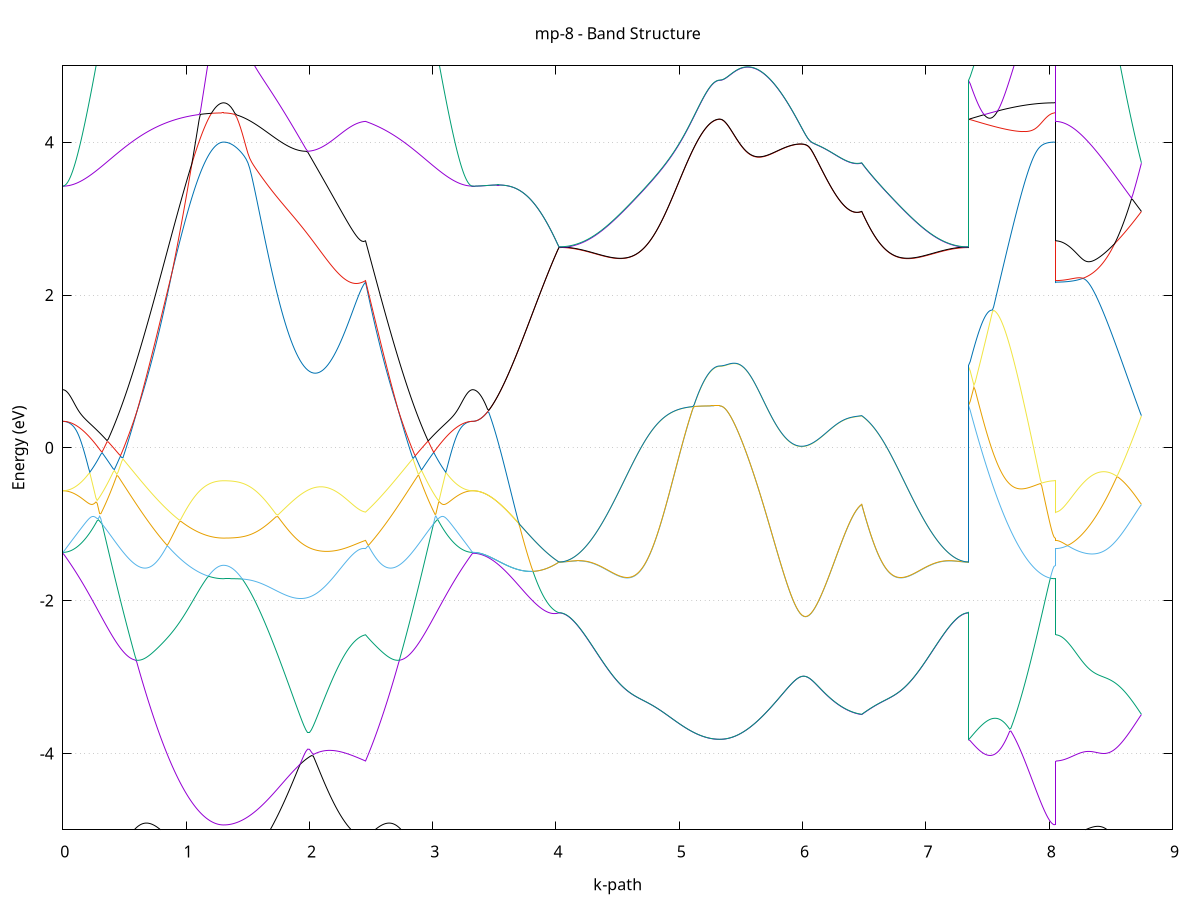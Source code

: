 set title 'mp-8 - Band Structure'
set xlabel 'k-path'
set ylabel 'Energy (eV)'
set grid y
set yrange [-5:5]
set terminal png size 800,600
set output 'mp-8_bands_gnuplot.png'
plot '-' using 1:2 with lines notitle, '-' using 1:2 with lines notitle, '-' using 1:2 with lines notitle, '-' using 1:2 with lines notitle, '-' using 1:2 with lines notitle, '-' using 1:2 with lines notitle, '-' using 1:2 with lines notitle, '-' using 1:2 with lines notitle, '-' using 1:2 with lines notitle, '-' using 1:2 with lines notitle, '-' using 1:2 with lines notitle, '-' using 1:2 with lines notitle, '-' using 1:2 with lines notitle, '-' using 1:2 with lines notitle, '-' using 1:2 with lines notitle, '-' using 1:2 with lines notitle, '-' using 1:2 with lines notitle, '-' using 1:2 with lines notitle, '-' using 1:2 with lines notitle, '-' using 1:2 with lines notitle, '-' using 1:2 with lines notitle, '-' using 1:2 with lines notitle, '-' using 1:2 with lines notitle, '-' using 1:2 with lines notitle
0.000000 -42.032094
0.009959 -42.032094
0.019919 -42.031894
0.029878 -42.031694
0.039838 -42.031294
0.049797 -42.030794
0.059756 -42.030194
0.069716 -42.029594
0.079675 -42.028794
0.089634 -42.027894
0.099594 -42.026894
0.109553 -42.025794
0.119513 -42.024594
0.129472 -42.023294
0.139431 -42.021894
0.149391 -42.020394
0.159350 -42.018694
0.169310 -42.016994
0.179269 -42.015194
0.189228 -42.013294
0.199188 -42.011294
0.209147 -42.009194
0.219107 -42.006994
0.229066 -42.004694
0.239025 -42.002194
0.248985 -41.999694
0.258944 -41.997094
0.268903 -41.994394
0.278863 -41.991694
0.288822 -41.988794
0.298782 -41.985794
0.308741 -41.982694
0.318700 -41.979594
0.328660 -41.976294
0.338619 -41.972994
0.348579 -41.969594
0.358538 -41.966094
0.368497 -41.962494
0.378457 -41.958794
0.388416 -41.954994
0.398375 -41.951194
0.408335 -41.947194
0.418294 -41.943194
0.428254 -41.939094
0.438213 -41.934994
0.448172 -41.930694
0.458132 -41.926394
0.468091 -41.921994
0.478051 -41.917494
0.488010 -41.912994
0.497969 -41.908394
0.507929 -41.903694
0.517888 -41.898994
0.527847 -41.894194
0.537807 -41.889294
0.547766 -41.884394
0.557726 -41.879394
0.567685 -41.874294
0.577644 -41.869194
0.587604 -41.864094
0.597563 -41.858894
0.607523 -41.853594
0.617482 -41.848294
0.627441 -41.842894
0.637401 -41.837494
0.647360 -41.831994
0.657320 -41.826494
0.667279 -41.820994
0.677238 -41.815394
0.687198 -41.809794
0.697157 -41.804094
0.707116 -41.798394
0.717076 -41.792694
0.727035 -41.786994
0.736995 -41.781194
0.746954 -41.775394
0.756913 -41.769594
0.766873 -41.763694
0.776832 -41.757894
0.786792 -41.751994
0.796751 -41.746094
0.806710 -41.740194
0.816670 -41.734394
0.826629 -41.728494
0.836588 -41.722594
0.846548 -41.716694
0.856507 -41.710794
0.866467 -41.704894
0.876426 -41.698994
0.886385 -41.702094
0.896345 -41.710594
0.906304 -41.718894
0.916264 -41.727094
0.926223 -41.735094
0.936182 -41.742994
0.946142 -41.750694
0.956101 -41.758294
0.966061 -41.765694
0.976020 -41.772894
0.985979 -41.779994
0.995939 -41.786894
1.005898 -41.793594
1.015857 -41.800094
1.025817 -41.806494
1.035776 -41.812594
1.045736 -41.818594
1.055695 -41.824294
1.065654 -41.829894
1.075614 -41.835194
1.085573 -41.840394
1.095533 -41.845294
1.105492 -41.849994
1.115451 -41.854494
1.125411 -41.858794
1.135370 -41.862894
1.145329 -41.866794
1.155289 -41.870394
1.165248 -41.873794
1.175208 -41.876994
1.185167 -41.879894
1.195126 -41.882594
1.205086 -41.885094
1.215045 -41.887394
1.225005 -41.889394
1.234964 -41.891194
1.244923 -41.892694
1.254883 -41.893994
1.264842 -41.895094
1.274801 -41.895894
1.284761 -41.896494
1.294720 -41.896894
1.304680 -41.896994
1.304680 -41.896994
1.319819 -41.896794
1.334959 -41.896194
1.350099 -41.895194
1.365239 -41.893694
1.380379 -41.891894
1.395519 -41.889694
1.410658 -41.886994
1.425798 -41.883994
1.440938 -41.880594
1.456078 -41.876794
1.471218 -41.872594
1.486358 -41.868094
1.501497 -41.863194
1.516637 -41.857894
1.531777 -41.852294
1.546917 -41.846394
1.562057 -41.840094
1.577197 -41.833494
1.592336 -41.826694
1.607476 -41.819494
1.622616 -41.812094
1.637756 -41.804394
1.652896 -41.796494
1.668036 -41.788294
1.683175 -41.779894
1.698315 -41.771294
1.713455 -41.762494
1.728595 -41.753594
1.743735 -41.744494
1.758875 -41.735294
1.774014 -41.725994
1.789154 -41.716594
1.804294 -41.707194
1.819434 -41.697694
1.834574 -41.688194
1.849714 -41.678594
1.864853 -41.669194
1.879993 -41.659794
1.895133 -41.653294
1.910273 -41.656994
1.925413 -41.660694
1.940552 -41.664194
1.955692 -41.667694
1.970832 -41.671094
1.985972 -41.674294
2.001112 -41.677494
2.016252 -41.680494
2.031391 -41.683394
2.046531 -41.686194
2.061671 -41.688894
2.076811 -41.691394
2.091951 -41.693794
2.107091 -41.696094
2.122230 -41.698094
2.137370 -41.700094
2.152510 -41.701894
2.167650 -41.703494
2.182790 -41.704994
2.197930 -41.706394
2.213069 -41.707494
2.228209 -41.708494
2.243349 -41.709394
2.258489 -41.710094
2.273629 -41.710594
2.288769 -41.710894
2.303908 -41.710994
2.319048 -41.710994
2.334188 -41.710794
2.349328 -41.710494
2.364468 -41.709894
2.379608 -41.709194
2.394747 -41.708294
2.409887 -41.707294
2.425027 -41.705994
2.440167 -41.704594
2.455307 -41.702994
2.455307 -41.702994
2.461067 -41.706394
2.466827 -41.709794
2.472587 -41.713194
2.478347 -41.716594
2.484107 -41.719994
2.489867 -41.723394
2.495628 -41.726794
2.501388 -41.730194
2.507148 -41.733694
2.512908 -41.737094
2.518668 -41.740494
2.524428 -41.743894
2.530188 -41.747294
2.535948 -41.750694
2.541709 -41.754094
2.547469 -41.757494
2.553229 -41.760894
2.558989 -41.764194
2.564749 -41.767594
2.570509 -41.770994
2.576269 -41.774394
2.582029 -41.777694
2.587790 -41.781094
2.593550 -41.784394
2.599310 -41.787694
2.605070 -41.791094
2.610830 -41.794394
2.616590 -41.797694
2.622350 -41.800994
2.628110 -41.804294
2.633871 -41.807494
2.639631 -41.810794
2.645391 -41.813994
2.651151 -41.817294
2.656911 -41.820494
2.662671 -41.823694
2.668431 -41.826894
2.674192 -41.830094
2.679952 -41.833294
2.685712 -41.836394
2.691472 -41.839594
2.697232 -41.842694
2.702992 -41.845794
2.708752 -41.848894
2.714512 -41.851994
2.720273 -41.855094
2.726033 -41.858094
2.731793 -41.861094
2.737553 -41.864094
2.743313 -41.867094
2.749073 -41.870094
2.754833 -41.873094
2.760593 -41.875994
2.766354 -41.878894
2.772114 -41.881794
2.777874 -41.884694
2.783634 -41.887494
2.789394 -41.890394
2.795154 -41.893194
2.800914 -41.895994
2.806674 -41.898794
2.812435 -41.901494
2.818195 -41.904194
2.823955 -41.906994
2.829715 -41.909594
2.835475 -41.912294
2.841235 -41.914894
2.846995 -41.917494
2.852755 -41.920094
2.858516 -41.922694
2.864276 -41.925194
2.870036 -41.927794
2.875796 -41.930294
2.881556 -41.932694
2.887316 -41.935194
2.893076 -41.937594
2.898836 -41.939994
2.904597 -41.942294
2.910357 -41.944694
2.916117 -41.946994
2.921877 -41.949294
2.927637 -41.951494
2.933397 -41.953794
2.939157 -41.955994
2.944918 -41.958094
2.950678 -41.960294
2.956438 -41.962394
2.962198 -41.964494
2.967958 -41.966594
2.973718 -41.968594
2.979478 -41.970594
2.985238 -41.972594
2.990999 -41.974494
2.996759 -41.976394
3.002519 -41.978294
3.008279 -41.980194
3.014039 -41.981994
3.019799 -41.983794
3.025559 -41.985594
3.031319 -41.987294
3.037080 -41.988994
3.042840 -41.990694
3.048600 -41.992294
3.054360 -41.993894
3.060120 -41.995494
3.065880 -41.997094
3.071640 -41.998594
3.077400 -42.000094
3.083161 -42.001494
3.088921 -42.002894
3.094681 -42.004294
3.100441 -42.005694
3.106201 -42.006994
3.111961 -42.008294
3.117721 -42.009594
3.123481 -42.010794
3.129242 -42.011994
3.135002 -42.013094
3.140762 -42.014294
3.146522 -42.015294
3.152282 -42.016394
3.158042 -42.017394
3.163802 -42.018394
3.169562 -42.019394
3.175323 -42.020294
3.181083 -42.021194
3.186843 -42.021994
3.192603 -42.022894
3.198363 -42.023594
3.204123 -42.024394
3.209883 -42.025094
3.215644 -42.025794
3.221404 -42.026394
3.227164 -42.027094
3.232924 -42.027594
3.238684 -42.028194
3.244444 -42.028694
3.250204 -42.029194
3.255964 -42.029594
3.261725 -42.029994
3.267485 -42.030394
3.273245 -42.030694
3.279005 -42.030994
3.284765 -42.031294
3.290525 -42.031494
3.296285 -42.031694
3.302045 -42.031794
3.307806 -42.031994
3.313566 -42.032094
3.319326 -42.032094
3.325086 -42.032094
3.325086 -42.032094
3.335075 -42.031994
3.345065 -42.031594
3.355054 -42.030894
3.365043 -42.029894
3.375033 -42.028694
3.385022 -42.027194
3.395011 -42.025394
3.405001 -42.023394
3.414990 -42.021094
3.424980 -42.018494
3.434969 -42.015594
3.444958 -42.012494
3.454948 -42.009094
3.464937 -42.005394
3.474926 -42.001494
3.484916 -41.997294
3.494905 -41.992894
3.504894 -41.988194
3.514884 -41.983194
3.524873 -41.977994
3.534863 -41.972494
3.544852 -41.966794
3.554841 -41.960894
3.564831 -41.954694
3.574820 -41.948194
3.584809 -41.941494
3.594799 -41.934594
3.604788 -41.927494
3.614777 -41.920094
3.624767 -41.912494
3.634756 -41.904594
3.644745 -41.896594
3.654735 -41.888294
3.664724 -41.879794
3.674714 -41.871094
3.684703 -41.862194
3.694692 -41.853094
3.704682 -41.843794
3.714671 -41.834294
3.724660 -41.824594
3.734650 -41.814694
3.744639 -41.804594
3.754628 -41.794394
3.764618 -41.783994
3.774607 -41.773394
3.784597 -41.762594
3.794586 -41.751694
3.804575 -41.740694
3.814565 -41.729494
3.824554 -41.718094
3.834543 -41.706594
3.844533 -41.694994
3.854522 -41.683294
3.864511 -41.671394
3.874501 -41.659394
3.884490 -41.647294
3.894480 -41.635094
3.904469 -41.622794
3.914458 -41.610394
3.924448 -41.597894
3.934437 -41.585294
3.944426 -41.572594
3.954416 -41.559894
3.964405 -41.547094
3.974394 -41.534294
3.984384 -41.521394
3.994373 -41.508394
4.004363 -41.495394
4.014352 -41.482394
4.024341 -41.469794
4.024341 -41.469794
4.034301 -41.469794
4.044260 -41.469894
4.054219 -41.469994
4.064179 -41.470094
4.074138 -41.470194
4.084098 -41.470394
4.094057 -41.470594
4.104016 -41.470794
4.113976 -41.471094
4.123935 -41.471394
4.133894 -41.471694
4.143854 -41.472094
4.153813 -41.472594
4.163773 -41.472994
4.173732 -41.473494
4.183691 -41.474094
4.193651 -41.474694
4.203610 -41.475394
4.213570 -41.476094
4.223529 -41.476794
4.233488 -41.477694
4.243448 -41.478594
4.253407 -41.479494
4.263366 -41.480594
4.273326 -41.481694
4.283285 -41.482794
4.293245 -41.484094
4.303204 -41.485494
4.313163 -41.486894
4.323123 -41.488394
4.333082 -41.490094
4.343042 -41.491794
4.353001 -41.493694
4.362960 -41.495594
4.372920 -41.497694
4.382879 -41.499894
4.392839 -41.502194
4.402798 -41.504694
4.412757 -41.507294
4.422717 -41.509994
4.432676 -41.512894
4.442635 -41.515994
4.452595 -41.519094
4.462554 -41.522494
4.472514 -41.525994
4.482473 -41.529694
4.492432 -41.533494
4.502392 -41.537494
4.512351 -41.541694
4.522311 -41.545994
4.532270 -41.550494
4.542229 -41.555194
4.552189 -41.559994
4.562148 -41.564994
4.572107 -41.570194
4.582067 -41.575494
4.592026 -41.580994
4.601986 -41.586594
4.611945 -41.592394
4.621904 -41.598394
4.631864 -41.604394
4.641823 -41.610594
4.651783 -41.616994
4.661742 -41.623394
4.671701 -41.629994
4.681661 -41.636594
4.691620 -41.643394
4.701579 -41.650294
4.711539 -41.657194
4.721498 -41.664194
4.731458 -41.671294
4.741417 -41.678394
4.751376 -41.685594
4.761336 -41.692794
4.771295 -41.699994
4.781255 -41.707294
4.791214 -41.714594
4.801173 -41.721894
4.811133 -41.729194
4.821092 -41.736494
4.831052 -41.743794
4.841011 -41.750994
4.850970 -41.758294
4.860930 -41.765394
4.870889 -41.772594
4.880848 -41.779694
4.890808 -41.786694
4.900767 -41.793694
4.910727 -41.800494
4.920686 -41.807394
4.930645 -41.814094
4.940605 -41.820694
4.950564 -41.827294
4.960524 -41.833694
4.970483 -41.839994
4.980442 -41.846294
4.990402 -41.852394
5.000361 -41.858294
5.010321 -41.864194
5.020280 -41.869894
5.030239 -41.875494
5.040199 -41.880894
5.050158 -41.886194
5.060117 -41.891394
5.070077 -41.896394
5.080036 -41.901194
5.089996 -41.905894
5.099955 -41.910394
5.109914 -41.914694
5.119874 -41.918894
5.129833 -41.922894
5.139793 -41.926694
5.149752 -41.930394
5.159711 -41.933794
5.169671 -41.937094
5.179630 -41.940194
5.189589 -41.943094
5.199549 -41.945794
5.209508 -41.948294
5.219468 -41.950594
5.229427 -41.952694
5.239386 -41.954694
5.249346 -41.956394
5.259305 -41.957894
5.269265 -41.959194
5.279224 -41.960394
5.289183 -41.961294
5.299143 -41.961994
5.309102 -41.962494
5.319061 -41.962794
5.329021 -41.962894
5.329021 -41.962894
5.344161 -41.962694
5.359301 -41.962194
5.374440 -41.961294
5.389580 -41.959994
5.404720 -41.958294
5.419860 -41.956394
5.435000 -41.953994
5.450139 -41.951294
5.465279 -41.948294
5.480419 -41.944994
5.495559 -41.941294
5.510699 -41.937294
5.525839 -41.933094
5.540978 -41.928494
5.556118 -41.923694
5.571258 -41.918694
5.586398 -41.913394
5.601538 -41.907794
5.616678 -41.902094
5.631817 -41.896194
5.646957 -41.890094
5.662097 -41.883894
5.677237 -41.877594
5.692377 -41.871194
5.707517 -41.864694
5.722656 -41.858094
5.737796 -41.851594
5.752936 -41.844994
5.768076 -41.838494
5.783216 -41.831994
5.798356 -41.825594
5.813495 -41.819394
5.828635 -41.813194
5.843775 -41.807294
5.858915 -41.801494
5.874055 -41.795994
5.889195 -41.790694
5.904334 -41.785694
5.919474 -41.780994
5.934614 -41.776594
5.949754 -41.772494
5.964894 -41.768694
5.980034 -41.765294
5.995173 -41.762294
6.010313 -41.759594
6.025453 -41.757294
6.040593 -41.755294
6.055733 -41.753694
6.070873 -41.752394
6.086012 -41.751394
6.101152 -41.750794
6.116292 -41.750494
6.131432 -41.750394
6.146572 -41.750694
6.161711 -41.751094
6.176851 -41.751794
6.191991 -41.752794
6.207131 -41.753894
6.222271 -41.755194
6.237411 -41.756694
6.252550 -41.758294
6.267690 -41.759994
6.282830 -41.761794
6.297970 -41.763694
6.313110 -41.765694
6.328250 -41.767794
6.343389 -41.769894
6.358529 -41.771994
6.373669 -41.774194
6.388809 -41.776294
6.403949 -41.778494
6.419089 -41.780694
6.434228 -41.782794
6.449368 -41.784894
6.464508 -41.786994
6.479648 -41.788994
6.479648 -41.788994
6.485408 -41.784994
6.491168 -41.780894
6.496928 -41.776794
6.502688 -41.772694
6.508449 -41.768594
6.514209 -41.764494
6.519969 -41.760294
6.525729 -41.756094
6.531489 -41.751994
6.537249 -41.747794
6.543009 -41.743594
6.548769 -41.739394
6.554530 -41.735194
6.560290 -41.730994
6.566050 -41.726694
6.571810 -41.722494
6.577570 -41.718294
6.583330 -41.714094
6.589090 -41.709894
6.594850 -41.705694
6.600611 -41.701494
6.606371 -41.697294
6.612131 -41.693094
6.617891 -41.688894
6.623651 -41.684694
6.629411 -41.680594
6.635171 -41.676394
6.640931 -41.672294
6.646692 -41.668194
6.652452 -41.664094
6.658212 -41.660094
6.663972 -41.656094
6.669732 -41.651994
6.675492 -41.648094
6.681252 -41.644094
6.687012 -41.640194
6.692773 -41.636294
6.698533 -41.632394
6.704293 -41.628594
6.710053 -41.624794
6.715813 -41.621094
6.721573 -41.617294
6.727333 -41.613694
6.733094 -41.609994
6.738854 -41.606394
6.744614 -41.602894
6.750374 -41.599394
6.756134 -41.595894
6.761894 -41.592494
6.767654 -41.589094
6.773414 -41.585794
6.779175 -41.582594
6.784935 -41.579294
6.790695 -41.576194
6.796455 -41.573094
6.802215 -41.569994
6.807975 -41.566994
6.813735 -41.564094
6.819495 -41.561194
6.825256 -41.558294
6.831016 -41.555494
6.836776 -41.552794
6.842536 -41.550094
6.848296 -41.547494
6.854056 -41.544994
6.859816 -41.542494
6.865576 -41.539994
6.871337 -41.537594
6.877097 -41.535294
6.882857 -41.532994
6.888617 -41.530794
6.894377 -41.528594
6.900137 -41.526494
6.905897 -41.524394
6.911657 -41.522394
6.917418 -41.520494
6.923178 -41.518594
6.928938 -41.516694
6.934698 -41.514894
6.940458 -41.513194
6.946218 -41.511494
6.951978 -41.509894
6.957738 -41.508294
6.963499 -41.506694
6.969259 -41.505194
6.975019 -41.503794
6.980779 -41.502394
6.986539 -41.500994
6.992299 -41.499694
6.998059 -41.498394
7.003820 -41.497094
7.009580 -41.495894
7.015340 -41.494794
7.021100 -41.493694
7.026860 -41.492594
7.032620 -41.491494
7.038380 -41.490494
7.044140 -41.489594
7.049901 -41.488594
7.055661 -41.487694
7.061421 -41.486794
7.067181 -41.485994
7.072941 -41.485194
7.078701 -41.484394
7.084461 -41.483594
7.090221 -41.482894
7.095982 -41.482194
7.101742 -41.481594
7.107502 -41.480894
7.113262 -41.480294
7.119022 -41.479694
7.124782 -41.479094
7.130542 -41.478594
7.136302 -41.478094
7.142063 -41.477494
7.147823 -41.477094
7.153583 -41.476594
7.159343 -41.476194
7.165103 -41.475694
7.170863 -41.475294
7.176623 -41.474894
7.182383 -41.474594
7.188144 -41.474194
7.193904 -41.473894
7.199664 -41.473594
7.205424 -41.473294
7.211184 -41.472994
7.216944 -41.472694
7.222704 -41.472394
7.228464 -41.472194
7.234225 -41.471994
7.239985 -41.471794
7.245745 -41.471494
7.251505 -41.471394
7.257265 -41.471194
7.263025 -41.470994
7.268785 -41.470894
7.274546 -41.470694
7.280306 -41.470594
7.286066 -41.470494
7.291826 -41.470294
7.297586 -41.470194
7.303346 -41.470194
7.309106 -41.470094
7.314866 -41.469994
7.320627 -41.469994
7.326387 -41.469894
7.332147 -41.469894
7.337907 -41.469894
7.343667 -41.469794
7.349427 -41.469794
7.349427 -41.962894
7.359417 -41.965194
7.369406 -41.967494
7.379395 -41.969594
7.389385 -41.971594
7.399374 -41.973394
7.409363 -41.975094
7.419353 -41.976694
7.429342 -41.978194
7.439331 -41.979494
7.449321 -41.980694
7.459310 -41.981794
7.469299 -41.982694
7.479289 -41.983494
7.489278 -41.984094
7.499268 -41.984694
7.509257 -41.985094
7.519246 -41.985294
7.529236 -41.985394
7.539225 -41.985394
7.549214 -41.985194
7.559204 -41.984994
7.569193 -41.984594
7.579182 -41.983994
7.589172 -41.983294
7.599161 -41.982494
7.609151 -41.981594
7.619140 -41.980594
7.629129 -41.979394
7.639119 -41.978094
7.649108 -41.976694
7.659097 -41.975194
7.669087 -41.973594
7.679076 -41.971894
7.689065 -41.970094
7.699055 -41.968194
7.709044 -41.966094
7.719034 -41.963994
7.729023 -41.961794
7.739012 -41.959594
7.749002 -41.957194
7.758991 -41.954794
7.768980 -41.952394
7.778970 -41.949794
7.788959 -41.947294
7.798948 -41.944594
7.808938 -41.941994
7.818927 -41.939294
7.828916 -41.936594
7.838906 -41.933994
7.848895 -41.931294
7.858885 -41.928594
7.868874 -41.925994
7.878863 -41.923394
7.888853 -41.920794
7.898842 -41.918294
7.908831 -41.915894
7.918821 -41.913594
7.928810 -41.911294
7.938799 -41.909194
7.948789 -41.907294
7.958778 -41.905394
7.968768 -41.903694
7.978757 -41.902194
7.988746 -41.900894
7.998736 -41.899694
8.008725 -41.898794
8.018714 -41.897994
8.028704 -41.897494
8.038693 -41.897094
8.048682 -41.896994
8.048682 -41.702994
8.058672 -41.704994
8.068661 -41.709094
8.078651 -41.713994
8.088640 -41.719194
8.098629 -41.724294
8.108619 -41.729494
8.118608 -41.734494
8.128597 -41.739494
8.138587 -41.744394
8.148576 -41.749294
8.158565 -41.753994
8.168555 -41.758494
8.178544 -41.762994
8.188533 -41.767394
8.198523 -41.771594
8.208512 -41.775694
8.218502 -41.779694
8.228491 -41.783594
8.238480 -41.787294
8.248470 -41.790894
8.258459 -41.794294
8.268448 -41.797594
8.278438 -41.800794
8.288427 -41.803794
8.298416 -41.806694
8.308406 -41.809494
8.318395 -41.812094
8.328385 -41.814594
8.338374 -41.816894
8.348363 -41.819094
8.358353 -41.821094
8.368342 -41.822994
8.378331 -41.824694
8.388321 -41.826294
8.398310 -41.827794
8.408299 -41.829094
8.418289 -41.830194
8.428278 -41.831194
8.438268 -41.831994
8.448257 -41.832694
8.458246 -41.833294
8.468236 -41.833694
8.478225 -41.833994
8.488214 -41.834094
8.498204 -41.833994
8.508193 -41.833894
8.518182 -41.833494
8.528172 -41.833094
8.538161 -41.832494
8.548150 -41.831694
8.558140 -41.830794
8.568129 -41.829794
8.578119 -41.828594
8.588108 -41.827294
8.598097 -41.825794
8.608087 -41.824194
8.618076 -41.822494
8.628065 -41.820694
8.638055 -41.818694
8.648044 -41.816594
8.658033 -41.814294
8.668023 -41.811994
8.678012 -41.809494
8.688002 -41.806894
8.697991 -41.804194
8.707980 -41.801294
8.717970 -41.798394
8.727959 -41.795294
8.737948 -41.792094
8.747938 -41.788994
e
0.000000 -41.047494
0.009959 -41.047594
0.019919 -41.047994
0.029878 -41.048594
0.039838 -41.049494
0.049797 -41.050594
0.059756 -41.051894
0.069716 -41.053494
0.079675 -41.055394
0.089634 -41.057494
0.099594 -41.059794
0.109553 -41.062394
0.119513 -41.065194
0.129472 -41.068294
0.139431 -41.071494
0.149391 -41.075094
0.159350 -41.078794
0.169310 -41.082794
0.179269 -41.086994
0.189228 -41.091394
0.199188 -41.096094
0.209147 -41.100894
0.219107 -41.105994
0.229066 -41.111294
0.239025 -41.116794
0.248985 -41.122494
0.258944 -41.128494
0.268903 -41.134594
0.278863 -41.140894
0.288822 -41.147394
0.298782 -41.154094
0.308741 -41.160994
0.318700 -41.167994
0.328660 -41.175294
0.338619 -41.182694
0.348579 -41.190294
0.358538 -41.197994
0.368497 -41.205894
0.378457 -41.213994
0.388416 -41.222194
0.398375 -41.230494
0.408335 -41.238994
0.418294 -41.247594
0.428254 -41.256394
0.438213 -41.265294
0.448172 -41.274294
0.458132 -41.283394
0.468091 -41.292594
0.478051 -41.301894
0.488010 -41.311294
0.497969 -41.320794
0.507929 -41.330394
0.517888 -41.340094
0.527847 -41.349894
0.537807 -41.359694
0.547766 -41.369594
0.557726 -41.379594
0.567685 -41.389594
0.577644 -41.399594
0.587604 -41.409694
0.597563 -41.419794
0.607523 -41.429994
0.617482 -41.440094
0.627441 -41.450294
0.637401 -41.460494
0.647360 -41.470794
0.657320 -41.480994
0.667279 -41.491194
0.677238 -41.501294
0.687198 -41.511494
0.697157 -41.521694
0.707116 -41.531794
0.717076 -41.541794
0.727035 -41.551894
0.736995 -41.561894
0.746954 -41.571794
0.756913 -41.581694
0.766873 -41.591494
0.776832 -41.601194
0.786792 -41.610894
0.796751 -41.620494
0.806710 -41.629894
0.816670 -41.639294
0.826629 -41.648594
0.836588 -41.657794
0.846548 -41.666894
0.856507 -41.675894
0.866467 -41.684694
0.876426 -41.693494
0.886385 -41.693194
0.896345 -41.687294
0.906304 -41.681494
0.916264 -41.675694
0.926223 -41.669994
0.936182 -41.664194
0.946142 -41.658594
0.956101 -41.652894
0.966061 -41.647294
0.976020 -41.641794
0.985979 -41.636294
0.995939 -41.630894
1.005898 -41.625594
1.015857 -41.622394
1.025817 -41.628094
1.035776 -41.633694
1.045736 -41.639194
1.055695 -41.644594
1.065654 -41.649694
1.075614 -41.654594
1.085573 -41.659394
1.095533 -41.663894
1.105492 -41.668294
1.115451 -41.672494
1.125411 -41.676394
1.135370 -41.680194
1.145329 -41.683694
1.155289 -41.686994
1.165248 -41.690194
1.175208 -41.693094
1.185167 -41.695794
1.195126 -41.698294
1.205086 -41.700594
1.215045 -41.702694
1.225005 -41.704494
1.234964 -41.706194
1.244923 -41.707594
1.254883 -41.708794
1.264842 -41.709794
1.274801 -41.710494
1.284761 -41.711094
1.294720 -41.711394
1.304680 -41.711494
1.304680 -41.711494
1.319819 -41.711294
1.334959 -41.710794
1.350099 -41.709794
1.365239 -41.708494
1.380379 -41.706794
1.395519 -41.704794
1.410658 -41.702394
1.425798 -41.699594
1.440938 -41.696594
1.456078 -41.693194
1.471218 -41.689494
1.486358 -41.685494
1.501497 -41.681294
1.516637 -41.676794
1.531777 -41.671994
1.546917 -41.667094
1.562057 -41.661994
1.577197 -41.656794
1.592336 -41.651494
1.607476 -41.645994
1.622616 -41.640594
1.637756 -41.635094
1.652896 -41.629694
1.668036 -41.624394
1.683175 -41.619094
1.698315 -41.614094
1.713455 -41.609294
1.728595 -41.608294
1.743735 -41.612494
1.758875 -41.616694
1.774014 -41.620894
1.789154 -41.625094
1.804294 -41.629294
1.819434 -41.633394
1.834574 -41.637494
1.849714 -41.641494
1.864853 -41.645494
1.879993 -41.649394
1.895133 -41.650394
1.910273 -41.641294
1.925413 -41.632294
1.940552 -41.623494
1.955692 -41.615194
1.970832 -41.607394
1.985972 -41.600994
2.001112 -41.596994
2.016252 -41.596194
2.031391 -41.597294
2.046531 -41.599294
2.061671 -41.601894
2.076811 -41.604694
2.091951 -41.607794
2.107091 -41.610994
2.122230 -41.614394
2.137370 -41.617794
2.152510 -41.621394
2.167650 -41.624994
2.182790 -41.628594
2.197930 -41.632194
2.213069 -41.635894
2.228209 -41.639494
2.243349 -41.643194
2.258489 -41.646794
2.273629 -41.650394
2.288769 -41.653894
2.303908 -41.657394
2.319048 -41.660794
2.334188 -41.664094
2.349328 -41.667394
2.364468 -41.670594
2.379608 -41.673694
2.394747 -41.676694
2.409887 -41.679594
2.425027 -41.682394
2.440167 -41.685094
2.455307 -41.687694
2.455307 -41.687694
2.461067 -41.682594
2.466827 -41.677394
2.472587 -41.672294
2.478347 -41.667094
2.484107 -41.661794
2.489867 -41.656594
2.495628 -41.651194
2.501388 -41.645894
2.507148 -41.640494
2.512908 -41.635094
2.518668 -41.629594
2.524428 -41.624194
2.530188 -41.618694
2.535948 -41.613094
2.541709 -41.607594
2.547469 -41.601994
2.553229 -41.596294
2.558989 -41.590694
2.564749 -41.584994
2.570509 -41.579294
2.576269 -41.573594
2.582029 -41.567894
2.587790 -41.562094
2.593550 -41.556394
2.599310 -41.550594
2.605070 -41.544794
2.610830 -41.538994
2.616590 -41.533094
2.622350 -41.527294
2.628110 -41.521494
2.633871 -41.515594
2.639631 -41.509694
2.645391 -41.503794
2.651151 -41.497894
2.656911 -41.492094
2.662671 -41.486194
2.668431 -41.480294
2.674192 -41.474394
2.679952 -41.468394
2.685712 -41.462494
2.691472 -41.456594
2.697232 -41.450694
2.702992 -41.444794
2.708752 -41.438894
2.714512 -41.433094
2.720273 -41.427194
2.726033 -41.421294
2.731793 -41.415394
2.737553 -41.409594
2.743313 -41.403794
2.749073 -41.397894
2.754833 -41.392094
2.760593 -41.386294
2.766354 -41.380494
2.772114 -41.374794
2.777874 -41.368994
2.783634 -41.363294
2.789394 -41.357594
2.795154 -41.351894
2.800914 -41.346194
2.806674 -41.340594
2.812435 -41.334994
2.818195 -41.329394
2.823955 -41.323894
2.829715 -41.318294
2.835475 -41.312794
2.841235 -41.307394
2.846995 -41.301894
2.852755 -41.296494
2.858516 -41.291094
2.864276 -41.285794
2.870036 -41.280494
2.875796 -41.275194
2.881556 -41.269994
2.887316 -41.264794
2.893076 -41.259694
2.898836 -41.254594
2.904597 -41.249494
2.910357 -41.244494
2.916117 -41.239494
2.921877 -41.234594
2.927637 -41.229694
2.933397 -41.224894
2.939157 -41.220094
2.944918 -41.215294
2.950678 -41.210594
2.956438 -41.205994
2.962198 -41.201394
2.967958 -41.196894
2.973718 -41.192394
2.979478 -41.187994
2.985238 -41.183594
2.990999 -41.179294
2.996759 -41.174994
3.002519 -41.170794
3.008279 -41.166694
3.014039 -41.162594
3.019799 -41.158494
3.025559 -41.154594
3.031319 -41.150694
3.037080 -41.146794
3.042840 -41.143094
3.048600 -41.139294
3.054360 -41.135694
3.060120 -41.132094
3.065880 -41.128594
3.071640 -41.125094
3.077400 -41.121794
3.083161 -41.118394
3.088921 -41.115194
3.094681 -41.111994
3.100441 -41.108894
3.106201 -41.105894
3.111961 -41.102894
3.117721 -41.099994
3.123481 -41.097194
3.129242 -41.094394
3.135002 -41.091794
3.140762 -41.089194
3.146522 -41.086594
3.152282 -41.084194
3.158042 -41.081794
3.163802 -41.079494
3.169562 -41.077294
3.175323 -41.075194
3.181083 -41.073094
3.186843 -41.071094
3.192603 -41.069194
3.198363 -41.067294
3.204123 -41.065594
3.209883 -41.063894
3.215644 -41.062294
3.221404 -41.060794
3.227164 -41.059394
3.232924 -41.057994
3.238684 -41.056694
3.244444 -41.055494
3.250204 -41.054394
3.255964 -41.053394
3.261725 -41.052494
3.267485 -41.051594
3.273245 -41.050794
3.279005 -41.050094
3.284765 -41.049494
3.290525 -41.048894
3.296285 -41.048494
3.302045 -41.048094
3.307806 -41.047794
3.313566 -41.047594
3.319326 -41.047494
3.325086 -41.047494
3.325086 -41.047494
3.335075 -41.047494
3.345065 -41.047394
3.355054 -41.047294
3.365043 -41.047194
3.375033 -41.046994
3.385022 -41.046794
3.395011 -41.046494
3.405001 -41.046194
3.414990 -41.045794
3.424980 -41.045394
3.434969 -41.044994
3.444958 -41.044594
3.454948 -41.044094
3.464937 -41.043494
3.474926 -41.042894
3.484916 -41.042294
3.494905 -41.041594
3.504894 -41.040894
3.514884 -41.040194
3.524873 -41.039394
3.534863 -41.038594
3.544852 -41.037794
3.554841 -41.036894
3.564831 -41.035994
3.574820 -41.034994
3.584809 -41.033994
3.594799 -41.032994
3.604788 -41.031894
3.614777 -41.030794
3.624767 -41.029694
3.634756 -41.028594
3.644745 -41.027394
3.654735 -41.028294
3.664724 -41.037694
3.674714 -41.047294
3.684703 -41.057094
3.694692 -41.067094
3.704682 -41.077294
3.714671 -41.087794
3.724660 -41.098294
3.734650 -41.109094
3.744639 -41.120094
3.754628 -41.131194
3.764618 -41.142394
3.774607 -41.153794
3.784597 -41.165394
3.794586 -41.177094
3.804575 -41.188894
3.814565 -41.200894
3.824554 -41.212994
3.834543 -41.225194
3.844533 -41.237494
3.854522 -41.249894
3.864511 -41.262294
3.874501 -41.274894
3.884490 -41.287594
3.894480 -41.300294
3.904469 -41.313094
3.914458 -41.325994
3.924448 -41.338894
3.934437 -41.351794
3.944426 -41.364794
3.954416 -41.377794
3.964405 -41.390894
3.974394 -41.403994
3.984384 -41.416994
3.994373 -41.430094
4.004363 -41.443194
4.014352 -41.456294
4.024341 -41.468894
4.024341 -41.468894
4.034301 -41.468894
4.044260 -41.468994
4.054219 -41.468994
4.064179 -41.469094
4.074138 -41.469294
4.084098 -41.469494
4.094057 -41.469694
4.104016 -41.469894
4.113976 -41.470194
4.123935 -41.470494
4.133894 -41.470794
4.143854 -41.471194
4.153813 -41.471594
4.163773 -41.472094
4.173732 -41.472594
4.183691 -41.473194
4.193651 -41.473794
4.203610 -41.474394
4.213570 -41.475094
4.223529 -41.475894
4.233488 -41.476694
4.243448 -41.477594
4.253407 -41.478594
4.263366 -41.479594
4.273326 -41.480694
4.283285 -41.481894
4.293245 -41.483194
4.303204 -41.484494
4.313163 -41.485994
4.323123 -41.487494
4.333082 -41.489194
4.343042 -41.490894
4.353001 -41.492794
4.362960 -41.494694
4.372920 -41.496794
4.382879 -41.498994
4.392839 -41.501394
4.402798 -41.503794
4.412757 -41.506494
4.422717 -41.509194
4.432676 -41.512094
4.442635 -41.515194
4.452595 -41.518394
4.462554 -41.521694
4.472514 -41.525194
4.482473 -41.528894
4.492432 -41.532794
4.502392 -41.536794
4.512351 -41.540994
4.522311 -41.545294
4.532270 -41.549794
4.542229 -41.554494
4.552189 -41.559394
4.562148 -41.564394
4.572107 -41.569594
4.582067 -41.574994
4.592026 -41.580494
4.601986 -41.586094
4.611945 -41.591894
4.621904 -41.597894
4.631864 -41.603994
4.641823 -41.610194
4.651783 -41.616494
4.661742 -41.622994
4.671701 -41.629594
4.681661 -41.636194
4.691620 -41.642994
4.701579 -41.649894
4.711539 -41.656794
4.721498 -41.663794
4.731458 -41.670894
4.741417 -41.678094
4.751376 -41.685194
4.761336 -41.692494
4.771295 -41.699694
4.781255 -41.706994
4.791214 -41.714294
4.801173 -41.721594
4.811133 -41.728894
4.821092 -41.736194
4.831052 -41.743494
4.841011 -41.750794
4.850970 -41.757994
4.860930 -41.765194
4.870889 -41.772294
4.880848 -41.779394
4.890808 -41.786394
4.900767 -41.793394
4.910727 -41.800294
4.920686 -41.807094
4.930645 -41.813894
4.940605 -41.820494
4.950564 -41.826994
4.960524 -41.833494
4.970483 -41.839794
4.980442 -41.846094
4.990402 -41.852194
5.000361 -41.858094
5.010321 -41.863994
5.020280 -41.869694
5.030239 -41.875294
5.040199 -41.880794
5.050158 -41.886094
5.060117 -41.891194
5.070077 -41.896194
5.080036 -41.900994
5.089996 -41.905694
5.099955 -41.910194
5.109914 -41.914594
5.119874 -41.918694
5.129833 -41.922694
5.139793 -41.926594
5.149752 -41.930194
5.159711 -41.933694
5.169671 -41.936994
5.179630 -41.939994
5.189589 -41.942894
5.199549 -41.945594
5.209508 -41.948194
5.219468 -41.950494
5.229427 -41.952594
5.239386 -41.954494
5.249346 -41.956294
5.259305 -41.957794
5.269265 -41.959094
5.279224 -41.960194
5.289183 -41.961194
5.299143 -41.961894
5.309102 -41.962394
5.319061 -41.962694
5.329021 -41.962794
5.329021 -41.962794
5.344161 -41.962594
5.359301 -41.962094
5.374440 -41.961094
5.389580 -41.959894
5.404720 -41.958194
5.419860 -41.956194
5.435000 -41.953894
5.450139 -41.951194
5.465279 -41.948194
5.480419 -41.944794
5.495559 -41.941194
5.510699 -41.937194
5.525839 -41.932894
5.540978 -41.928394
5.556118 -41.923594
5.571258 -41.918494
5.586398 -41.913194
5.601538 -41.907694
5.616678 -41.901894
5.631817 -41.895994
5.646957 -41.889994
5.662097 -41.883694
5.677237 -41.877394
5.692377 -41.870994
5.707517 -41.864494
5.722656 -41.857894
5.737796 -41.851294
5.752936 -41.844794
5.768076 -41.838194
5.783216 -41.831794
5.798356 -41.825394
5.813495 -41.819094
5.828635 -41.812994
5.843775 -41.806994
5.858915 -41.801294
5.874055 -41.795694
5.889195 -41.790394
5.904334 -41.785394
5.919474 -41.780694
5.934614 -41.776294
5.949754 -41.772194
5.964894 -41.768394
5.980034 -41.764994
5.995173 -41.761994
6.010313 -41.759294
6.025453 -41.756894
6.040593 -41.754894
6.055733 -41.753294
6.070873 -41.751994
6.086012 -41.751094
6.101152 -41.750394
6.116292 -41.750094
6.131432 -41.750094
6.146572 -41.750294
6.161711 -41.750794
6.176851 -41.751494
6.191991 -41.752394
6.207131 -41.753494
6.222271 -41.754794
6.237411 -41.756294
6.252550 -41.757894
6.267690 -41.759594
6.282830 -41.761494
6.297970 -41.763394
6.313110 -41.765394
6.328250 -41.767394
6.343389 -41.769494
6.358529 -41.771694
6.373669 -41.773794
6.388809 -41.775994
6.403949 -41.778194
6.419089 -41.780294
6.434228 -41.782494
6.449368 -41.784594
6.464508 -41.786694
6.479648 -41.788694
6.479648 -41.788694
6.485408 -41.784594
6.491168 -41.780594
6.496928 -41.776494
6.502688 -41.772394
6.508449 -41.768194
6.514209 -41.764094
6.519969 -41.759894
6.525729 -41.755794
6.531489 -41.751594
6.537249 -41.747394
6.543009 -41.743194
6.548769 -41.738994
6.554530 -41.734694
6.560290 -41.730494
6.566050 -41.726294
6.571810 -41.722094
6.577570 -41.717794
6.583330 -41.713594
6.589090 -41.709394
6.594850 -41.705194
6.600611 -41.700994
6.606371 -41.696694
6.612131 -41.692594
6.617891 -41.688394
6.623651 -41.684194
6.629411 -41.679994
6.635171 -41.675894
6.640931 -41.671794
6.646692 -41.667594
6.652452 -41.663594
6.658212 -41.659494
6.663972 -41.655394
6.669732 -41.651394
6.675492 -41.647394
6.681252 -41.643494
6.687012 -41.639494
6.692773 -41.635594
6.698533 -41.631794
6.704293 -41.627894
6.710053 -41.624094
6.715813 -41.620294
6.721573 -41.616594
6.727333 -41.612894
6.733094 -41.609294
6.738854 -41.605694
6.744614 -41.602094
6.750374 -41.598594
6.756134 -41.595094
6.761894 -41.591694
6.767654 -41.588294
6.773414 -41.584994
6.779175 -41.581694
6.784935 -41.578494
6.790695 -41.575294
6.796455 -41.572194
6.802215 -41.569094
6.807975 -41.566094
6.813735 -41.563194
6.819495 -41.560294
6.825256 -41.557394
6.831016 -41.554594
6.836776 -41.551894
6.842536 -41.549194
6.848296 -41.546594
6.854056 -41.543994
6.859816 -41.541494
6.865576 -41.538994
6.871337 -41.536594
6.877097 -41.534294
6.882857 -41.531994
6.888617 -41.529794
6.894377 -41.527594
6.900137 -41.525494
6.905897 -41.523394
6.911657 -41.521394
6.917418 -41.519494
6.923178 -41.517594
6.928938 -41.515694
6.934698 -41.513894
6.940458 -41.512194
6.946218 -41.510494
6.951978 -41.508794
6.957738 -41.507194
6.963499 -41.505694
6.969259 -41.504194
6.975019 -41.502694
6.980779 -41.501294
6.986539 -41.499894
6.992299 -41.498594
6.998059 -41.497294
7.003820 -41.496094
7.009580 -41.494894
7.015340 -41.493694
7.021100 -41.492594
7.026860 -41.491494
7.032620 -41.490494
7.038380 -41.489494
7.044140 -41.488494
7.049901 -41.487594
7.055661 -41.486694
7.061421 -41.485794
7.067181 -41.484994
7.072941 -41.484094
7.078701 -41.483394
7.084461 -41.482594
7.090221 -41.481894
7.095982 -41.481194
7.101742 -41.480494
7.107502 -41.479894
7.113262 -41.479294
7.119022 -41.478694
7.124782 -41.478094
7.130542 -41.477594
7.136302 -41.476994
7.142063 -41.476494
7.147823 -41.476094
7.153583 -41.475594
7.159343 -41.475194
7.165103 -41.474694
7.170863 -41.474294
7.176623 -41.473994
7.182383 -41.473594
7.188144 -41.473194
7.193904 -41.472894
7.199664 -41.472594
7.205424 -41.472294
7.211184 -41.471994
7.216944 -41.471694
7.222704 -41.471494
7.228464 -41.471194
7.234225 -41.470994
7.239985 -41.470794
7.245745 -41.470594
7.251505 -41.470394
7.257265 -41.470194
7.263025 -41.470094
7.268785 -41.469894
7.274546 -41.469794
7.280306 -41.469594
7.286066 -41.469494
7.291826 -41.469394
7.297586 -41.469294
7.303346 -41.469194
7.309106 -41.469194
7.314866 -41.469094
7.320627 -41.468994
7.326387 -41.468994
7.332147 -41.468894
7.337907 -41.468894
7.343667 -41.468894
7.349427 -41.468894
7.349427 -41.962794
7.359417 -41.960394
7.369406 -41.957694
7.379395 -41.954994
7.389385 -41.952194
7.399374 -41.949194
7.409363 -41.946094
7.419353 -41.942894
7.429342 -41.939594
7.439331 -41.936194
7.449321 -41.932694
7.459310 -41.928994
7.469299 -41.925294
7.479289 -41.921494
7.489278 -41.917594
7.499268 -41.913594
7.509257 -41.909494
7.519246 -41.905394
7.529236 -41.901094
7.539225 -41.896794
7.549214 -41.892394
7.559204 -41.887994
7.569193 -41.883394
7.579182 -41.878894
7.589172 -41.874194
7.599161 -41.869594
7.609151 -41.864894
7.619140 -41.860094
7.629129 -41.855294
7.639119 -41.850494
7.649108 -41.845594
7.659097 -41.840794
7.669087 -41.835894
7.679076 -41.830994
7.689065 -41.826194
7.699055 -41.821294
7.709044 -41.816394
7.719034 -41.811594
7.729023 -41.806794
7.739012 -41.801994
7.749002 -41.797294
7.758991 -41.792594
7.768980 -41.787994
7.778970 -41.783394
7.788959 -41.778894
7.798948 -41.774494
7.808938 -41.770094
7.818927 -41.765894
7.828916 -41.761694
7.838906 -41.757694
7.848895 -41.753794
7.858885 -41.749994
7.868874 -41.746394
7.878863 -41.742794
7.888853 -41.739494
7.898842 -41.736294
7.908831 -41.733194
7.918821 -41.730394
7.928810 -41.727694
7.938799 -41.725194
7.948789 -41.722894
7.958778 -41.720794
7.968768 -41.718794
7.978757 -41.717194
7.988746 -41.715694
7.998736 -41.714394
8.008725 -41.713394
8.018714 -41.712594
8.028704 -41.711994
8.038693 -41.711594
8.048682 -41.711494
8.048682 -41.687694
8.058672 -41.685594
8.068661 -41.681194
8.078651 -41.675994
8.088640 -41.670394
8.098629 -41.664594
8.108619 -41.658694
8.118608 -41.652694
8.128597 -41.646694
8.138587 -41.640794
8.148576 -41.634894
8.158565 -41.628994
8.168555 -41.623394
8.178544 -41.617894
8.188533 -41.612694
8.198523 -41.607794
8.208512 -41.603494
8.218502 -41.599794
8.228491 -41.596794
8.238480 -41.594594
8.248470 -41.593394
8.258459 -41.592994
8.268448 -41.593394
8.278438 -41.594494
8.288427 -41.596194
8.298416 -41.598394
8.308406 -41.601094
8.318395 -41.604094
8.328385 -41.607294
8.338374 -41.610894
8.348363 -41.614594
8.358353 -41.618494
8.368342 -41.622494
8.378331 -41.626694
8.388321 -41.630994
8.398310 -41.635394
8.408299 -41.639894
8.418289 -41.644394
8.428278 -41.648994
8.438268 -41.653694
8.448257 -41.658294
8.458246 -41.663094
8.468236 -41.667794
8.478225 -41.672594
8.488214 -41.677394
8.498204 -41.682194
8.508193 -41.686994
8.518182 -41.691694
8.528172 -41.696494
8.538161 -41.701294
8.548150 -41.705994
8.558140 -41.710694
8.568129 -41.715394
8.578119 -41.719994
8.588108 -41.724594
8.598097 -41.729094
8.608087 -41.733594
8.618076 -41.737994
8.628065 -41.742394
8.638055 -41.746694
8.648044 -41.750994
8.658033 -41.755094
8.668023 -41.759194
8.678012 -41.763194
8.688002 -41.767194
8.697991 -41.770994
8.707980 -41.774794
8.717970 -41.778394
8.727959 -41.781994
8.737948 -41.785494
8.747938 -41.788694
e
0.000000 -41.047394
0.009959 -41.047494
0.019919 -41.047594
0.029878 -41.047794
0.039838 -41.048094
0.049797 -41.048394
0.059756 -41.048894
0.069716 -41.049394
0.079675 -41.049994
0.089634 -41.050694
0.099594 -41.051394
0.109553 -41.052194
0.119513 -41.053194
0.129472 -41.054094
0.139431 -41.055194
0.149391 -41.056294
0.159350 -41.057494
0.169310 -41.058794
0.179269 -41.060194
0.189228 -41.061594
0.199188 -41.063094
0.209147 -41.064594
0.219107 -41.066294
0.229066 -41.067994
0.239025 -41.069694
0.248985 -41.071494
0.258944 -41.073394
0.268903 -41.075394
0.278863 -41.077394
0.288822 -41.079394
0.298782 -41.081494
0.308741 -41.083694
0.318700 -41.085894
0.328660 -41.088194
0.338619 -41.090494
0.348579 -41.092894
0.358538 -41.095294
0.368497 -41.097794
0.378457 -41.100294
0.388416 -41.102794
0.398375 -41.105394
0.408335 -41.108094
0.418294 -41.110694
0.428254 -41.113394
0.438213 -41.116194
0.448172 -41.118894
0.458132 -41.125694
0.468091 -41.134894
0.478051 -41.144194
0.488010 -41.153594
0.497969 -41.163094
0.507929 -41.172694
0.517888 -41.182294
0.527847 -41.191994
0.537807 -41.201694
0.547766 -41.211494
0.557726 -41.221294
0.567685 -41.231194
0.577644 -41.240994
0.587604 -41.250894
0.597563 -41.260794
0.607523 -41.270794
0.617482 -41.280694
0.627441 -41.290594
0.637401 -41.300494
0.647360 -41.310494
0.657320 -41.320294
0.667279 -41.330194
0.677238 -41.339994
0.687198 -41.349794
0.697157 -41.359594
0.707116 -41.369294
0.717076 -41.378994
0.727035 -41.388594
0.736995 -41.398094
0.746954 -41.407594
0.756913 -41.416994
0.766873 -41.426394
0.776832 -41.435594
0.786792 -41.444794
0.796751 -41.453894
0.806710 -41.462894
0.816670 -41.471794
0.826629 -41.480494
0.836588 -41.489194
0.846548 -41.497794
0.856507 -41.506194
0.866467 -41.514494
0.876426 -41.522694
0.886385 -41.530794
0.896345 -41.538694
0.906304 -41.546494
0.916264 -41.554194
0.926223 -41.561694
0.936182 -41.568994
0.946142 -41.576194
0.956101 -41.583294
0.966061 -41.590194
0.976020 -41.596894
0.985979 -41.603494
0.995939 -41.609894
1.005898 -41.616094
1.015857 -41.619994
1.025817 -41.614994
1.035776 -41.609794
1.045736 -41.604794
1.055695 -41.599894
1.065654 -41.594994
1.075614 -41.590294
1.085573 -41.585694
1.095533 -41.581194
1.105492 -41.576794
1.115451 -41.572594
1.125411 -41.568494
1.135370 -41.564594
1.145329 -41.560794
1.155289 -41.557294
1.165248 -41.553794
1.175208 -41.550594
1.185167 -41.547594
1.195126 -41.544794
1.205086 -41.542194
1.215045 -41.539794
1.225005 -41.537594
1.234964 -41.535694
1.244923 -41.533994
1.254883 -41.532594
1.264842 -41.531394
1.274801 -41.530494
1.284761 -41.529794
1.294720 -41.529394
1.304680 -41.529294
1.304680 -41.529294
1.319819 -41.529394
1.334959 -41.529794
1.350099 -41.530494
1.365239 -41.531394
1.380379 -41.532594
1.395519 -41.534094
1.410658 -41.535794
1.425798 -41.537694
1.440938 -41.539794
1.456078 -41.542194
1.471218 -41.544694
1.486358 -41.547494
1.501497 -41.550394
1.516637 -41.553594
1.531777 -41.556794
1.546917 -41.560194
1.562057 -41.563794
1.577197 -41.567394
1.592336 -41.571194
1.607476 -41.575094
1.622616 -41.578994
1.637756 -41.583094
1.652896 -41.587094
1.668036 -41.591294
1.683175 -41.595494
1.698315 -41.599694
1.713455 -41.603894
1.728595 -41.604494
1.743735 -41.600294
1.758875 -41.596294
1.774014 -41.592694
1.789154 -41.589494
1.804294 -41.586694
1.819434 -41.584294
1.834574 -41.582294
1.849714 -41.580794
1.864853 -41.579794
1.879993 -41.579094
1.895133 -41.578894
1.910273 -41.578994
1.925413 -41.579394
1.940552 -41.580094
1.955692 -41.580894
1.970832 -41.581594
1.985972 -41.581494
2.001112 -41.579394
2.016252 -41.574794
2.031391 -41.568594
2.046531 -41.562094
2.061671 -41.555494
2.076811 -41.549194
2.091951 -41.543194
2.107091 -41.537494
2.122230 -41.532294
2.137370 -41.527394
2.152510 -41.522994
2.167650 -41.518994
2.182790 -41.515494
2.197930 -41.512494
2.213069 -41.509894
2.228209 -41.507794
2.243349 -41.506094
2.258489 -41.504794
2.273629 -41.503994
2.288769 -41.503494
2.303908 -41.503394
2.319048 -41.503594
2.334188 -41.504194
2.349328 -41.504994
2.364468 -41.506094
2.379608 -41.507494
2.394747 -41.509094
2.409887 -41.510794
2.425027 -41.512794
2.440167 -41.514994
2.455307 -41.517294
2.455307 -41.517294
2.461067 -41.512494
2.466827 -41.507694
2.472587 -41.502794
2.478347 -41.497894
2.484107 -41.492994
2.489867 -41.487994
2.495628 -41.482994
2.501388 -41.477894
2.507148 -41.472894
2.512908 -41.467694
2.518668 -41.462594
2.524428 -41.457394
2.530188 -41.452194
2.535948 -41.446894
2.541709 -41.441694
2.547469 -41.436294
2.553229 -41.430994
2.558989 -41.425594
2.564749 -41.420194
2.570509 -41.414794
2.576269 -41.409394
2.582029 -41.403894
2.587790 -41.398394
2.593550 -41.392894
2.599310 -41.387394
2.605070 -41.381794
2.610830 -41.376194
2.616590 -41.370694
2.622350 -41.364994
2.628110 -41.359394
2.633871 -41.353794
2.639631 -41.348094
2.645391 -41.342494
2.651151 -41.336794
2.656911 -41.331094
2.662671 -41.325394
2.668431 -41.319694
2.674192 -41.313994
2.679952 -41.308194
2.685712 -41.302494
2.691472 -41.296794
2.697232 -41.290994
2.702992 -41.285294
2.708752 -41.279594
2.714512 -41.273794
2.720273 -41.268094
2.726033 -41.262294
2.731793 -41.256594
2.737553 -41.250894
2.743313 -41.245094
2.749073 -41.239394
2.754833 -41.233694
2.760593 -41.227994
2.766354 -41.222294
2.772114 -41.216594
2.777874 -41.210994
2.783634 -41.205294
2.789394 -41.199694
2.795154 -41.193994
2.800914 -41.188394
2.806674 -41.182794
2.812435 -41.177294
2.818195 -41.171694
2.823955 -41.166194
2.829715 -41.160694
2.835475 -41.155194
2.841235 -41.149694
2.846995 -41.144294
2.852755 -41.138894
2.858516 -41.133494
2.864276 -41.128094
2.870036 -41.122794
2.875796 -41.119294
2.881556 -41.117694
2.887316 -41.116094
2.893076 -41.114494
2.898836 -41.112894
2.904597 -41.111294
2.910357 -41.109794
2.916117 -41.108294
2.921877 -41.106694
2.927637 -41.105194
2.933397 -41.103694
2.939157 -41.102194
2.944918 -41.100794
2.950678 -41.099294
2.956438 -41.097794
2.962198 -41.096394
2.967958 -41.094994
2.973718 -41.093594
2.979478 -41.092194
2.985238 -41.090794
2.990999 -41.089494
2.996759 -41.088194
3.002519 -41.086794
3.008279 -41.085494
3.014039 -41.084194
3.019799 -41.082994
3.025559 -41.081694
3.031319 -41.080494
3.037080 -41.079294
3.042840 -41.078094
3.048600 -41.076894
3.054360 -41.075794
3.060120 -41.074594
3.065880 -41.073494
3.071640 -41.072394
3.077400 -41.071294
3.083161 -41.070294
3.088921 -41.069194
3.094681 -41.068194
3.100441 -41.067194
3.106201 -41.066294
3.111961 -41.065294
3.117721 -41.064394
3.123481 -41.063494
3.129242 -41.062594
3.135002 -41.061794
3.140762 -41.060894
3.146522 -41.060094
3.152282 -41.059294
3.158042 -41.058594
3.163802 -41.057794
3.169562 -41.057094
3.175323 -41.056394
3.181083 -41.055794
3.186843 -41.055094
3.192603 -41.054494
3.198363 -41.053894
3.204123 -41.053294
3.209883 -41.052794
3.215644 -41.052294
3.221404 -41.051794
3.227164 -41.051294
3.232924 -41.050894
3.238684 -41.050494
3.244444 -41.050094
3.250204 -41.049694
3.255964 -41.049394
3.261725 -41.049094
3.267485 -41.048794
3.273245 -41.048494
3.279005 -41.048294
3.284765 -41.048094
3.290525 -41.047894
3.296285 -41.047794
3.302045 -41.047694
3.307806 -41.047594
3.313566 -41.047494
3.319326 -41.047394
3.325086 -41.047394
3.325086 -41.047394
3.335075 -41.047394
3.345065 -41.047294
3.355054 -41.047194
3.365043 -41.047094
3.375033 -41.046894
3.385022 -41.046694
3.395011 -41.046394
3.405001 -41.046094
3.414990 -41.045794
3.424980 -41.045394
3.434969 -41.044894
3.444958 -41.044494
3.454948 -41.043994
3.464937 -41.043394
3.474926 -41.042794
3.484916 -41.042194
3.494905 -41.041594
3.504894 -41.040894
3.514884 -41.040094
3.524873 -41.039394
3.534863 -41.038494
3.544852 -41.037694
3.554841 -41.036794
3.564831 -41.035894
3.574820 -41.034894
3.584809 -41.033894
3.594799 -41.032894
3.604788 -41.031894
3.614777 -41.030794
3.624767 -41.029594
3.634756 -41.028494
3.644745 -41.027294
3.654735 -41.026194
3.664724 -41.024894
3.674714 -41.023594
3.684703 -41.022294
3.694692 -41.020994
3.704682 -41.019594
3.714671 -41.018194
3.724660 -41.016794
3.734650 -41.015294
3.744639 -41.013894
3.754628 -41.012394
3.764618 -41.010894
3.774607 -41.009294
3.784597 -41.007794
3.794586 -41.006194
3.804575 -41.004594
3.814565 -41.002894
3.824554 -41.001294
3.834543 -40.999594
3.844533 -40.997994
3.854522 -40.996294
3.864511 -40.994494
3.874501 -40.992794
3.884490 -40.991094
3.894480 -40.989294
3.904469 -40.987594
3.914458 -40.985794
3.924448 -40.983994
3.934437 -40.982194
3.944426 -40.980394
3.954416 -40.978594
3.964405 -40.976694
3.974394 -40.974894
3.984384 -40.973094
3.994373 -40.971294
4.004363 -40.969394
4.014352 -40.967594
4.024341 -40.966094
4.024341 -40.966094
4.034301 -40.966194
4.044260 -40.966394
4.054219 -40.966894
4.064179 -40.967494
4.074138 -40.968394
4.084098 -40.969394
4.094057 -40.970494
4.104016 -40.971894
4.113976 -40.973394
4.123935 -40.975094
4.133894 -40.976994
4.143854 -40.978994
4.153813 -40.981194
4.163773 -40.983594
4.173732 -40.986094
4.183691 -40.988794
4.193651 -40.991594
4.203610 -40.994494
4.213570 -40.997594
4.223529 -41.000794
4.233488 -41.004194
4.243448 -41.007694
4.253407 -41.011194
4.263366 -41.014894
4.273326 -41.018694
4.283285 -41.022594
4.293245 -41.026494
4.303204 -41.030594
4.313163 -41.034694
4.323123 -41.038794
4.333082 -41.043094
4.343042 -41.047294
4.353001 -41.051594
4.362960 -41.055994
4.372920 -41.060294
4.382879 -41.064694
4.392839 -41.068994
4.402798 -41.073394
4.412757 -41.077694
4.422717 -41.081994
4.432676 -41.086294
4.442635 -41.090494
4.452595 -41.094694
4.462554 -41.098794
4.472514 -41.102894
4.482473 -41.106894
4.492432 -41.110794
4.502392 -41.114594
4.512351 -41.118294
4.522311 -41.121894
4.532270 -41.125394
4.542229 -41.128894
4.552189 -41.132094
4.562148 -41.135294
4.572107 -41.138394
4.582067 -41.141294
4.592026 -41.144094
4.601986 -41.146794
4.611945 -41.149394
4.621904 -41.151794
4.631864 -41.154194
4.641823 -41.156394
4.651783 -41.158394
4.661742 -41.160394
4.671701 -41.162194
4.681661 -41.163994
4.691620 -41.165594
4.701579 -41.167094
4.711539 -41.168494
4.721498 -41.169794
4.731458 -41.170994
4.741417 -41.172094
4.751376 -41.173094
4.761336 -41.174094
4.771295 -41.174894
4.781255 -41.175694
4.791214 -41.176394
4.801173 -41.176994
4.811133 -41.177494
4.821092 -41.177994
4.831052 -41.178394
4.841011 -41.178794
4.850970 -41.179094
4.860930 -41.179394
4.870889 -41.179594
4.880848 -41.179694
4.890808 -41.179894
4.900767 -41.179894
4.910727 -41.179994
4.920686 -41.179994
4.930645 -41.179994
4.940605 -41.179894
4.950564 -41.179894
4.960524 -41.179694
4.970483 -41.179594
4.980442 -41.179494
4.990402 -41.179294
5.000361 -41.179094
5.010321 -41.178894
5.020280 -41.178694
5.030239 -41.178494
5.040199 -41.178294
5.050158 -41.178094
5.060117 -41.177894
5.070077 -41.177594
5.080036 -41.177394
5.089996 -41.177094
5.099955 -41.176894
5.109914 -41.176694
5.119874 -41.176394
5.129833 -41.176194
5.139793 -41.175994
5.149752 -41.175694
5.159711 -41.175494
5.169671 -41.175294
5.179630 -41.175094
5.189589 -41.174894
5.199549 -41.174794
5.209508 -41.174594
5.219468 -41.174394
5.229427 -41.174294
5.239386 -41.174194
5.249346 -41.173994
5.259305 -41.173894
5.269265 -41.173794
5.279224 -41.173794
5.289183 -41.173694
5.299143 -41.173594
5.309102 -41.173594
5.319061 -41.173594
5.329021 -41.173594
5.329021 -41.173594
5.344161 -41.175094
5.359301 -41.177994
5.374440 -41.181294
5.389580 -41.184794
5.404720 -41.188394
5.419860 -41.191994
5.435000 -41.195694
5.450139 -41.199494
5.465279 -41.203294
5.480419 -41.207094
5.495559 -41.210994
5.510699 -41.214794
5.525839 -41.218694
5.540978 -41.222594
5.556118 -41.226494
5.571258 -41.230294
5.586398 -41.234194
5.601538 -41.237994
5.616678 -41.241694
5.631817 -41.245394
5.646957 -41.248994
5.662097 -41.252494
5.677237 -41.255994
5.692377 -41.259294
5.707517 -41.262494
5.722656 -41.265494
5.737796 -41.268494
5.752936 -41.271194
5.768076 -41.273694
5.783216 -41.276094
5.798356 -41.278194
5.813495 -41.280094
5.828635 -41.281794
5.843775 -41.283094
5.858915 -41.284194
5.874055 -41.285094
5.889195 -41.285594
5.904334 -41.285794
5.919474 -41.285694
5.934614 -41.285194
5.949754 -41.284394
5.964894 -41.283294
5.980034 -41.281894
5.995173 -41.280194
6.010313 -41.278094
6.025453 -41.275694
6.040593 -41.273094
6.055733 -41.270194
6.070873 -41.266994
6.086012 -41.263694
6.101152 -41.260094
6.116292 -41.256294
6.131432 -41.252394
6.146572 -41.248394
6.161711 -41.244194
6.176851 -41.239994
6.191991 -41.235794
6.207131 -41.231494
6.222271 -41.227294
6.237411 -41.222994
6.252550 -41.218894
6.267690 -41.214794
6.282830 -41.210794
6.297970 -41.206994
6.313110 -41.203294
6.328250 -41.199694
6.343389 -41.196394
6.358529 -41.193294
6.373669 -41.190394
6.388809 -41.187894
6.403949 -41.185594
6.419089 -41.183594
6.434228 -41.182094
6.449368 -41.180894
6.464508 -41.180194
6.479648 -41.179894
6.479648 -41.179894
6.485408 -41.179894
6.491168 -41.179794
6.496928 -41.179694
6.502688 -41.179594
6.508449 -41.179494
6.514209 -41.179394
6.519969 -41.179194
6.525729 -41.179094
6.531489 -41.178894
6.537249 -41.178694
6.543009 -41.178494
6.548769 -41.178194
6.554530 -41.177994
6.560290 -41.177694
6.566050 -41.177394
6.571810 -41.177094
6.577570 -41.176694
6.583330 -41.176294
6.589090 -41.175894
6.594850 -41.175494
6.600611 -41.175094
6.606371 -41.174594
6.612131 -41.174094
6.617891 -41.173594
6.623651 -41.172994
6.629411 -41.172394
6.635171 -41.171794
6.640931 -41.171194
6.646692 -41.170494
6.652452 -41.169794
6.658212 -41.168994
6.663972 -41.168294
6.669732 -41.167394
6.675492 -41.166594
6.681252 -41.165694
6.687012 -41.164794
6.692773 -41.163794
6.698533 -41.162894
6.704293 -41.161794
6.710053 -41.160794
6.715813 -41.159694
6.721573 -41.158494
6.727333 -41.157294
6.733094 -41.156094
6.738854 -41.154794
6.744614 -41.153494
6.750374 -41.152194
6.756134 -41.150794
6.761894 -41.149394
6.767654 -41.147894
6.773414 -41.146394
6.779175 -41.144794
6.784935 -41.143194
6.790695 -41.141594
6.796455 -41.139894
6.802215 -41.138194
6.807975 -41.136394
6.813735 -41.134594
6.819495 -41.132794
6.825256 -41.130894
6.831016 -41.128994
6.836776 -41.126994
6.842536 -41.124994
6.848296 -41.122994
6.854056 -41.120994
6.859816 -41.118894
6.865576 -41.116694
6.871337 -41.114594
6.877097 -41.112394
6.882857 -41.110094
6.888617 -41.107894
6.894377 -41.105594
6.900137 -41.103294
6.905897 -41.100994
6.911657 -41.098594
6.917418 -41.096194
6.923178 -41.093794
6.928938 -41.091394
6.934698 -41.088994
6.940458 -41.086494
6.946218 -41.083994
6.951978 -41.081494
6.957738 -41.078994
6.963499 -41.076494
6.969259 -41.073994
6.975019 -41.071494
6.980779 -41.068994
6.986539 -41.066494
6.992299 -41.063894
6.998059 -41.061394
7.003820 -41.058894
7.009580 -41.056394
7.015340 -41.053894
7.021100 -41.051394
7.026860 -41.048894
7.032620 -41.046394
7.038380 -41.043894
7.044140 -41.041494
7.049901 -41.038994
7.055661 -41.036594
7.061421 -41.034194
7.067181 -41.031794
7.072941 -41.029394
7.078701 -41.027094
7.084461 -41.024794
7.090221 -41.022494
7.095982 -41.020194
7.101742 -41.017994
7.107502 -41.015794
7.113262 -41.013694
7.119022 -41.011494
7.124782 -41.009394
7.130542 -41.007394
7.136302 -41.005394
7.142063 -41.003394
7.147823 -41.001394
7.153583 -40.999594
7.159343 -40.997694
7.165103 -40.995894
7.170863 -40.994094
7.176623 -40.992394
7.182383 -40.990694
7.188144 -40.989094
7.193904 -40.987494
7.199664 -40.985994
7.205424 -40.984494
7.211184 -40.983094
7.216944 -40.981694
7.222704 -40.980394
7.228464 -40.979094
7.234225 -40.977894
7.239985 -40.976794
7.245745 -40.975594
7.251505 -40.974594
7.257265 -40.973594
7.263025 -40.972694
7.268785 -40.971794
7.274546 -40.970994
7.280306 -40.970194
7.286066 -40.969494
7.291826 -40.968894
7.297586 -40.968294
7.303346 -40.967794
7.309106 -40.967294
7.314866 -40.966894
7.320627 -40.966594
7.326387 -40.966294
7.332147 -40.966194
7.337907 -40.966094
7.343667 -40.966094
7.349427 -40.966094
7.349427 -41.173594
7.359417 -41.176694
7.369406 -41.180694
7.379395 -41.184994
7.389385 -41.189294
7.399374 -41.193794
7.409363 -41.198394
7.419353 -41.203094
7.429342 -41.207994
7.439331 -41.212894
7.449321 -41.217994
7.459310 -41.223194
7.469299 -41.228494
7.479289 -41.233894
7.489278 -41.239394
7.499268 -41.244994
7.509257 -41.250694
7.519246 -41.256494
7.529236 -41.262394
7.539225 -41.268294
7.549214 -41.274394
7.559204 -41.280494
7.569193 -41.286694
7.579182 -41.292894
7.589172 -41.299194
7.599161 -41.305594
7.609151 -41.311994
7.619140 -41.318494
7.629129 -41.324994
7.639119 -41.331494
7.649108 -41.338094
7.659097 -41.344694
7.669087 -41.351294
7.679076 -41.357994
7.689065 -41.364594
7.699055 -41.371294
7.709044 -41.377894
7.719034 -41.384494
7.729023 -41.391094
7.739012 -41.397694
7.749002 -41.404194
7.758991 -41.410694
7.768980 -41.417194
7.778970 -41.423494
7.788959 -41.429794
7.798948 -41.435994
7.808938 -41.442194
7.818927 -41.448194
7.828916 -41.454094
7.838906 -41.459894
7.848895 -41.465494
7.858885 -41.470994
7.868874 -41.476394
7.878863 -41.481494
7.888853 -41.486494
7.898842 -41.491294
7.908831 -41.495794
7.918821 -41.500094
7.928810 -41.504194
7.938799 -41.507994
7.948789 -41.511594
7.958778 -41.514794
7.968768 -41.517794
7.978757 -41.520394
7.988746 -41.522694
7.998736 -41.524694
8.008725 -41.526394
8.018714 -41.527594
8.028704 -41.528594
8.038693 -41.529094
8.048682 -41.529294
8.048682 -41.517294
8.058672 -41.517294
8.068661 -41.517594
8.078651 -41.517894
8.088640 -41.518394
8.098629 -41.518994
8.108619 -41.519794
8.118608 -41.520594
8.128597 -41.521494
8.138587 -41.522494
8.148576 -41.523594
8.158565 -41.524594
8.168555 -41.525494
8.178544 -41.526394
8.188533 -41.526994
8.198523 -41.527394
8.208512 -41.527394
8.218502 -41.526794
8.228491 -41.525594
8.238480 -41.523594
8.248470 -41.520894
8.258459 -41.517294
8.268448 -41.512994
8.278438 -41.508094
8.288427 -41.502594
8.298416 -41.496694
8.308406 -41.490494
8.318395 -41.483894
8.328385 -41.477194
8.338374 -41.470194
8.348363 -41.463194
8.358353 -41.455994
8.368342 -41.448594
8.378331 -41.441294
8.388321 -41.433794
8.398310 -41.426294
8.408299 -41.418794
8.418289 -41.411194
8.428278 -41.403594
8.438268 -41.395994
8.448257 -41.388394
8.458246 -41.380694
8.468236 -41.373094
8.478225 -41.365494
8.488214 -41.357994
8.498204 -41.350394
8.508193 -41.342894
8.518182 -41.335394
8.528172 -41.327894
8.538161 -41.320494
8.548150 -41.313094
8.558140 -41.305694
8.568129 -41.298394
8.578119 -41.291194
8.588108 -41.283994
8.598097 -41.276894
8.608087 -41.269894
8.618076 -41.262894
8.628065 -41.255994
8.638055 -41.249094
8.648044 -41.242394
8.658033 -41.235694
8.668023 -41.229094
8.678012 -41.222594
8.688002 -41.216194
8.697991 -41.209894
8.707980 -41.203594
8.717970 -41.197494
8.727959 -41.191494
8.737948 -41.185494
8.747938 -41.179894
e
0.000000 -40.883194
0.009959 -40.883294
0.019919 -40.883694
0.029878 -40.884294
0.039838 -40.885294
0.049797 -40.886394
0.059756 -40.887894
0.069716 -40.889494
0.079675 -40.891494
0.089634 -40.893694
0.099594 -40.896094
0.109553 -40.898794
0.119513 -40.901794
0.129472 -40.904994
0.139431 -40.908394
0.149391 -40.912094
0.159350 -40.915994
0.169310 -40.920194
0.179269 -40.924594
0.189228 -40.929194
0.199188 -40.934094
0.209147 -40.939094
0.219107 -40.944394
0.229066 -40.949894
0.239025 -40.955694
0.248985 -40.961594
0.258944 -40.967694
0.268903 -40.973994
0.278863 -40.980594
0.288822 -40.987294
0.298782 -40.994194
0.308741 -41.001294
0.318700 -41.008494
0.328660 -41.015994
0.338619 -41.023594
0.348579 -41.031294
0.358538 -41.039194
0.368497 -41.047294
0.378457 -41.055494
0.388416 -41.063794
0.398375 -41.072294
0.408335 -41.080894
0.418294 -41.089594
0.428254 -41.098494
0.438213 -41.107394
0.448172 -41.116494
0.458132 -41.121694
0.468091 -41.124594
0.478051 -41.127394
0.488010 -41.130294
0.497969 -41.133194
0.507929 -41.136094
0.517888 -41.139094
0.527847 -41.141994
0.537807 -41.144994
0.547766 -41.147994
0.557726 -41.150994
0.567685 -41.153994
0.577644 -41.156994
0.587604 -41.160094
0.597563 -41.163094
0.607523 -41.166194
0.617482 -41.169194
0.627441 -41.172294
0.637401 -41.175294
0.647360 -41.178294
0.657320 -41.181394
0.667279 -41.184394
0.677238 -41.187394
0.687198 -41.190494
0.697157 -41.193494
0.707116 -41.196494
0.717076 -41.199394
0.727035 -41.202394
0.736995 -41.205394
0.746954 -41.208294
0.756913 -41.211194
0.766873 -41.214094
0.776832 -41.216894
0.786792 -41.219794
0.796751 -41.222594
0.806710 -41.225394
0.816670 -41.228094
0.826629 -41.230794
0.836588 -41.233494
0.846548 -41.236194
0.856507 -41.238794
0.866467 -41.241394
0.876426 -41.243894
0.886385 -41.246394
0.896345 -41.248894
0.906304 -41.251294
0.916264 -41.253694
0.926223 -41.255994
0.936182 -41.258294
0.946142 -41.260594
0.956101 -41.262794
0.966061 -41.264894
0.976020 -41.266994
0.985979 -41.269094
0.995939 -41.271094
1.005898 -41.272994
1.015857 -41.274894
1.025817 -41.276694
1.035776 -41.278494
1.045736 -41.280194
1.055695 -41.281894
1.065654 -41.283494
1.075614 -41.285094
1.085573 -41.286494
1.095533 -41.287994
1.105492 -41.289294
1.115451 -41.290594
1.125411 -41.291894
1.135370 -41.292994
1.145329 -41.294194
1.155289 -41.295194
1.165248 -41.296194
1.175208 -41.297094
1.185167 -41.297894
1.195126 -41.298694
1.205086 -41.299394
1.215045 -41.300094
1.225005 -41.300694
1.234964 -41.301194
1.244923 -41.301594
1.254883 -41.301994
1.264842 -41.302294
1.274801 -41.302594
1.284761 -41.302694
1.294720 -41.302794
1.304680 -41.302894
1.304680 -41.302894
1.319819 -41.302894
1.334959 -41.303094
1.350099 -41.303294
1.365239 -41.303594
1.380379 -41.303994
1.395519 -41.304494
1.410658 -41.305094
1.425798 -41.305694
1.440938 -41.306394
1.456078 -41.307194
1.471218 -41.307994
1.486358 -41.308794
1.501497 -41.309694
1.516637 -41.310594
1.531777 -41.311494
1.546917 -41.312294
1.562057 -41.313194
1.577197 -41.313894
1.592336 -41.314694
1.607476 -41.315294
1.622616 -41.315794
1.637756 -41.316194
1.652896 -41.316394
1.668036 -41.316394
1.683175 -41.316294
1.698315 -41.315794
1.713455 -41.315194
1.728595 -41.314194
1.743735 -41.312894
1.758875 -41.311394
1.774014 -41.309494
1.789154 -41.307294
1.804294 -41.304694
1.819434 -41.301894
1.834574 -41.298794
1.849714 -41.295494
1.864853 -41.291994
1.879993 -41.288294
1.895133 -41.284594
1.910273 -41.280894
1.925413 -41.277194
1.940552 -41.273694
1.955692 -41.270294
1.970832 -41.267094
1.985972 -41.264194
2.001112 -41.261694
2.016252 -41.259394
2.031391 -41.257394
2.046531 -41.255794
2.061671 -41.254394
2.076811 -41.253194
2.091951 -41.252294
2.107091 -41.251394
2.122230 -41.250694
2.137370 -41.250094
2.152510 -41.249494
2.167650 -41.248994
2.182790 -41.248394
2.197930 -41.247794
2.213069 -41.247194
2.228209 -41.246594
2.243349 -41.245894
2.258489 -41.245194
2.273629 -41.244494
2.288769 -41.243794
2.303908 -41.243194
2.319048 -41.242594
2.334188 -41.241994
2.349328 -41.241494
2.364468 -41.241194
2.379608 -41.240994
2.394747 -41.240894
2.409887 -41.240894
2.425027 -41.241194
2.440167 -41.241594
2.455307 -41.242194
2.455307 -41.242194
2.461067 -41.240794
2.466827 -41.239294
2.472587 -41.237794
2.478347 -41.236194
2.484107 -41.234694
2.489867 -41.233194
2.495628 -41.231594
2.501388 -41.229994
2.507148 -41.228494
2.512908 -41.226894
2.518668 -41.225294
2.524428 -41.223694
2.530188 -41.222094
2.535948 -41.220394
2.541709 -41.218794
2.547469 -41.217194
2.553229 -41.215494
2.558989 -41.213894
2.564749 -41.212194
2.570509 -41.210494
2.576269 -41.208794
2.582029 -41.207094
2.587790 -41.205494
2.593550 -41.203794
2.599310 -41.201994
2.605070 -41.200294
2.610830 -41.198594
2.616590 -41.196894
2.622350 -41.195194
2.628110 -41.193394
2.633871 -41.191694
2.639631 -41.189894
2.645391 -41.188194
2.651151 -41.186494
2.656911 -41.184694
2.662671 -41.182994
2.668431 -41.181194
2.674192 -41.179394
2.679952 -41.177694
2.685712 -41.175894
2.691472 -41.174194
2.697232 -41.172394
2.702992 -41.170594
2.708752 -41.168894
2.714512 -41.167094
2.720273 -41.165294
2.726033 -41.163594
2.731793 -41.161794
2.737553 -41.160094
2.743313 -41.158294
2.749073 -41.156594
2.754833 -41.154794
2.760593 -41.153094
2.766354 -41.151294
2.772114 -41.149594
2.777874 -41.147794
2.783634 -41.146094
2.789394 -41.144394
2.795154 -41.142694
2.800914 -41.140894
2.806674 -41.139194
2.812435 -41.137494
2.818195 -41.135794
2.823955 -41.134094
2.829715 -41.132494
2.835475 -41.130794
2.841235 -41.129094
2.846995 -41.127394
2.852755 -41.125794
2.858516 -41.124094
2.864276 -41.122494
2.870036 -41.120894
2.875796 -41.117494
2.881556 -41.112294
2.887316 -41.107094
2.893076 -41.101894
2.898836 -41.096694
2.904597 -41.091594
2.910357 -41.086494
2.916117 -41.081494
2.921877 -41.076494
2.927637 -41.071494
2.933397 -41.066594
2.939157 -41.061794
2.944918 -41.056894
2.950678 -41.052194
2.956438 -41.047394
2.962198 -41.042794
2.967958 -41.038094
2.973718 -41.033494
2.979478 -41.028994
2.985238 -41.024494
2.990999 -41.020094
2.996759 -41.015694
3.002519 -41.011394
3.008279 -41.007194
3.014039 -41.002994
3.019799 -40.998794
3.025559 -40.994694
3.031319 -40.990694
3.037080 -40.986794
3.042840 -40.982894
3.048600 -40.978994
3.054360 -40.975294
3.060120 -40.971494
3.065880 -40.967894
3.071640 -40.964294
3.077400 -40.960794
3.083161 -40.957394
3.088921 -40.953994
3.094681 -40.950694
3.100441 -40.947494
3.106201 -40.944294
3.111961 -40.941194
3.117721 -40.938194
3.123481 -40.935294
3.129242 -40.932394
3.135002 -40.929594
3.140762 -40.926894
3.146522 -40.924294
3.152282 -40.921694
3.158042 -40.919194
3.163802 -40.916794
3.169562 -40.914494
3.175323 -40.912294
3.181083 -40.910094
3.186843 -40.907994
3.192603 -40.905994
3.198363 -40.904094
3.204123 -40.902294
3.209883 -40.900494
3.215644 -40.898794
3.221404 -40.897194
3.227164 -40.895694
3.232924 -40.894294
3.238684 -40.892994
3.244444 -40.891694
3.250204 -40.890494
3.255964 -40.889494
3.261725 -40.888494
3.267485 -40.887594
3.273245 -40.886694
3.279005 -40.885994
3.284765 -40.885294
3.290525 -40.884794
3.296285 -40.884294
3.302045 -40.883894
3.307806 -40.883594
3.313566 -40.883394
3.319326 -40.883194
3.325086 -40.883194
3.325086 -40.883194
3.335075 -40.883194
3.345065 -40.883294
3.355054 -40.883394
3.365043 -40.883494
3.375033 -40.883694
3.385022 -40.883994
3.395011 -40.884194
3.405001 -40.884594
3.414990 -40.884894
3.424980 -40.885294
3.434969 -40.885994
3.444958 -40.888494
3.454948 -40.892294
3.464937 -40.896494
3.474926 -40.900994
3.484916 -40.905694
3.494905 -40.910794
3.504894 -40.916094
3.514884 -40.921694
3.524873 -40.927694
3.534863 -40.933794
3.544852 -40.940294
3.554841 -40.946994
3.564831 -40.953994
3.574820 -40.961294
3.584809 -40.968794
3.594799 -40.976594
3.604788 -40.984594
3.614777 -40.992894
3.624767 -41.001394
3.634756 -41.010094
3.644745 -41.019094
3.654735 -41.026094
3.664724 -41.024794
3.674714 -41.023594
3.684703 -41.022194
3.694692 -41.020894
3.704682 -41.019494
3.714671 -41.018094
3.724660 -41.016694
3.734650 -41.015294
3.744639 -41.013794
3.754628 -41.012294
3.764618 -41.010794
3.774607 -41.009294
3.784597 -41.007694
3.794586 -41.006094
3.804575 -41.004494
3.814565 -41.002894
3.824554 -41.001194
3.834543 -40.999594
3.844533 -40.997894
3.854522 -40.996194
3.864511 -40.994494
3.874501 -40.992794
3.884490 -40.990994
3.894480 -40.989294
3.904469 -40.987494
3.914458 -40.985694
3.924448 -40.983894
3.934437 -40.982094
3.944426 -40.980294
3.954416 -40.978494
3.964405 -40.976694
3.974394 -40.974894
3.984384 -40.972994
3.994373 -40.971194
4.004363 -40.969394
4.014352 -40.967494
4.024341 -40.965894
4.024341 -40.965894
4.034301 -40.965894
4.044260 -40.965994
4.054219 -40.966294
4.064179 -40.966894
4.074138 -40.967694
4.084098 -40.968694
4.094057 -40.969794
4.104016 -40.971194
4.113976 -40.972694
4.123935 -40.974394
4.133894 -40.976294
4.143854 -40.978294
4.153813 -40.980594
4.163773 -40.982894
4.173732 -40.985394
4.183691 -40.988094
4.193651 -40.990894
4.203610 -40.993894
4.213570 -40.996994
4.223529 -41.000194
4.233488 -41.003494
4.243448 -41.006994
4.253407 -41.010594
4.263366 -41.014294
4.273326 -41.018094
4.283285 -41.021894
4.293245 -41.025894
4.303204 -41.029894
4.313163 -41.034094
4.323123 -41.038194
4.333082 -41.042494
4.343042 -41.046694
4.353001 -41.050994
4.362960 -41.055394
4.372920 -41.059694
4.382879 -41.064094
4.392839 -41.068394
4.402798 -41.072794
4.412757 -41.077094
4.422717 -41.081394
4.432676 -41.085694
4.442635 -41.089894
4.452595 -41.094094
4.462554 -41.098194
4.472514 -41.102294
4.482473 -41.106194
4.492432 -41.110094
4.502392 -41.113894
4.512351 -41.117594
4.522311 -41.121194
4.532270 -41.124694
4.542229 -41.128094
4.552189 -41.131394
4.562148 -41.134494
4.572107 -41.137594
4.582067 -41.140494
4.592026 -41.143294
4.601986 -41.145894
4.611945 -41.148494
4.621904 -41.150894
4.631864 -41.153194
4.641823 -41.155394
4.651783 -41.157394
4.661742 -41.159294
4.671701 -41.161194
4.681661 -41.162894
4.691620 -41.164394
4.701579 -41.165894
4.711539 -41.167294
4.721498 -41.168594
4.731458 -41.169794
4.741417 -41.170794
4.751376 -41.171794
4.761336 -41.172694
4.771295 -41.173594
4.781255 -41.174294
4.791214 -41.174994
4.801173 -41.175594
4.811133 -41.176094
4.821092 -41.176594
4.831052 -41.176994
4.841011 -41.177294
4.850970 -41.177594
4.860930 -41.177894
4.870889 -41.177994
4.880848 -41.178194
4.890808 -41.178294
4.900767 -41.178394
4.910727 -41.178394
4.920686 -41.178394
4.930645 -41.178294
4.940605 -41.178294
4.950564 -41.178194
4.960524 -41.178094
4.970483 -41.177894
4.980442 -41.177794
4.990402 -41.177594
5.000361 -41.177394
5.010321 -41.177194
5.020280 -41.176994
5.030239 -41.176794
5.040199 -41.176494
5.050158 -41.176294
5.060117 -41.176094
5.070077 -41.175794
5.080036 -41.175594
5.089996 -41.175294
5.099955 -41.175094
5.109914 -41.174794
5.119874 -41.174594
5.129833 -41.174294
5.139793 -41.174094
5.149752 -41.173894
5.159711 -41.173694
5.169671 -41.173394
5.179630 -41.173194
5.189589 -41.172994
5.199549 -41.172894
5.209508 -41.172694
5.219468 -41.172494
5.229427 -41.172394
5.239386 -41.172194
5.249346 -41.172094
5.259305 -41.171994
5.269265 -41.171894
5.279224 -41.171794
5.289183 -41.171794
5.299143 -41.171694
5.309102 -41.171694
5.319061 -41.171694
5.329021 -41.171594
5.329021 -41.171594
5.344161 -41.173494
5.359301 -41.176694
5.374440 -41.180094
5.389580 -41.183594
5.404720 -41.187294
5.419860 -41.190894
5.435000 -41.194694
5.450139 -41.198394
5.465279 -41.202194
5.480419 -41.206094
5.495559 -41.209994
5.510699 -41.213794
5.525839 -41.217694
5.540978 -41.221594
5.556118 -41.225494
5.571258 -41.229394
5.586398 -41.233194
5.601538 -41.236994
5.616678 -41.240694
5.631817 -41.244394
5.646957 -41.247994
5.662097 -41.251594
5.677237 -41.254994
5.692377 -41.258294
5.707517 -41.261494
5.722656 -41.264594
5.737796 -41.267494
5.752936 -41.270294
5.768076 -41.272794
5.783216 -41.275194
5.798356 -41.277294
5.813495 -41.279194
5.828635 -41.280794
5.843775 -41.282194
5.858915 -41.283294
5.874055 -41.284094
5.889195 -41.284594
5.904334 -41.284794
5.919474 -41.284694
5.934614 -41.284294
5.949754 -41.283494
5.964894 -41.282394
5.980034 -41.280894
5.995173 -41.279194
6.010313 -41.277094
6.025453 -41.274794
6.040593 -41.272094
6.055733 -41.269194
6.070873 -41.266094
6.086012 -41.262694
6.101152 -41.259094
6.116292 -41.255294
6.131432 -41.251394
6.146572 -41.247294
6.161711 -41.243194
6.176851 -41.238994
6.191991 -41.234694
6.207131 -41.230394
6.222271 -41.226194
6.237411 -41.221894
6.252550 -41.217694
6.267690 -41.213594
6.282830 -41.209594
6.297970 -41.205694
6.313110 -41.201994
6.328250 -41.198394
6.343389 -41.195094
6.358529 -41.191894
6.373669 -41.188994
6.388809 -41.186394
6.403949 -41.184094
6.419089 -41.182094
6.434228 -41.180494
6.449368 -41.179294
6.464508 -41.178594
6.479648 -41.178394
6.479648 -41.178394
6.485408 -41.178294
6.491168 -41.178194
6.496928 -41.178194
6.502688 -41.178094
6.508449 -41.177994
6.514209 -41.177894
6.519969 -41.177694
6.525729 -41.177594
6.531489 -41.177394
6.537249 -41.177194
6.543009 -41.176994
6.548769 -41.176794
6.554530 -41.176494
6.560290 -41.176294
6.566050 -41.175994
6.571810 -41.175694
6.577570 -41.175294
6.583330 -41.174994
6.589090 -41.174594
6.594850 -41.174194
6.600611 -41.173794
6.606371 -41.173294
6.612131 -41.172794
6.617891 -41.172294
6.623651 -41.171794
6.629411 -41.171194
6.635171 -41.170594
6.640931 -41.169994
6.646692 -41.169294
6.652452 -41.168594
6.658212 -41.167894
6.663972 -41.167094
6.669732 -41.166294
6.675492 -41.165494
6.681252 -41.164594
6.687012 -41.163694
6.692773 -41.162794
6.698533 -41.161794
6.704293 -41.160794
6.710053 -41.159794
6.715813 -41.158694
6.721573 -41.157594
6.727333 -41.156394
6.733094 -41.155194
6.738854 -41.153894
6.744614 -41.152594
6.750374 -41.151294
6.756134 -41.149894
6.761894 -41.148494
6.767654 -41.147094
6.773414 -41.145594
6.779175 -41.143994
6.784935 -41.142494
6.790695 -41.140794
6.796455 -41.139194
6.802215 -41.137494
6.807975 -41.135694
6.813735 -41.133894
6.819495 -41.132094
6.825256 -41.130294
6.831016 -41.128394
6.836776 -41.126394
6.842536 -41.124394
6.848296 -41.122394
6.854056 -41.120394
6.859816 -41.118294
6.865576 -41.116194
6.871337 -41.113994
6.877097 -41.111794
6.882857 -41.109594
6.888617 -41.107394
6.894377 -41.105094
6.900137 -41.102794
6.905897 -41.100494
6.911657 -41.098094
6.917418 -41.095794
6.923178 -41.093394
6.928938 -41.090994
6.934698 -41.088494
6.940458 -41.086094
6.946218 -41.083594
6.951978 -41.081094
6.957738 -41.078694
6.963499 -41.076194
6.969259 -41.073694
6.975019 -41.071094
6.980779 -41.068594
6.986539 -41.066094
6.992299 -41.063594
6.998059 -41.061094
7.003820 -41.058594
7.009580 -41.055994
7.015340 -41.053494
7.021100 -41.050994
7.026860 -41.048494
7.032620 -41.046094
7.038380 -41.043594
7.044140 -41.041094
7.049901 -41.038694
7.055661 -41.036294
7.061421 -41.033894
7.067181 -41.031494
7.072941 -41.029094
7.078701 -41.026794
7.084461 -41.024494
7.090221 -41.022194
7.095982 -41.019994
7.101742 -41.017694
7.107502 -41.015494
7.113262 -41.013394
7.119022 -41.011294
7.124782 -41.009194
7.130542 -41.007094
7.136302 -41.005094
7.142063 -41.003094
7.147823 -41.001194
7.153583 -40.999294
7.159343 -40.997394
7.165103 -40.995594
7.170863 -40.993894
7.176623 -40.992094
7.182383 -40.990494
7.188144 -40.988794
7.193904 -40.987294
7.199664 -40.985694
7.205424 -40.984294
7.211184 -40.982794
7.216944 -40.981494
7.222704 -40.980094
7.228464 -40.978894
7.234225 -40.977694
7.239985 -40.976494
7.245745 -40.975394
7.251505 -40.974394
7.257265 -40.973394
7.263025 -40.972394
7.268785 -40.971594
7.274546 -40.970794
7.280306 -40.969994
7.286066 -40.969294
7.291826 -40.968694
7.297586 -40.968094
7.303346 -40.967594
7.309106 -40.967094
7.314866 -40.966794
7.320627 -40.966494
7.326387 -40.966294
7.332147 -40.966094
7.337907 -40.965994
7.343667 -40.965894
7.349427 -40.965894
7.349427 -41.171594
7.359417 -41.170394
7.369406 -41.173394
7.379395 -41.176494
7.389385 -41.179594
7.399374 -41.182594
7.409363 -41.185594
7.419353 -41.188694
7.429342 -41.191694
7.439331 -41.194694
7.449321 -41.197694
7.459310 -41.200694
7.469299 -41.203594
7.479289 -41.206594
7.489278 -41.209494
7.499268 -41.212394
7.509257 -41.215194
7.519246 -41.218094
7.529236 -41.220894
7.539225 -41.223694
7.549214 -41.226494
7.559204 -41.229194
7.569193 -41.231894
7.579182 -41.234494
7.589172 -41.237194
7.599161 -41.239794
7.609151 -41.242294
7.619140 -41.244794
7.629129 -41.247294
7.639119 -41.249694
7.649108 -41.252094
7.659097 -41.254494
7.669087 -41.256794
7.679076 -41.259094
7.689065 -41.261294
7.699055 -41.263394
7.709044 -41.265594
7.719034 -41.267594
7.729023 -41.269594
7.739012 -41.271594
7.749002 -41.273494
7.758991 -41.275394
7.768980 -41.277194
7.778970 -41.278894
7.788959 -41.280594
7.798948 -41.282294
7.808938 -41.283794
7.818927 -41.285394
7.828916 -41.286794
7.838906 -41.288194
7.848895 -41.289594
7.858885 -41.290794
7.868874 -41.292094
7.878863 -41.293194
7.888853 -41.294294
7.898842 -41.295294
7.908831 -41.296294
7.918821 -41.297194
7.928810 -41.297994
7.938799 -41.298794
7.948789 -41.299494
7.958778 -41.300094
7.968768 -41.300694
7.978757 -41.301194
7.988746 -41.301694
7.998736 -41.301994
8.008725 -41.302294
8.018714 -41.302594
8.028704 -41.302694
8.038693 -41.302794
8.048682 -41.302894
8.048682 -41.242194
8.058672 -41.242194
8.068661 -41.242094
8.078651 -41.241994
8.088640 -41.241694
8.098629 -41.241494
8.108619 -41.241094
8.118608 -41.240694
8.128597 -41.240194
8.138587 -41.239694
8.148576 -41.239094
8.158565 -41.238494
8.168555 -41.237794
8.178544 -41.236994
8.188533 -41.236194
8.198523 -41.235294
8.208512 -41.234294
8.218502 -41.233294
8.228491 -41.232194
8.238480 -41.231094
8.248470 -41.229894
8.258459 -41.228694
8.268448 -41.227394
8.278438 -41.226094
8.288427 -41.224694
8.298416 -41.223194
8.308406 -41.221694
8.318395 -41.220094
8.328385 -41.218494
8.338374 -41.216894
8.348363 -41.215194
8.358353 -41.213394
8.368342 -41.211594
8.378331 -41.209694
8.388321 -41.207794
8.398310 -41.205894
8.408299 -41.203894
8.418289 -41.201794
8.428278 -41.199794
8.438268 -41.197594
8.448257 -41.195494
8.458246 -41.193294
8.468236 -41.190994
8.478225 -41.188694
8.488214 -41.186394
8.498204 -41.184094
8.508193 -41.181694
8.518182 -41.179294
8.528172 -41.176794
8.538161 -41.174294
8.548150 -41.171794
8.558140 -41.169294
8.568129 -41.166694
8.578119 -41.164094
8.588108 -41.161494
8.598097 -41.158894
8.608087 -41.156194
8.618076 -41.153494
8.628065 -41.150794
8.638055 -41.148094
8.648044 -41.145394
8.658033 -41.142594
8.668023 -41.139794
8.678012 -41.140694
8.688002 -41.145794
8.697991 -41.150994
8.707980 -41.156294
8.717970 -41.161694
8.727959 -41.167194
8.737948 -41.172794
8.747938 -41.178394
e
0.000000 -40.883094
0.009959 -40.883194
0.019919 -40.883194
0.029878 -40.883294
0.039838 -40.883494
0.049797 -40.883594
0.059756 -40.883794
0.069716 -40.884094
0.079675 -40.884394
0.089634 -40.884694
0.099594 -40.884994
0.109553 -40.885394
0.119513 -40.885794
0.129472 -40.886294
0.139431 -40.886794
0.149391 -40.887294
0.159350 -40.887894
0.169310 -40.888494
0.179269 -40.889094
0.189228 -40.889794
0.199188 -40.890494
0.209147 -40.891194
0.219107 -40.891994
0.229066 -40.892794
0.239025 -40.893694
0.248985 -40.894594
0.258944 -40.895494
0.268903 -40.896394
0.278863 -40.897394
0.288822 -40.898394
0.298782 -40.899494
0.308741 -40.900594
0.318700 -40.901694
0.328660 -40.902794
0.338619 -40.903994
0.348579 -40.905194
0.358538 -40.906394
0.368497 -40.907694
0.378457 -40.908994
0.388416 -40.910294
0.398375 -40.911694
0.408335 -40.913094
0.418294 -40.914494
0.428254 -40.915894
0.438213 -40.917294
0.448172 -40.918794
0.458132 -40.920294
0.468091 -40.921894
0.478051 -40.923394
0.488010 -40.924994
0.497969 -40.926494
0.507929 -40.928194
0.517888 -40.929794
0.527847 -40.931394
0.537807 -40.933094
0.547766 -40.934794
0.557726 -40.936394
0.567685 -40.938194
0.577644 -40.940194
0.587604 -40.942694
0.597563 -40.945294
0.607523 -40.947994
0.617482 -40.950694
0.627441 -40.953494
0.637401 -40.956294
0.647360 -40.959194
0.657320 -40.962094
0.667279 -40.964994
0.677238 -40.967994
0.687198 -40.970994
0.697157 -40.973994
0.707116 -40.977094
0.717076 -40.980294
0.727035 -40.983494
0.736995 -40.986694
0.746954 -40.989894
0.756913 -40.993194
0.766873 -40.996494
0.776832 -40.999894
0.786792 -41.003194
0.796751 -41.006594
0.806710 -41.010094
0.816670 -41.013594
0.826629 -41.017094
0.836588 -41.020594
0.846548 -41.024094
0.856507 -41.027694
0.866467 -41.031294
0.876426 -41.034894
0.886385 -41.038494
0.896345 -41.042094
0.906304 -41.045794
0.916264 -41.049394
0.926223 -41.053094
0.936182 -41.056794
0.946142 -41.060394
0.956101 -41.064094
0.966061 -41.067794
0.976020 -41.071394
0.985979 -41.075094
0.995939 -41.078694
1.005898 -41.082294
1.015857 -41.085894
1.025817 -41.089494
1.035776 -41.092994
1.045736 -41.096394
1.055695 -41.099894
1.065654 -41.103294
1.075614 -41.106594
1.085573 -41.109894
1.095533 -41.113094
1.105492 -41.116194
1.115451 -41.119194
1.125411 -41.122194
1.135370 -41.124994
1.145329 -41.127794
1.155289 -41.130394
1.165248 -41.132894
1.175208 -41.135294
1.185167 -41.137594
1.195126 -41.139694
1.205086 -41.141594
1.215045 -41.143394
1.225005 -41.144994
1.234964 -41.146494
1.244923 -41.147694
1.254883 -41.148794
1.264842 -41.149694
1.274801 -41.150394
1.284761 -41.150894
1.294720 -41.151194
1.304680 -41.151294
1.304680 -41.151294
1.319819 -41.151194
1.334959 -41.150894
1.350099 -41.150394
1.365239 -41.149694
1.380379 -41.148794
1.395519 -41.147694
1.410658 -41.146394
1.425798 -41.144894
1.440938 -41.143294
1.456078 -41.141494
1.471218 -41.139594
1.486358 -41.137494
1.501497 -41.135294
1.516637 -41.132994
1.531777 -41.130594
1.546917 -41.127994
1.562057 -41.125394
1.577197 -41.122694
1.592336 -41.119994
1.607476 -41.117194
1.622616 -41.114294
1.637756 -41.111394
1.652896 -41.108494
1.668036 -41.105494
1.683175 -41.102594
1.698315 -41.099594
1.713455 -41.096694
1.728595 -41.093694
1.743735 -41.090794
1.758875 -41.087894
1.774014 -41.090294
1.789154 -41.092994
1.804294 -41.095494
1.819434 -41.097994
1.834574 -41.100194
1.849714 -41.102194
1.864853 -41.103894
1.879993 -41.105294
1.895133 -41.106394
1.910273 -41.107094
1.925413 -41.107394
1.940552 -41.107194
1.955692 -41.106394
1.970832 -41.105194
1.985972 -41.103394
2.001112 -41.100994
2.016252 -41.098194
2.031391 -41.094794
2.046531 -41.090894
2.061671 -41.086594
2.076811 -41.081994
2.091951 -41.076994
2.107091 -41.071794
2.122230 -41.066494
2.137370 -41.060994
2.152510 -41.055494
2.167650 -41.049894
2.182790 -41.044394
2.197930 -41.038994
2.213069 -41.033794
2.228209 -41.029094
2.243349 -41.028394
2.258489 -41.027994
2.273629 -41.027694
2.288769 -41.027494
2.303908 -41.027394
2.319048 -41.027394
2.334188 -41.027594
2.349328 -41.027794
2.364468 -41.028094
2.379608 -41.028594
2.394747 -41.029094
2.409887 -41.029794
2.425027 -41.030594
2.440167 -41.031394
2.455307 -41.032394
2.455307 -41.032394
2.461067 -41.030294
2.466827 -41.028294
2.472587 -41.026194
2.478347 -41.024094
2.484107 -41.022094
2.489867 -41.019994
2.495628 -41.017994
2.501388 -41.015994
2.507148 -41.013894
2.512908 -41.011894
2.518668 -41.009894
2.524428 -41.007894
2.530188 -41.005994
2.535948 -41.003994
2.541709 -41.001994
2.547469 -41.000094
2.553229 -40.998094
2.558989 -40.996194
2.564749 -40.994294
2.570509 -40.992394
2.576269 -40.990494
2.582029 -40.988594
2.587790 -40.986694
2.593550 -40.984894
2.599310 -40.982994
2.605070 -40.981194
2.610830 -40.979394
2.616590 -40.977494
2.622350 -40.975694
2.628110 -40.973994
2.633871 -40.972194
2.639631 -40.970394
2.645391 -40.968694
2.651151 -40.966994
2.656911 -40.965194
2.662671 -40.963494
2.668431 -40.961794
2.674192 -40.960194
2.679952 -40.958494
2.685712 -40.956894
2.691472 -40.955194
2.697232 -40.953594
2.702992 -40.951994
2.708752 -40.950394
2.714512 -40.948794
2.720273 -40.947294
2.726033 -40.945694
2.731793 -40.944194
2.737553 -40.942794
2.743313 -40.941294
2.749073 -40.939994
2.754833 -40.938794
2.760593 -40.937694
2.766354 -40.936694
2.772114 -40.935694
2.777874 -40.934694
2.783634 -40.933694
2.789394 -40.932694
2.795154 -40.931794
2.800914 -40.930794
2.806674 -40.929894
2.812435 -40.928894
2.818195 -40.927994
2.823955 -40.927094
2.829715 -40.926094
2.835475 -40.925194
2.841235 -40.924294
2.846995 -40.923394
2.852755 -40.922494
2.858516 -40.921594
2.864276 -40.920694
2.870036 -40.919894
2.875796 -40.918994
2.881556 -40.918094
2.887316 -40.917294
2.893076 -40.916394
2.898836 -40.915594
2.904597 -40.914794
2.910357 -40.913894
2.916117 -40.913094
2.921877 -40.912294
2.927637 -40.911494
2.933397 -40.910794
2.939157 -40.909994
2.944918 -40.909194
2.950678 -40.908494
2.956438 -40.907694
2.962198 -40.906994
2.967958 -40.906294
2.973718 -40.905494
2.979478 -40.904794
2.985238 -40.904094
2.990999 -40.903394
2.996759 -40.902794
3.002519 -40.902094
3.008279 -40.901394
3.014039 -40.900794
3.019799 -40.900194
3.025559 -40.899494
3.031319 -40.898894
3.037080 -40.898294
3.042840 -40.897694
3.048600 -40.897194
3.054360 -40.896594
3.060120 -40.895994
3.065880 -40.895494
3.071640 -40.894894
3.077400 -40.894394
3.083161 -40.893894
3.088921 -40.893394
3.094681 -40.892894
3.100441 -40.892394
3.106201 -40.891994
3.111961 -40.891494
3.117721 -40.891094
3.123481 -40.890594
3.129242 -40.890194
3.135002 -40.889794
3.140762 -40.889394
3.146522 -40.888994
3.152282 -40.888694
3.158042 -40.888294
3.163802 -40.887994
3.169562 -40.887594
3.175323 -40.887294
3.181083 -40.886994
3.186843 -40.886694
3.192603 -40.886394
3.198363 -40.886094
3.204123 -40.885894
3.209883 -40.885594
3.215644 -40.885394
3.221404 -40.885094
3.227164 -40.884894
3.232924 -40.884694
3.238684 -40.884494
3.244444 -40.884394
3.250204 -40.884194
3.255964 -40.883994
3.261725 -40.883894
3.267485 -40.883794
3.273245 -40.883694
3.279005 -40.883494
3.284765 -40.883494
3.290525 -40.883394
3.296285 -40.883294
3.302045 -40.883194
3.307806 -40.883194
3.313566 -40.883194
3.319326 -40.883194
3.325086 -40.883094
3.325086 -40.883094
3.335075 -40.883194
3.345065 -40.883194
3.355054 -40.883294
3.365043 -40.883494
3.375033 -40.883694
3.385022 -40.883894
3.395011 -40.884194
3.405001 -40.884494
3.414990 -40.884794
3.424980 -40.885194
3.434969 -40.885694
3.444958 -40.886194
3.454948 -40.886694
3.464937 -40.887194
3.474926 -40.887794
3.484916 -40.888494
3.494905 -40.889094
3.504894 -40.889894
3.514884 -40.890594
3.524873 -40.891394
3.534863 -40.892194
3.544852 -40.893094
3.554841 -40.893994
3.564831 -40.894894
3.574820 -40.895894
3.584809 -40.896894
3.594799 -40.897894
3.604788 -40.898994
3.614777 -40.900094
3.624767 -40.901294
3.634756 -40.902394
3.644745 -40.903594
3.654735 -40.904894
3.664724 -40.906094
3.674714 -40.907394
3.684703 -40.908794
3.694692 -40.910094
3.704682 -40.911494
3.714671 -40.912894
3.724660 -40.914394
3.734650 -40.915794
3.744639 -40.917294
3.754628 -40.918794
3.764618 -40.920394
3.774607 -40.921894
3.784597 -40.923494
3.794586 -40.925094
3.804575 -40.926694
3.814565 -40.928294
3.824554 -40.929994
3.834543 -40.931694
3.844533 -40.933394
3.854522 -40.935094
3.864511 -40.936794
3.874501 -40.938494
3.884490 -40.940294
3.894480 -40.942094
3.904469 -40.943794
3.914458 -40.945594
3.924448 -40.947394
3.934437 -40.949194
3.944426 -40.950994
3.954416 -40.952894
3.964405 -40.954694
3.974394 -40.956494
3.984384 -40.958294
3.994373 -40.960194
4.004363 -40.961994
4.014352 -40.963894
4.024341 -40.965494
4.024341 -40.965494
4.034301 -40.965494
4.044260 -40.965694
4.054219 -40.965994
4.064179 -40.966294
4.074138 -40.966594
4.084098 -40.966894
4.094057 -40.967294
4.104016 -40.967694
4.113976 -40.968194
4.123935 -40.968794
4.133894 -40.969394
4.143854 -40.969994
4.153813 -40.970794
4.163773 -40.971494
4.173732 -40.972394
4.183691 -40.973294
4.193651 -40.974194
4.203610 -40.975194
4.213570 -40.976294
4.223529 -40.977394
4.233488 -40.978494
4.243448 -40.979694
4.253407 -40.980994
4.263366 -40.982294
4.273326 -40.983694
4.283285 -40.985094
4.293245 -40.986494
4.303204 -40.987994
4.313163 -40.989594
4.323123 -40.991194
4.333082 -40.992794
4.343042 -40.994494
4.353001 -40.996194
4.362960 -40.997894
4.372920 -40.999694
4.382879 -41.001594
4.392839 -41.003494
4.402798 -41.005394
4.412757 -41.007294
4.422717 -41.009294
4.432676 -41.011294
4.442635 -41.013394
4.452595 -41.015394
4.462554 -41.017494
4.472514 -41.019694
4.482473 -41.021794
4.492432 -41.023994
4.502392 -41.026194
4.512351 -41.028494
4.522311 -41.030694
4.532270 -41.032994
4.542229 -41.035294
4.552189 -41.037594
4.562148 -41.039894
4.572107 -41.042294
4.582067 -41.044594
4.592026 -41.046994
4.601986 -41.049394
4.611945 -41.051694
4.621904 -41.054094
4.631864 -41.056494
4.641823 -41.058994
4.651783 -41.061394
4.661742 -41.063794
4.671701 -41.066194
4.681661 -41.068594
4.691620 -41.070994
4.701579 -41.073394
4.711539 -41.075794
4.721498 -41.078294
4.731458 -41.080594
4.741417 -41.082994
4.751376 -41.085394
4.761336 -41.087794
4.771295 -41.090094
4.781255 -41.092494
4.791214 -41.094794
4.801173 -41.097094
4.811133 -41.099394
4.821092 -41.101594
4.831052 -41.103894
4.841011 -41.106094
4.850970 -41.108294
4.860930 -41.110494
4.870889 -41.112694
4.880848 -41.114794
4.890808 -41.116894
4.900767 -41.118994
4.910727 -41.120994
4.920686 -41.122994
4.930645 -41.124994
4.940605 -41.126894
4.950564 -41.128794
4.960524 -41.130694
4.970483 -41.132494
4.980442 -41.134294
4.990402 -41.136094
5.000361 -41.137794
5.010321 -41.139494
5.020280 -41.141094
5.030239 -41.142694
5.040199 -41.144294
5.050158 -41.145794
5.060117 -41.147294
5.070077 -41.148694
5.080036 -41.149994
5.089996 -41.151394
5.099955 -41.152594
5.109914 -41.153894
5.119874 -41.154994
5.129833 -41.156194
5.139793 -41.157194
5.149752 -41.158194
5.159711 -41.159194
5.169671 -41.160094
5.179630 -41.160994
5.189589 -41.161794
5.199549 -41.162594
5.209508 -41.163294
5.219468 -41.163894
5.229427 -41.164494
5.239386 -41.164994
5.249346 -41.165494
5.259305 -41.165994
5.269265 -41.166294
5.279224 -41.166594
5.289183 -41.166894
5.299143 -41.167094
5.309102 -41.167194
5.319061 -41.167294
5.329021 -41.167294
5.329021 -41.167294
5.344161 -41.165894
5.359301 -41.163194
5.374440 -41.160194
5.389580 -41.157194
5.404720 -41.154194
5.419860 -41.151294
5.435000 -41.148494
5.450139 -41.145694
5.465279 -41.143094
5.480419 -41.140494
5.495559 -41.137894
5.510699 -41.135494
5.525839 -41.133194
5.540978 -41.130894
5.556118 -41.128694
5.571258 -41.126594
5.586398 -41.124594
5.601538 -41.122694
5.616678 -41.120794
5.631817 -41.119094
5.646957 -41.117394
5.662097 -41.115794
5.677237 -41.114294
5.692377 -41.112794
5.707517 -41.111494
5.722656 -41.110194
5.737796 -41.108994
5.752936 -41.107794
5.768076 -41.106794
5.783216 -41.105794
5.798356 -41.104794
5.813495 -41.103994
5.828635 -41.103194
5.843775 -41.102494
5.858915 -41.101794
5.874055 -41.101194
5.889195 -41.100594
5.904334 -41.100094
5.919474 -41.099694
5.934614 -41.099294
5.949754 -41.098994
5.964894 -41.098694
5.980034 -41.098494
5.995173 -41.098294
6.010313 -41.098194
6.025453 -41.098094
6.040593 -41.098094
6.055733 -41.098094
6.070873 -41.098194
6.086012 -41.098294
6.101152 -41.098494
6.116292 -41.098694
6.131432 -41.098994
6.146572 -41.099294
6.161711 -41.099694
6.176851 -41.100094
6.191991 -41.100594
6.207131 -41.101094
6.222271 -41.101694
6.237411 -41.102294
6.252550 -41.102994
6.267690 -41.103794
6.282830 -41.104594
6.297970 -41.105394
6.313110 -41.106394
6.328250 -41.107394
6.343389 -41.108394
6.358529 -41.109594
6.373669 -41.110694
6.388809 -41.111894
6.403949 -41.112994
6.419089 -41.114194
6.434228 -41.115194
6.449368 -41.116194
6.464508 -41.117094
6.479648 -41.117694
6.479648 -41.117694
6.485408 -41.116494
6.491168 -41.115294
6.496928 -41.114094
6.502688 -41.112894
6.508449 -41.111594
6.514209 -41.110394
6.519969 -41.109094
6.525729 -41.107794
6.531489 -41.106594
6.537249 -41.105294
6.543009 -41.103994
6.548769 -41.102694
6.554530 -41.101394
6.560290 -41.100094
6.566050 -41.098794
6.571810 -41.097394
6.577570 -41.096094
6.583330 -41.094794
6.589090 -41.093394
6.594850 -41.092094
6.600611 -41.090694
6.606371 -41.089394
6.612131 -41.087994
6.617891 -41.086594
6.623651 -41.085294
6.629411 -41.083894
6.635171 -41.082494
6.640931 -41.081094
6.646692 -41.079794
6.652452 -41.078394
6.658212 -41.076994
6.663972 -41.075594
6.669732 -41.074194
6.675492 -41.072794
6.681252 -41.071394
6.687012 -41.069994
6.692773 -41.068594
6.698533 -41.067194
6.704293 -41.065794
6.710053 -41.064394
6.715813 -41.062994
6.721573 -41.061594
6.727333 -41.060194
6.733094 -41.058794
6.738854 -41.057494
6.744614 -41.056094
6.750374 -41.054694
6.756134 -41.053294
6.761894 -41.051894
6.767654 -41.050494
6.773414 -41.049094
6.779175 -41.047794
6.784935 -41.046394
6.790695 -41.044994
6.796455 -41.043694
6.802215 -41.042294
6.807975 -41.040894
6.813735 -41.039594
6.819495 -41.038194
6.825256 -41.036894
6.831016 -41.035594
6.836776 -41.034194
6.842536 -41.032894
6.848296 -41.031594
6.854056 -41.030294
6.859816 -41.028994
6.865576 -41.027694
6.871337 -41.026394
6.877097 -41.025094
6.882857 -41.023794
6.888617 -41.022594
6.894377 -41.021294
6.900137 -41.020094
6.905897 -41.018794
6.911657 -41.017594
6.917418 -41.016394
6.923178 -41.015194
6.928938 -41.013994
6.934698 -41.012794
6.940458 -41.011594
6.946218 -41.010394
6.951978 -41.009294
6.957738 -41.008094
6.963499 -41.006994
6.969259 -41.005894
6.975019 -41.004794
6.980779 -41.003694
6.986539 -41.002594
6.992299 -41.001494
6.998059 -41.000394
7.003820 -40.999394
7.009580 -40.998294
7.015340 -40.997294
7.021100 -40.996294
7.026860 -40.995294
7.032620 -40.994294
7.038380 -40.993394
7.044140 -40.992394
7.049901 -40.991494
7.055661 -40.990494
7.061421 -40.989594
7.067181 -40.988694
7.072941 -40.987794
7.078701 -40.986994
7.084461 -40.986094
7.090221 -40.985294
7.095982 -40.984494
7.101742 -40.983694
7.107502 -40.982894
7.113262 -40.982094
7.119022 -40.981294
7.124782 -40.980594
7.130542 -40.979894
7.136302 -40.979194
7.142063 -40.978494
7.147823 -40.977794
7.153583 -40.977194
7.159343 -40.976494
7.165103 -40.975894
7.170863 -40.975294
7.176623 -40.974694
7.182383 -40.974194
7.188144 -40.973594
7.193904 -40.973094
7.199664 -40.972594
7.205424 -40.972094
7.211184 -40.971594
7.216944 -40.971194
7.222704 -40.970694
7.228464 -40.970294
7.234225 -40.969894
7.239985 -40.969494
7.245745 -40.969194
7.251505 -40.968794
7.257265 -40.968494
7.263025 -40.968194
7.268785 -40.967894
7.274546 -40.967694
7.280306 -40.967394
7.286066 -40.967194
7.291826 -40.966994
7.297586 -40.966794
7.303346 -40.966594
7.309106 -40.966394
7.314866 -40.966294
7.320627 -40.966094
7.326387 -40.965894
7.332147 -40.965794
7.337907 -40.965594
7.343667 -40.965494
7.349427 -40.965494
7.349427 -41.167294
7.359417 -41.168694
7.369406 -41.164994
7.379395 -41.161494
7.389385 -41.158094
7.399374 -41.154794
7.409363 -41.151594
7.419353 -41.148594
7.429342 -41.145794
7.439331 -41.142994
7.449321 -41.140394
7.459310 -41.137994
7.469299 -41.135694
7.479289 -41.133494
7.489278 -41.131494
7.499268 -41.129594
7.509257 -41.127894
7.519246 -41.126294
7.529236 -41.124894
7.539225 -41.123494
7.549214 -41.122294
7.559204 -41.121294
7.569193 -41.120394
7.579182 -41.119594
7.589172 -41.118894
7.599161 -41.118394
7.609151 -41.117994
7.619140 -41.117694
7.629129 -41.117494
7.639119 -41.117494
7.649108 -41.117494
7.659097 -41.117694
7.669087 -41.117894
7.679076 -41.118294
7.689065 -41.118794
7.699055 -41.119294
7.709044 -41.119994
7.719034 -41.120694
7.729023 -41.121494
7.739012 -41.122394
7.749002 -41.123294
7.758991 -41.124294
7.768980 -41.125394
7.778970 -41.126494
7.788959 -41.127694
7.798948 -41.128894
7.808938 -41.130094
7.818927 -41.131294
7.828916 -41.132594
7.838906 -41.133894
7.848895 -41.135194
7.858885 -41.136394
7.868874 -41.137694
7.878863 -41.138994
7.888853 -41.140194
7.898842 -41.141394
7.908831 -41.142494
7.918821 -41.143594
7.928810 -41.144694
7.938799 -41.145694
7.948789 -41.146594
7.958778 -41.147494
7.968768 -41.148294
7.978757 -41.148994
7.988746 -41.149594
7.998736 -41.150094
8.008725 -41.150494
8.018714 -41.150894
8.028704 -41.151094
8.038693 -41.151294
8.048682 -41.151294
8.048682 -41.032394
8.058672 -41.032394
8.068661 -41.032394
8.078651 -41.032294
8.088640 -41.032294
8.098629 -41.032294
8.108619 -41.032294
8.118608 -41.032294
8.128597 -41.032294
8.138587 -41.032394
8.148576 -41.032394
8.158565 -41.032494
8.168555 -41.032494
8.178544 -41.032594
8.188533 -41.032794
8.198523 -41.032894
8.208512 -41.033094
8.218502 -41.033394
8.228491 -41.033694
8.238480 -41.033994
8.248470 -41.034394
8.258459 -41.034794
8.268448 -41.035294
8.278438 -41.035894
8.288427 -41.036494
8.298416 -41.037194
8.308406 -41.037894
8.318395 -41.038794
8.328385 -41.039694
8.338374 -41.040694
8.348363 -41.041794
8.358353 -41.042994
8.368342 -41.044194
8.378331 -41.045594
8.388321 -41.047094
8.398310 -41.048694
8.408299 -41.050294
8.418289 -41.052094
8.428278 -41.053994
8.438268 -41.055994
8.448257 -41.058194
8.458246 -41.060394
8.468236 -41.062794
8.478225 -41.065194
8.488214 -41.067794
8.498204 -41.070494
8.508193 -41.073394
8.518182 -41.076394
8.528172 -41.079394
8.538161 -41.082594
8.548150 -41.085994
8.558140 -41.089394
8.568129 -41.092994
8.578119 -41.096794
8.588108 -41.100594
8.598097 -41.104594
8.608087 -41.108694
8.618076 -41.112894
8.628065 -41.117194
8.638055 -41.121694
8.648044 -41.126294
8.658033 -41.130994
8.668023 -41.135794
8.678012 -41.137094
8.688002 -41.134294
8.697991 -41.131494
8.707980 -41.128694
8.717970 -41.125894
8.727959 -41.122994
8.737948 -41.120194
8.747938 -41.117694
e
0.000000 -40.865794
0.009959 -40.865794
0.019919 -40.865894
0.029878 -40.865994
0.039838 -40.866194
0.049797 -40.866394
0.059756 -40.866594
0.069716 -40.866894
0.079675 -40.867194
0.089634 -40.867594
0.099594 -40.867994
0.109553 -40.868494
0.119513 -40.868994
0.129472 -40.869494
0.139431 -40.870094
0.149391 -40.870694
0.159350 -40.871394
0.169310 -40.872094
0.179269 -40.872894
0.189228 -40.873694
0.199188 -40.874494
0.209147 -40.875394
0.219107 -40.876394
0.229066 -40.877394
0.239025 -40.878394
0.248985 -40.879494
0.258944 -40.880594
0.268903 -40.881694
0.278863 -40.882894
0.288822 -40.884194
0.298782 -40.885494
0.308741 -40.886794
0.318700 -40.888194
0.328660 -40.889594
0.338619 -40.891094
0.348579 -40.892594
0.358538 -40.894194
0.368497 -40.895794
0.378457 -40.897494
0.388416 -40.899194
0.398375 -40.900894
0.408335 -40.902694
0.418294 -40.904494
0.428254 -40.906394
0.438213 -40.908294
0.448172 -40.910294
0.458132 -40.912294
0.468091 -40.914394
0.478051 -40.916494
0.488010 -40.918594
0.497969 -40.920794
0.507929 -40.923094
0.517888 -40.925394
0.527847 -40.927694
0.537807 -40.930094
0.547766 -40.932494
0.557726 -40.934894
0.567685 -40.937394
0.577644 -40.939694
0.587604 -40.941494
0.597563 -40.943294
0.607523 -40.944994
0.617482 -40.946794
0.627441 -40.948494
0.637401 -40.950294
0.647360 -40.951994
0.657320 -40.953794
0.667279 -40.955594
0.677238 -40.957394
0.687198 -40.959094
0.697157 -40.960894
0.707116 -40.962694
0.717076 -40.964494
0.727035 -40.966194
0.736995 -40.967994
0.746954 -40.969694
0.756913 -40.971494
0.766873 -40.973194
0.776832 -40.974994
0.786792 -40.976694
0.796751 -40.978394
0.806710 -40.980094
0.816670 -40.981794
0.826629 -40.983394
0.836588 -40.985094
0.846548 -40.986694
0.856507 -40.988294
0.866467 -40.989894
0.876426 -40.991494
0.886385 -40.993094
0.896345 -40.994594
0.906304 -40.996094
0.916264 -40.997594
0.926223 -40.998994
0.936182 -41.000494
0.946142 -41.001894
0.956101 -41.003294
0.966061 -41.004594
0.976020 -41.005994
0.985979 -41.007294
0.995939 -41.008494
1.005898 -41.009794
1.015857 -41.010994
1.025817 -41.012094
1.035776 -41.013194
1.045736 -41.014294
1.055695 -41.015394
1.065654 -41.016394
1.075614 -41.017394
1.085573 -41.018394
1.095533 -41.019294
1.105492 -41.020194
1.115451 -41.020994
1.125411 -41.021794
1.135370 -41.022594
1.145329 -41.023294
1.155289 -41.023894
1.165248 -41.024594
1.175208 -41.025194
1.185167 -41.025694
1.195126 -41.026194
1.205086 -41.026694
1.215045 -41.027094
1.225005 -41.027494
1.234964 -41.027794
1.244923 -41.028094
1.254883 -41.028394
1.264842 -41.028594
1.274801 -41.028694
1.284761 -41.028794
1.294720 -41.028894
1.304680 -41.028894
1.304680 -41.028894
1.319819 -41.028994
1.334959 -41.029194
1.350099 -41.029594
1.365239 -41.030194
1.380379 -41.030894
1.395519 -41.031794
1.410658 -41.032794
1.425798 -41.033994
1.440938 -41.035294
1.456078 -41.036794
1.471218 -41.038394
1.486358 -41.040194
1.501497 -41.042094
1.516637 -41.044094
1.531777 -41.046194
1.546917 -41.048494
1.562057 -41.050894
1.577197 -41.053394
1.592336 -41.055894
1.607476 -41.058594
1.622616 -41.061294
1.637756 -41.064094
1.652896 -41.066994
1.668036 -41.069894
1.683175 -41.072794
1.698315 -41.075794
1.713455 -41.078794
1.728595 -41.081694
1.743735 -41.084594
1.758875 -41.087394
1.774014 -41.084894
1.789154 -41.082094
1.804294 -41.079294
1.819434 -41.076494
1.834574 -41.073794
1.849714 -41.071094
1.864853 -41.068494
1.879993 -41.065894
1.895133 -41.063394
1.910273 -41.060994
1.925413 -41.058594
1.940552 -41.056294
1.955692 -41.054094
1.970832 -41.051894
1.985972 -41.049794
2.001112 -41.047794
2.016252 -41.045894
2.031391 -41.044094
2.046531 -41.042394
2.061671 -41.040694
2.076811 -41.039194
2.091951 -41.037694
2.107091 -41.036294
2.122230 -41.035094
2.137370 -41.033894
2.152510 -41.032794
2.167650 -41.031794
2.182790 -41.030894
2.197930 -41.030094
2.213069 -41.029394
2.228209 -41.028394
2.243349 -41.023794
2.258489 -41.019094
2.273629 -41.014794
2.288769 -41.010694
2.303908 -41.006894
2.319048 -41.003494
2.334188 -41.000494
2.349328 -40.997794
2.364468 -40.995494
2.379608 -40.993594
2.394747 -40.992094
2.409887 -40.990994
2.425027 -40.990394
2.440167 -40.990194
2.455307 -40.990394
2.455307 -40.990394
2.461067 -40.989494
2.466827 -40.988594
2.472587 -40.987694
2.478347 -40.986694
2.484107 -40.985794
2.489867 -40.984794
2.495628 -40.983894
2.501388 -40.982894
2.507148 -40.981894
2.512908 -40.980994
2.518668 -40.979994
2.524428 -40.978994
2.530188 -40.977994
2.535948 -40.976994
2.541709 -40.976094
2.547469 -40.975094
2.553229 -40.974094
2.558989 -40.973094
2.564749 -40.972094
2.570509 -40.970994
2.576269 -40.969994
2.582029 -40.968994
2.587790 -40.967994
2.593550 -40.966994
2.599310 -40.965994
2.605070 -40.964894
2.610830 -40.963894
2.616590 -40.962894
2.622350 -40.961894
2.628110 -40.960794
2.633871 -40.959794
2.639631 -40.958794
2.645391 -40.957794
2.651151 -40.956694
2.656911 -40.955694
2.662671 -40.954694
2.668431 -40.953694
2.674192 -40.952594
2.679952 -40.951594
2.685712 -40.950594
2.691472 -40.949594
2.697232 -40.948494
2.702992 -40.947494
2.708752 -40.946494
2.714512 -40.945494
2.720273 -40.944494
2.726033 -40.943394
2.731793 -40.942394
2.737553 -40.941394
2.743313 -40.940294
2.749073 -40.939094
2.754833 -40.937794
2.760593 -40.936494
2.766354 -40.935094
2.772114 -40.933694
2.777874 -40.932294
2.783634 -40.930894
2.789394 -40.929494
2.795154 -40.928094
2.800914 -40.926794
2.806674 -40.925394
2.812435 -40.924094
2.818195 -40.922794
2.823955 -40.921494
2.829715 -40.920194
2.835475 -40.918994
2.841235 -40.917694
2.846995 -40.916494
2.852755 -40.915194
2.858516 -40.913994
2.864276 -40.912794
2.870036 -40.911694
2.875796 -40.910494
2.881556 -40.909294
2.887316 -40.908194
2.893076 -40.907094
2.898836 -40.905994
2.904597 -40.904894
2.910357 -40.903794
2.916117 -40.902794
2.921877 -40.901694
2.927637 -40.900694
2.933397 -40.899694
2.939157 -40.898694
2.944918 -40.897694
2.950678 -40.896794
2.956438 -40.895794
2.962198 -40.894894
2.967958 -40.893894
2.973718 -40.892994
2.979478 -40.892094
2.985238 -40.891294
2.990999 -40.890394
2.996759 -40.889594
3.002519 -40.888694
3.008279 -40.887894
3.014039 -40.887094
3.019799 -40.886294
3.025559 -40.885594
3.031319 -40.884794
3.037080 -40.884094
3.042840 -40.883294
3.048600 -40.882594
3.054360 -40.881894
3.060120 -40.881294
3.065880 -40.880594
3.071640 -40.879894
3.077400 -40.879294
3.083161 -40.878694
3.088921 -40.878094
3.094681 -40.877494
3.100441 -40.876894
3.106201 -40.876294
3.111961 -40.875794
3.117721 -40.875294
3.123481 -40.874694
3.129242 -40.874194
3.135002 -40.873694
3.140762 -40.873294
3.146522 -40.872794
3.152282 -40.872394
3.158042 -40.871894
3.163802 -40.871494
3.169562 -40.871094
3.175323 -40.870694
3.181083 -40.870394
3.186843 -40.869994
3.192603 -40.869694
3.198363 -40.869294
3.204123 -40.868994
3.209883 -40.868694
3.215644 -40.868394
3.221404 -40.868194
3.227164 -40.867894
3.232924 -40.867694
3.238684 -40.867494
3.244444 -40.867194
3.250204 -40.867094
3.255964 -40.866894
3.261725 -40.866694
3.267485 -40.866494
3.273245 -40.866394
3.279005 -40.866294
3.284765 -40.866194
3.290525 -40.866094
3.296285 -40.865994
3.302045 -40.865894
3.307806 -40.865894
3.313566 -40.865894
3.319326 -40.865794
3.325086 -40.865794
3.325086 -40.865794
3.335075 -40.865994
3.345065 -40.866494
3.355054 -40.867194
3.365043 -40.868294
3.375033 -40.869794
3.385022 -40.871494
3.395011 -40.873494
3.405001 -40.875894
3.414990 -40.878494
3.424980 -40.881394
3.434969 -40.884494
3.444958 -40.885994
3.454948 -40.886594
3.464937 -40.887194
3.474926 -40.887794
3.484916 -40.888394
3.494905 -40.889094
3.504894 -40.889794
3.514884 -40.890594
3.524873 -40.891394
3.534863 -40.892194
3.544852 -40.892994
3.554841 -40.893894
3.564831 -40.894894
3.574820 -40.895794
3.584809 -40.896894
3.594799 -40.897894
3.604788 -40.898994
3.614777 -40.900094
3.624767 -40.901194
3.634756 -40.902394
3.644745 -40.903594
3.654735 -40.904794
3.664724 -40.906094
3.674714 -40.907394
3.684703 -40.908694
3.694692 -40.910094
3.704682 -40.911494
3.714671 -40.912894
3.724660 -40.914294
3.734650 -40.915794
3.744639 -40.917294
3.754628 -40.918794
3.764618 -40.920294
3.774607 -40.921894
3.784597 -40.923394
3.794586 -40.924994
3.804575 -40.926694
3.814565 -40.928294
3.824554 -40.929994
3.834543 -40.931594
3.844533 -40.933294
3.854522 -40.934994
3.864511 -40.936794
3.874501 -40.938494
3.884490 -40.940294
3.894480 -40.941994
3.904469 -40.943794
3.914458 -40.945594
3.924448 -40.947394
3.934437 -40.949194
3.944426 -40.950994
3.954416 -40.952794
3.964405 -40.954594
3.974394 -40.956494
3.984384 -40.958294
3.994373 -40.960094
4.004363 -40.961994
4.014352 -40.963794
4.024341 -40.965294
4.024341 -40.965294
4.034301 -40.965394
4.044260 -40.965594
4.054219 -40.965794
4.064179 -40.965994
4.074138 -40.966294
4.084098 -40.966594
4.094057 -40.966994
4.104016 -40.967394
4.113976 -40.967894
4.123935 -40.968494
4.133894 -40.969094
4.143854 -40.969694
4.153813 -40.970494
4.163773 -40.971194
4.173732 -40.972094
4.183691 -40.972994
4.193651 -40.973894
4.203610 -40.974894
4.213570 -40.975994
4.223529 -40.977094
4.233488 -40.978194
4.243448 -40.979394
4.253407 -40.980694
4.263366 -40.981994
4.273326 -40.983394
4.283285 -40.984794
4.293245 -40.986194
4.303204 -40.987694
4.313163 -40.989294
4.323123 -40.990894
4.333082 -40.992494
4.343042 -40.994194
4.353001 -40.995894
4.362960 -40.997694
4.372920 -40.999494
4.382879 -41.001294
4.392839 -41.003194
4.402798 -41.005094
4.412757 -41.006994
4.422717 -41.008994
4.432676 -41.010994
4.442635 -41.013094
4.452595 -41.015194
4.462554 -41.017294
4.472514 -41.019394
4.482473 -41.021594
4.492432 -41.023694
4.502392 -41.025994
4.512351 -41.028194
4.522311 -41.030394
4.532270 -41.032694
4.542229 -41.034994
4.552189 -41.037294
4.562148 -41.039694
4.572107 -41.041994
4.582067 -41.044394
4.592026 -41.046694
4.601986 -41.049094
4.611945 -41.051494
4.621904 -41.053894
4.631864 -41.056294
4.641823 -41.058694
4.651783 -41.061094
4.661742 -41.063494
4.671701 -41.065994
4.681661 -41.068394
4.691620 -41.070794
4.701579 -41.073194
4.711539 -41.075594
4.721498 -41.077994
4.731458 -41.080394
4.741417 -41.082794
4.751376 -41.085194
4.761336 -41.087594
4.771295 -41.089894
4.781255 -41.092194
4.791214 -41.094594
4.801173 -41.096894
4.811133 -41.099194
4.821092 -41.101394
4.831052 -41.103694
4.841011 -41.105894
4.850970 -41.108094
4.860930 -41.110294
4.870889 -41.112494
4.880848 -41.114594
4.890808 -41.116694
4.900767 -41.118794
4.910727 -41.120794
4.920686 -41.122794
4.930645 -41.124794
4.940605 -41.126694
4.950564 -41.128694
4.960524 -41.130494
4.970483 -41.132394
4.980442 -41.134194
4.990402 -41.135894
5.000361 -41.137694
5.010321 -41.139294
5.020280 -41.140994
5.030239 -41.142594
5.040199 -41.144094
5.050158 -41.145594
5.060117 -41.147094
5.070077 -41.148494
5.080036 -41.149894
5.089996 -41.151194
5.099955 -41.152494
5.109914 -41.153694
5.119874 -41.154894
5.129833 -41.155994
5.139793 -41.157094
5.149752 -41.158094
5.159711 -41.159094
5.169671 -41.159994
5.179630 -41.160894
5.189589 -41.161694
5.199549 -41.162394
5.209508 -41.163094
5.219468 -41.163794
5.229427 -41.164394
5.239386 -41.164894
5.249346 -41.165394
5.259305 -41.165794
5.269265 -41.166194
5.279224 -41.166494
5.289183 -41.166794
5.299143 -41.166994
5.309102 -41.167094
5.319061 -41.167194
5.329021 -41.167194
5.329021 -41.167194
5.344161 -41.165394
5.359301 -41.162494
5.374440 -41.159394
5.389580 -41.156294
5.404720 -41.153294
5.419860 -41.150394
5.435000 -41.147494
5.450139 -41.144794
5.465279 -41.142094
5.480419 -41.139394
5.495559 -41.136894
5.510699 -41.134494
5.525839 -41.132094
5.540978 -41.129794
5.556118 -41.127694
5.571258 -41.125494
5.586398 -41.123494
5.601538 -41.121594
5.616678 -41.119794
5.631817 -41.117994
5.646957 -41.116294
5.662097 -41.114694
5.677237 -41.113194
5.692377 -41.111694
5.707517 -41.110394
5.722656 -41.109094
5.737796 -41.107894
5.752936 -41.106794
5.768076 -41.105694
5.783216 -41.104694
5.798356 -41.103794
5.813495 -41.102894
5.828635 -41.102094
5.843775 -41.101394
5.858915 -41.100694
5.874055 -41.100094
5.889195 -41.099594
5.904334 -41.099094
5.919474 -41.098694
5.934614 -41.098294
5.949754 -41.097994
5.964894 -41.097794
5.980034 -41.097594
5.995173 -41.097394
6.010313 -41.097294
6.025453 -41.097194
6.040593 -41.097194
6.055733 -41.097294
6.070873 -41.097394
6.086012 -41.097494
6.101152 -41.097694
6.116292 -41.097994
6.131432 -41.098294
6.146572 -41.098594
6.161711 -41.098994
6.176851 -41.099494
6.191991 -41.099994
6.207131 -41.100594
6.222271 -41.101194
6.237411 -41.101894
6.252550 -41.102694
6.267690 -41.103494
6.282830 -41.104394
6.297970 -41.105294
6.313110 -41.106294
6.328250 -41.107294
6.343389 -41.108394
6.358529 -41.109394
6.373669 -41.110494
6.388809 -41.111594
6.403949 -41.112694
6.419089 -41.113794
6.434228 -41.114794
6.449368 -41.115694
6.464508 -41.116494
6.479648 -41.117194
6.479648 -41.117194
6.485408 -41.115994
6.491168 -41.114794
6.496928 -41.113594
6.502688 -41.112294
6.508449 -41.111094
6.514209 -41.109794
6.519969 -41.108594
6.525729 -41.107294
6.531489 -41.105994
6.537249 -41.104694
6.543009 -41.103494
6.548769 -41.102194
6.554530 -41.100794
6.560290 -41.099494
6.566050 -41.098194
6.571810 -41.096894
6.577570 -41.095594
6.583330 -41.094194
6.589090 -41.092894
6.594850 -41.091494
6.600611 -41.090194
6.606371 -41.088794
6.612131 -41.087494
6.617891 -41.086094
6.623651 -41.084694
6.629411 -41.083294
6.635171 -41.081994
6.640931 -41.080594
6.646692 -41.079194
6.652452 -41.077794
6.658212 -41.076394
6.663972 -41.074994
6.669732 -41.073594
6.675492 -41.072194
6.681252 -41.070794
6.687012 -41.069494
6.692773 -41.068094
6.698533 -41.066694
6.704293 -41.065294
6.710053 -41.063894
6.715813 -41.062494
6.721573 -41.061094
6.727333 -41.059694
6.733094 -41.058294
6.738854 -41.056894
6.744614 -41.055494
6.750374 -41.054094
6.756134 -41.052694
6.761894 -41.051294
6.767654 -41.049894
6.773414 -41.048594
6.779175 -41.047194
6.784935 -41.045794
6.790695 -41.044394
6.796455 -41.043094
6.802215 -41.041694
6.807975 -41.040294
6.813735 -41.038994
6.819495 -41.037694
6.825256 -41.036294
6.831016 -41.034994
6.836776 -41.033594
6.842536 -41.032294
6.848296 -41.030994
6.854056 -41.029694
6.859816 -41.028394
6.865576 -41.027094
6.871337 -41.025794
6.877097 -41.024494
6.882857 -41.023194
6.888617 -41.021994
6.894377 -41.020694
6.900137 -41.019494
6.905897 -41.018194
6.911657 -41.016994
6.917418 -41.015794
6.923178 -41.014594
6.928938 -41.013394
6.934698 -41.012194
6.940458 -41.010994
6.946218 -41.009794
6.951978 -41.008694
6.957738 -41.007494
6.963499 -41.006394
6.969259 -41.005294
6.975019 -41.004094
6.980779 -41.002994
6.986539 -41.001994
6.992299 -41.000894
6.998059 -40.999794
7.003820 -40.998794
7.009580 -40.997694
7.015340 -40.996694
7.021100 -40.995694
7.026860 -40.994694
7.032620 -40.993694
7.038380 -40.992694
7.044140 -40.991794
7.049901 -40.990794
7.055661 -40.989894
7.061421 -40.988994
7.067181 -40.988094
7.072941 -40.987194
7.078701 -40.986294
7.084461 -40.985494
7.090221 -40.984694
7.095982 -40.983794
7.101742 -40.982994
7.107502 -40.982194
7.113262 -40.981494
7.119022 -40.980694
7.124782 -40.979994
7.130542 -40.979294
7.136302 -40.978494
7.142063 -40.977894
7.147823 -40.977194
7.153583 -40.976494
7.159343 -40.975894
7.165103 -40.975294
7.170863 -40.974694
7.176623 -40.974094
7.182383 -40.973494
7.188144 -40.972994
7.193904 -40.972494
7.199664 -40.971994
7.205424 -40.971494
7.211184 -40.970994
7.216944 -40.970494
7.222704 -40.970094
7.228464 -40.969694
7.234225 -40.969294
7.239985 -40.968894
7.245745 -40.968494
7.251505 -40.968194
7.257265 -40.967894
7.263025 -40.967594
7.268785 -40.967294
7.274546 -40.966994
7.280306 -40.966794
7.286066 -40.966494
7.291826 -40.966294
7.297586 -40.966194
7.303346 -40.965994
7.309106 -40.965794
7.314866 -40.965694
7.320627 -40.965594
7.326387 -40.965494
7.332147 -40.965394
7.337907 -40.965394
7.343667 -40.965294
7.349427 -40.965294
7.349427 -41.167194
7.359417 -41.164194
7.369406 -41.161094
7.379395 -41.158094
7.389385 -41.154994
7.399374 -41.151894
7.409363 -41.148894
7.419353 -41.145794
7.429342 -41.142794
7.439331 -41.139794
7.449321 -41.136694
7.459310 -41.133694
7.469299 -41.130694
7.479289 -41.127794
7.489278 -41.124794
7.499268 -41.121894
7.509257 -41.118994
7.519246 -41.116094
7.529236 -41.113194
7.539225 -41.110394
7.549214 -41.107594
7.559204 -41.104794
7.569193 -41.102094
7.579182 -41.099294
7.589172 -41.096694
7.599161 -41.093994
7.609151 -41.091394
7.619140 -41.088794
7.629129 -41.086294
7.639119 -41.083794
7.649108 -41.081294
7.659097 -41.078894
7.669087 -41.076594
7.679076 -41.074194
7.689065 -41.071994
7.699055 -41.069694
7.709044 -41.067594
7.719034 -41.065394
7.729023 -41.063294
7.739012 -41.061294
7.749002 -41.059294
7.758991 -41.057394
7.768980 -41.055594
7.778970 -41.053694
7.788959 -41.051994
7.798948 -41.050294
7.808938 -41.048694
7.818927 -41.047094
7.828916 -41.045594
7.838906 -41.044094
7.848895 -41.042694
7.858885 -41.041394
7.868874 -41.040094
7.878863 -41.038994
7.888853 -41.037794
7.898842 -41.036694
7.908831 -41.035694
7.918821 -41.034794
7.928810 -41.033894
7.938799 -41.033094
7.948789 -41.032394
7.958778 -41.031694
7.968768 -41.031194
7.978757 -41.030594
7.988746 -41.030194
7.998736 -41.029794
8.008725 -41.029494
8.018714 -41.029194
8.028704 -41.028994
8.038693 -41.028894
8.048682 -41.028894
8.048682 -40.990394
8.058672 -40.990494
8.068661 -40.990594
8.078651 -40.990694
8.088640 -40.990894
8.098629 -40.991194
8.108619 -40.991594
8.118608 -40.991994
8.128597 -40.992494
8.138587 -40.992994
8.148576 -40.993694
8.158565 -40.994294
8.168555 -40.995094
8.178544 -40.995894
8.188533 -40.996694
8.198523 -40.997594
8.208512 -40.998594
8.218502 -40.999694
8.228491 -41.000794
8.238480 -41.001894
8.248470 -41.003094
8.258459 -41.004394
8.268448 -41.005794
8.278438 -41.007094
8.288427 -41.008594
8.298416 -41.010094
8.308406 -41.011594
8.318395 -41.013294
8.328385 -41.014894
8.338374 -41.016594
8.348363 -41.018394
8.358353 -41.020194
8.368342 -41.022094
8.378331 -41.023994
8.388321 -41.025894
8.398310 -41.027894
8.408299 -41.029994
8.418289 -41.032094
8.428278 -41.034194
8.438268 -41.036394
8.448257 -41.038594
8.458246 -41.040894
8.468236 -41.043094
8.478225 -41.045494
8.488214 -41.047794
8.498204 -41.050194
8.508193 -41.052694
8.518182 -41.055094
8.528172 -41.057594
8.538161 -41.060194
8.548150 -41.062694
8.558140 -41.065294
8.568129 -41.067894
8.578119 -41.070494
8.588108 -41.073194
8.598097 -41.075894
8.608087 -41.078494
8.618076 -41.081294
8.628065 -41.083994
8.638055 -41.086694
8.648044 -41.089494
8.658033 -41.092294
8.668023 -41.094994
8.678012 -41.097794
8.688002 -41.100594
8.697991 -41.103394
8.707980 -41.106294
8.717970 -41.109094
8.727959 -41.111894
8.737948 -41.114694
8.747938 -41.117194
e
0.000000 -9.509794
0.009959 -9.509194
0.019919 -9.507394
0.029878 -9.504394
0.039838 -9.500194
0.049797 -9.494894
0.059756 -9.488294
0.069716 -9.480594
0.079675 -9.471694
0.089634 -9.461594
0.099594 -9.450294
0.109553 -9.437894
0.119513 -9.424294
0.129472 -9.409494
0.139431 -9.393594
0.149391 -9.376594
0.159350 -9.358394
0.169310 -9.339094
0.179269 -9.318594
0.189228 -9.297094
0.199188 -9.274394
0.209147 -9.250594
0.219107 -9.225794
0.229066 -9.199894
0.239025 -9.172894
0.248985 -9.144894
0.258944 -9.115794
0.268903 -9.085794
0.278863 -9.054694
0.288822 -9.022594
0.298782 -8.989494
0.308741 -8.955494
0.318700 -8.920494
0.328660 -8.884594
0.338619 -8.847694
0.348579 -8.809994
0.358538 -8.771394
0.368497 -8.731894
0.378457 -8.691594
0.388416 -8.650494
0.398375 -8.608594
0.408335 -8.565894
0.418294 -8.522394
0.428254 -8.478294
0.438213 -8.433394
0.448172 -8.387794
0.458132 -8.341594
0.468091 -8.294794
0.478051 -8.247294
0.488010 -8.199294
0.497969 -8.150794
0.507929 -8.101694
0.517888 -8.052194
0.527847 -8.002294
0.537807 -7.951894
0.547766 -7.901094
0.557726 -7.849994
0.567685 -7.798594
0.577644 -7.746994
0.587604 -7.695094
0.597563 -7.642994
0.607523 -7.590794
0.617482 -7.538394
0.627441 -7.485994
0.637401 -7.433594
0.647360 -7.381194
0.657320 -7.328894
0.667279 -7.276694
0.677238 -7.224594
0.687198 -7.172794
0.697157 -7.121194
0.707116 -7.069994
0.717076 -7.019094
0.727035 -6.968594
0.736995 -6.918594
0.746954 -6.868994
0.756913 -6.820094
0.766873 -6.771694
0.776832 -6.724094
0.786792 -6.677094
0.796751 -6.630894
0.806710 -6.585494
0.816670 -6.540994
0.826629 -6.497294
0.836588 -6.454594
0.846548 -6.412894
0.856507 -6.372194
0.866467 -6.332594
0.876426 -6.293994
0.886385 -6.256494
0.896345 -6.220194
0.906304 -6.185094
0.916264 -6.151094
0.926223 -6.118394
0.936182 -6.086794
0.946142 -6.056494
0.956101 -6.027394
0.966061 -5.999494
0.976020 -5.972794
0.985979 -5.947294
0.995939 -5.923094
1.005898 -5.899994
1.015857 -5.878094
1.025817 -5.857394
1.035776 -5.837894
1.045736 -5.819394
1.055695 -5.802094
1.065654 -5.785794
1.075614 -5.770594
1.085573 -5.756494
1.095533 -5.743294
1.105492 -5.731194
1.115451 -5.720094
1.125411 -5.709894
1.135370 -5.700594
1.145329 -5.692294
1.155289 -5.684794
1.165248 -5.678194
1.175208 -5.672494
1.185167 -5.667494
1.195126 -5.663294
1.205086 -5.659894
1.215045 -5.657094
1.225005 -5.654794
1.234964 -5.653094
1.244923 -5.651794
1.254883 -5.650794
1.264842 -5.650094
1.274801 -5.649594
1.284761 -5.649294
1.294720 -5.649194
1.304680 -5.649194
1.304680 -5.649194
1.319819 -5.648494
1.334959 -5.646794
1.350099 -5.643994
1.365239 -5.640094
1.380379 -5.635094
1.395519 -5.629394
1.410658 -5.622794
1.425798 -5.615594
1.440938 -5.607894
1.456078 -5.599794
1.471218 -5.591394
1.486358 -5.582794
1.501497 -5.574194
1.516637 -5.565594
1.531777 -5.556994
1.546917 -5.548594
1.562057 -5.540494
1.577197 -5.532694
1.592336 -5.525294
1.607476 -5.518394
1.622616 -5.511994
1.637756 -5.506394
1.652896 -5.501594
1.668036 -5.497594
1.683175 -5.494694
1.698315 -5.492894
1.713455 -5.492194
1.728595 -5.492994
1.743735 -5.495094
1.758875 -5.498694
1.774014 -5.503994
1.789154 -5.510894
1.804294 -5.519594
1.819434 -5.530094
1.834574 -5.542294
1.849714 -5.556494
1.864853 -5.572394
1.879993 -5.590094
1.895133 -5.609594
1.910273 -5.630794
1.925413 -5.653594
1.940552 -5.677894
1.955692 -5.703494
1.970832 -5.730494
1.985972 -5.758494
2.001112 -5.787494
2.016252 -5.817294
2.031391 -5.847694
2.046531 -5.878494
2.061671 -5.909594
2.076811 -5.940794
2.091951 -5.971794
2.107091 -6.002594
2.122230 -6.032994
2.137370 -6.062694
2.152510 -6.091694
2.167650 -6.119694
2.182790 -6.146694
2.197930 -6.172394
2.213069 -6.196794
2.228209 -6.219694
2.243349 -6.240994
2.258489 -6.260494
2.273629 -6.278194
2.288769 -6.293994
2.303908 -6.307794
2.319048 -6.319494
2.334188 -6.328994
2.349328 -6.336294
2.364468 -6.341194
2.379608 -6.343794
2.394747 -6.343994
2.409887 -6.341694
2.425027 -6.336894
2.440167 -6.329594
2.455307 -6.319794
2.455307 -6.319794
2.461067 -6.342394
2.466827 -6.365294
2.472587 -6.388594
2.478347 -6.412294
2.484107 -6.436294
2.489867 -6.460594
2.495628 -6.485194
2.501388 -6.510194
2.507148 -6.535494
2.512908 -6.561094
2.518668 -6.586994
2.524428 -6.613094
2.530188 -6.639594
2.535948 -6.666294
2.541709 -6.693194
2.547469 -6.720494
2.553229 -6.747894
2.558989 -6.775594
2.564749 -6.803494
2.570509 -6.831594
2.576269 -6.859894
2.582029 -6.888394
2.587790 -6.917094
2.593550 -6.945994
2.599310 -6.974994
2.605070 -7.004194
2.610830 -7.033494
2.616590 -7.062994
2.622350 -7.092494
2.628110 -7.122194
2.633871 -7.151994
2.639631 -7.181894
2.645391 -7.211894
2.651151 -7.241894
2.656911 -7.271994
2.662671 -7.302194
2.668431 -7.332394
2.674192 -7.362694
2.679952 -7.392994
2.685712 -7.423294
2.691472 -7.453594
2.697232 -7.483894
2.702992 -7.514194
2.708752 -7.544494
2.714512 -7.574794
2.720273 -7.604994
2.726033 -7.635194
2.731793 -7.665394
2.737553 -7.695494
2.743313 -7.725494
2.749073 -7.755494
2.754833 -7.785394
2.760593 -7.815194
2.766354 -7.844894
2.772114 -7.874494
2.777874 -7.903994
2.783634 -7.933394
2.789394 -7.962594
2.795154 -7.991794
2.800914 -8.020794
2.806674 -8.049594
2.812435 -8.078294
2.818195 -8.106894
2.823955 -8.135294
2.829715 -8.163494
2.835475 -8.191594
2.841235 -8.219494
2.846995 -8.247194
2.852755 -8.274694
2.858516 -8.301994
2.864276 -8.329094
2.870036 -8.355994
2.875796 -8.382694
2.881556 -8.409194
2.887316 -8.435394
2.893076 -8.461394
2.898836 -8.487194
2.904597 -8.512794
2.910357 -8.538094
2.916117 -8.563094
2.921877 -8.587994
2.927637 -8.612494
2.933397 -8.636794
2.939157 -8.660894
2.944918 -8.684594
2.950678 -8.708094
2.956438 -8.731294
2.962198 -8.754294
2.967958 -8.776894
2.973718 -8.799294
2.979478 -8.821394
2.985238 -8.843094
2.990999 -8.864594
2.996759 -8.885794
3.002519 -8.906694
3.008279 -8.927194
3.014039 -8.947494
3.019799 -8.967394
3.025559 -8.986994
3.031319 -9.006294
3.037080 -9.025194
3.042840 -9.043894
3.048600 -9.062194
3.054360 -9.080094
3.060120 -9.097794
3.065880 -9.115094
3.071640 -9.131994
3.077400 -9.148594
3.083161 -9.164894
3.088921 -9.180794
3.094681 -9.196294
3.100441 -9.211494
3.106201 -9.226394
3.111961 -9.240894
3.117721 -9.254994
3.123481 -9.268694
3.129242 -9.282094
3.135002 -9.295194
3.140762 -9.307794
3.146522 -9.320094
3.152282 -9.331994
3.158042 -9.343594
3.163802 -9.354694
3.169562 -9.365494
3.175323 -9.375894
3.181083 -9.385894
3.186843 -9.395594
3.192603 -9.404794
3.198363 -9.413694
3.204123 -9.422194
3.209883 -9.430294
3.215644 -9.437994
3.221404 -9.445394
3.227164 -9.452294
3.232924 -9.458794
3.238684 -9.464994
3.244444 -9.470794
3.250204 -9.476094
3.255964 -9.481094
3.261725 -9.485694
3.267485 -9.489794
3.273245 -9.493594
3.279005 -9.496994
3.284765 -9.499994
3.290525 -9.502594
3.296285 -9.504794
3.302045 -9.506594
3.307806 -9.507994
3.313566 -9.508994
3.319326 -9.509594
3.325086 -9.509794
3.325086 -9.509794
3.335075 -9.509194
3.345065 -9.507394
3.355054 -9.504294
3.365043 -9.500094
3.375033 -9.494694
3.385022 -9.487994
3.395011 -9.480194
3.405001 -9.471094
3.414990 -9.460894
3.424980 -9.449394
3.434969 -9.436794
3.444958 -9.422994
3.454948 -9.407994
3.464937 -9.391894
3.474926 -9.374594
3.484916 -9.356194
3.494905 -9.336594
3.504894 -9.315894
3.514884 -9.294094
3.524873 -9.271094
3.534863 -9.247094
3.544852 -9.221894
3.554841 -9.195694
3.564831 -9.168494
3.574820 -9.140194
3.584809 -9.110794
3.594799 -9.080494
3.604788 -9.049094
3.614777 -9.016794
3.624767 -8.983494
3.634756 -8.949194
3.644745 -8.913994
3.654735 -8.877894
3.664724 -8.840994
3.674714 -8.803094
3.684703 -8.764394
3.694692 -8.724894
3.704682 -8.684694
3.714671 -8.643594
3.724660 -8.601794
3.734650 -8.559294
3.744639 -8.516194
3.754628 -8.472394
3.764618 -8.427894
3.774607 -8.382894
3.784597 -8.337394
3.794586 -8.291294
3.804575 -8.244794
3.814565 -8.197794
3.824554 -8.150394
3.834543 -8.102694
3.844533 -8.054594
3.854522 -8.006394
3.864511 -7.957794
3.874501 -7.909194
3.884490 -7.860294
3.894480 -7.811494
3.904469 -7.762594
3.914458 -7.713694
3.924448 -7.664994
3.934437 -7.616294
3.944426 -7.567894
3.954416 -7.519794
3.964405 -7.471894
3.974394 -7.424494
3.984384 -7.377494
3.994373 -7.330994
4.004363 -7.284994
4.014352 -7.239694
4.024341 -7.195394
4.024341 -7.195394
4.034301 -7.194894
4.044260 -7.193194
4.054219 -7.190394
4.064179 -7.186494
4.074138 -7.181494
4.084098 -7.175294
4.094057 -7.168094
4.104016 -7.159794
4.113976 -7.150394
4.123935 -7.139894
4.133894 -7.128294
4.143854 -7.115694
4.153813 -7.101994
4.163773 -7.087294
4.173732 -7.071494
4.183691 -7.054794
4.193651 -7.036994
4.203610 -7.018294
4.213570 -6.998594
4.223529 -6.977894
4.233488 -6.956394
4.243448 -6.933894
4.253407 -6.910494
4.263366 -6.886394
4.273326 -6.861294
4.283285 -6.835494
4.293245 -6.808994
4.303204 -6.781694
4.313163 -6.753694
4.323123 -6.724994
4.333082 -6.695694
4.343042 -6.665794
4.353001 -6.635394
4.362960 -6.604494
4.372920 -6.573094
4.382879 -6.541294
4.392839 -6.509194
4.402798 -6.476694
4.412757 -6.444094
4.422717 -6.411194
4.432676 -6.378194
4.442635 -6.345194
4.452595 -6.312094
4.462554 -6.279194
4.472514 -6.246294
4.482473 -6.213694
4.492432 -6.181394
4.502392 -6.149494
4.512351 -6.117994
4.522311 -6.086994
4.532270 -6.056694
4.542229 -6.026994
4.552189 -5.997994
4.562148 -5.969894
4.572107 -5.942694
4.582067 -5.916494
4.592026 -5.891194
4.601986 -5.867094
4.611945 -5.844194
4.621904 -5.822494
4.631864 -5.801994
4.641823 -5.782794
4.651783 -5.764894
4.661742 -5.748394
4.671701 -5.733194
4.681661 -5.719394
4.691620 -5.706894
4.701579 -5.695794
4.711539 -5.686094
4.721498 -5.677594
4.731458 -5.670394
4.741417 -5.664494
4.751376 -5.659694
4.761336 -5.656194
4.771295 -5.653694
4.781255 -5.652294
4.791214 -5.651894
4.801173 -5.652394
4.811133 -5.653894
4.821092 -5.656094
4.831052 -5.659194
4.841011 -5.662894
4.850970 -5.667394
4.860930 -5.672394
4.870889 -5.677994
4.880848 -5.684094
4.890808 -5.690694
4.900767 -5.697594
4.910727 -5.704894
4.920686 -5.712594
4.930645 -5.720394
4.940605 -5.728594
4.950564 -5.736794
4.960524 -5.745294
4.970483 -5.753894
4.980442 -5.762494
4.990402 -5.771194
5.000361 -5.779894
5.010321 -5.788594
5.020280 -5.797294
5.030239 -5.805894
5.040199 -5.814494
5.050158 -5.822894
5.060117 -5.831194
5.070077 -5.839294
5.080036 -5.847294
5.089996 -5.855094
5.099955 -5.862694
5.109914 -5.869994
5.119874 -5.877094
5.129833 -5.883994
5.139793 -5.890694
5.149752 -5.896994
5.159711 -5.903094
5.169671 -5.908794
5.179630 -5.914294
5.189589 -5.919494
5.199549 -5.924294
5.209508 -5.928794
5.219468 -5.932994
5.229427 -5.936794
5.239386 -5.940294
5.249346 -5.943394
5.259305 -5.946094
5.269265 -5.948494
5.279224 -5.950494
5.289183 -5.952194
5.299143 -5.953494
5.309102 -5.954494
5.319061 -5.954994
5.329021 -5.955194
5.329021 -5.955194
5.344161 -5.954394
5.359301 -5.952094
5.374440 -5.948094
5.389580 -5.942694
5.404720 -5.935594
5.419860 -5.927094
5.435000 -5.916994
5.450139 -5.905494
5.465279 -5.892494
5.480419 -5.877994
5.495559 -5.862094
5.510699 -5.844894
5.525839 -5.826294
5.540978 -5.806394
5.556118 -5.785294
5.571258 -5.762994
5.586398 -5.739694
5.601538 -5.715194
5.616678 -5.689794
5.631817 -5.663494
5.646957 -5.636494
5.662097 -5.608694
5.677237 -5.580294
5.692377 -5.551394
5.707517 -5.522194
5.722656 -5.492794
5.737796 -5.463194
5.752936 -5.433794
5.768076 -5.404494
5.783216 -5.375694
5.798356 -5.347594
5.813495 -5.320194
5.828635 -5.293794
5.843775 -5.268694
5.858915 -5.244894
5.874055 -5.222894
5.889195 -5.202794
5.904334 -5.184694
5.919474 -5.168994
5.934614 -5.155794
5.949754 -5.145194
5.964894 -5.137494
5.980034 -5.132694
5.995173 -5.130894
6.010313 -5.132194
6.025453 -5.136494
6.040593 -5.143794
6.055733 -5.153994
6.070873 -5.166994
6.086012 -5.182494
6.101152 -5.200494
6.116292 -5.220494
6.131432 -5.242394
6.146572 -5.265894
6.161711 -5.290694
6.176851 -5.316494
6.191991 -5.342994
6.207131 -5.369894
6.222271 -5.396994
6.237411 -5.424094
6.252550 -5.450694
6.267690 -5.476794
6.282830 -5.502094
6.297970 -5.526394
6.313110 -5.549594
6.328250 -5.571394
6.343389 -5.591794
6.358529 -5.610594
6.373669 -5.627694
6.388809 -5.642894
6.403949 -5.656294
6.419089 -5.667694
6.434228 -5.676994
6.449368 -5.684294
6.464508 -5.689494
6.479648 -5.692594
6.479648 -5.692594
6.485408 -5.688594
6.491168 -5.684894
6.496928 -5.681194
6.502688 -5.677794
6.508449 -5.674494
6.514209 -5.671294
6.519969 -5.668394
6.525729 -5.665694
6.531489 -5.663094
6.537249 -5.660794
6.543009 -5.658794
6.548769 -5.656894
6.554530 -5.655294
6.560290 -5.653994
6.566050 -5.652994
6.571810 -5.652194
6.577570 -5.651694
6.583330 -5.651594
6.589090 -5.651794
6.594850 -5.652194
6.600611 -5.653094
6.606371 -5.654294
6.612131 -5.655794
6.617891 -5.657694
6.623651 -5.659994
6.629411 -5.662694
6.635171 -5.665794
6.640931 -5.669294
6.646692 -5.673194
6.652452 -5.677494
6.658212 -5.682194
6.663972 -5.687394
6.669732 -5.693094
6.675492 -5.699094
6.681252 -5.705594
6.687012 -5.712594
6.692773 -5.719994
6.698533 -5.727894
6.704293 -5.736294
6.710053 -5.745094
6.715813 -5.754294
6.721573 -5.763994
6.727333 -5.774094
6.733094 -5.784694
6.738854 -5.795794
6.744614 -5.807194
6.750374 -5.819094
6.756134 -5.831394
6.761894 -5.844194
6.767654 -5.857294
6.773414 -5.870794
6.779175 -5.884694
6.784935 -5.898994
6.790695 -5.913694
6.796455 -5.928694
6.802215 -5.943994
6.807975 -5.959694
6.813735 -5.975594
6.819495 -5.991894
6.825256 -6.008394
6.831016 -6.025194
6.836776 -6.042294
6.842536 -6.059594
6.848296 -6.077094
6.854056 -6.094894
6.859816 -6.112794
6.865576 -6.130894
6.871337 -6.149194
6.877097 -6.167594
6.882857 -6.186194
6.888617 -6.204894
6.894377 -6.223694
6.900137 -6.242494
6.905897 -6.261494
6.911657 -6.280494
6.917418 -6.299494
6.923178 -6.318594
6.928938 -6.337694
6.934698 -6.356894
6.940458 -6.375994
6.946218 -6.395094
6.951978 -6.414094
6.957738 -6.433094
6.963499 -6.452094
6.969259 -6.470994
6.975019 -6.489794
6.980779 -6.508594
6.986539 -6.527194
6.992299 -6.545694
6.998059 -6.564094
7.003820 -6.582394
7.009580 -6.600494
7.015340 -6.618494
7.021100 -6.636294
7.026860 -6.653994
7.032620 -6.671394
7.038380 -6.688694
7.044140 -6.705794
7.049901 -6.722694
7.055661 -6.739394
7.061421 -6.755894
7.067181 -6.772094
7.072941 -6.788194
7.078701 -6.803894
7.084461 -6.819494
7.090221 -6.834794
7.095982 -6.849794
7.101742 -6.864594
7.107502 -6.879094
7.113262 -6.893294
7.119022 -6.907294
7.124782 -6.920894
7.130542 -6.934294
7.136302 -6.947394
7.142063 -6.960194
7.147823 -6.972694
7.153583 -6.984894
7.159343 -6.996794
7.165103 -7.008294
7.170863 -7.019594
7.176623 -7.030494
7.182383 -7.041094
7.188144 -7.051294
7.193904 -7.061294
7.199664 -7.070894
7.205424 -7.080094
7.211184 -7.088994
7.216944 -7.097594
7.222704 -7.105794
7.228464 -7.113694
7.234225 -7.121194
7.239985 -7.128394
7.245745 -7.135194
7.251505 -7.141694
7.257265 -7.147794
7.263025 -7.153494
7.268785 -7.158894
7.274546 -7.163894
7.280306 -7.168594
7.286066 -7.172794
7.291826 -7.176794
7.297586 -7.180294
7.303346 -7.183494
7.309106 -7.186294
7.314866 -7.188694
7.320627 -7.190794
7.326387 -7.192394
7.332147 -7.193794
7.337907 -7.194694
7.343667 -7.195194
7.349427 -7.195394
7.349427 -5.955194
7.359417 -5.975094
7.369406 -5.995194
7.379395 -6.014694
7.389385 -6.033594
7.399374 -6.051794
7.409363 -6.069294
7.419353 -6.086194
7.429342 -6.102194
7.439331 -6.117494
7.449321 -6.131994
7.459310 -6.145694
7.469299 -6.158494
7.479289 -6.170494
7.489278 -6.181594
7.499268 -6.191794
7.509257 -6.201194
7.519246 -6.209594
7.529236 -6.217094
7.539225 -6.223694
7.549214 -6.229294
7.559204 -6.233994
7.569193 -6.237694
7.579182 -6.240494
7.589172 -6.242294
7.599161 -6.243194
7.609151 -6.242994
7.619140 -6.241894
7.629129 -6.239794
7.639119 -6.236794
7.649108 -6.232794
7.659097 -6.227694
7.669087 -6.221794
7.679076 -6.214794
7.689065 -6.206894
7.699055 -6.197994
7.709044 -6.188094
7.719034 -6.177294
7.729023 -6.165594
7.739012 -6.152894
7.749002 -6.139194
7.758991 -6.124694
7.768980 -6.109194
7.778970 -6.092894
7.788959 -6.075594
7.798948 -6.057494
7.808938 -6.038594
7.818927 -6.018794
7.828916 -5.998194
7.838906 -5.976894
7.848895 -5.954794
7.858885 -5.931994
7.868874 -5.908494
7.878863 -5.884394
7.888853 -5.859794
7.898842 -5.834594
7.908831 -5.809094
7.918821 -5.783194
7.928810 -5.757194
7.938799 -5.731094
7.948789 -5.705094
7.958778 -5.679394
7.968768 -5.654394
7.978757 -5.638394
7.988746 -5.641294
7.998736 -5.643594
8.008725 -5.645594
8.018714 -5.647094
8.028704 -5.648294
8.038693 -5.648894
8.048682 -5.649194
8.048682 -6.319794
8.058672 -6.319794
8.068661 -6.320094
8.078651 -6.320394
8.088640 -6.320794
8.098629 -6.321294
8.108619 -6.321894
8.118608 -6.322494
8.128597 -6.323194
8.138587 -6.323994
8.148576 -6.324694
8.158565 -6.325494
8.168555 -6.326294
8.178544 -6.326994
8.188533 -6.327594
8.198523 -6.328094
8.208512 -6.328594
8.218502 -6.328894
8.228491 -6.328994
8.238480 -6.328894
8.248470 -6.328694
8.258459 -6.328194
8.268448 -6.327394
8.278438 -6.326294
8.288427 -6.324894
8.298416 -6.323194
8.308406 -6.321194
8.318395 -6.318694
8.328385 -6.315894
8.338374 -6.312694
8.348363 -6.308994
8.358353 -6.304794
8.368342 -6.300194
8.378331 -6.294994
8.388321 -6.289394
8.398310 -6.283294
8.408299 -6.276594
8.418289 -6.269294
8.428278 -6.261494
8.438268 -6.253094
8.448257 -6.244194
8.458246 -6.234594
8.468236 -6.224494
8.478225 -6.213694
8.488214 -6.202294
8.498204 -6.190394
8.508193 -6.177694
8.518182 -6.164494
8.528172 -6.150594
8.538161 -6.136094
8.548150 -6.120894
8.558140 -6.105194
8.568129 -6.088694
8.578119 -6.071694
8.588108 -6.053994
8.598097 -6.035694
8.608087 -6.016794
8.618076 -5.997194
8.628065 -5.977094
8.638055 -5.956294
8.648044 -5.934994
8.658033 -5.913094
8.668023 -5.890594
8.678012 -5.867494
8.688002 -5.843894
8.697991 -5.819794
8.707980 -5.795194
8.717970 -5.770094
8.727959 -5.744494
8.737948 -5.718494
8.747938 -5.692594
e
0.000000 -6.297394
0.009959 -6.296894
0.019919 -6.295194
0.029878 -6.292394
0.039838 -6.288494
0.049797 -6.283394
0.059756 -6.277294
0.069716 -6.269994
0.079675 -6.261594
0.089634 -6.252194
0.099594 -6.241594
0.109553 -6.229994
0.119513 -6.217294
0.129472 -6.203594
0.139431 -6.188794
0.149391 -6.172894
0.159350 -6.156094
0.169310 -6.138294
0.179269 -6.119394
0.189228 -6.099594
0.199188 -6.078894
0.209147 -6.057194
0.219107 -6.034594
0.229066 -6.011094
0.239025 -5.986794
0.248985 -5.961694
0.258944 -5.935694
0.268903 -5.908994
0.278863 -5.881594
0.288822 -5.853494
0.298782 -5.824694
0.308741 -5.795194
0.318700 -5.765294
0.328660 -5.734694
0.338619 -5.703694
0.348579 -5.672294
0.358538 -5.640494
0.368497 -5.608394
0.378457 -5.575994
0.388416 -5.543394
0.398375 -5.510694
0.408335 -5.477994
0.418294 -5.445294
0.428254 -5.412694
0.438213 -5.380294
0.448172 -5.348194
0.458132 -5.316494
0.468091 -5.285194
0.478051 -5.254594
0.488010 -5.224594
0.497969 -5.195494
0.507929 -5.167194
0.517888 -5.139994
0.527847 -5.113894
0.537807 -5.088994
0.547766 -5.065394
0.557726 -5.043294
0.567685 -5.022794
0.577644 -5.003794
0.587604 -4.986494
0.597563 -4.970994
0.607523 -4.957194
0.617482 -4.945294
0.627441 -4.935194
0.637401 -4.926994
0.647360 -4.920594
0.657320 -4.915994
0.667279 -4.913194
0.677238 -4.912194
0.687198 -4.912794
0.697157 -4.914994
0.707116 -4.918694
0.717076 -4.923794
0.727035 -4.930294
0.736995 -4.937994
0.746954 -4.946794
0.756913 -4.956694
0.766873 -4.967594
0.776832 -4.979394
0.786792 -4.991894
0.796751 -5.005194
0.806710 -5.018994
0.816670 -5.033394
0.826629 -5.048294
0.836588 -5.063594
0.846548 -5.079194
0.856507 -5.095094
0.866467 -5.111194
0.876426 -5.127394
0.886385 -5.143694
0.896345 -5.160094
0.906304 -5.176494
0.916264 -5.192894
0.926223 -5.209194
0.936182 -5.225294
0.946142 -5.241394
0.956101 -5.257194
0.966061 -5.272794
0.976020 -5.288194
0.985979 -5.303294
0.995939 -5.318094
1.005898 -5.332594
1.015857 -5.346694
1.025817 -5.360394
1.035776 -5.373694
1.045736 -5.386594
1.055695 -5.399094
1.065654 -5.411094
1.075614 -5.422594
1.085573 -5.433594
1.095533 -5.444094
1.105492 -5.453994
1.115451 -5.463294
1.125411 -5.471994
1.135370 -5.480094
1.145329 -5.487594
1.155289 -5.494394
1.165248 -5.500594
1.175208 -5.506094
1.185167 -5.510894
1.195126 -5.515094
1.205086 -5.518694
1.215045 -5.521694
1.225005 -5.524194
1.234964 -5.526194
1.244923 -5.527794
1.254883 -5.528994
1.264842 -5.529894
1.274801 -5.530594
1.284761 -5.530994
1.294720 -5.531294
1.304680 -5.531294
1.304680 -5.531294
1.319819 -5.530594
1.334959 -5.528494
1.350099 -5.524994
1.365239 -5.519994
1.380379 -5.513494
1.395519 -5.505294
1.410658 -5.495594
1.425798 -5.483994
1.440938 -5.470694
1.456078 -5.455494
1.471218 -5.438294
1.486358 -5.419194
1.501497 -5.397994
1.516637 -5.374894
1.531777 -5.349794
1.546917 -5.322694
1.562057 -5.293694
1.577197 -5.262894
1.592336 -5.230094
1.607476 -5.195594
1.622616 -5.159294
1.637756 -5.121194
1.652896 -5.081494
1.668036 -5.040094
1.683175 -4.997094
1.698315 -4.952494
1.713455 -4.906494
1.728595 -4.858894
1.743735 -4.809994
1.758875 -4.759694
1.774014 -4.708094
1.789154 -4.655194
1.804294 -4.601194
1.819434 -4.545994
1.834574 -4.489894
1.849714 -4.432794
1.864853 -4.374794
1.879993 -4.316194
1.895133 -4.257094
1.910273 -4.197694
1.925413 -4.142294
1.940552 -4.119894
1.955692 -4.098994
1.970832 -4.079394
1.985972 -4.061194
2.001112 -4.044394
2.016252 -4.029094
2.031391 -4.034394
2.046531 -4.091694
2.061671 -4.151094
2.076811 -4.210794
2.091951 -4.270194
2.107091 -4.328794
2.122230 -4.386294
2.137370 -4.442394
2.152510 -4.496994
2.167650 -4.549994
2.182790 -4.601094
2.197930 -4.650194
2.213069 -4.697394
2.228209 -4.742394
2.243349 -4.785194
2.258489 -4.825594
2.273629 -4.863694
2.288769 -4.899294
2.303908 -4.932394
2.319048 -4.962994
2.334188 -4.990894
2.349328 -5.016194
2.364468 -5.038794
2.379608 -5.058694
2.394747 -5.075794
2.409887 -5.090194
2.425027 -5.101794
2.440167 -5.110694
2.455307 -5.116694
2.455307 -5.116694
2.461067 -5.107394
2.466827 -5.098094
2.472587 -5.088794
2.478347 -5.079694
2.484107 -5.070594
2.489867 -5.061594
2.495628 -5.052794
2.501388 -5.044094
2.507148 -5.035494
2.512908 -5.027094
2.518668 -5.018794
2.524428 -5.010694
2.530188 -5.002794
2.535948 -4.995194
2.541709 -4.987694
2.547469 -4.980494
2.553229 -4.973594
2.558989 -4.966894
2.564749 -4.960594
2.570509 -4.954494
2.576269 -4.948794
2.582029 -4.943394
2.587790 -4.938394
2.593550 -4.933794
2.599310 -4.929594
2.605070 -4.925794
2.610830 -4.922394
2.616590 -4.919494
2.622350 -4.917094
2.628110 -4.915094
2.633871 -4.913694
2.639631 -4.912794
2.645391 -4.912394
2.651151 -4.912494
2.656911 -4.913294
2.662671 -4.914594
2.668431 -4.916494
2.674192 -4.918994
2.679952 -4.922094
2.685712 -4.925794
2.691472 -4.930094
2.697232 -4.934994
2.702992 -4.940594
2.708752 -4.946794
2.714512 -4.953594
2.720273 -4.960994
2.726033 -4.968994
2.731793 -4.977594
2.737553 -4.986794
2.743313 -4.996594
2.749073 -5.006994
2.754833 -5.017894
2.760593 -5.029394
2.766354 -5.041294
2.772114 -5.053794
2.777874 -5.066894
2.783634 -5.080394
2.789394 -5.094294
2.795154 -5.108694
2.800914 -5.123494
2.806674 -5.138694
2.812435 -5.154294
2.818195 -5.170194
2.823955 -5.186494
2.829715 -5.203094
2.835475 -5.219994
2.841235 -5.237194
2.846995 -5.254594
2.852755 -5.272194
2.858516 -5.290094
2.864276 -5.308094
2.870036 -5.326294
2.875796 -5.344694
2.881556 -5.363194
2.887316 -5.381794
2.893076 -5.400494
2.898836 -5.419294
2.904597 -5.438194
2.910357 -5.456994
2.916117 -5.475994
2.921877 -5.494894
2.927637 -5.513794
2.933397 -5.532694
2.939157 -5.551594
2.944918 -5.570494
2.950678 -5.589194
2.956438 -5.607894
2.962198 -5.626494
2.967958 -5.645094
2.973718 -5.663494
2.979478 -5.681794
2.985238 -5.699894
2.990999 -5.717894
2.996759 -5.735794
3.002519 -5.753494
3.008279 -5.770994
3.014039 -5.788394
3.019799 -5.805594
3.025559 -5.822494
3.031319 -5.839294
3.037080 -5.855794
3.042840 -5.872094
3.048600 -5.888194
3.054360 -5.904094
3.060120 -5.919694
3.065880 -5.935094
3.071640 -5.950194
3.077400 -5.964994
3.083161 -5.979594
3.088921 -5.993894
3.094681 -6.007994
3.100441 -6.021694
3.106201 -6.035094
3.111961 -6.048294
3.117721 -6.061194
3.123481 -6.073694
3.129242 -6.085994
3.135002 -6.097894
3.140762 -6.109494
3.146522 -6.120794
3.152282 -6.131794
3.158042 -6.142394
3.163802 -6.152694
3.169562 -6.162694
3.175323 -6.172294
3.181083 -6.181594
3.186843 -6.190594
3.192603 -6.199194
3.198363 -6.207494
3.204123 -6.215394
3.209883 -6.222994
3.215644 -6.230194
3.221404 -6.236994
3.227164 -6.243494
3.232924 -6.249594
3.238684 -6.255394
3.244444 -6.260794
3.250204 -6.265794
3.255964 -6.270494
3.261725 -6.274794
3.267485 -6.278694
3.273245 -6.282294
3.279005 -6.285394
3.284765 -6.288294
3.290525 -6.290694
3.296285 -6.292694
3.302045 -6.294394
3.307806 -6.295694
3.313566 -6.296694
3.319326 -6.297294
3.325086 -6.297394
3.325086 -6.297394
3.335075 -6.297394
3.345065 -6.297294
3.355054 -6.297094
3.365043 -6.296794
3.375033 -6.296494
3.385022 -6.296094
3.395011 -6.295594
3.405001 -6.295094
3.414990 -6.294594
3.424980 -6.293994
3.434969 -6.293394
3.444958 -6.292794
3.454948 -6.292194
3.464937 -6.291594
3.474926 -6.291094
3.484916 -6.290594
3.494905 -6.290194
3.504894 -6.289894
3.514884 -6.289694
3.524873 -6.289594
3.534863 -6.289594
3.544852 -6.289894
3.554841 -6.290494
3.564831 -6.291194
3.574820 -6.292294
3.584809 -6.293594
3.594799 -6.295294
3.604788 -6.297394
3.614777 -6.299894
3.624767 -6.302794
3.634756 -6.306194
3.644745 -6.310194
3.654735 -6.314694
3.664724 -6.319894
3.674714 -6.325694
3.684703 -6.332194
3.694692 -6.339394
3.704682 -6.347494
3.714671 -6.356294
3.724660 -6.366094
3.734650 -6.376694
3.744639 -6.388294
3.754628 -6.400994
3.764618 -6.414694
3.774607 -6.429394
3.784597 -6.445294
3.794586 -6.462394
3.804575 -6.480594
3.814565 -6.500094
3.824554 -6.520794
3.834543 -6.542794
3.844533 -6.566094
3.854522 -6.590594
3.864511 -6.616494
3.874501 -6.643694
3.884490 -6.672094
3.894480 -6.701894
3.904469 -6.732994
3.914458 -6.765294
3.924448 -6.798894
3.934437 -6.833694
3.944426 -6.869594
3.954416 -6.906794
3.964405 -6.944994
3.974394 -6.984294
3.984384 -7.024594
3.994373 -7.065894
4.004363 -7.108094
4.014352 -7.151194
4.024341 -7.194794
4.024341 -7.194794
4.034301 -7.194194
4.044260 -7.192494
4.054219 -7.189694
4.064179 -7.185794
4.074138 -7.180694
4.084098 -7.174594
4.094057 -7.167394
4.104016 -7.158994
4.113976 -7.149594
4.123935 -7.138994
4.133894 -7.127394
4.143854 -7.114794
4.153813 -7.101094
4.163773 -7.086294
4.173732 -7.070494
4.183691 -7.053694
4.193651 -7.035894
4.203610 -7.017194
4.213570 -6.997394
4.223529 -6.976694
4.233488 -6.955094
4.243448 -6.932594
4.253407 -6.909194
4.263366 -6.884994
4.273326 -6.859994
4.283285 -6.834094
4.293245 -6.807494
4.303204 -6.780094
4.313163 -6.752094
4.323123 -6.723394
4.333082 -6.693994
4.343042 -6.664094
4.353001 -6.633594
4.362960 -6.602694
4.372920 -6.571194
4.382879 -6.539394
4.392839 -6.507194
4.402798 -6.474794
4.412757 -6.441994
4.422717 -6.409094
4.432676 -6.376094
4.442635 -6.342994
4.452595 -6.309894
4.462554 -6.276894
4.472514 -6.244094
4.482473 -6.211394
4.492432 -6.179094
4.502392 -6.147094
4.512351 -6.115594
4.522311 -6.084594
4.532270 -6.054194
4.542229 -6.024494
4.552189 -5.995494
4.562148 -5.967394
4.572107 -5.940094
4.582067 -5.913894
4.592026 -5.888694
4.601986 -5.864594
4.611945 -5.841594
4.621904 -5.819894
4.631864 -5.799394
4.641823 -5.780194
4.651783 -5.762294
4.661742 -5.745794
4.671701 -5.730594
4.681661 -5.716794
4.691620 -5.704294
4.701579 -5.693294
4.711539 -5.683494
4.721498 -5.674994
4.731458 -5.667894
4.741417 -5.661994
4.751376 -5.657194
4.761336 -5.653694
4.771295 -5.651194
4.781255 -5.649894
4.791214 -5.649494
4.801173 -5.649994
4.811133 -5.651494
4.821092 -5.653794
4.831052 -5.656894
4.841011 -5.660694
4.850970 -5.665094
4.860930 -5.670194
4.870889 -5.675794
4.880848 -5.681894
4.890808 -5.688494
4.900767 -5.695494
4.910727 -5.702794
4.920686 -5.710494
4.930645 -5.718394
4.940605 -5.726494
4.950564 -5.734794
4.960524 -5.743294
4.970483 -5.751894
4.980442 -5.760594
4.990402 -5.769294
5.000361 -5.777994
5.010321 -5.786794
5.020280 -5.795494
5.030239 -5.804094
5.040199 -5.812694
5.050158 -5.821094
5.060117 -5.829394
5.070077 -5.837594
5.080036 -5.845594
5.089996 -5.853394
5.099955 -5.860994
5.109914 -5.868394
5.119874 -5.875494
5.129833 -5.882394
5.139793 -5.889094
5.149752 -5.895394
5.159711 -5.901494
5.169671 -5.907294
5.179630 -5.912794
5.189589 -5.917894
5.199549 -5.922794
5.209508 -5.927294
5.219468 -5.931494
5.229427 -5.935294
5.239386 -5.938794
5.249346 -5.941894
5.259305 -5.944594
5.269265 -5.947094
5.279224 -5.949094
5.289183 -5.950794
5.299143 -5.952094
5.309102 -5.952994
5.319061 -5.953594
5.329021 -5.953794
5.329021 -5.953794
5.344161 -5.952994
5.359301 -5.950594
5.374440 -5.946694
5.389580 -5.941194
5.404720 -5.934194
5.419860 -5.925694
5.435000 -5.915594
5.450139 -5.903994
5.465279 -5.890994
5.480419 -5.876494
5.495559 -5.860594
5.510699 -5.843394
5.525839 -5.824794
5.540978 -5.804894
5.556118 -5.783794
5.571258 -5.761494
5.586398 -5.738094
5.601538 -5.713694
5.616678 -5.688294
5.631817 -5.661994
5.646957 -5.634894
5.662097 -5.607094
5.677237 -5.578694
5.692377 -5.549794
5.707517 -5.520594
5.722656 -5.491094
5.737796 -5.461594
5.752936 -5.432094
5.768076 -5.402794
5.783216 -5.373994
5.798356 -5.345794
5.813495 -5.318394
5.828635 -5.291994
5.843775 -5.266894
5.858915 -5.243094
5.874055 -5.221094
5.889195 -5.200894
5.904334 -5.182794
5.919474 -5.167094
5.934614 -5.153894
5.949754 -5.143294
5.964894 -5.135494
5.980034 -5.130694
5.995173 -5.128994
6.010313 -5.130194
6.025453 -5.134494
6.040593 -5.141794
6.055733 -5.151994
6.070873 -5.164994
6.086012 -5.180494
6.101152 -5.198494
6.116292 -5.218494
6.131432 -5.240394
6.146572 -5.263894
6.161711 -5.288694
6.176851 -5.314494
6.191991 -5.340994
6.207131 -5.367994
6.222271 -5.395094
6.237411 -5.422094
6.252550 -5.448794
6.267690 -5.474894
6.282830 -5.500294
6.297970 -5.524594
6.313110 -5.547794
6.328250 -5.569594
6.343389 -5.589994
6.358529 -5.608894
6.373669 -5.625894
6.388809 -5.641194
6.403949 -5.654594
6.419089 -5.665994
6.434228 -5.675394
6.449368 -5.682694
6.464508 -5.687894
6.479648 -5.690994
6.479648 -5.690994
6.485408 -5.686994
6.491168 -5.683194
6.496928 -5.679594
6.502688 -5.676094
6.508449 -5.672794
6.514209 -5.669594
6.519969 -5.666694
6.525729 -5.663894
6.531489 -5.661394
6.537249 -5.658994
6.543009 -5.656894
6.548769 -5.655094
6.554530 -5.653494
6.560290 -5.652094
6.566050 -5.651094
6.571810 -5.650294
6.577570 -5.649794
6.583330 -5.649594
6.589090 -5.649794
6.594850 -5.650294
6.600611 -5.651094
6.606371 -5.652194
6.612131 -5.653794
6.617891 -5.655694
6.623651 -5.657894
6.629411 -5.660594
6.635171 -5.663694
6.640931 -5.667194
6.646692 -5.671094
6.652452 -5.675394
6.658212 -5.680094
6.663972 -5.685294
6.669732 -5.690894
6.675492 -5.696994
6.681252 -5.703494
6.687012 -5.710394
6.692773 -5.717794
6.698533 -5.725694
6.704293 -5.734094
6.710053 -5.742794
6.715813 -5.752094
6.721573 -5.761794
6.727333 -5.771894
6.733094 -5.782494
6.738854 -5.793494
6.744614 -5.804994
6.750374 -5.816894
6.756134 -5.829194
6.761894 -5.841894
6.767654 -5.855094
6.773414 -5.868594
6.779175 -5.882494
6.784935 -5.896794
6.790695 -5.911494
6.796455 -5.926494
6.802215 -5.941794
6.807975 -5.957494
6.813735 -5.973494
6.819495 -5.989694
6.825256 -6.006294
6.831016 -6.023094
6.836776 -6.040194
6.842536 -6.057494
6.848296 -6.075094
6.854056 -6.092794
6.859816 -6.110794
6.865576 -6.128894
6.871337 -6.147194
6.877097 -6.165594
6.882857 -6.184194
6.888617 -6.202894
6.894377 -6.221694
6.900137 -6.240594
6.905897 -6.259594
6.911657 -6.278594
6.917418 -6.297694
6.923178 -6.316794
6.928938 -6.335894
6.934698 -6.354994
6.940458 -6.374194
6.946218 -6.393294
6.951978 -6.412394
6.957738 -6.431394
6.963499 -6.450394
6.969259 -6.469294
6.975019 -6.488094
6.980779 -6.506894
6.986539 -6.525494
6.992299 -6.544094
6.998059 -6.562494
7.003820 -6.580794
7.009580 -6.598894
7.015340 -6.616894
7.021100 -6.634794
7.026860 -6.652494
7.032620 -6.669994
7.038380 -6.687294
7.044140 -6.704394
7.049901 -6.721294
7.055661 -6.737994
7.061421 -6.754494
7.067181 -6.770794
7.072941 -6.786794
7.078701 -6.802594
7.084461 -6.818194
7.090221 -6.833494
7.095982 -6.848594
7.101742 -6.863394
7.107502 -6.877894
7.113262 -6.892094
7.119022 -6.906094
7.124782 -6.919794
7.130542 -6.933194
7.136302 -6.946294
7.142063 -6.959094
7.147823 -6.971594
7.153583 -6.983794
7.159343 -6.995694
7.165103 -7.007294
7.170863 -7.018594
7.176623 -7.029494
7.182383 -7.040094
7.188144 -7.050394
7.193904 -7.060294
7.199664 -7.069994
7.205424 -7.079194
7.211184 -7.088194
7.216944 -7.096694
7.222704 -7.104994
7.228464 -7.112894
7.234225 -7.120394
7.239985 -7.127594
7.245745 -7.134394
7.251505 -7.140894
7.257265 -7.146994
7.263025 -7.152794
7.268785 -7.158194
7.274546 -7.163194
7.280306 -7.167794
7.286066 -7.172094
7.291826 -7.175994
7.297586 -7.179594
7.303346 -7.182794
7.309106 -7.185594
7.314866 -7.187994
7.320627 -7.190094
7.326387 -7.191794
7.332147 -7.193094
7.337907 -7.193994
7.343667 -7.194594
7.349427 -7.194794
7.349427 -5.953794
7.359417 -5.933294
7.369406 -5.911794
7.379395 -5.889794
7.389385 -5.867494
7.399374 -5.844994
7.409363 -5.822194
7.419353 -5.799294
7.429342 -5.776394
7.439331 -5.753494
7.449321 -5.730794
7.459310 -5.708294
7.469299 -5.686194
7.479289 -5.664494
7.489278 -5.643294
7.499268 -5.622894
7.509257 -5.603194
7.519246 -5.584494
7.529236 -5.566794
7.539225 -5.550094
7.549214 -5.534794
7.559204 -5.520694
7.569193 -5.507894
7.579182 -5.496594
7.589172 -5.486794
7.599161 -5.478394
7.609151 -5.471494
7.619140 -5.465994
7.629129 -5.461994
7.639119 -5.459294
7.649108 -5.457894
7.659097 -5.457594
7.669087 -5.458494
7.679076 -5.460494
7.689065 -5.463294
7.699055 -5.466994
7.709044 -5.471494
7.719034 -5.476594
7.729023 -5.482194
7.739012 -5.488394
7.749002 -5.494994
7.758991 -5.501894
7.768980 -5.509094
7.778970 -5.516394
7.788959 -5.523894
7.798948 -5.531494
7.808938 -5.539094
7.818927 -5.546594
7.828916 -5.554194
7.838906 -5.561594
7.848895 -5.568794
7.858885 -5.575894
7.868874 -5.582794
7.878863 -5.589494
7.888853 -5.595894
7.898842 -5.601994
7.908831 -5.607794
7.918821 -5.613294
7.928810 -5.618394
7.938799 -5.623194
7.948789 -5.627594
7.958778 -5.631594
7.968768 -5.635194
7.978757 -5.630194
7.988746 -5.607494
7.998736 -5.586594
8.008725 -5.568094
8.018714 -5.552694
8.028704 -5.541094
8.038693 -5.533794
8.048682 -5.531294
8.048682 -5.116694
8.058672 -5.116494
8.068661 -5.115694
8.078651 -5.114594
8.088640 -5.112894
8.098629 -5.110794
8.108619 -5.108294
8.118608 -5.105294
8.128597 -5.101794
8.138587 -5.097994
8.148576 -5.093694
8.158565 -5.088994
8.168555 -5.083994
8.178544 -5.078594
8.188533 -5.072794
8.198523 -5.066694
8.208512 -5.060394
8.218502 -5.053794
8.228491 -5.046894
8.238480 -5.039894
8.248470 -5.032694
8.258459 -5.025494
8.268448 -5.018194
8.278438 -5.010894
8.288427 -5.003694
8.298416 -4.996594
8.308406 -4.989794
8.318395 -4.983194
8.328385 -4.977094
8.338374 -4.971494
8.348363 -4.966494
8.358353 -4.962194
8.368342 -4.958794
8.378331 -4.956294
8.388321 -4.954994
8.398310 -4.954794
8.408299 -4.955994
8.418289 -4.958694
8.428278 -4.962894
8.438268 -4.968794
8.448257 -4.976394
8.458246 -4.985694
8.468236 -4.996794
8.478225 -5.009594
8.488214 -5.024194
8.498204 -5.040394
8.508193 -5.058194
8.518182 -5.077494
8.528172 -5.098194
8.538161 -5.120094
8.548150 -5.143194
8.558140 -5.167294
8.568129 -5.192294
8.578119 -5.218094
8.588108 -5.244494
8.598097 -5.271594
8.608087 -5.299094
8.618076 -5.326994
8.628065 -5.355094
8.638055 -5.383494
8.648044 -5.411994
8.658033 -5.440594
8.668023 -5.469094
8.678012 -5.497594
8.688002 -5.525994
8.697991 -5.554294
8.707980 -5.582294
8.717970 -5.609994
8.727959 -5.637494
8.737948 -5.664594
8.747938 -5.690994
e
0.000000 -1.380194
0.009959 -1.397794
0.019919 -1.420094
0.029878 -1.442894
0.039838 -1.465994
0.049797 -1.489394
0.059756 -1.513094
0.069716 -1.537094
0.079675 -1.561394
0.089634 -1.585994
0.099594 -1.610894
0.109553 -1.636194
0.119513 -1.661794
0.129472 -1.687694
0.139431 -1.713894
0.149391 -1.740494
0.159350 -1.767394
0.169310 -1.794494
0.179269 -1.821994
0.189228 -1.849794
0.199188 -1.877894
0.209147 -1.906194
0.219107 -1.934694
0.229066 -1.963394
0.239025 -1.992394
0.248985 -2.021494
0.258944 -2.050694
0.268903 -2.079994
0.278863 -2.109494
0.288822 -2.138894
0.298782 -2.168394
0.308741 -2.197894
0.318700 -2.227194
0.328660 -2.256494
0.338619 -2.285494
0.348579 -2.314394
0.358538 -2.342994
0.368497 -2.371294
0.378457 -2.399194
0.388416 -2.426694
0.398375 -2.453694
0.408335 -2.480094
0.418294 -2.505894
0.428254 -2.530994
0.438213 -2.555394
0.448172 -2.578894
0.458132 -2.601494
0.468091 -2.623094
0.478051 -2.643594
0.488010 -2.662994
0.497969 -2.681194
0.507929 -2.698094
0.517888 -2.713594
0.527847 -2.727594
0.537807 -2.740194
0.547766 -2.751094
0.557726 -2.760394
0.567685 -2.768094
0.577644 -2.774094
0.587604 -2.778294
0.597563 -2.791494
0.607523 -2.848394
0.617482 -2.904694
0.627441 -2.960394
0.637401 -3.015394
0.647360 -3.069794
0.657320 -3.123494
0.667279 -3.176594
0.677238 -3.228894
0.687198 -3.280594
0.697157 -3.331694
0.707116 -3.381994
0.717076 -3.431594
0.727035 -3.480494
0.736995 -3.528594
0.746954 -3.576094
0.756913 -3.622794
0.766873 -3.668794
0.776832 -3.713994
0.786792 -3.758494
0.796751 -3.802294
0.806710 -3.845194
0.816670 -3.887394
0.826629 -3.928894
0.836588 -3.969594
0.846548 -4.009394
0.856507 -4.048494
0.866467 -4.086794
0.876426 -4.124294
0.886385 -4.160994
0.896345 -4.196994
0.906304 -4.232094
0.916264 -4.266294
0.926223 -4.299794
0.936182 -4.332494
0.946142 -4.364294
0.956101 -4.395294
0.966061 -4.425394
0.976020 -4.454794
0.985979 -4.483294
0.995939 -4.510894
1.005898 -4.537694
1.015857 -4.563694
1.025817 -4.588794
1.035776 -4.612994
1.045736 -4.636394
1.055695 -4.658894
1.065654 -4.680594
1.075614 -4.701394
1.085573 -4.721394
1.095533 -4.740494
1.105492 -4.758594
1.115451 -4.775994
1.125411 -4.792394
1.135370 -4.807994
1.145329 -4.822594
1.155289 -4.836394
1.165248 -4.849294
1.175208 -4.861294
1.185167 -4.872494
1.195126 -4.882694
1.205086 -4.892094
1.215045 -4.900594
1.225005 -4.908194
1.234964 -4.914894
1.244923 -4.920694
1.254883 -4.925594
1.264842 -4.929594
1.274801 -4.932794
1.284761 -4.934994
1.294720 -4.936294
1.304680 -4.936694
1.304680 -4.936694
1.319819 -4.936094
1.334959 -4.934194
1.350099 -4.930994
1.365239 -4.926494
1.380379 -4.920794
1.395519 -4.913694
1.410658 -4.905494
1.425798 -4.895994
1.440938 -4.885194
1.456078 -4.873294
1.471218 -4.860194
1.486358 -4.845894
1.501497 -4.830494
1.516637 -4.813994
1.531777 -4.796294
1.546917 -4.777694
1.562057 -4.757994
1.577197 -4.737394
1.592336 -4.715794
1.607476 -4.693294
1.622616 -4.669994
1.637756 -4.645994
1.652896 -4.621194
1.668036 -4.595694
1.683175 -4.569694
1.698315 -4.543094
1.713455 -4.516094
1.728595 -4.488594
1.743735 -4.460894
1.758875 -4.432994
1.774014 -4.404994
1.789154 -4.376994
1.804294 -4.348994
1.819434 -4.321294
1.834574 -4.293894
1.849714 -4.266794
1.864853 -4.240294
1.879993 -4.214494
1.895133 -4.189394
1.910273 -4.165194
1.925413 -4.138294
1.940552 -4.080394
1.955692 -4.024894
1.970832 -3.975994
1.985972 -3.944394
2.001112 -3.946994
2.016252 -3.982894
2.031391 -4.015294
2.046531 -4.003094
2.061671 -3.992494
2.076811 -3.983494
2.091951 -3.975994
2.107091 -3.970094
2.122230 -3.965594
2.137370 -3.962594
2.152510 -3.960894
2.167650 -3.960594
2.182790 -3.961394
2.197930 -3.963394
2.213069 -3.966394
2.228209 -3.970494
2.243349 -3.975394
2.258489 -3.981094
2.273629 -3.987594
2.288769 -3.994694
2.303908 -4.002394
2.319048 -4.010594
2.334188 -4.019394
2.349328 -4.028494
2.364468 -4.037894
2.379608 -4.047694
2.394747 -4.057694
2.409887 -4.067994
2.425027 -4.078394
2.440167 -4.088994
2.455307 -4.099794
2.455307 -4.099794
2.461067 -4.077894
2.466827 -4.055694
2.472587 -4.033294
2.478347 -4.010594
2.484107 -3.987594
2.489867 -3.964394
2.495628 -3.940894
2.501388 -3.917194
2.507148 -3.893194
2.512908 -3.868894
2.518668 -3.844394
2.524428 -3.819594
2.530188 -3.794594
2.535948 -3.769294
2.541709 -3.743694
2.547469 -3.717894
2.553229 -3.691894
2.558989 -3.665594
2.564749 -3.639094
2.570509 -3.612294
2.576269 -3.585294
2.582029 -3.557994
2.587790 -3.530494
2.593550 -3.502694
2.599310 -3.474694
2.605070 -3.446494
2.610830 -3.417994
2.616590 -3.389194
2.622350 -3.360294
2.628110 -3.331094
2.633871 -3.301694
2.639631 -3.271994
2.645391 -3.242094
2.651151 -3.211994
2.656911 -3.181694
2.662671 -3.151094
2.668431 -3.120294
2.674192 -3.089294
2.679952 -3.058094
2.685712 -3.026594
2.691472 -2.994894
2.697232 -2.962994
2.702992 -2.930894
2.708752 -2.898594
2.714512 -2.866094
2.720273 -2.833394
2.726033 -2.800494
2.731793 -2.780094
2.737553 -2.778194
2.743313 -2.775894
2.749073 -2.773094
2.754833 -2.769694
2.760593 -2.765694
2.766354 -2.761194
2.772114 -2.756094
2.777874 -2.750394
2.783634 -2.744194
2.789394 -2.737494
2.795154 -2.730294
2.800914 -2.722494
2.806674 -2.714194
2.812435 -2.705494
2.818195 -2.696294
2.823955 -2.686594
2.829715 -2.676494
2.835475 -2.665894
2.841235 -2.654994
2.846995 -2.643594
2.852755 -2.631894
2.858516 -2.619794
2.864276 -2.607294
2.870036 -2.594494
2.875796 -2.581394
2.881556 -2.567894
2.887316 -2.554194
2.893076 -2.540194
2.898836 -2.525894
2.904597 -2.511394
2.910357 -2.496694
2.916117 -2.481694
2.921877 -2.466494
2.927637 -2.451094
2.933397 -2.435594
2.939157 -2.419794
2.944918 -2.403894
2.950678 -2.387894
2.956438 -2.371694
2.962198 -2.355294
2.967958 -2.338894
2.973718 -2.322394
2.979478 -2.305794
2.985238 -2.289094
2.990999 -2.272294
2.996759 -2.255494
3.002519 -2.238594
3.008279 -2.221594
3.014039 -2.204594
3.019799 -2.187594
3.025559 -2.170594
3.031319 -2.153494
3.037080 -2.136494
3.042840 -2.119494
3.048600 -2.102394
3.054360 -2.085394
3.060120 -2.068394
3.065880 -2.051494
3.071640 -2.034494
3.077400 -2.017594
3.083161 -2.000794
3.088921 -1.983994
3.094681 -1.967294
3.100441 -1.950694
3.106201 -1.934094
3.111961 -1.917494
3.117721 -1.901094
3.123481 -1.884694
3.129242 -1.868394
3.135002 -1.852194
3.140762 -1.836094
3.146522 -1.820094
3.152282 -1.804194
3.158042 -1.788294
3.163802 -1.772594
3.169562 -1.756994
3.175323 -1.741494
3.181083 -1.726094
3.186843 -1.710794
3.192603 -1.695594
3.198363 -1.680494
3.204123 -1.665494
3.209883 -1.650694
3.215644 -1.635894
3.221404 -1.621294
3.227164 -1.606694
3.232924 -1.592294
3.238684 -1.577994
3.244444 -1.563794
3.250204 -1.549694
3.255964 -1.535694
3.261725 -1.521794
3.267485 -1.507994
3.273245 -1.494294
3.279005 -1.480694
3.284765 -1.467194
3.290525 -1.453694
3.296285 -1.440394
3.302045 -1.427194
3.307806 -1.414194
3.313566 -1.401194
3.319326 -1.388794
3.325086 -1.380194
3.325086 -1.380194
3.335075 -1.380594
3.345065 -1.381694
3.355054 -1.383494
3.365043 -1.385994
3.375033 -1.389294
3.385022 -1.393194
3.395011 -1.397894
3.405001 -1.403294
3.414990 -1.409294
3.424980 -1.416094
3.434969 -1.423494
3.444958 -1.431594
3.454948 -1.440294
3.464937 -1.449594
3.474926 -1.459594
3.484916 -1.470194
3.494905 -1.481394
3.504894 -1.493094
3.514884 -1.505394
3.524873 -1.518194
3.534863 -1.531594
3.544852 -1.545394
3.554841 -1.559794
3.564831 -1.574594
3.574820 -1.589794
3.584809 -1.605394
3.594799 -1.621394
3.604788 -1.637794
3.614777 -1.654494
3.624767 -1.671494
3.634756 -1.688794
3.644745 -1.706294
3.654735 -1.723994
3.664724 -1.741994
3.674714 -1.759994
3.684703 -1.778194
3.694692 -1.796494
3.704682 -1.814794
3.714671 -1.833094
3.724660 -1.851394
3.734650 -1.869594
3.744639 -1.887794
3.754628 -1.905794
3.764618 -1.923594
3.774607 -1.941094
3.784597 -1.958394
3.794586 -1.975294
3.804575 -1.991894
3.814565 -2.008094
3.824554 -2.023794
3.834543 -2.038994
3.844533 -2.053694
3.854522 -2.067694
3.864511 -2.081094
3.874501 -2.093794
3.884490 -2.105694
3.894480 -2.116794
3.904469 -2.126994
3.914458 -2.136294
3.924448 -2.144494
3.934437 -2.151794
3.944426 -2.157894
3.954416 -2.162794
3.964405 -2.166494
3.974394 -2.168994
3.984384 -2.169994
3.994373 -2.169694
4.004363 -2.167894
4.014352 -2.164694
4.024341 -2.161194
4.024341 -2.161194
4.034301 -2.161994
4.044260 -2.164494
4.054219 -2.168594
4.064179 -2.174294
4.074138 -2.181594
4.084098 -2.190394
4.094057 -2.200594
4.104016 -2.212094
4.113976 -2.224994
4.123935 -2.238994
4.133894 -2.254194
4.143854 -2.270394
4.153813 -2.287594
4.163773 -2.305694
4.173732 -2.324694
4.183691 -2.344394
4.193651 -2.364794
4.203610 -2.385794
4.213570 -2.407394
4.223529 -2.429494
4.233488 -2.452094
4.243448 -2.475094
4.253407 -2.498394
4.263366 -2.521994
4.273326 -2.545794
4.283285 -2.569894
4.293245 -2.594094
4.303204 -2.618394
4.313163 -2.642794
4.323123 -2.667194
4.333082 -2.691494
4.343042 -2.715794
4.353001 -2.739994
4.362960 -2.764094
4.372920 -2.787894
4.382879 -2.811494
4.392839 -2.834894
4.402798 -2.857994
4.412757 -2.880694
4.422717 -2.902994
4.432676 -2.924894
4.442635 -2.946394
4.452595 -2.967394
4.462554 -2.987894
4.472514 -3.007794
4.482473 -3.027094
4.492432 -3.045894
4.502392 -3.064094
4.512351 -3.081594
4.522311 -3.098394
4.532270 -3.114594
4.542229 -3.130094
4.552189 -3.144894
4.562148 -3.159094
4.572107 -3.172594
4.582067 -3.185394
4.592026 -3.197594
4.601986 -3.209194
4.611945 -3.220194
4.621904 -3.230694
4.631864 -3.240794
4.641823 -3.250394
4.651783 -3.259594
4.661742 -3.268494
4.671701 -3.277194
4.681661 -3.285594
4.691620 -3.293994
4.701579 -3.302194
4.711539 -3.310394
4.721498 -3.318694
4.731458 -3.326894
4.741417 -3.335394
4.751376 -3.343994
4.761336 -3.352694
4.771295 -3.361694
4.781255 -3.370894
4.791214 -3.380294
4.801173 -3.389994
4.811133 -3.399894
4.821092 -3.409994
4.831052 -3.420394
4.841011 -3.430894
4.850970 -3.441694
4.860930 -3.452594
4.870889 -3.463694
4.880848 -3.474994
4.890808 -3.486294
4.900767 -3.497694
4.910727 -3.509194
4.920686 -3.520694
4.930645 -3.532294
4.940605 -3.543794
4.950564 -3.555394
4.960524 -3.566794
4.970483 -3.578194
4.980442 -3.589594
4.990402 -3.600694
5.000361 -3.611794
5.010321 -3.622694
5.020280 -3.633394
5.030239 -3.643994
5.040199 -3.654394
5.050158 -3.664494
5.060117 -3.674394
5.070077 -3.684094
5.080036 -3.693494
5.089996 -3.702594
5.099955 -3.711394
5.109914 -3.719894
5.119874 -3.728094
5.129833 -3.736094
5.139793 -3.743594
5.149752 -3.750894
5.159711 -3.757694
5.169671 -3.764294
5.179630 -3.770494
5.189589 -3.776294
5.199549 -3.781694
5.209508 -3.786694
5.219468 -3.791394
5.229427 -3.795694
5.239386 -3.799594
5.249346 -3.803094
5.259305 -3.806094
5.269265 -3.808794
5.279224 -3.811094
5.289183 -3.812894
5.299143 -3.814394
5.309102 -3.815394
5.319061 -3.815994
5.329021 -3.816294
5.329021 -3.816294
5.344161 -3.815594
5.359301 -3.813694
5.374440 -3.810594
5.389580 -3.806194
5.404720 -3.800594
5.419860 -3.793694
5.435000 -3.785694
5.450139 -3.776394
5.465279 -3.765994
5.480419 -3.754394
5.495559 -3.741594
5.510699 -3.727694
5.525839 -3.712694
5.540978 -3.696694
5.556118 -3.679594
5.571258 -3.661494
5.586398 -3.642394
5.601538 -3.622394
5.616678 -3.601494
5.631817 -3.579694
5.646957 -3.557094
5.662097 -3.533694
5.677237 -3.509594
5.692377 -3.484794
5.707517 -3.459294
5.722656 -3.433294
5.737796 -3.406694
5.752936 -3.379594
5.768076 -3.351994
5.783216 -3.324094
5.798356 -3.295894
5.813495 -3.267394
5.828635 -3.238894
5.843775 -3.210294
5.858915 -3.181794
5.874055 -3.153594
5.889195 -3.126094
5.904334 -3.099494
5.919474 -3.074194
5.934614 -3.050894
5.949754 -3.030094
5.964894 -3.012694
5.980034 -2.999694
5.995173 -2.991794
6.010313 -2.989794
6.025453 -2.993794
6.040593 -3.003494
6.055733 -3.018094
6.070873 -3.036794
6.086012 -3.058394
6.101152 -3.081994
6.116292 -3.106694
6.131432 -3.132094
6.146572 -3.157494
6.161711 -3.182494
6.176851 -3.207094
6.191991 -3.230894
6.207131 -3.253894
6.222271 -3.275894
6.237411 -3.296994
6.252550 -3.316994
6.267690 -3.336094
6.282830 -3.354094
6.297970 -3.371194
6.313110 -3.387094
6.328250 -3.401994
6.343389 -3.415894
6.358529 -3.428694
6.373669 -3.440394
6.388809 -3.451094
6.403949 -3.460694
6.419089 -3.469094
6.434228 -3.476494
6.449368 -3.482694
6.464508 -3.487694
6.479648 -3.491594
6.479648 -3.491594
6.485408 -3.484994
6.491168 -3.478394
6.496928 -3.471894
6.502688 -3.465394
6.508449 -3.458994
6.514209 -3.452594
6.519969 -3.446294
6.525729 -3.439994
6.531489 -3.433794
6.537249 -3.427594
6.543009 -3.421494
6.548769 -3.415494
6.554530 -3.409594
6.560290 -3.403694
6.566050 -3.397894
6.571810 -3.392194
6.577570 -3.386494
6.583330 -3.380994
6.589090 -3.375494
6.594850 -3.370094
6.600611 -3.364694
6.606371 -3.359494
6.612131 -3.354294
6.617891 -3.349094
6.623651 -3.344094
6.629411 -3.339094
6.635171 -3.334094
6.640931 -3.329194
6.646692 -3.324394
6.652452 -3.319494
6.658212 -3.314694
6.663972 -3.309894
6.669732 -3.305094
6.675492 -3.300294
6.681252 -3.295494
6.687012 -3.290694
6.692773 -3.285794
6.698533 -3.280894
6.704293 -3.275894
6.710053 -3.270894
6.715813 -3.265694
6.721573 -3.260494
6.727333 -3.255094
6.733094 -3.249694
6.738854 -3.244094
6.744614 -3.238394
6.750374 -3.232494
6.756134 -3.226494
6.761894 -3.220294
6.767654 -3.213894
6.773414 -3.207394
6.779175 -3.200594
6.784935 -3.193694
6.790695 -3.186594
6.796455 -3.179194
6.802215 -3.171694
6.807975 -3.163894
6.813735 -3.155894
6.819495 -3.147694
6.825256 -3.139294
6.831016 -3.130594
6.836776 -3.121694
6.842536 -3.112594
6.848296 -3.103294
6.854056 -3.093694
6.859816 -3.083894
6.865576 -3.073894
6.871337 -3.063694
6.877097 -3.053194
6.882857 -3.042594
6.888617 -3.031794
6.894377 -3.020694
6.900137 -3.009494
6.905897 -2.997994
6.911657 -2.986394
6.917418 -2.974594
6.923178 -2.962694
6.928938 -2.950494
6.934698 -2.938194
6.940458 -2.925694
6.946218 -2.913094
6.951978 -2.900394
6.957738 -2.887494
6.963499 -2.874394
6.969259 -2.861294
6.975019 -2.847994
6.980779 -2.834594
6.986539 -2.821194
6.992299 -2.807594
6.998059 -2.793894
7.003820 -2.780194
7.009580 -2.766394
7.015340 -2.752494
7.021100 -2.738594
7.026860 -2.724594
7.032620 -2.710594
7.038380 -2.696594
7.044140 -2.682494
7.049901 -2.668394
7.055661 -2.654294
7.061421 -2.640194
7.067181 -2.626094
7.072941 -2.611994
7.078701 -2.597994
7.084461 -2.583994
7.090221 -2.569994
7.095982 -2.556094
7.101742 -2.542194
7.107502 -2.528394
7.113262 -2.514694
7.119022 -2.500994
7.124782 -2.487494
7.130542 -2.474094
7.136302 -2.460694
7.142063 -2.447594
7.147823 -2.434494
7.153583 -2.421594
7.159343 -2.408894
7.165103 -2.396294
7.170863 -2.383894
7.176623 -2.371694
7.182383 -2.359694
7.188144 -2.347894
7.193904 -2.336394
7.199664 -2.325094
7.205424 -2.313994
7.211184 -2.303194
7.216944 -2.292694
7.222704 -2.282494
7.228464 -2.272594
7.234225 -2.262994
7.239985 -2.253794
7.245745 -2.244894
7.251505 -2.236394
7.257265 -2.228194
7.263025 -2.220494
7.268785 -2.213194
7.274546 -2.206294
7.280306 -2.199794
7.286066 -2.193794
7.291826 -2.188294
7.297586 -2.183194
7.303346 -2.178594
7.309106 -2.174594
7.314866 -2.171094
7.320627 -2.167994
7.326387 -2.165594
7.332147 -2.163594
7.337907 -2.162294
7.343667 -2.161394
7.349427 -2.161194
7.349427 -3.816294
7.359417 -3.834494
7.369406 -3.852994
7.379395 -3.871094
7.389385 -3.888794
7.399374 -3.905994
7.409363 -3.922494
7.419353 -3.938194
7.429342 -3.953094
7.439331 -3.966994
7.449321 -3.979794
7.459310 -3.991294
7.469299 -4.001494
7.479289 -4.010194
7.489278 -4.017194
7.499268 -4.022494
7.509257 -4.025794
7.519246 -4.027194
7.529236 -4.026294
7.539225 -4.023194
7.549214 -4.017794
7.559204 -4.009794
7.569193 -3.999294
7.579182 -3.986194
7.589172 -3.970394
7.599161 -3.951894
7.609151 -3.930794
7.619140 -3.906994
7.629129 -3.880594
7.639119 -3.851594
7.649108 -3.820094
7.659097 -3.786194
7.669087 -3.749894
7.679076 -3.711394
7.689065 -3.707894
7.699055 -3.734894
7.709044 -3.763494
7.719034 -3.793894
7.729023 -3.825794
7.739012 -3.859194
7.749002 -3.893894
7.758991 -3.929994
7.768980 -3.967094
7.778970 -4.005294
7.788959 -4.044394
7.798948 -4.084294
7.808938 -4.124994
7.818927 -4.166194
7.828916 -4.207894
7.838906 -4.249894
7.848895 -4.292294
7.858885 -4.334794
7.868874 -4.377294
7.878863 -4.419694
7.888853 -4.461994
7.898842 -4.503994
7.908831 -4.545494
7.918821 -4.586394
7.928810 -4.626594
7.938799 -4.665794
7.948789 -4.703894
7.958778 -4.740594
7.968768 -4.775594
7.978757 -4.808594
7.988746 -4.839094
7.998736 -4.866494
8.008725 -4.890394
8.018714 -4.909994
8.028704 -4.924594
8.038693 -4.933594
8.048682 -4.936694
8.048682 -4.099794
8.058672 -4.099394
8.068661 -4.098294
8.078651 -4.096394
8.088640 -4.093794
8.098629 -4.090494
8.108619 -4.086594
8.118608 -4.081994
8.128597 -4.076794
8.138587 -4.071094
8.148576 -4.064994
8.158565 -4.058494
8.168555 -4.051594
8.178544 -4.044494
8.188533 -4.037294
8.198523 -4.029994
8.208512 -4.022794
8.218502 -4.015694
8.228491 -4.008794
8.238480 -4.002394
8.248470 -3.996294
8.258459 -3.990894
8.268448 -3.986094
8.278438 -3.981994
8.288427 -3.978694
8.298416 -3.976294
8.308406 -3.974794
8.318395 -3.974194
8.328385 -3.974494
8.338374 -3.975594
8.348363 -3.977394
8.358353 -3.979894
8.368342 -3.982894
8.378331 -3.986194
8.388321 -3.989594
8.398310 -3.992894
8.408299 -3.995994
8.418289 -3.998594
8.428278 -4.000394
8.438268 -4.001394
8.448257 -4.001294
8.458246 -3.999994
8.468236 -3.997394
8.478225 -3.993294
8.488214 -3.987794
8.498204 -3.980894
8.508193 -3.972394
8.518182 -3.962394
8.528172 -3.951094
8.538161 -3.938394
8.548150 -3.924394
8.558140 -3.909094
8.568129 -3.892794
8.578119 -3.875394
8.588108 -3.856994
8.598097 -3.837694
8.608087 -3.817594
8.618076 -3.796794
8.628065 -3.775294
8.638055 -3.753294
8.648044 -3.730694
8.658033 -3.707594
8.668023 -3.684194
8.678012 -3.660394
8.688002 -3.636394
8.697991 -3.612194
8.707980 -3.587894
8.717970 -3.563394
8.727959 -3.538994
8.737948 -3.514594
8.747938 -3.491594
e
0.000000 -1.369194
0.009959 -1.368494
0.019919 -1.366894
0.029878 -1.364194
0.039838 -1.360494
0.049797 -1.355694
0.059756 -1.349894
0.069716 -1.342894
0.079675 -1.334894
0.089634 -1.325794
0.099594 -1.315694
0.109553 -1.304494
0.119513 -1.292294
0.129472 -1.278994
0.139431 -1.264594
0.149391 -1.249194
0.159350 -1.232694
0.169310 -1.215194
0.179269 -1.196594
0.189228 -1.177094
0.199188 -1.156394
0.209147 -1.134794
0.219107 -1.112094
0.229066 -1.088294
0.239025 -1.063594
0.248985 -1.037794
0.258944 -1.010994
0.268903 -0.983194
0.278863 -0.954394
0.288822 -0.942194
0.298782 -0.959494
0.308741 -0.978194
0.318700 -0.997794
0.328660 -1.065694
0.338619 -1.133894
0.348579 -1.201994
0.358538 -1.269994
0.368497 -1.337694
0.378457 -1.405294
0.388416 -1.472594
0.398375 -1.539694
0.408335 -1.606394
0.418294 -1.672894
0.428254 -1.738994
0.438213 -1.804694
0.448172 -1.869994
0.458132 -1.934894
0.468091 -1.999394
0.478051 -2.063394
0.488010 -2.126994
0.497969 -2.190094
0.507929 -2.252594
0.517888 -2.314694
0.527847 -2.376294
0.537807 -2.437294
0.547766 -2.497794
0.557726 -2.557694
0.567685 -2.616994
0.577644 -2.675794
0.587604 -2.733894
0.597563 -2.780794
0.607523 -2.781694
0.617482 -2.780794
0.627441 -2.778294
0.637401 -2.774294
0.647360 -2.768794
0.657320 -2.761794
0.667279 -2.753594
0.677238 -2.744094
0.687198 -2.733594
0.697157 -2.722094
0.707116 -2.709794
0.717076 -2.696794
0.727035 -2.683094
0.736995 -2.668894
0.746954 -2.654194
0.756913 -2.639194
0.766873 -2.623794
0.776832 -2.608194
0.786792 -2.592194
0.796751 -2.575994
0.806710 -2.559494
0.816670 -2.542794
0.826629 -2.525694
0.836588 -2.508294
0.846548 -2.490494
0.856507 -2.472394
0.866467 -2.453694
0.876426 -2.434694
0.886385 -2.415094
0.896345 -2.394894
0.906304 -2.374194
0.916264 -2.352894
0.926223 -2.331094
0.936182 -2.308594
0.946142 -2.285594
0.956101 -2.261894
0.966061 -2.237694
0.976020 -2.212894
0.985979 -2.187594
0.995939 -2.161894
1.005898 -2.135594
1.015857 -2.108994
1.025817 -2.082094
1.035776 -2.054894
1.045736 -2.027494
1.055695 -1.999894
1.065654 -1.972294
1.075614 -1.944794
1.085573 -1.917294
1.095533 -1.889994
1.105492 -1.863094
1.115451 -1.836494
1.125411 -1.810394
1.135370 -1.784894
1.145329 -1.760094
1.155289 -1.735994
1.165248 -1.712894
1.175208 -1.690794
1.185167 -1.682594
1.195126 -1.687494
1.205086 -1.691994
1.215045 -1.695994
1.225005 -1.699594
1.234964 -1.702894
1.244923 -1.705594
1.254883 -1.707994
1.264842 -1.709894
1.274801 -1.711394
1.284761 -1.712494
1.294720 -1.713094
1.304680 -1.713394
1.304680 -1.713394
1.319819 -1.713294
1.334959 -1.713294
1.350099 -1.713294
1.365239 -1.713194
1.380379 -1.713294
1.395519 -1.713594
1.410658 -1.713994
1.425798 -1.714794
1.440938 -1.715894
1.456078 -1.717894
1.471218 -1.753394
1.486358 -1.791394
1.501497 -1.831894
1.516637 -1.874594
1.531777 -1.919594
1.546917 -1.966494
1.562057 -2.015394
1.577197 -2.066094
1.592336 -2.118394
1.607476 -2.172294
1.622616 -2.227794
1.637756 -2.284494
1.652896 -2.342594
1.668036 -2.401894
1.683175 -2.462294
1.698315 -2.523794
1.713455 -2.586094
1.728595 -2.649394
1.743735 -2.713494
1.758875 -2.778194
1.774014 -2.843694
1.789154 -2.909694
1.804294 -2.976194
1.819434 -3.043094
1.834574 -3.110294
1.849714 -3.177694
1.864853 -3.245294
1.879993 -3.312794
1.895133 -3.379994
1.910273 -3.446694
1.925413 -3.512494
1.940552 -3.576494
1.955692 -3.637094
1.970832 -3.690294
1.985972 -3.725494
2.001112 -3.725494
2.016252 -3.691494
2.031391 -3.641094
2.046531 -3.583994
2.061671 -3.524094
2.076811 -3.462994
2.091951 -3.401394
2.107091 -3.339994
2.122230 -3.278894
2.137370 -3.218594
2.152510 -3.159194
2.167650 -3.100994
2.182790 -3.044194
2.197930 -2.988894
2.213069 -2.935494
2.228209 -2.883994
2.243349 -2.834794
2.258489 -2.787794
2.273629 -2.743494
2.288769 -2.701794
2.303908 -2.662894
2.319048 -2.626994
2.334188 -2.594194
2.349328 -2.564494
2.364468 -2.537994
2.379608 -2.514794
2.394747 -2.494794
2.409887 -2.478094
2.425027 -2.464594
2.440167 -2.454394
2.455307 -2.447294
2.455307 -2.447294
2.461067 -2.458194
2.466827 -2.468994
2.472587 -2.479594
2.478347 -2.490094
2.484107 -2.500394
2.489867 -2.510594
2.495628 -2.520694
2.501388 -2.530694
2.507148 -2.540494
2.512908 -2.550294
2.518668 -2.559894
2.524428 -2.569494
2.530188 -2.578894
2.535948 -2.588294
2.541709 -2.597594
2.547469 -2.606794
2.553229 -2.615894
2.558989 -2.624894
2.564749 -2.633894
2.570509 -2.642694
2.576269 -2.651394
2.582029 -2.659894
2.587790 -2.668394
2.593550 -2.676594
2.599310 -2.684794
2.605070 -2.692694
2.610830 -2.700394
2.616590 -2.707894
2.622350 -2.715194
2.628110 -2.722194
2.633871 -2.728994
2.639631 -2.735394
2.645391 -2.741494
2.651151 -2.747194
2.656911 -2.752594
2.662671 -2.757594
2.668431 -2.762194
2.674192 -2.766294
2.679952 -2.769994
2.685712 -2.773194
2.691472 -2.775894
2.697232 -2.778094
2.702992 -2.779694
2.708752 -2.780794
2.714512 -2.781394
2.720273 -2.781394
2.726033 -2.780794
2.731793 -2.766894
2.737553 -2.733794
2.743313 -2.700194
2.749073 -2.666494
2.754833 -2.632494
2.760593 -2.598394
2.766354 -2.563994
2.772114 -2.529494
2.777874 -2.494694
2.783634 -2.459794
2.789394 -2.424694
2.795154 -2.389394
2.800914 -2.353894
2.806674 -2.318294
2.812435 -2.282394
2.818195 -2.246394
2.823955 -2.210294
2.829715 -2.173894
2.835475 -2.137394
2.841235 -2.100794
2.846995 -2.063994
2.852755 -2.026994
2.858516 -1.989894
2.864276 -1.952594
2.870036 -1.915094
2.875796 -1.877594
2.881556 -1.839894
2.887316 -1.801994
2.893076 -1.764094
2.898836 -1.725994
2.904597 -1.687694
2.910357 -1.649394
2.916117 -1.610894
2.921877 -1.572394
2.927637 -1.533694
2.933397 -1.494894
2.939157 -1.456094
2.944918 -1.417094
2.950678 -1.378094
2.956438 -1.338994
2.962198 -1.299794
2.967958 -1.260594
2.973718 -1.221294
2.979478 -1.181894
2.985238 -1.142494
2.990999 -1.103094
2.996759 -1.063694
3.002519 -1.024194
3.008279 -0.993994
3.014039 -0.982694
3.019799 -0.971594
3.025559 -0.960894
3.031319 -0.950594
3.037080 -0.940794
3.042840 -0.944394
3.048600 -0.961394
3.054360 -0.977994
3.060120 -0.994294
3.065880 -1.010294
3.071640 -1.025894
3.077400 -1.041194
3.083161 -1.056094
3.088921 -1.070694
3.094681 -1.084994
3.100441 -1.098894
3.106201 -1.112494
3.111961 -1.125794
3.117721 -1.138694
3.123481 -1.151194
3.129242 -1.163394
3.135002 -1.175294
3.140762 -1.186794
3.146522 -1.197894
3.152282 -1.208794
3.158042 -1.219194
3.163802 -1.229294
3.169562 -1.239094
3.175323 -1.248494
3.181083 -1.257594
3.186843 -1.266294
3.192603 -1.274694
3.198363 -1.282694
3.204123 -1.290294
3.209883 -1.297594
3.215644 -1.304594
3.221404 -1.311194
3.227164 -1.317394
3.232924 -1.323294
3.238684 -1.328894
3.244444 -1.333994
3.250204 -1.338794
3.255964 -1.343294
3.261725 -1.347394
3.267485 -1.351194
3.273245 -1.354594
3.279005 -1.357594
3.284765 -1.360294
3.290525 -1.362494
3.296285 -1.364494
3.302045 -1.366094
3.307806 -1.367394
3.313566 -1.368194
3.319326 -1.368794
3.325086 -1.369194
3.325086 -1.369194
3.335075 -1.369594
3.345065 -1.370594
3.355054 -1.372394
3.365043 -1.374794
3.375033 -1.377794
3.385022 -1.381494
3.395011 -1.385694
3.405001 -1.390594
3.414990 -1.395894
3.424980 -1.401694
3.434969 -1.407994
3.444958 -1.414694
3.454948 -1.421794
3.464937 -1.429194
3.474926 -1.436794
3.484916 -1.444594
3.494905 -1.452594
3.504894 -1.460694
3.514884 -1.468894
3.524873 -1.477194
3.534863 -1.485494
3.544852 -1.493794
3.554841 -1.501994
3.564831 -1.510094
3.574820 -1.517994
3.584809 -1.525794
3.594799 -1.533494
3.604788 -1.540894
3.614777 -1.548094
3.624767 -1.554994
3.634756 -1.561694
3.644745 -1.567994
3.654735 -1.574094
3.664724 -1.579794
3.674714 -1.585194
3.684703 -1.590194
3.694692 -1.594794
3.704682 -1.598994
3.714671 -1.602894
3.724660 -1.606294
3.734650 -1.609294
3.744639 -1.611794
3.754628 -1.613994
3.764618 -1.615594
3.774607 -1.616894
3.784597 -1.617694
3.794586 -1.617994
3.804575 -1.617794
3.814565 -1.623294
3.824554 -1.668394
3.834543 -1.711594
3.844533 -1.752994
3.854522 -1.792394
3.864511 -1.829894
3.874501 -1.865394
3.884490 -1.898794
3.894480 -1.930294
3.904469 -1.959694
3.914458 -1.986994
3.924448 -2.012394
3.934437 -2.035694
3.944426 -2.057094
3.954416 -2.076394
3.964405 -2.093794
3.974394 -2.109294
3.984384 -2.122894
3.994373 -2.134694
4.004363 -2.144594
4.014352 -2.152794
4.024341 -2.157894
4.024341 -2.157894
4.034301 -2.158794
4.044260 -2.161194
4.054219 -2.165294
4.064179 -2.170894
4.074138 -2.178094
4.084098 -2.186794
4.094057 -2.196794
4.104016 -2.208294
4.113976 -2.220994
4.123935 -2.234994
4.133894 -2.250094
4.143854 -2.266194
4.153813 -2.283294
4.163773 -2.301294
4.173732 -2.320194
4.183691 -2.339894
4.193651 -2.360194
4.203610 -2.381194
4.213570 -2.402794
4.223529 -2.424794
4.233488 -2.447394
4.243448 -2.470294
4.253407 -2.493594
4.263366 -2.517194
4.273326 -2.541094
4.283285 -2.565194
4.293245 -2.589394
4.303204 -2.613694
4.313163 -2.638094
4.323123 -2.662494
4.333082 -2.686894
4.343042 -2.711294
4.353001 -2.735494
4.362960 -2.759594
4.372920 -2.783494
4.382879 -2.807194
4.392839 -2.830594
4.402798 -2.853694
4.412757 -2.876494
4.422717 -2.898894
4.432676 -2.920894
4.442635 -2.942494
4.452595 -2.963594
4.462554 -2.984094
4.472514 -3.004094
4.482473 -3.023594
4.492432 -3.042394
4.502392 -3.060694
4.512351 -3.078294
4.522311 -3.095294
4.532270 -3.111594
4.542229 -3.127194
4.552189 -3.142094
4.562148 -3.156394
4.572107 -3.169994
4.582067 -3.182994
4.592026 -3.195294
4.601986 -3.207094
4.611945 -3.218194
4.621904 -3.228894
4.631864 -3.238994
4.641823 -3.248794
4.651783 -3.258094
4.661742 -3.267194
4.671701 -3.275994
4.681661 -3.284494
4.691620 -3.292894
4.701579 -3.301294
4.711539 -3.309594
4.721498 -3.317894
4.731458 -3.326294
4.741417 -3.334694
4.751376 -3.343394
4.761336 -3.352194
4.771295 -3.361194
4.781255 -3.370394
4.791214 -3.379794
4.801173 -3.389494
4.811133 -3.399394
4.821092 -3.409494
4.831052 -3.419794
4.841011 -3.430394
4.850970 -3.441094
4.860930 -3.451994
4.870889 -3.463094
4.880848 -3.474294
4.890808 -3.485594
4.900767 -3.496994
4.910727 -3.508494
4.920686 -3.519994
4.930645 -3.531594
4.940605 -3.543094
4.950564 -3.554594
4.960524 -3.566094
4.970483 -3.577494
4.980442 -3.588694
4.990402 -3.599894
5.000361 -3.610994
5.010321 -3.621894
5.020280 -3.632594
5.030239 -3.643094
5.040199 -3.653494
5.050158 -3.663594
5.060117 -3.673494
5.070077 -3.683194
5.080036 -3.692494
5.089996 -3.701694
5.099955 -3.710494
5.109914 -3.718994
5.119874 -3.727194
5.129833 -3.735094
5.139793 -3.742694
5.149752 -3.749894
5.159711 -3.756794
5.169671 -3.763294
5.179630 -3.769494
5.189589 -3.775294
5.199549 -3.780694
5.209508 -3.785794
5.219468 -3.790394
5.229427 -3.794694
5.239386 -3.798594
5.249346 -3.802094
5.259305 -3.805094
5.269265 -3.807794
5.279224 -3.810094
5.289183 -3.811894
5.299143 -3.813394
5.309102 -3.814394
5.319061 -3.814994
5.329021 -3.815194
5.329021 -3.815194
5.344161 -3.814594
5.359301 -3.812694
5.374440 -3.809594
5.389580 -3.805194
5.404720 -3.799594
5.419860 -3.792794
5.435000 -3.784694
5.450139 -3.775494
5.465279 -3.764994
5.480419 -3.753394
5.495559 -3.740694
5.510699 -3.726794
5.525839 -3.711794
5.540978 -3.695794
5.556118 -3.678694
5.571258 -3.660694
5.586398 -3.641594
5.601538 -3.621594
5.616678 -3.600694
5.631817 -3.578894
5.646957 -3.556294
5.662097 -3.532894
5.677237 -3.508794
5.692377 -3.483894
5.707517 -3.458394
5.722656 -3.432294
5.737796 -3.405694
5.752936 -3.378594
5.768076 -3.350994
5.783216 -3.322994
5.798356 -3.294794
5.813495 -3.266294
5.828635 -3.237594
5.843775 -3.208994
5.858915 -3.180494
5.874055 -3.152394
5.889195 -3.124794
5.904334 -3.098294
5.919474 -3.073094
5.934614 -3.049794
5.949754 -3.029194
5.964894 -3.011994
5.980034 -2.999094
5.995173 -2.991294
6.010313 -2.989094
6.025453 -2.992694
6.040593 -3.001994
6.055733 -3.016294
6.070873 -3.034594
6.086012 -3.055894
6.101152 -3.079294
6.116292 -3.103894
6.131432 -3.129094
6.146572 -3.154394
6.161711 -3.179394
6.176851 -3.203794
6.191991 -3.227594
6.207131 -3.250494
6.222271 -3.272494
6.237411 -3.293594
6.252550 -3.313594
6.267690 -3.332694
6.282830 -3.350694
6.297970 -3.367694
6.313110 -3.383694
6.328250 -3.398594
6.343389 -3.412494
6.358529 -3.425294
6.373669 -3.436994
6.388809 -3.447694
6.403949 -3.457194
6.419089 -3.465694
6.434228 -3.472994
6.449368 -3.479194
6.464508 -3.484294
6.479648 -3.488094
6.479648 -3.488094
6.485408 -3.481494
6.491168 -3.474994
6.496928 -3.468494
6.502688 -3.461994
6.508449 -3.455594
6.514209 -3.449294
6.519969 -3.442894
6.525729 -3.436694
6.531489 -3.430494
6.537249 -3.424394
6.543009 -3.418294
6.548769 -3.412294
6.554530 -3.406394
6.560290 -3.400594
6.566050 -3.394794
6.571810 -3.389094
6.577570 -3.383494
6.583330 -3.377894
6.589090 -3.372494
6.594850 -3.367094
6.600611 -3.361794
6.606371 -3.356594
6.612131 -3.351394
6.617891 -3.346294
6.623651 -3.341294
6.629411 -3.336294
6.635171 -3.331394
6.640931 -3.326494
6.646692 -3.321694
6.652452 -3.316894
6.658212 -3.312094
6.663972 -3.307394
6.669732 -3.302594
6.675492 -3.297794
6.681252 -3.292994
6.687012 -3.288194
6.692773 -3.283394
6.698533 -3.278494
6.704293 -3.273494
6.710053 -3.268494
6.715813 -3.263394
6.721573 -3.258194
6.727333 -3.252894
6.733094 -3.247394
6.738854 -3.241894
6.744614 -3.236194
6.750374 -3.230294
6.756134 -3.224294
6.761894 -3.218094
6.767654 -3.211694
6.773414 -3.205194
6.779175 -3.198494
6.784935 -3.191494
6.790695 -3.184394
6.796455 -3.177094
6.802215 -3.169494
6.807975 -3.161694
6.813735 -3.153694
6.819495 -3.145494
6.825256 -3.136994
6.831016 -3.128294
6.836776 -3.119394
6.842536 -3.110294
6.848296 -3.100894
6.854056 -3.091294
6.859816 -3.081494
6.865576 -3.071494
6.871337 -3.061194
6.877097 -3.050794
6.882857 -3.040094
6.888617 -3.029194
6.894377 -3.018194
6.900137 -3.006894
6.905897 -2.995394
6.911657 -2.983794
6.917418 -2.971894
6.923178 -2.959894
6.928938 -2.947694
6.934698 -2.935394
6.940458 -2.922894
6.946218 -2.910194
6.951978 -2.897394
6.957738 -2.884494
6.963499 -2.871494
6.969259 -2.858294
6.975019 -2.844994
6.980779 -2.831594
6.986539 -2.817994
6.992299 -2.804394
6.998059 -2.790794
7.003820 -2.776994
7.009580 -2.763194
7.015340 -2.749294
7.021100 -2.735294
7.026860 -2.721294
7.032620 -2.707194
7.038380 -2.693194
7.044140 -2.679094
7.049901 -2.664894
7.055661 -2.650794
7.061421 -2.636694
7.067181 -2.622594
7.072941 -2.608494
7.078701 -2.594394
7.084461 -2.580294
7.090221 -2.566294
7.095982 -2.552394
7.101742 -2.538494
7.107502 -2.524694
7.113262 -2.510894
7.119022 -2.497294
7.124782 -2.483694
7.130542 -2.470294
7.136302 -2.456994
7.142063 -2.443794
7.147823 -2.430694
7.153583 -2.417794
7.159343 -2.405094
7.165103 -2.392494
7.170863 -2.380094
7.176623 -2.367894
7.182383 -2.355894
7.188144 -2.344094
7.193904 -2.332594
7.199664 -2.321294
7.205424 -2.310194
7.211184 -2.299494
7.216944 -2.288994
7.222704 -2.278794
7.228464 -2.268894
7.234225 -2.259294
7.239985 -2.250094
7.245745 -2.241294
7.251505 -2.232794
7.257265 -2.224594
7.263025 -2.216894
7.268785 -2.209594
7.274546 -2.202794
7.280306 -2.196294
7.286066 -2.190394
7.291826 -2.184794
7.297586 -2.179794
7.303346 -2.175294
7.309106 -2.171294
7.314866 -2.167794
7.320627 -2.164794
7.326387 -2.162294
7.332147 -2.160394
7.337907 -2.158994
7.343667 -2.158194
7.349427 -2.157894
7.349427 -3.815194
7.359417 -3.796894
7.369406 -3.777994
7.379395 -3.759194
7.389385 -3.740494
7.399374 -3.721994
7.409363 -3.703894
7.419353 -3.686294
7.429342 -3.669094
7.439331 -3.652694
7.449321 -3.636894
7.459310 -3.621994
7.469299 -3.607994
7.479289 -3.594994
7.489278 -3.583194
7.499268 -3.572594
7.509257 -3.563394
7.519246 -3.555494
7.529236 -3.549194
7.539225 -3.544594
7.549214 -3.541594
7.559204 -3.540394
7.569193 -3.540994
7.579182 -3.543594
7.589172 -3.548194
7.599161 -3.554794
7.609151 -3.563494
7.619140 -3.574294
7.629129 -3.587194
7.639119 -3.602194
7.649108 -3.619294
7.659097 -3.638494
7.669087 -3.659694
7.679076 -3.682794
7.689065 -3.670694
7.699055 -3.627994
7.709044 -3.583294
7.719034 -3.536694
7.729023 -3.488394
7.739012 -3.438294
7.749002 -3.386694
7.758991 -3.333594
7.768980 -3.278994
7.778970 -3.222994
7.788959 -3.165794
7.798948 -3.107294
7.808938 -3.047694
7.818927 -2.986994
7.828916 -2.925194
7.838906 -2.862494
7.848895 -2.798794
7.858885 -2.734194
7.868874 -2.668794
7.878863 -2.602694
7.888853 -2.535794
7.898842 -2.468294
7.908831 -2.400094
7.918821 -2.331394
7.928810 -2.262294
7.938799 -2.192694
7.948789 -2.122894
7.958778 -2.052794
7.968768 -1.982794
7.978757 -1.912994
7.988746 -1.843794
7.998736 -1.775694
8.008725 -1.709794
8.018714 -1.708994
8.028704 -1.711394
8.038693 -1.712894
8.048682 -1.713394
8.048682 -2.447294
8.058672 -2.448294
8.068661 -2.451394
8.078651 -2.456494
8.088640 -2.463494
8.098629 -2.472494
8.108619 -2.483194
8.118608 -2.495694
8.128597 -2.509894
8.138587 -2.525494
8.148576 -2.542494
8.158565 -2.560694
8.168555 -2.579894
8.178544 -2.600094
8.188533 -2.620994
8.198523 -2.642494
8.208512 -2.664394
8.218502 -2.686494
8.228491 -2.708694
8.238480 -2.730694
8.248470 -2.752494
8.258459 -2.773794
8.268448 -2.794494
8.278438 -2.814494
8.288427 -2.833594
8.298416 -2.851694
8.308406 -2.868794
8.318395 -2.884694
8.328385 -2.899394
8.338374 -2.912994
8.348363 -2.925394
8.358353 -2.936594
8.368342 -2.946794
8.378331 -2.955994
8.388321 -2.964394
8.398310 -2.972094
8.408299 -2.979194
8.418289 -2.985794
8.428278 -2.992194
8.438268 -2.998494
8.448257 -3.004794
8.458246 -3.011194
8.468236 -3.017894
8.478225 -3.025094
8.488214 -3.032694
8.498204 -3.040994
8.508193 -3.049894
8.518182 -3.059594
8.528172 -3.069994
8.538161 -3.081294
8.548150 -3.093494
8.558140 -3.106494
8.568129 -3.120394
8.578119 -3.135194
8.588108 -3.150794
8.598097 -3.167194
8.608087 -3.184494
8.618076 -3.202594
8.628065 -3.221394
8.638055 -3.240894
8.648044 -3.261094
8.658033 -3.281994
8.668023 -3.303394
8.678012 -3.325294
8.688002 -3.347694
8.697991 -3.370494
8.707980 -3.393794
8.717970 -3.417294
8.727959 -3.441194
8.737948 -3.465194
8.747938 -3.488094
e
0.000000 -1.368894
0.009959 -1.351794
0.019919 -1.329994
0.029878 -1.308294
0.039838 -1.286594
0.049797 -1.264994
0.059756 -1.243494
0.069716 -1.222094
0.079675 -1.200794
0.089634 -1.179494
0.099594 -1.158294
0.109553 -1.137094
0.119513 -1.115894
0.129472 -1.094694
0.139431 -1.073594
0.149391 -1.052494
0.159350 -1.031594
0.169310 -1.010794
0.179269 -0.990394
0.189228 -0.970394
0.199188 -0.951294
0.209147 -0.933594
0.219107 -0.918194
0.229066 -0.906194
0.239025 -0.899294
0.248985 -0.898394
0.258944 -0.903394
0.268903 -0.913194
0.278863 -0.926494
0.288822 -0.924594
0.298782 -0.893894
0.308741 -0.929294
0.318700 -0.997494
0.328660 -1.017994
0.338619 -1.038794
0.348579 -1.059994
0.358538 -1.081594
0.368497 -1.103394
0.378457 -1.125394
0.388416 -1.147394
0.398375 -1.169594
0.408335 -1.191694
0.418294 -1.213794
0.428254 -1.235694
0.438213 -1.257494
0.448172 -1.279094
0.458132 -1.300294
0.468091 -1.321294
0.478051 -1.341794
0.488010 -1.361894
0.497969 -1.381494
0.507929 -1.400594
0.517888 -1.418994
0.527847 -1.436694
0.537807 -1.453694
0.547766 -1.469894
0.557726 -1.485194
0.567685 -1.499594
0.577644 -1.512894
0.587604 -1.525094
0.597563 -1.536194
0.607523 -1.545994
0.617482 -1.554494
0.627441 -1.561594
0.637401 -1.567194
0.647360 -1.571294
0.657320 -1.573694
0.667279 -1.574494
0.677238 -1.573494
0.687198 -1.570694
0.697157 -1.565994
0.707116 -1.559394
0.717076 -1.550994
0.727035 -1.540594
0.736995 -1.528194
0.746954 -1.513994
0.756913 -1.497894
0.766873 -1.479994
0.776832 -1.460294
0.786792 -1.438994
0.796751 -1.416094
0.806710 -1.391794
0.816670 -1.366094
0.826629 -1.339194
0.836588 -1.311194
0.846548 -1.282994
0.856507 -1.295594
0.866467 -1.313194
0.876426 -1.330494
0.886385 -1.347494
0.896345 -1.364194
0.906304 -1.380494
0.916264 -1.396394
0.926223 -1.411994
0.936182 -1.427194
0.946142 -1.442094
0.956101 -1.456594
0.966061 -1.470794
0.976020 -1.484494
0.985979 -1.497894
0.995939 -1.510894
1.005898 -1.523594
1.015857 -1.535794
1.025817 -1.547694
1.035776 -1.559094
1.045736 -1.570194
1.055695 -1.580894
1.065654 -1.591194
1.075614 -1.600994
1.085573 -1.610494
1.095533 -1.619594
1.105492 -1.628194
1.115451 -1.636494
1.125411 -1.644294
1.135370 -1.651694
1.145329 -1.658694
1.155289 -1.665294
1.165248 -1.671494
1.175208 -1.677194
1.185167 -1.669794
1.195126 -1.649994
1.205086 -1.631494
1.215045 -1.614394
1.225005 -1.598894
1.234964 -1.584894
1.244923 -1.572694
1.254883 -1.562094
1.264842 -1.553394
1.274801 -1.546594
1.284761 -1.541694
1.294720 -1.538694
1.304680 -1.537694
1.304680 -1.537694
1.319819 -1.539594
1.334959 -1.545294
1.350099 -1.554794
1.365239 -1.567994
1.380379 -1.584794
1.395519 -1.604994
1.410658 -1.628594
1.425798 -1.655394
1.440938 -1.685194
1.456078 -1.717494
1.471218 -1.719694
1.486358 -1.722594
1.501497 -1.726194
1.516637 -1.730494
1.531777 -1.735694
1.546917 -1.741794
1.562057 -1.748694
1.577197 -1.756494
1.592336 -1.765094
1.607476 -1.774394
1.622616 -1.784494
1.637756 -1.795194
1.652896 -1.806394
1.668036 -1.818094
1.683175 -1.830194
1.698315 -1.842494
1.713455 -1.854894
1.728595 -1.867294
1.743735 -1.879594
1.758875 -1.891594
1.774014 -1.903294
1.789154 -1.914494
1.804294 -1.925094
1.819434 -1.934994
1.834574 -1.943994
1.849714 -1.951994
1.864853 -1.958894
1.879993 -1.964494
1.895133 -1.968794
1.910273 -1.971594
1.925413 -1.972794
1.940552 -1.972394
1.955692 -1.970194
1.970832 -1.966194
1.985972 -1.960294
2.001112 -1.952394
2.016252 -1.942594
2.031391 -1.930694
2.046531 -1.916994
2.061671 -1.901294
2.076811 -1.883694
2.091951 -1.864294
2.107091 -1.843194
2.122230 -1.820494
2.137370 -1.796294
2.152510 -1.770694
2.167650 -1.743894
2.182790 -1.716094
2.197930 -1.687394
2.213069 -1.657994
2.228209 -1.627994
2.243349 -1.597794
2.258489 -1.567594
2.273629 -1.537494
2.288769 -1.507794
2.303908 -1.478794
2.319048 -1.450794
2.334188 -1.424194
2.349328 -1.399394
2.364468 -1.376794
2.379608 -1.356894
2.394747 -1.340394
2.409887 -1.327894
2.425027 -1.319894
2.440167 -1.316894
2.455307 -1.319194
2.455307 -1.319194
2.461067 -1.309094
2.466827 -1.298894
2.472587 -1.288794
2.478347 -1.283094
2.484107 -1.298594
2.489867 -1.314994
2.495628 -1.331194
2.501388 -1.347094
2.507148 -1.362594
2.512908 -1.377694
2.518668 -1.392294
2.524428 -1.406594
2.530188 -1.420294
2.535948 -1.433594
2.541709 -1.446294
2.547469 -1.458494
2.553229 -1.470194
2.558989 -1.481294
2.564749 -1.491794
2.570509 -1.501694
2.576269 -1.510994
2.582029 -1.519594
2.587790 -1.527694
2.593550 -1.535094
2.599310 -1.541794
2.605070 -1.547894
2.610830 -1.553394
2.616590 -1.558194
2.622350 -1.562394
2.628110 -1.565994
2.633871 -1.568894
2.639631 -1.571194
2.645391 -1.572894
2.651151 -1.573894
2.656911 -1.574394
2.662671 -1.574194
2.668431 -1.573494
2.674192 -1.572294
2.679952 -1.570494
2.685712 -1.568094
2.691472 -1.565194
2.697232 -1.561794
2.702992 -1.557894
2.708752 -1.553494
2.714512 -1.548694
2.720273 -1.543394
2.726033 -1.537694
2.731793 -1.531594
2.737553 -1.524994
2.743313 -1.518094
2.749073 -1.510794
2.754833 -1.503094
2.760593 -1.495094
2.766354 -1.486694
2.772114 -1.477994
2.777874 -1.469094
2.783634 -1.459794
2.789394 -1.450194
2.795154 -1.440394
2.800914 -1.430294
2.806674 -1.419994
2.812435 -1.409394
2.818195 -1.398694
2.823955 -1.387694
2.829715 -1.376494
2.835475 -1.365194
2.841235 -1.353594
2.846995 -1.341994
2.852755 -1.330094
2.858516 -1.318194
2.864276 -1.306094
2.870036 -1.293894
2.875796 -1.281494
2.881556 -1.269094
2.887316 -1.256594
2.893076 -1.243994
2.898836 -1.231394
2.904597 -1.218694
2.910357 -1.205994
2.916117 -1.193194
2.921877 -1.180394
2.927637 -1.167594
2.933397 -1.154794
2.939157 -1.141994
2.944918 -1.129194
2.950678 -1.116494
2.956438 -1.103794
2.962198 -1.091094
2.967958 -1.078594
2.973718 -1.066094
2.979478 -1.053694
2.985238 -1.041394
2.990999 -1.029294
2.996759 -1.017294
3.002519 -1.005494
3.008279 -0.984694
3.014039 -0.945294
3.019799 -0.905794
3.025559 -0.891494
3.031319 -0.909394
3.037080 -0.927094
3.042840 -0.931494
3.048600 -0.922994
3.054360 -0.915294
3.060120 -0.908794
3.065880 -0.903494
3.071640 -0.899794
3.077400 -0.897994
3.083161 -0.898194
3.088921 -0.900494
3.094681 -0.904794
3.100441 -0.910794
3.106201 -0.918294
3.111961 -0.926994
3.117721 -0.936494
3.123481 -0.946794
3.129242 -0.957494
3.135002 -0.968594
3.140762 -0.980094
3.146522 -0.991694
3.152282 -1.003494
3.158042 -1.015494
3.163802 -1.027494
3.169562 -1.039594
3.175323 -1.051694
3.181083 -1.063894
3.186843 -1.076094
3.192603 -1.088294
3.198363 -1.100594
3.204123 -1.112794
3.209883 -1.125094
3.215644 -1.137294
3.221404 -1.149594
3.227164 -1.161894
3.232924 -1.174194
3.238684 -1.186494
3.244444 -1.198794
3.250204 -1.211094
3.255964 -1.223394
3.261725 -1.235794
3.267485 -1.248194
3.273245 -1.260594
3.279005 -1.273094
3.284765 -1.285594
3.290525 -1.298094
3.296285 -1.310594
3.302045 -1.323194
3.307806 -1.335794
3.313566 -1.348394
3.319326 -1.360694
3.325086 -1.368894
3.325086 -1.368894
3.335075 -1.369194
3.345065 -1.370294
3.355054 -1.371994
3.365043 -1.374394
3.375033 -1.377494
3.385022 -1.381194
3.395011 -1.385494
3.405001 -1.390294
3.414990 -1.395694
3.424980 -1.401494
3.434969 -1.407794
3.444958 -1.414494
3.454948 -1.421594
3.464937 -1.428994
3.474926 -1.436594
3.484916 -1.444394
3.494905 -1.452394
3.504894 -1.460494
3.514884 -1.468694
3.524873 -1.476994
3.534863 -1.485294
3.544852 -1.493494
3.554841 -1.501694
3.564831 -1.509794
3.574820 -1.517794
3.584809 -1.525594
3.594799 -1.533194
3.604788 -1.540694
3.614777 -1.547794
3.624767 -1.554794
3.634756 -1.561394
3.644745 -1.567794
3.654735 -1.573794
3.664724 -1.579494
3.674714 -1.584894
3.684703 -1.589894
3.694692 -1.594494
3.704682 -1.598794
3.714671 -1.602594
3.724660 -1.605994
3.734650 -1.608994
3.744639 -1.611594
3.754628 -1.613694
3.764618 -1.615394
3.774607 -1.616594
3.784597 -1.617394
3.794586 -1.617694
3.804575 -1.617494
3.814565 -1.617194
3.824554 -1.616094
3.834543 -1.614594
3.844533 -1.612494
3.854522 -1.609994
3.864511 -1.606994
3.874501 -1.603594
3.884490 -1.599594
3.894480 -1.595194
3.904469 -1.590294
3.914458 -1.584894
3.924448 -1.579094
3.934437 -1.572794
3.944426 -1.565994
3.954416 -1.558794
3.964405 -1.551094
3.974394 -1.542994
3.984384 -1.534394
3.994373 -1.525294
4.004363 -1.515894
4.014352 -1.505894
4.024341 -1.495894
4.024341 -1.495894
4.034301 -1.495794
4.044260 -1.495394
4.054219 -1.494694
4.064179 -1.493794
4.074138 -1.492694
4.084098 -1.491394
4.094057 -1.489994
4.104016 -1.488494
4.113976 -1.486994
4.123935 -1.485594
4.133894 -1.484194
4.143854 -1.482994
4.153813 -1.481994
4.163773 -1.481294
4.173732 -1.480794
4.183691 -1.480794
4.193651 -1.481094
4.203610 -1.481794
4.213570 -1.482894
4.223529 -1.484594
4.233488 -1.486594
4.243448 -1.489194
4.253407 -1.492294
4.263366 -1.495894
4.273326 -1.499994
4.283285 -1.504494
4.293245 -1.509494
4.303204 -1.515094
4.313163 -1.520994
4.323123 -1.527394
4.333082 -1.534194
4.343042 -1.541394
4.353001 -1.548894
4.362960 -1.556794
4.372920 -1.564894
4.382879 -1.573294
4.392839 -1.581894
4.402798 -1.590594
4.412757 -1.599494
4.422717 -1.608294
4.432676 -1.617194
4.442635 -1.626094
4.452595 -1.634794
4.462554 -1.643294
4.472514 -1.651594
4.482473 -1.659494
4.492432 -1.667094
4.502392 -1.674194
4.512351 -1.680794
4.522311 -1.686694
4.532270 -1.691794
4.542229 -1.696194
4.552189 -1.699594
4.562148 -1.701994
4.572107 -1.703294
4.582067 -1.703394
4.592026 -1.702194
4.601986 -1.699594
4.611945 -1.695394
4.621904 -1.689694
4.631864 -1.682194
4.641823 -1.672894
4.651783 -1.661694
4.661742 -1.648494
4.671701 -1.633194
4.681661 -1.615794
4.691620 -1.596194
4.701579 -1.574394
4.711539 -1.550394
4.721498 -1.523994
4.731458 -1.495394
4.741417 -1.464394
4.751376 -1.431194
4.761336 -1.395694
4.771295 -1.358094
4.781255 -1.318294
4.791214 -1.276394
4.801173 -1.232594
4.811133 -1.186794
4.821092 -1.139194
4.831052 -1.089894
4.841011 -1.038894
4.850970 -0.986494
4.860930 -0.932594
4.870889 -0.877494
4.880848 -0.821194
4.890808 -0.763794
4.900767 -0.705594
4.910727 -0.646494
4.920686 -0.586794
4.930645 -0.526494
4.940605 -0.465794
4.950564 -0.404894
4.960524 -0.343694
4.970483 -0.282494
4.980442 -0.221494
4.990402 -0.160594
5.000361 -0.100094
5.010321 -0.039994
5.020280 0.019406
5.030239 0.078206
5.040199 0.136106
5.050158 0.193106
5.060117 0.249006
5.070077 0.303706
5.080036 0.357206
5.089996 0.409206
5.099955 0.459806
5.109914 0.508806
5.119874 0.539506
5.129833 0.540806
5.139793 0.542006
5.149752 0.543006
5.159711 0.543906
5.169671 0.544606
5.179630 0.545306
5.189589 0.545906
5.199549 0.546306
5.209508 0.546706
5.219468 0.547106
5.229427 0.547406
5.239386 0.547606
5.249346 0.547806
5.259305 0.547906
5.269265 0.548106
5.279224 0.548206
5.289183 0.548206
5.299143 0.548306
5.309102 0.548306
5.319061 0.548406
5.329021 0.548406
5.329021 0.548406
5.344161 0.543706
5.359301 0.529806
5.374440 0.507506
5.389580 0.477806
5.404720 0.441706
5.419860 0.400306
5.435000 0.354306
5.450139 0.304406
5.465279 0.251106
5.480419 0.194806
5.495559 0.135906
5.510699 0.074606
5.525839 0.011006
5.540978 -0.054594
5.556118 -0.122094
5.571258 -0.191494
5.586398 -0.262694
5.601538 -0.335494
5.616678 -0.409994
5.631817 -0.486094
5.646957 -0.563594
5.662097 -0.642594
5.677237 -0.722794
5.692377 -0.804094
5.707517 -0.886394
5.722656 -0.969494
5.737796 -1.053194
5.752936 -1.137194
5.768076 -1.221294
5.783216 -1.305194
5.798356 -1.388494
5.813495 -1.470894
5.828635 -1.551894
5.843775 -1.631194
5.858915 -1.708294
5.874055 -1.782694
5.889195 -1.853894
5.904334 -1.921094
5.919474 -1.983594
5.934614 -2.040594
5.949754 -2.091094
5.964894 -2.134194
5.980034 -2.168594
5.995173 -2.193394
6.010313 -2.207894
6.025453 -2.211794
6.040593 -2.205394
6.055733 -2.189294
6.070873 -2.164494
6.086012 -2.132194
6.101152 -2.093494
6.116292 -2.049294
6.131432 -2.000494
6.146572 -1.947894
6.161711 -1.891994
6.176851 -1.833394
6.191991 -1.772594
6.207131 -1.709894
6.222271 -1.645794
6.237411 -1.580594
6.252550 -1.514694
6.267690 -1.448494
6.282830 -1.382294
6.297970 -1.316594
6.313110 -1.251794
6.328250 -1.188294
6.343389 -1.126494
6.358529 -1.067094
6.373669 -1.010494
6.388809 -0.957394
6.403949 -0.908194
6.419089 -0.863694
6.434228 -0.824494
6.449368 -0.791094
6.464508 -0.763994
6.479648 -0.743794
6.479648 -0.743794
6.485408 -0.777194
6.491168 -0.810394
6.496928 -0.843194
6.502688 -0.875594
6.508449 -0.907594
6.514209 -0.939294
6.519969 -0.970494
6.525729 -1.001194
6.531489 -1.031394
6.537249 -1.061194
6.543009 -1.090394
6.548769 -1.119094
6.554530 -1.147294
6.560290 -1.174794
6.566050 -1.201794
6.571810 -1.228094
6.577570 -1.253794
6.583330 -1.278794
6.589090 -1.303194
6.594850 -1.326894
6.600611 -1.349894
6.606371 -1.372094
6.612131 -1.393694
6.617891 -1.414494
6.623651 -1.434494
6.629411 -1.453894
6.635171 -1.472394
6.640931 -1.490194
6.646692 -1.507294
6.652452 -1.523494
6.658212 -1.539094
6.663972 -1.553794
6.669732 -1.567794
6.675492 -1.580994
6.681252 -1.593394
6.687012 -1.605194
6.692773 -1.616094
6.698533 -1.626394
6.704293 -1.635894
6.710053 -1.644694
6.715813 -1.652794
6.721573 -1.660294
6.727333 -1.667094
6.733094 -1.673194
6.738854 -1.678694
6.744614 -1.683594
6.750374 -1.687794
6.756134 -1.691494
6.761894 -1.694694
6.767654 -1.697294
6.773414 -1.699294
6.779175 -1.700894
6.784935 -1.701994
6.790695 -1.702594
6.796455 -1.702794
6.802215 -1.702594
6.807975 -1.701894
6.813735 -1.700894
6.819495 -1.699494
6.825256 -1.697794
6.831016 -1.695694
6.836776 -1.693394
6.842536 -1.690694
6.848296 -1.687794
6.854056 -1.684594
6.859816 -1.681194
6.865576 -1.677594
6.871337 -1.673694
6.877097 -1.669694
6.882857 -1.665494
6.888617 -1.661094
6.894377 -1.656594
6.900137 -1.651994
6.905897 -1.647294
6.911657 -1.642494
6.917418 -1.637594
6.923178 -1.632594
6.928938 -1.627594
6.934698 -1.622494
6.940458 -1.617394
6.946218 -1.612294
6.951978 -1.607194
6.957738 -1.601994
6.963499 -1.596894
6.969259 -1.591794
6.975019 -1.586694
6.980779 -1.581694
6.986539 -1.576694
6.992299 -1.571794
6.998059 -1.566994
7.003820 -1.562194
7.009580 -1.557494
7.015340 -1.552994
7.021100 -1.548494
7.026860 -1.544094
7.032620 -1.539794
7.038380 -1.535694
7.044140 -1.531694
7.049901 -1.527694
7.055661 -1.523994
7.061421 -1.520394
7.067181 -1.516894
7.072941 -1.513594
7.078701 -1.510394
7.084461 -1.507394
7.090221 -1.504494
7.095982 -1.501794
7.101742 -1.499294
7.107502 -1.496894
7.113262 -1.494694
7.119022 -1.492694
7.124782 -1.490794
7.130542 -1.489094
7.136302 -1.487594
7.142063 -1.486194
7.147823 -1.484994
7.153583 -1.483894
7.159343 -1.482994
7.165103 -1.482294
7.170863 -1.481694
7.176623 -1.481294
7.182383 -1.480994
7.188144 -1.480794
7.193904 -1.480794
7.199664 -1.480794
7.205424 -1.481094
7.211184 -1.481394
7.216944 -1.481794
7.222704 -1.482294
7.228464 -1.482894
7.234225 -1.483494
7.239985 -1.484294
7.245745 -1.484994
7.251505 -1.485894
7.257265 -1.486694
7.263025 -1.487594
7.268785 -1.488394
7.274546 -1.489294
7.280306 -1.490194
7.286066 -1.490994
7.291826 -1.491794
7.297586 -1.492494
7.303346 -1.493194
7.309106 -1.493894
7.314866 -1.494394
7.320627 -1.494894
7.326387 -1.495294
7.332147 -1.495594
7.337907 -1.495794
7.343667 -1.495894
7.349427 -1.495894
7.349427 0.548406
7.359417 0.488906
7.369406 0.429606
7.379395 0.370806
7.389385 0.312706
7.399374 0.255206
7.409363 0.198406
7.419353 0.142306
7.429342 0.086806
7.439331 0.032006
7.449321 -0.022094
7.459310 -0.075494
7.469299 -0.128194
7.479289 -0.180094
7.489278 -0.231294
7.499268 -0.281794
7.509257 -0.331494
7.519246 -0.380394
7.529236 -0.428594
7.539225 -0.475994
7.549214 -0.522494
7.559204 -0.568294
7.569193 -0.613194
7.579182 -0.657394
7.589172 -0.700694
7.599161 -0.743194
7.609151 -0.784794
7.619140 -0.825594
7.629129 -0.865594
7.639119 -0.904694
7.649108 -0.942894
7.659097 -0.980294
7.669087 -1.016694
7.679076 -1.052294
7.689065 -1.087094
7.699055 -1.120894
7.709044 -1.153794
7.719034 -1.185794
7.729023 -1.216894
7.739012 -1.247094
7.749002 -1.276394
7.758991 -1.304794
7.768980 -1.332194
7.778970 -1.358694
7.788959 -1.384294
7.798948 -1.408994
7.808938 -1.432694
7.818927 -1.455494
7.828916 -1.477294
7.838906 -1.498094
7.848895 -1.518094
7.858885 -1.536994
7.868874 -1.554994
7.878863 -1.572094
7.888853 -1.588194
7.898842 -1.603294
7.908831 -1.617394
7.918821 -1.630594
7.928810 -1.642894
7.938799 -1.654094
7.948789 -1.664394
7.958778 -1.673694
7.968768 -1.681994
7.978757 -1.689294
7.988746 -1.695694
7.998736 -1.701094
8.008725 -1.705494
8.018714 -1.647794
8.028704 -1.593294
8.038693 -1.553094
8.048682 -1.537694
8.048682 -1.319194
8.058672 -1.318694
8.068661 -1.317494
8.078651 -1.315494
8.088640 -1.312694
8.098629 -1.309194
8.108619 -1.304794
8.118608 -1.299694
8.128597 -1.293794
8.138587 -1.287294
8.148576 -1.281994
8.158565 -1.289194
8.168555 -1.298294
8.178544 -1.307294
8.188533 -1.315894
8.198523 -1.324094
8.208512 -1.331994
8.218502 -1.339394
8.228491 -1.346394
8.238480 -1.352894
8.248470 -1.358894
8.258459 -1.364394
8.268448 -1.369394
8.278438 -1.373894
8.288427 -1.377894
8.298416 -1.381394
8.308406 -1.384194
8.318395 -1.386494
8.328385 -1.388094
8.338374 -1.389094
8.348363 -1.389394
8.358353 -1.388994
8.368342 -1.387794
8.378331 -1.385894
8.388321 -1.383094
8.398310 -1.379494
8.408299 -1.374894
8.418289 -1.369394
8.428278 -1.362994
8.438268 -1.355494
8.448257 -1.347094
8.458246 -1.337594
8.468236 -1.327094
8.478225 -1.315494
8.488214 -1.302894
8.498204 -1.289294
8.508193 -1.274694
8.518182 -1.259094
8.528172 -1.242494
8.538161 -1.224994
8.548150 -1.206594
8.558140 -1.187394
8.568129 -1.167394
8.578119 -1.146594
8.588108 -1.125194
8.598097 -1.103194
8.608087 -1.080594
8.618076 -1.057594
8.628065 -1.034094
8.638055 -1.010194
8.648044 -0.985994
8.658033 -0.961594
8.668023 -0.936994
8.678012 -0.912294
8.688002 -0.887494
8.697991 -0.862694
8.707980 -0.837994
8.717970 -0.813294
8.727959 -0.788794
8.737948 -0.764494
8.747938 -0.743794
e
0.000000 -0.562094
0.009959 -0.562194
0.019919 -0.563494
0.029878 -0.565694
0.039838 -0.568694
0.049797 -0.572694
0.059756 -0.577494
0.069716 -0.583094
0.079675 -0.589594
0.089634 -0.596794
0.099594 -0.604894
0.109553 -0.613694
0.119513 -0.623194
0.129472 -0.633294
0.139431 -0.644094
0.149391 -0.655494
0.159350 -0.667294
0.169310 -0.679394
0.179269 -0.691694
0.189228 -0.703894
0.199188 -0.715694
0.209147 -0.726294
0.219107 -0.734994
0.229066 -0.740394
0.239025 -0.740994
0.248985 -0.735694
0.258944 -0.724494
0.268903 -0.708694
0.278863 -0.725394
0.288822 -0.793094
0.298782 -0.861094
0.308741 -0.862094
0.318700 -0.829294
0.328660 -0.795594
0.338619 -0.760894
0.348579 -0.725194
0.358538 -0.688594
0.368497 -0.651094
0.378457 -0.612594
0.388416 -0.573094
0.398375 -0.532694
0.408335 -0.491394
0.418294 -0.449194
0.428254 -0.406094
0.438213 -0.362194
0.448172 -0.370994
0.458132 -0.395594
0.468091 -0.420294
0.478051 -0.445094
0.488010 -0.469894
0.497969 -0.494594
0.507929 -0.519394
0.517888 -0.544194
0.527847 -0.568894
0.537807 -0.593594
0.547766 -0.618194
0.557726 -0.642694
0.567685 -0.667194
0.577644 -0.691494
0.587604 -0.715794
0.597563 -0.739894
0.607523 -0.763894
0.617482 -0.787794
0.627441 -0.811494
0.637401 -0.835094
0.647360 -0.858494
0.657320 -0.881694
0.667279 -0.904694
0.677238 -0.927494
0.687198 -0.950094
0.697157 -0.972494
0.707116 -0.994694
0.717076 -1.016594
0.727035 -1.038294
0.736995 -1.059794
0.746954 -1.080994
0.756913 -1.101894
0.766873 -1.122594
0.776832 -1.142994
0.786792 -1.163094
0.796751 -1.182894
0.806710 -1.202494
0.816670 -1.221694
0.826629 -1.240594
0.836588 -1.259194
0.846548 -1.276794
0.856507 -1.252294
0.866467 -1.221894
0.876426 -1.190894
0.886385 -1.159494
0.896345 -1.127794
0.906304 -1.095994
0.916264 -1.064094
0.926223 -1.032394
0.936182 -1.000794
0.946142 -0.969794
0.956101 -0.960094
0.966061 -0.971994
0.976020 -0.983794
0.985979 -0.995294
0.995939 -1.006494
1.005898 -1.017294
1.015857 -1.027894
1.025817 -1.038094
1.035776 -1.047994
1.045736 -1.057494
1.055695 -1.066694
1.065654 -1.075594
1.075614 -1.084194
1.085573 -1.092394
1.095533 -1.100194
1.105492 -1.107694
1.115451 -1.114794
1.125411 -1.121594
1.135370 -1.127994
1.145329 -1.134094
1.155289 -1.139794
1.165248 -1.145094
1.175208 -1.150094
1.185167 -1.154694
1.195126 -1.158994
1.205086 -1.162894
1.215045 -1.166394
1.225005 -1.169494
1.234964 -1.172294
1.244923 -1.174794
1.254883 -1.176794
1.264842 -1.178494
1.274801 -1.179794
1.284761 -1.180694
1.294720 -1.181294
1.304680 -1.181494
1.304680 -1.181494
1.319819 -1.181294
1.334959 -1.180994
1.350099 -1.180494
1.365239 -1.179594
1.380379 -1.178394
1.395519 -1.176794
1.410658 -1.174694
1.425798 -1.171994
1.440938 -1.168594
1.456078 -1.164494
1.471218 -1.159494
1.486358 -1.153494
1.501497 -1.146394
1.516637 -1.138194
1.531777 -1.128794
1.546917 -1.118094
1.562057 -1.106194
1.577197 -1.093094
1.592336 -1.078694
1.607476 -1.063094
1.622616 -1.046294
1.637756 -1.028494
1.652896 -1.009594
1.668036 -0.989894
1.683175 -0.969294
1.698315 -0.947894
1.713455 -0.925994
1.728595 -0.903594
1.743735 -0.899994
1.758875 -0.932194
1.774014 -0.964594
1.789154 -0.996494
1.804294 -1.027794
1.819434 -1.058194
1.834574 -1.087594
1.849714 -1.115694
1.864853 -1.142394
1.879993 -1.167694
1.895133 -1.191394
1.910273 -1.213394
1.925413 -1.233694
1.940552 -1.252194
1.955692 -1.268994
1.970832 -1.284094
1.985972 -1.297494
2.001112 -1.309394
2.016252 -1.319694
2.031391 -1.328494
2.046531 -1.335894
2.061671 -1.341994
2.076811 -1.346894
2.091951 -1.350694
2.107091 -1.353294
2.122230 -1.354994
2.137370 -1.355594
2.152510 -1.355294
2.167650 -1.354094
2.182790 -1.351994
2.197930 -1.349094
2.213069 -1.345294
2.228209 -1.340694
2.243349 -1.335294
2.258489 -1.329094
2.273629 -1.322194
2.288769 -1.314594
2.303908 -1.306394
2.319048 -1.297694
2.334188 -1.288494
2.349328 -1.278994
2.364468 -1.269194
2.379608 -1.259294
2.394747 -1.249394
2.409887 -1.239494
2.425027 -1.229894
2.440167 -1.220494
2.455307 -1.211394
2.455307 -1.211394
2.461067 -1.229194
2.466827 -1.246694
2.472587 -1.263894
2.478347 -1.276294
2.484107 -1.267194
2.489867 -1.256694
2.495628 -1.245994
2.501388 -1.235094
2.507148 -1.224194
2.512908 -1.213094
2.518668 -1.201994
2.524428 -1.190694
2.530188 -1.179394
2.535948 -1.167894
2.541709 -1.156294
2.547469 -1.144694
2.553229 -1.132894
2.558989 -1.121094
2.564749 -1.109194
2.570509 -1.097194
2.576269 -1.084994
2.582029 -1.072794
2.587790 -1.060594
2.593550 -1.048194
2.599310 -1.035694
2.605070 -1.023194
2.610830 -1.010594
2.616590 -0.997894
2.622350 -0.985094
2.628110 -0.972194
2.633871 -0.959294
2.639631 -0.946294
2.645391 -0.933194
2.651151 -0.920094
2.656911 -0.906894
2.662671 -0.893594
2.668431 -0.880294
2.674192 -0.866894
2.679952 -0.853394
2.685712 -0.839894
2.691472 -0.826294
2.697232 -0.812694
2.702992 -0.798994
2.708752 -0.785194
2.714512 -0.771394
2.720273 -0.757594
2.726033 -0.743694
2.731793 -0.729794
2.737553 -0.715794
2.743313 -0.701794
2.749073 -0.687694
2.754833 -0.673694
2.760593 -0.659594
2.766354 -0.645394
2.772114 -0.631194
2.777874 -0.616994
2.783634 -0.602794
2.789394 -0.588494
2.795154 -0.574294
2.800914 -0.559994
2.806674 -0.545694
2.812435 -0.531394
2.818195 -0.517094
2.823955 -0.502694
2.829715 -0.488394
2.835475 -0.474094
2.841235 -0.459694
2.846995 -0.445394
2.852755 -0.431094
2.858516 -0.416794
2.864276 -0.402494
2.870036 -0.388194
2.875796 -0.373994
2.881556 -0.359794
2.887316 -0.364094
2.893076 -0.389594
2.898836 -0.414794
2.904597 -0.439794
2.910357 -0.464394
2.916117 -0.488694
2.921877 -0.512694
2.927637 -0.536494
2.933397 -0.559894
2.939157 -0.582994
2.944918 -0.605794
2.950678 -0.628294
2.956438 -0.650394
2.962198 -0.672294
2.967958 -0.693794
2.973718 -0.714994
2.979478 -0.735894
2.985238 -0.756494
2.990999 -0.776794
2.996759 -0.796694
3.002519 -0.816294
3.008279 -0.835594
3.014039 -0.854494
3.019799 -0.873194
3.025559 -0.866394
3.031319 -0.827094
3.037080 -0.787794
3.042840 -0.748594
3.048600 -0.709694
3.054360 -0.705894
3.060120 -0.715894
3.065880 -0.724694
3.071640 -0.731894
3.077400 -0.737294
3.083161 -0.740594
3.088921 -0.741994
3.094681 -0.741394
3.100441 -0.739094
3.106201 -0.735394
3.111961 -0.730594
3.117721 -0.724994
3.123481 -0.718894
3.129242 -0.712294
3.135002 -0.705394
3.140762 -0.698394
3.146522 -0.691294
3.152282 -0.684194
3.158042 -0.677094
3.163802 -0.669994
3.169562 -0.663094
3.175323 -0.656294
3.181083 -0.649694
3.186843 -0.643194
3.192603 -0.636894
3.198363 -0.630894
3.204123 -0.624994
3.209883 -0.619394
3.215644 -0.613894
3.221404 -0.608794
3.227164 -0.603894
3.232924 -0.599194
3.238684 -0.594794
3.244444 -0.590594
3.250204 -0.586694
3.255964 -0.583094
3.261725 -0.579794
3.267485 -0.576694
3.273245 -0.573994
3.279005 -0.571494
3.284765 -0.569294
3.290525 -0.567394
3.296285 -0.565694
3.302045 -0.564394
3.307806 -0.563394
3.313566 -0.562594
3.319326 -0.562194
3.325086 -0.562094
3.325086 -0.562094
3.335075 -0.562394
3.345065 -0.563594
3.355054 -0.565494
3.365043 -0.568294
3.375033 -0.571694
3.385022 -0.575994
3.395011 -0.580994
3.405001 -0.586694
3.414990 -0.593094
3.424980 -0.600194
3.434969 -0.608094
3.444958 -0.616594
3.454948 -0.625794
3.464937 -0.635594
3.474926 -0.645994
3.484916 -0.656994
3.494905 -0.668594
3.504894 -0.680694
3.514884 -0.693394
3.524873 -0.706594
3.534863 -0.720194
3.544852 -0.734294
3.554841 -0.748794
3.564831 -0.763794
3.574820 -0.779094
3.584809 -0.794794
3.594799 -0.810694
3.604788 -0.826994
3.614777 -0.843594
3.624767 -0.860394
3.634756 -0.877494
3.644745 -0.894694
3.654735 -0.912094
3.664724 -0.929694
3.674714 -0.947394
3.684703 -0.965194
3.694692 -0.983094
3.704682 -1.024194
3.714671 -1.084994
3.724660 -1.144794
3.734650 -1.203494
3.744639 -1.260994
3.754628 -1.317294
3.764618 -1.372194
3.774607 -1.425594
3.784597 -1.477494
3.794586 -1.527794
3.804575 -1.576394
3.814565 -1.616894
3.824554 -1.615794
3.834543 -1.614294
3.844533 -1.612194
3.854522 -1.609694
3.864511 -1.606694
3.874501 -1.603194
3.884490 -1.599294
3.894480 -1.594894
3.904469 -1.589994
3.914458 -1.584594
3.924448 -1.578794
3.934437 -1.572494
3.944426 -1.565694
3.954416 -1.558494
3.964405 -1.550794
3.974394 -1.542594
3.984384 -1.533994
3.994373 -1.524994
4.004363 -1.515494
4.014352 -1.505594
4.024341 -1.495894
4.024341 -1.495894
4.034301 -1.495494
4.044260 -1.494294
4.054219 -1.493294
4.064179 -1.492094
4.074138 -1.490694
4.084098 -1.489194
4.094057 -1.487494
4.104016 -1.485794
4.113976 -1.483994
4.123935 -1.482394
4.133894 -1.480794
4.143854 -1.479394
4.153813 -1.478194
4.163773 -1.477294
4.173732 -1.476694
4.183691 -1.476494
4.193651 -1.476694
4.203610 -1.477294
4.213570 -1.478294
4.223529 -1.479894
4.233488 -1.481894
4.243448 -1.484294
4.253407 -1.487294
4.263366 -1.490794
4.273326 -1.494794
4.283285 -1.499294
4.293245 -1.504294
4.303204 -1.509794
4.313163 -1.515694
4.323123 -1.521994
4.333082 -1.528794
4.343042 -1.535894
4.353001 -1.543394
4.362960 -1.551194
4.372920 -1.559294
4.382879 -1.567694
4.392839 -1.576194
4.402798 -1.584894
4.412757 -1.593694
4.422717 -1.602594
4.432676 -1.611394
4.442635 -1.620194
4.452595 -1.628894
4.462554 -1.637394
4.472514 -1.645594
4.482473 -1.653494
4.492432 -1.661094
4.502392 -1.668094
4.512351 -1.674594
4.522311 -1.680494
4.532270 -1.685594
4.542229 -1.689894
4.552189 -1.693294
4.562148 -1.695694
4.572107 -1.696994
4.582067 -1.696994
4.592026 -1.695794
4.601986 -1.693094
4.611945 -1.688894
4.621904 -1.683094
4.631864 -1.675594
4.641823 -1.666294
4.651783 -1.654994
4.661742 -1.641794
4.671701 -1.626594
4.681661 -1.609194
4.691620 -1.589594
4.701579 -1.567794
4.711539 -1.543694
4.721498 -1.517294
4.731458 -1.488694
4.741417 -1.457694
4.751376 -1.424494
4.761336 -1.389094
4.771295 -1.351494
4.781255 -1.311694
4.791214 -1.269894
4.801173 -1.225994
4.811133 -1.180294
4.821092 -1.132694
4.831052 -1.083394
4.841011 -1.032494
4.850970 -0.979994
4.860930 -0.926194
4.870889 -0.871094
4.880848 -0.814794
4.890808 -0.757494
4.900767 -0.699194
4.910727 -0.640194
4.920686 -0.580494
4.930645 -0.520194
4.940605 -0.459494
4.950564 -0.398494
4.960524 -0.337394
4.970483 -0.276194
4.980442 -0.215094
4.990402 -0.154294
5.000361 -0.093794
5.010321 -0.033694
5.020280 0.025706
5.030239 0.084506
5.040199 0.142406
5.050158 0.199406
5.060117 0.255306
5.070077 0.310006
5.080036 0.363406
5.089996 0.415506
5.099955 0.466106
5.109914 0.515106
5.119874 0.541206
5.129833 0.542506
5.139793 0.543606
5.149752 0.544506
5.159711 0.545406
5.169671 0.546106
5.179630 0.546706
5.189589 0.547206
5.199549 0.547606
5.209508 0.548006
5.219468 0.548306
5.229427 0.548506
5.239386 0.548706
5.249346 0.548806
5.259305 0.549006
5.269265 0.549006
5.279224 0.549106
5.289183 0.549206
5.299143 0.549206
5.309102 0.549206
5.319061 0.549306
5.329021 0.549306
5.329021 0.549306
5.344161 0.544506
5.359301 0.530606
5.374440 0.508306
5.389580 0.478506
5.404720 0.442506
5.419860 0.401106
5.435000 0.355106
5.450139 0.305206
5.465279 0.252006
5.480419 0.195706
5.495559 0.136806
5.510699 0.075506
5.525839 0.012006
5.540978 -0.053494
5.556118 -0.120994
5.571258 -0.190294
5.586398 -0.261394
5.601538 -0.334194
5.616678 -0.408594
5.631817 -0.484494
5.646957 -0.561894
5.662097 -0.640694
5.677237 -0.720694
5.692377 -0.801894
5.707517 -0.883994
5.722656 -0.966994
5.737796 -1.050494
5.752936 -1.134394
5.768076 -1.218294
5.783216 -1.301994
5.798356 -1.385194
5.813495 -1.467394
5.828635 -1.548394
5.843775 -1.627594
5.858915 -1.704594
5.874055 -1.778994
5.889195 -1.849994
5.904334 -1.917194
5.919474 -1.979694
5.934614 -2.036694
5.949754 -2.087294
5.964894 -2.130294
5.980034 -2.164794
5.995173 -2.189694
6.010313 -2.204294
6.025453 -2.208194
6.040593 -2.201794
6.055733 -2.185594
6.070873 -2.160794
6.086012 -2.128394
6.101152 -2.089594
6.116292 -2.045394
6.131432 -1.996594
6.146572 -1.943894
6.161711 -1.887894
6.176851 -1.829294
6.191991 -1.768294
6.207131 -1.705594
6.222271 -1.641394
6.237411 -1.576094
6.252550 -1.510194
6.267690 -1.443894
6.282830 -1.377694
6.297970 -1.311894
6.313110 -1.246994
6.328250 -1.183494
6.343389 -1.121694
6.358529 -1.062194
6.373669 -1.005594
6.388809 -0.952394
6.403949 -0.903194
6.419089 -0.858694
6.434228 -0.819394
6.449368 -0.786094
6.464508 -0.759094
6.479648 -0.738894
6.479648 -0.738894
6.485408 -0.772394
6.491168 -0.805494
6.496928 -0.838294
6.502688 -0.870794
6.508449 -0.902794
6.514209 -0.934394
6.519969 -0.965594
6.525729 -0.996294
6.531489 -1.026594
6.537249 -1.056394
6.543009 -1.085594
6.548769 -1.114294
6.554530 -1.142394
6.560290 -1.169994
6.566050 -1.196894
6.571810 -1.223194
6.577570 -1.248894
6.583330 -1.273994
6.589090 -1.298294
6.594850 -1.321994
6.600611 -1.344994
6.606371 -1.367194
6.612131 -1.388794
6.617891 -1.409594
6.623651 -1.429594
6.629411 -1.448894
6.635171 -1.467494
6.640931 -1.485294
6.646692 -1.502294
6.652452 -1.518594
6.658212 -1.534094
6.663972 -1.548794
6.669732 -1.562794
6.675492 -1.575994
6.681252 -1.588494
6.687012 -1.600194
6.692773 -1.611094
6.698533 -1.621394
6.704293 -1.630894
6.710053 -1.639694
6.715813 -1.647794
6.721573 -1.655294
6.727333 -1.662094
6.733094 -1.668194
6.738854 -1.673694
6.744614 -1.678594
6.750374 -1.682794
6.756134 -1.686494
6.761894 -1.689694
6.767654 -1.692294
6.773414 -1.694294
6.779175 -1.695894
6.784935 -1.696994
6.790695 -1.697694
6.796455 -1.697794
6.802215 -1.697594
6.807975 -1.696994
6.813735 -1.695994
6.819495 -1.694594
6.825256 -1.692794
6.831016 -1.690794
6.836776 -1.688394
6.842536 -1.685794
6.848296 -1.682894
6.854056 -1.679694
6.859816 -1.676294
6.865576 -1.672594
6.871337 -1.668794
6.877097 -1.664794
6.882857 -1.660594
6.888617 -1.656194
6.894377 -1.651694
6.900137 -1.647094
6.905897 -1.642394
6.911657 -1.637594
6.917418 -1.632694
6.923178 -1.627694
6.928938 -1.622694
6.934698 -1.617594
6.940458 -1.612494
6.946218 -1.607394
6.951978 -1.602294
6.957738 -1.597194
6.963499 -1.592094
6.969259 -1.586994
6.975019 -1.581894
6.980779 -1.576894
6.986539 -1.571894
6.992299 -1.566994
6.998059 -1.562194
7.003820 -1.557394
7.009580 -1.552794
7.015340 -1.548194
7.021100 -1.543694
7.026860 -1.539294
7.032620 -1.535094
7.038380 -1.530994
7.044140 -1.526894
7.049901 -1.522994
7.055661 -1.519294
7.061421 -1.515694
7.067181 -1.512194
7.072941 -1.508894
7.078701 -1.505794
7.084461 -1.502794
7.090221 -1.499994
7.095982 -1.497294
7.101742 -1.494794
7.107502 -1.492394
7.113262 -1.490294
7.119022 -1.488294
7.124782 -1.486394
7.130542 -1.484794
7.136302 -1.483294
7.142063 -1.481894
7.147823 -1.480794
7.153583 -1.479794
7.159343 -1.478894
7.165103 -1.478194
7.170863 -1.477694
7.176623 -1.477294
7.182383 -1.477094
7.188144 -1.476994
7.193904 -1.476994
7.199664 -1.477194
7.205424 -1.477494
7.211184 -1.477894
7.216944 -1.478394
7.222704 -1.478994
7.228464 -1.479694
7.234225 -1.480394
7.239985 -1.481294
7.245745 -1.482094
7.251505 -1.483094
7.257265 -1.483994
7.263025 -1.484994
7.268785 -1.485994
7.274546 -1.487094
7.280306 -1.488094
7.286066 -1.488994
7.291826 -1.489994
7.297586 -1.490894
7.303346 -1.491694
7.309106 -1.492494
7.314866 -1.493194
7.320627 -1.493894
7.326387 -1.494394
7.332147 -1.494894
7.337907 -1.495394
7.343667 -1.495694
7.349427 -1.495894
7.349427 0.549306
7.359417 0.609306
7.369406 0.670406
7.379395 0.732006
7.389385 0.794206
7.399374 0.756806
7.409363 0.694306
7.419353 0.632306
7.429342 0.570706
7.439331 0.509706
7.449321 0.449606
7.459310 0.390306
7.469299 0.332106
7.479289 0.275106
7.489278 0.219306
7.499268 0.165006
7.509257 0.112206
7.519246 0.061006
7.529236 0.011606
7.539225 -0.035894
7.549214 -0.081594
7.559204 -0.125094
7.569193 -0.166594
7.579182 -0.205994
7.589172 -0.242994
7.599161 -0.277894
7.609151 -0.310394
7.619140 -0.340494
7.629129 -0.368294
7.639119 -0.393794
7.649108 -0.416994
7.659097 -0.437794
7.669087 -0.456494
7.679076 -0.472894
7.689065 -0.487294
7.699055 -0.499594
7.709044 -0.509994
7.719034 -0.518594
7.729023 -0.525394
7.739012 -0.530594
7.749002 -0.534294
7.758991 -0.536594
7.768980 -0.537594
7.778970 -0.537494
7.788959 -0.536294
7.798948 -0.534194
7.808938 -0.531294
7.818927 -0.527694
7.828916 -0.523394
7.838906 -0.518694
7.848895 -0.513494
7.858885 -0.507994
7.868874 -0.502294
7.878863 -0.496394
7.888853 -0.490494
7.898842 -0.484594
7.908831 -0.478694
7.918821 -0.472994
7.928810 -0.467594
7.938799 -0.494294
7.948789 -0.569594
7.958778 -0.644694
7.968768 -0.719194
7.978757 -0.792994
7.988746 -0.865694
7.998736 -0.936794
8.008725 -1.005094
8.018714 -1.068994
8.028704 -1.124794
8.038693 -1.165794
8.048682 -1.181494
8.048682 -1.211394
8.058672 -1.212194
8.068661 -1.214994
8.078651 -1.219594
8.088640 -1.225794
8.098629 -1.233194
8.108619 -1.241494
8.118608 -1.250494
8.128597 -1.259894
8.138587 -1.269294
8.148576 -1.276694
8.158565 -1.270794
8.168555 -1.261894
8.178544 -1.252194
8.188533 -1.241594
8.198523 -1.230294
8.208512 -1.218094
8.218502 -1.205294
8.228491 -1.191594
8.238480 -1.177194
8.248470 -1.161994
8.258459 -1.146094
8.268448 -1.129394
8.278438 -1.111994
8.288427 -1.093894
8.298416 -1.074994
8.308406 -1.055394
8.318395 -1.034994
8.328385 -1.013994
8.338374 -0.992194
8.348363 -0.969694
8.358353 -0.946494
8.368342 -0.922694
8.378331 -0.898094
8.388321 -0.872794
8.398310 -0.846794
8.408299 -0.820194
8.418289 -0.792894
8.428278 -0.764994
8.438268 -0.736394
8.448257 -0.707094
8.458246 -0.677194
8.468236 -0.646694
8.478225 -0.615594
8.488214 -0.583794
8.498204 -0.551494
8.508193 -0.518594
8.518182 -0.485094
8.528172 -0.450994
8.538161 -0.416394
8.548150 -0.381194
8.558140 -0.383494
8.568129 -0.395794
8.578119 -0.409094
8.588108 -0.423094
8.598097 -0.438094
8.608087 -0.453794
8.618076 -0.470394
8.628065 -0.487694
8.638055 -0.505694
8.648044 -0.524394
8.658033 -0.543794
8.668023 -0.563794
8.678012 -0.584394
8.688002 -0.605594
8.697991 -0.627294
8.707980 -0.649394
8.717970 -0.672094
8.727959 -0.695094
8.737948 -0.718494
8.747938 -0.738894
e
0.000000 -0.561594
0.009959 -0.561394
0.019919 -0.559894
0.029878 -0.557394
0.039838 -0.553894
0.049797 -0.549394
0.059756 -0.543794
0.069716 -0.537294
0.079675 -0.529694
0.089634 -0.521194
0.099594 -0.511594
0.109553 -0.500994
0.119513 -0.489394
0.129472 -0.476894
0.139431 -0.463294
0.149391 -0.448794
0.159350 -0.433294
0.169310 -0.416694
0.179269 -0.399194
0.189228 -0.380794
0.199188 -0.361294
0.209147 -0.340894
0.219107 -0.328194
0.229066 -0.392594
0.239025 -0.457894
0.248985 -0.523894
0.258944 -0.590594
0.268903 -0.657694
0.278863 -0.689094
0.288822 -0.667294
0.298782 -0.643594
0.308741 -0.618494
0.318700 -0.592194
0.328660 -0.564994
0.338619 -0.536794
0.348579 -0.507794
0.358538 -0.478094
0.368497 -0.447594
0.378457 -0.416394
0.388416 -0.384494
0.398375 -0.351894
0.408335 -0.318494
0.418294 -0.297594
0.428254 -0.321894
0.438213 -0.346294
0.448172 -0.317194
0.458132 -0.271494
0.468091 -0.224894
0.478051 -0.177394
0.488010 -0.146094
0.497969 -0.165494
0.507929 -0.184894
0.517888 -0.204394
0.527847 -0.223994
0.537807 -0.243494
0.547766 -0.263094
0.557726 -0.282694
0.567685 -0.302194
0.577644 -0.321794
0.587604 -0.341294
0.597563 -0.360794
0.607523 -0.380194
0.617482 -0.399594
0.627441 -0.418894
0.637401 -0.438094
0.647360 -0.457194
0.657320 -0.476194
0.667279 -0.495094
0.677238 -0.513894
0.687198 -0.532594
0.697157 -0.551094
0.707116 -0.569494
0.717076 -0.587694
0.727035 -0.605794
0.736995 -0.623694
0.746954 -0.641394
0.756913 -0.658894
0.766873 -0.676194
0.776832 -0.693294
0.786792 -0.710194
0.796751 -0.726894
0.806710 -0.743394
0.816670 -0.759694
0.826629 -0.775694
0.836588 -0.791394
0.846548 -0.806894
0.856507 -0.822194
0.866467 -0.837194
0.876426 -0.851894
0.886385 -0.866394
0.896345 -0.880594
0.906304 -0.894494
0.916264 -0.908094
0.926223 -0.921394
0.936182 -0.934394
0.946142 -0.946894
0.956101 -0.938094
0.966061 -0.907994
0.976020 -0.878194
0.985979 -0.849094
0.995939 -0.820694
1.005898 -0.793094
1.015857 -0.766394
1.025817 -0.740594
1.035776 -0.715694
1.045736 -0.691894
1.055695 -0.669094
1.065654 -0.647394
1.075614 -0.626894
1.085573 -0.607394
1.095533 -0.589094
1.105492 -0.571894
1.115451 -0.555894
1.125411 -0.540994
1.135370 -0.527294
1.145329 -0.514594
1.155289 -0.502994
1.165248 -0.492394
1.175208 -0.482894
1.185167 -0.474294
1.195126 -0.466594
1.205086 -0.459894
1.215045 -0.453994
1.225005 -0.448794
1.234964 -0.444394
1.244923 -0.440694
1.254883 -0.437694
1.264842 -0.435294
1.274801 -0.433394
1.284761 -0.432094
1.294720 -0.431294
1.304680 -0.431094
1.304680 -0.431094
1.319819 -0.431294
1.334959 -0.431894
1.350099 -0.433094
1.365239 -0.434794
1.380379 -0.437094
1.395519 -0.440294
1.410658 -0.444294
1.425798 -0.449294
1.440938 -0.455594
1.456078 -0.463094
1.471218 -0.471994
1.486358 -0.482494
1.501497 -0.494594
1.516637 -0.508394
1.531777 -0.523894
1.546917 -0.541194
1.562057 -0.560294
1.577197 -0.581194
1.592336 -0.603794
1.607476 -0.627994
1.622616 -0.653894
1.637756 -0.681094
1.652896 -0.709694
1.668036 -0.739494
1.683175 -0.770194
1.698315 -0.801794
1.713455 -0.833894
1.728595 -0.866294
1.743735 -0.879694
1.758875 -0.856994
1.774014 -0.833694
1.789154 -0.810194
1.804294 -0.786794
1.819434 -0.763594
1.834574 -0.740694
1.849714 -0.718294
1.864853 -0.696394
1.879993 -0.675194
1.895133 -0.654694
1.910273 -0.635194
1.925413 -0.616794
1.940552 -0.599494
1.955692 -0.583394
1.970832 -0.568794
1.985972 -0.555494
2.001112 -0.543894
2.016252 -0.533794
2.031391 -0.525494
2.046531 -0.518894
2.061671 -0.514094
2.076811 -0.511194
2.091951 -0.510194
2.107091 -0.510994
2.122230 -0.513694
2.137370 -0.518394
2.152510 -0.524794
2.167650 -0.533194
2.182790 -0.543294
2.197930 -0.554994
2.213069 -0.568494
2.228209 -0.583394
2.243349 -0.599794
2.258489 -0.617394
2.273629 -0.636194
2.288769 -0.655994
2.303908 -0.676494
2.319048 -0.697494
2.334188 -0.718694
2.349328 -0.739694
2.364468 -0.760194
2.379608 -0.779594
2.394747 -0.797394
2.409887 -0.812994
2.425027 -0.825794
2.440167 -0.835394
2.455307 -0.841394
2.455307 -0.841394
2.461067 -0.832794
2.466827 -0.824094
2.472587 -0.815394
2.478347 -0.806494
2.484107 -0.797594
2.489867 -0.788594
2.495628 -0.779494
2.501388 -0.770294
2.507148 -0.760994
2.512908 -0.751694
2.518668 -0.742194
2.524428 -0.732694
2.530188 -0.723094
2.535948 -0.713494
2.541709 -0.703794
2.547469 -0.693994
2.553229 -0.684094
2.558989 -0.674194
2.564749 -0.664194
2.570509 -0.654094
2.576269 -0.643994
2.582029 -0.633794
2.587790 -0.623494
2.593550 -0.613194
2.599310 -0.602794
2.605070 -0.592394
2.610830 -0.581894
2.616590 -0.571394
2.622350 -0.560794
2.628110 -0.550094
2.633871 -0.539394
2.639631 -0.528694
2.645391 -0.517894
2.651151 -0.507094
2.656911 -0.496194
2.662671 -0.485294
2.668431 -0.474294
2.674192 -0.463294
2.679952 -0.452294
2.685712 -0.441294
2.691472 -0.430194
2.697232 -0.419094
2.702992 -0.407894
2.708752 -0.396694
2.714512 -0.385494
2.720273 -0.374294
2.726033 -0.363094
2.731793 -0.351794
2.737553 -0.340494
2.743313 -0.329294
2.749073 -0.317994
2.754833 -0.306694
2.760593 -0.295394
2.766354 -0.283994
2.772114 -0.272694
2.777874 -0.261394
2.783634 -0.250094
2.789394 -0.238794
2.795154 -0.227494
2.800914 -0.216194
2.806674 -0.204894
2.812435 -0.193594
2.818195 -0.182294
2.823955 -0.171094
2.829715 -0.159794
2.835475 -0.148594
2.841235 -0.149294
2.846995 -0.177194
2.852755 -0.204694
2.858516 -0.231994
2.864276 -0.258994
2.870036 -0.285694
2.875796 -0.312094
2.881556 -0.338194
2.887316 -0.345594
2.893076 -0.331394
2.898836 -0.317294
2.904597 -0.303294
2.910357 -0.297394
2.916117 -0.316694
2.921877 -0.335994
2.927637 -0.355194
2.933397 -0.374094
2.939157 -0.392794
2.944918 -0.411194
2.950678 -0.429394
2.956438 -0.447394
2.962198 -0.465094
2.967958 -0.482594
2.973718 -0.499794
2.979478 -0.516794
2.985238 -0.533494
2.990999 -0.549994
2.996759 -0.566094
3.002519 -0.581994
3.008279 -0.597594
3.014039 -0.612794
3.019799 -0.627694
3.025559 -0.642094
3.031319 -0.656094
3.037080 -0.669494
3.042840 -0.682294
3.048600 -0.694094
3.054360 -0.670094
3.060120 -0.631194
3.065880 -0.592494
3.071640 -0.553794
3.077400 -0.515394
3.083161 -0.477194
3.088921 -0.439194
3.094681 -0.401394
3.100441 -0.363994
3.106201 -0.326894
3.111961 -0.332094
3.117721 -0.344294
3.123481 -0.356094
3.129242 -0.367594
3.135002 -0.378794
3.140762 -0.389594
3.146522 -0.400194
3.152282 -0.410294
3.158042 -0.420194
3.163802 -0.429794
3.169562 -0.438994
3.175323 -0.447894
3.181083 -0.456394
3.186843 -0.464594
3.192603 -0.472494
3.198363 -0.480094
3.204123 -0.487294
3.209883 -0.494194
3.215644 -0.500794
3.221404 -0.506994
3.227164 -0.512894
3.232924 -0.518494
3.238684 -0.523694
3.244444 -0.528594
3.250204 -0.533094
3.255964 -0.537294
3.261725 -0.541194
3.267485 -0.544694
3.273245 -0.547994
3.279005 -0.550794
3.284765 -0.553294
3.290525 -0.555494
3.296285 -0.557394
3.302045 -0.558894
3.307806 -0.560094
3.313566 -0.560894
3.319326 -0.561394
3.325086 -0.561594
3.325086 -0.561594
3.335075 -0.561994
3.345065 -0.563194
3.355054 -0.565094
3.365043 -0.567794
3.375033 -0.571294
3.385022 -0.575494
3.395011 -0.580494
3.405001 -0.586194
3.414990 -0.592694
3.424980 -0.599794
3.434969 -0.607594
3.444958 -0.616094
3.454948 -0.625294
3.464937 -0.635094
3.474926 -0.645494
3.484916 -0.656494
3.494905 -0.668094
3.504894 -0.680294
3.514884 -0.692894
3.524873 -0.706094
3.534863 -0.719794
3.544852 -0.733894
3.554841 -0.748394
3.564831 -0.763294
3.574820 -0.778594
3.584809 -0.794294
3.594799 -0.810294
3.604788 -0.826594
3.614777 -0.843194
3.624767 -0.859994
3.634756 -0.876994
3.644745 -0.894294
3.654735 -0.911694
3.664724 -0.929294
3.674714 -0.946994
3.684703 -0.964794
3.694692 -0.982694
3.704682 -1.000994
3.714671 -1.018994
3.724660 -1.036994
3.734650 -1.054994
3.744639 -1.072894
3.754628 -1.090794
3.764618 -1.108694
3.774607 -1.126394
3.784597 -1.143994
3.794586 -1.161594
3.804575 -1.178894
3.814565 -1.196194
3.824554 -1.213194
3.834543 -1.229994
3.844533 -1.246694
3.854522 -1.263094
3.864511 -1.279294
3.874501 -1.295194
3.884490 -1.310894
3.894480 -1.326294
3.904469 -1.341394
3.914458 -1.356094
3.924448 -1.370594
3.934437 -1.384794
3.944426 -1.398594
3.954416 -1.411994
3.964405 -1.425094
3.974394 -1.437794
3.984384 -1.450194
3.994373 -1.462094
4.004363 -1.473694
4.014352 -1.484894
4.024341 -1.495194
4.024341 -1.495194
4.034301 -1.494794
4.044260 -1.493794
4.054219 -1.491894
4.064179 -1.488794
4.074138 -1.484894
4.084098 -1.480094
4.094057 -1.474494
4.104016 -1.467994
4.113976 -1.460594
4.123935 -1.452394
4.133894 -1.443294
4.143854 -1.433294
4.153813 -1.422594
4.163773 -1.410894
4.173732 -1.398494
4.183691 -1.385194
4.193651 -1.371094
4.203610 -1.356194
4.213570 -1.340494
4.223529 -1.323994
4.233488 -1.306694
4.243448 -1.288694
4.253407 -1.269894
4.263366 -1.250294
4.273326 -1.229994
4.283285 -1.208894
4.293245 -1.187194
4.303204 -1.164694
4.313163 -1.141594
4.323123 -1.117794
4.333082 -1.093294
4.343042 -1.068194
4.353001 -1.042394
4.362960 -1.016094
4.372920 -0.989094
4.382879 -0.961594
4.392839 -0.933494
4.402798 -0.904994
4.412757 -0.875894
4.422717 -0.846394
4.432676 -0.816394
4.442635 -0.785994
4.452595 -0.755194
4.462554 -0.723994
4.472514 -0.692494
4.482473 -0.660694
4.492432 -0.628694
4.502392 -0.596394
4.512351 -0.563894
4.522311 -0.531294
4.532270 -0.498494
4.542229 -0.465694
4.552189 -0.432794
4.562148 -0.399894
4.572107 -0.367094
4.582067 -0.334294
4.592026 -0.301694
4.601986 -0.269294
4.611945 -0.237094
4.621904 -0.205094
4.631864 -0.173494
4.641823 -0.142294
4.651783 -0.111494
4.661742 -0.081094
4.671701 -0.051194
4.681661 -0.021894
4.691620 0.006806
4.701579 0.034806
4.711539 0.062206
4.721498 0.088906
4.731458 0.114806
4.741417 0.139906
4.751376 0.164306
4.761336 0.187806
4.771295 0.210406
4.781255 0.232206
4.791214 0.253106
4.801173 0.273106
4.811133 0.292206
4.821092 0.310406
4.831052 0.327806
4.841011 0.344206
4.850970 0.359806
4.860930 0.374506
4.870889 0.388406
4.880848 0.401506
4.890808 0.413806
4.900767 0.425206
4.910727 0.436006
4.920686 0.446006
4.930645 0.455406
4.940605 0.464006
4.950564 0.472106
4.960524 0.479506
4.970483 0.486306
4.980442 0.492706
4.990402 0.498506
5.000361 0.503806
5.010321 0.508706
5.020280 0.513106
5.030239 0.517106
5.040199 0.520806
5.050158 0.524106
5.060117 0.527106
5.070077 0.529806
5.080036 0.532206
5.089996 0.534406
5.099955 0.536306
5.109914 0.538006
5.119874 0.556206
5.129833 0.601806
5.139793 0.645506
5.149752 0.687406
5.159711 0.727306
5.169671 0.765206
5.179630 0.801006
5.189589 0.834606
5.199549 0.866106
5.209508 0.895406
5.219468 0.922406
5.229427 0.947106
5.239386 0.969606
5.249346 0.989706
5.259305 1.007506
5.269265 1.022906
5.279224 1.036006
5.289183 1.046706
5.299143 1.055106
5.309102 1.061006
5.319061 1.064606
5.329021 1.065806
5.329021 1.065806
5.344161 1.067406
5.359301 1.071806
5.374440 1.078306
5.389580 1.085806
5.404720 1.093006
5.419860 1.098906
5.435000 1.102506
5.450139 1.103106
5.465279 1.100106
5.480419 1.092906
5.495559 1.081306
5.510699 1.065106
5.525839 1.044106
5.540978 1.018506
5.556118 0.988406
5.571258 0.954106
5.586398 0.916006
5.601538 0.874606
5.616678 0.830306
5.631817 0.783706
5.646957 0.735406
5.662097 0.685906
5.677237 0.635806
5.692377 0.585306
5.707517 0.535106
5.722656 0.485806
5.737796 0.437706
5.752936 0.391306
5.768076 0.346806
5.783216 0.304606
5.798356 0.264706
5.813495 0.227506
5.828635 0.193106
5.843775 0.161506
5.858915 0.133006
5.874055 0.107606
5.889195 0.085306
5.904334 0.066106
5.919474 0.050006
5.934614 0.037106
5.949754 0.027306
5.964894 0.020506
5.980034 0.016706
5.995173 0.015806
6.010313 0.017606
6.025453 0.022106
6.040593 0.029106
6.055733 0.038506
6.070873 0.050006
6.086012 0.063506
6.101152 0.078706
6.116292 0.095506
6.131432 0.113706
6.146572 0.132906
6.161711 0.153006
6.176851 0.173606
6.191991 0.194606
6.207131 0.215606
6.222271 0.236406
6.237411 0.256806
6.252550 0.276506
6.267690 0.295206
6.282830 0.312706
6.297970 0.328906
6.313110 0.343606
6.328250 0.356706
6.343389 0.368106
6.358529 0.377906
6.373669 0.386106
6.388809 0.392906
6.403949 0.398406
6.419089 0.402906
6.434228 0.406706
6.449368 0.410106
6.464508 0.413306
6.479648 0.416606
6.479648 0.416606
6.485408 0.409706
6.491168 0.402606
6.496928 0.395306
6.502688 0.387606
6.508449 0.379706
6.514209 0.371606
6.519969 0.363106
6.525729 0.354306
6.531489 0.345306
6.537249 0.336006
6.543009 0.326306
6.548769 0.316406
6.554530 0.306206
6.560290 0.295706
6.566050 0.284906
6.571810 0.273806
6.577570 0.262406
6.583330 0.250706
6.589090 0.238706
6.594850 0.226406
6.600611 0.213806
6.606371 0.200906
6.612131 0.187706
6.617891 0.174206
6.623651 0.160506
6.629411 0.146506
6.635171 0.132206
6.640931 0.117606
6.646692 0.102806
6.652452 0.087706
6.658212 0.072406
6.663972 0.056806
6.669732 0.041006
6.675492 0.025006
6.681252 0.008706
6.687012 -0.007694
6.692773 -0.024394
6.698533 -0.041294
6.704293 -0.058394
6.710053 -0.075594
6.715813 -0.093094
6.721573 -0.110694
6.727333 -0.128394
6.733094 -0.146294
6.738854 -0.164394
6.744614 -0.182494
6.750374 -0.200794
6.756134 -0.219194
6.761894 -0.237694
6.767654 -0.256294
6.773414 -0.274894
6.779175 -0.293694
6.784935 -0.312494
6.790695 -0.331294
6.796455 -0.350294
6.802215 -0.369194
6.807975 -0.388194
6.813735 -0.407194
6.819495 -0.426194
6.825256 -0.445194
6.831016 -0.464194
6.836776 -0.483194
6.842536 -0.502194
6.848296 -0.521094
6.854056 -0.539994
6.859816 -0.558894
6.865576 -0.577694
6.871337 -0.596394
6.877097 -0.615094
6.882857 -0.633694
6.888617 -0.652294
6.894377 -0.670694
6.900137 -0.689094
6.905897 -0.707294
6.911657 -0.725494
6.917418 -0.743494
6.923178 -0.761494
6.928938 -0.779294
6.934698 -0.796894
6.940458 -0.814494
6.946218 -0.831894
6.951978 -0.849094
6.957738 -0.866194
6.963499 -0.883194
6.969259 -0.899994
6.975019 -0.916594
6.980779 -0.932994
6.986539 -0.949294
6.992299 -0.965394
6.998059 -0.981394
7.003820 -0.997094
7.009580 -1.012694
7.015340 -1.027994
7.021100 -1.043194
7.026860 -1.058094
7.032620 -1.072894
7.038380 -1.087394
7.044140 -1.101694
7.049901 -1.115794
7.055661 -1.129694
7.061421 -1.143394
7.067181 -1.156794
7.072941 -1.169994
7.078701 -1.182994
7.084461 -1.195694
7.090221 -1.208194
7.095982 -1.220494
7.101742 -1.232494
7.107502 -1.244294
7.113262 -1.255794
7.119022 -1.267094
7.124782 -1.278094
7.130542 -1.288894
7.136302 -1.299494
7.142063 -1.309694
7.147823 -1.319694
7.153583 -1.329494
7.159343 -1.338994
7.165103 -1.348194
7.170863 -1.357094
7.176623 -1.365794
7.182383 -1.374194
7.188144 -1.382394
7.193904 -1.390194
7.199664 -1.397794
7.205424 -1.405194
7.211184 -1.412194
7.216944 -1.418994
7.222704 -1.425494
7.228464 -1.431694
7.234225 -1.437594
7.239985 -1.443194
7.245745 -1.448594
7.251505 -1.453594
7.257265 -1.458394
7.263025 -1.462894
7.268785 -1.467094
7.274546 -1.471094
7.280306 -1.474694
7.286066 -1.477994
7.291826 -1.481094
7.297586 -1.483894
7.303346 -1.486294
7.309106 -1.488494
7.314866 -1.490394
7.320627 -1.491994
7.326387 -1.493294
7.332147 -1.494194
7.337907 -1.494794
7.343667 -1.495094
7.349427 -1.495194
7.349427 1.065806
7.359417 1.006906
7.369406 0.944606
7.379395 0.882106
7.389385 0.819406
7.399374 0.856906
7.409363 0.920106
7.419353 0.983706
7.429342 1.047806
7.439331 1.112406
7.449321 1.177406
7.459310 1.242706
7.469299 1.308506
7.479289 1.374606
7.489278 1.441006
7.499268 1.507806
7.509257 1.574806
7.519246 1.642106
7.529236 1.709506
7.539225 1.777206
7.549214 1.799406
7.559204 1.790006
7.569193 1.775406
7.579182 1.755806
7.589172 1.731406
7.599161 1.702406
7.609151 1.669206
7.619140 1.632006
7.629129 1.591206
7.639119 1.546906
7.649108 1.499606
7.659097 1.449306
7.669087 1.396506
7.679076 1.341306
7.689065 1.283906
7.699055 1.224506
7.709044 1.163306
7.719034 1.100506
7.729023 1.036106
7.739012 0.970406
7.749002 0.903506
7.758991 0.835406
7.768980 0.766306
7.778970 0.696206
7.788959 0.625306
7.798948 0.553606
7.808938 0.481206
7.818927 0.408206
7.828916 0.334706
7.838906 0.260606
7.848895 0.186206
7.858885 0.111306
7.868874 0.036206
7.878863 -0.039294
7.888853 -0.114894
7.898842 -0.190694
7.908831 -0.266494
7.918821 -0.342394
7.928810 -0.418094
7.938799 -0.461794
7.948789 -0.456994
7.958778 -0.452394
7.968768 -0.448094
7.978757 -0.444194
7.988746 -0.440794
7.998736 -0.437894
8.008725 -0.435494
8.018714 -0.433594
8.028704 -0.432194
8.038693 -0.431394
8.048682 -0.431094
8.048682 -0.841394
8.058672 -0.839994
8.068661 -0.835394
8.078651 -0.827694
8.088640 -0.817194
8.098629 -0.804194
8.108619 -0.789294
8.118608 -0.772594
8.128597 -0.754594
8.138587 -0.735494
8.148576 -0.715594
8.158565 -0.695094
8.168555 -0.674194
8.178544 -0.653094
8.188533 -0.631994
8.198523 -0.610894
8.208512 -0.589894
8.218502 -0.569394
8.228491 -0.549094
8.238480 -0.529394
8.248470 -0.510194
8.258459 -0.491594
8.268448 -0.473694
8.278438 -0.456594
8.288427 -0.440194
8.298416 -0.424694
8.308406 -0.410094
8.318395 -0.396394
8.328385 -0.383694
8.338374 -0.371894
8.348363 -0.361194
8.358353 -0.351494
8.368342 -0.342794
8.378331 -0.335294
8.388321 -0.328694
8.398310 -0.323294
8.408299 -0.318994
8.418289 -0.315794
8.428278 -0.313694
8.438268 -0.312694
8.448257 -0.312794
8.458246 -0.313994
8.468236 -0.316294
8.478225 -0.319594
8.488214 -0.323994
8.498204 -0.329494
8.508193 -0.335994
8.518182 -0.343594
8.528172 -0.352094
8.538161 -0.361594
8.548150 -0.371994
8.558140 -0.345394
8.568129 -0.309094
8.578119 -0.272294
8.588108 -0.234994
8.598097 -0.197194
8.608087 -0.158994
8.618076 -0.120194
8.628065 -0.080994
8.638055 -0.041294
8.648044 -0.001194
8.658033 0.039306
8.668023 0.080206
8.678012 0.121506
8.688002 0.163106
8.697991 0.205106
8.707980 0.247506
8.717970 0.290206
8.727959 0.333106
8.737948 0.376406
8.747938 0.416606
e
0.000000 0.346506
0.009959 0.345706
0.019919 0.343506
0.029878 0.339806
0.039838 0.334506
0.049797 0.327306
0.059756 0.318006
0.069716 0.306406
0.079675 0.292006
0.089634 0.274306
0.099594 0.252606
0.109553 0.226606
0.119513 0.195706
0.129472 0.159806
0.139431 0.118906
0.149391 0.073506
0.159350 0.024006
0.169310 -0.028894
0.179269 -0.084694
0.189228 -0.142894
0.199188 -0.203094
0.209147 -0.264994
0.219107 -0.319494
0.229066 -0.297194
0.239025 -0.273894
0.248985 -0.249594
0.258944 -0.224394
0.268903 -0.198294
0.278863 -0.171194
0.288822 -0.143194
0.298782 -0.114294
0.308741 -0.084594
0.318700 -0.063894
0.328660 -0.085894
0.338619 -0.108394
0.348579 -0.131294
0.358538 -0.154394
0.368497 -0.177794
0.378457 -0.201394
0.388416 -0.225094
0.398375 -0.249094
0.408335 -0.273194
0.418294 -0.284294
0.428254 -0.249694
0.438213 -0.214194
0.448172 -0.177994
0.458132 -0.141094
0.468091 -0.108694
0.478051 -0.126894
0.488010 -0.129094
0.497969 -0.079994
0.507929 -0.029994
0.517888 0.020706
0.527847 0.072306
0.537807 0.124606
0.547766 0.177706
0.557726 0.231606
0.567685 0.286106
0.577644 0.341506
0.587604 0.397506
0.597563 0.454206
0.607523 0.508806
0.617482 0.559006
0.627441 0.610106
0.637401 0.662106
0.647360 0.715106
0.657320 0.769006
0.667279 0.824006
0.677238 0.879906
0.687198 0.936806
0.697157 0.994706
0.707116 1.053606
0.717076 1.113606
0.727035 1.174606
0.736995 1.236706
0.746954 1.299806
0.756913 1.364006
0.766873 1.429306
0.776832 1.495706
0.786792 1.563206
0.796751 1.631806
0.806710 1.701606
0.816670 1.772406
0.826629 1.844406
0.836588 1.917506
0.846548 1.991706
0.856507 2.067106
0.866467 2.143606
0.876426 2.221206
0.886385 2.298906
0.896345 2.364506
0.906304 2.429606
0.916264 2.494406
0.926223 2.558706
0.936182 2.622506
0.946142 2.685706
0.956101 2.748206
0.966061 2.810006
0.976020 2.871006
0.985979 2.931106
0.995939 2.990206
1.005898 3.048306
1.015857 3.105306
1.025817 3.161106
1.035776 3.215706
1.045736 3.268906
1.055695 3.320706
1.065654 3.371006
1.075614 3.419806
1.085573 3.466906
1.095533 3.512406
1.105492 3.556206
1.115451 3.598206
1.125411 3.638306
1.135370 3.676506
1.145329 3.712806
1.155289 3.747106
1.165248 3.779406
1.175208 3.809706
1.185167 3.837806
1.195126 3.863806
1.205086 3.887606
1.215045 3.909306
1.225005 3.928706
1.234964 3.945906
1.244923 3.960906
1.254883 3.973506
1.264842 3.983906
1.274801 3.992006
1.284761 3.997806
1.294720 4.001306
1.304680 4.002406
1.304680 4.002406
1.319819 4.000906
1.334959 3.996106
1.350099 3.988106
1.365239 3.977106
1.380379 3.963106
1.395519 3.946206
1.410658 3.926506
1.425798 3.904106
1.440938 3.878906
1.456078 3.850706
1.471218 3.818906
1.486358 3.781006
1.501497 3.730306
1.516637 3.655706
1.531777 3.558206
1.546917 3.448806
1.562057 3.333906
1.577197 3.216206
1.592336 3.097206
1.607476 2.978006
1.622616 2.859306
1.637756 2.741706
1.652896 2.625806
1.668036 2.511906
1.683175 2.400406
1.698315 2.291806
1.713455 2.186206
1.728595 2.083906
1.743735 1.985206
1.758875 1.890406
1.774014 1.799506
1.789154 1.712806
1.804294 1.630506
1.819434 1.552706
1.834574 1.479406
1.849714 1.410906
1.864853 1.347206
1.879993 1.288306
1.895133 1.234506
1.910273 1.185706
1.925413 1.141906
1.940552 1.103306
1.955692 1.069806
1.970832 1.041506
1.985972 1.018306
2.001112 1.000306
2.016252 0.987406
2.031391 0.979606
2.046531 0.976906
2.061671 0.979106
2.076811 0.986206
2.091951 0.998206
2.107091 1.014806
2.122230 1.036106
2.137370 1.061706
2.152510 1.091706
2.167650 1.125806
2.182790 1.163906
2.197930 1.205806
2.213069 1.251206
2.228209 1.300006
2.243349 1.352006
2.258489 1.406906
2.273629 1.464506
2.288769 1.524506
2.303908 1.586606
2.319048 1.650406
2.334188 1.715506
2.349328 1.781506
2.364468 1.847706
2.379608 1.913106
2.394747 1.976506
2.409887 2.036506
2.425027 2.090606
2.440167 2.136406
2.455307 2.169006
2.455307 2.169006
2.461067 2.124406
2.466827 2.080206
2.472587 2.036406
2.478347 1.992906
2.484107 1.949806
2.489867 1.907106
2.495628 1.864806
2.501388 1.822906
2.507148 1.781306
2.512908 1.740106
2.518668 1.699306
2.524428 1.658806
2.530188 1.618806
2.535948 1.579106
2.541709 1.539806
2.547469 1.500806
2.553229 1.462206
2.558989 1.424006
2.564749 1.386206
2.570509 1.348706
2.576269 1.311506
2.582029 1.274806
2.587790 1.238406
2.593550 1.202306
2.599310 1.166606
2.605070 1.131306
2.610830 1.096306
2.616590 1.061706
2.622350 1.027406
2.628110 0.993406
2.633871 0.959806
2.639631 0.926506
2.645391 0.893606
2.651151 0.861006
2.656911 0.828706
2.662671 0.796806
2.668431 0.765206
2.674192 0.733906
2.679952 0.703006
2.685712 0.672306
2.691472 0.642006
2.697232 0.612006
2.702992 0.582306
2.708752 0.553006
2.714512 0.523906
2.720273 0.495106
2.726033 0.462806
2.731793 0.429906
2.737553 0.397106
2.743313 0.364606
2.749073 0.332406
2.754833 0.300406
2.760593 0.268606
2.766354 0.237106
2.772114 0.205806
2.777874 0.174806
2.783634 0.144006
2.789394 0.113506
2.795154 0.083206
2.800914 0.053206
2.806674 0.023506
2.812435 -0.005994
2.818195 -0.035194
2.823955 -0.064194
2.829715 -0.092794
2.835475 -0.121194
2.841235 -0.137494
2.846995 -0.126294
2.852755 -0.115294
2.858516 -0.110194
2.864276 -0.131194
2.870036 -0.152694
2.875796 -0.174094
2.881556 -0.195094
2.887316 -0.215994
2.893076 -0.236494
2.898836 -0.256894
2.904597 -0.276894
2.910357 -0.288594
2.916117 -0.274994
2.921877 -0.260994
2.927637 -0.247094
2.933397 -0.233294
2.939157 -0.219494
2.944918 -0.205694
2.950678 -0.191994
2.956438 -0.178394
2.962198 -0.164894
2.967958 -0.151394
2.973718 -0.138094
2.979478 -0.124794
2.985238 -0.111594
2.990999 -0.098394
2.996759 -0.085394
3.002519 -0.072494
3.008279 -0.059794
3.014039 -0.077094
3.019799 -0.094594
3.025559 -0.111794
3.031319 -0.128594
3.037080 -0.145194
3.042840 -0.161394
3.048600 -0.177394
3.054360 -0.193094
3.060120 -0.208394
3.065880 -0.223394
3.071640 -0.238094
3.077400 -0.252494
3.083161 -0.266594
3.088921 -0.280294
3.094681 -0.293794
3.100441 -0.306894
3.106201 -0.319594
3.111961 -0.290094
3.117721 -0.253794
3.123481 -0.217994
3.129242 -0.182694
3.135002 -0.147994
3.140762 -0.113894
3.146522 -0.080594
3.152282 -0.048094
3.158042 -0.016494
3.163802 0.014106
3.169562 0.043606
3.175323 0.071806
3.181083 0.098806
3.186843 0.124206
3.192603 0.148206
3.198363 0.170506
3.204123 0.191106
3.209883 0.210006
3.215644 0.227306
3.221404 0.242906
3.227164 0.257006
3.232924 0.269606
3.238684 0.280806
3.244444 0.290806
3.250204 0.299706
3.255964 0.307606
3.261725 0.314606
3.267485 0.320706
3.273245 0.326006
3.279005 0.330706
3.284765 0.334606
3.290525 0.338006
3.296285 0.340806
3.302045 0.343006
3.307806 0.344606
3.313566 0.345706
3.319326 0.346306
3.325086 0.346506
3.325086 0.346506
3.335075 0.347406
3.345065 0.350006
3.355054 0.354506
3.365043 0.360706
3.375033 0.368706
3.385022 0.378406
3.395011 0.389706
3.405001 0.402706
3.414990 0.417306
3.424980 0.433406
3.434969 0.451106
3.444958 0.470206
3.454948 0.463706
3.464937 0.419306
3.474926 0.372506
3.484916 0.323406
3.494905 0.272206
3.504894 0.219006
3.514884 0.164106
3.524873 0.107506
3.534863 0.049506
3.544852 -0.009894
3.554841 -0.070494
3.564831 -0.132094
3.574820 -0.194494
3.584809 -0.257694
3.594799 -0.321494
3.604788 -0.385794
3.614777 -0.450294
3.624767 -0.514994
3.634756 -0.579794
3.644745 -0.644494
3.654735 -0.708994
3.664724 -0.773194
3.674714 -0.836894
3.684703 -0.899994
3.694692 -0.962494
3.704682 -1.000594
3.714671 -1.018594
3.724660 -1.036494
3.734650 -1.054494
3.744639 -1.072494
3.754628 -1.090394
3.764618 -1.108194
3.774607 -1.125994
3.784597 -1.143594
3.794586 -1.161094
3.804575 -1.178494
3.814565 -1.195694
3.824554 -1.212794
3.834543 -1.229594
3.844533 -1.246294
3.854522 -1.262694
3.864511 -1.278894
3.874501 -1.294794
3.884490 -1.310494
3.894480 -1.325894
3.904469 -1.340994
3.914458 -1.355794
3.924448 -1.370194
3.934437 -1.384394
3.944426 -1.398194
3.954416 -1.411594
3.964405 -1.424694
3.974394 -1.437494
3.984384 -1.449794
3.994373 -1.461794
4.004363 -1.473294
4.014352 -1.484494
4.024341 -1.494694
4.024341 -1.494694
4.034301 -1.494494
4.044260 -1.493394
4.054219 -1.491294
4.064179 -1.488194
4.074138 -1.484294
4.084098 -1.479494
4.094057 -1.473794
4.104016 -1.467294
4.113976 -1.459894
4.123935 -1.451694
4.133894 -1.442594
4.143854 -1.432694
4.153813 -1.421894
4.163773 -1.410294
4.173732 -1.397794
4.183691 -1.384594
4.193651 -1.370494
4.203610 -1.355594
4.213570 -1.339894
4.223529 -1.323394
4.233488 -1.306194
4.243448 -1.288094
4.253407 -1.269294
4.263366 -1.249694
4.273326 -1.229494
4.283285 -1.208394
4.293245 -1.186694
4.303204 -1.164194
4.313163 -1.141094
4.323123 -1.117294
4.333082 -1.092794
4.343042 -1.067694
4.353001 -1.041994
4.362960 -1.015594
4.372920 -0.988694
4.382879 -0.961194
4.392839 -0.933194
4.402798 -0.904594
4.412757 -0.875594
4.422717 -0.845994
4.432676 -0.816094
4.442635 -0.785694
4.452595 -0.754894
4.462554 -0.723694
4.472514 -0.692194
4.482473 -0.660394
4.492432 -0.628394
4.502392 -0.596094
4.512351 -0.563594
4.522311 -0.530894
4.532270 -0.498094
4.542229 -0.465194
4.552189 -0.432294
4.562148 -0.399394
4.572107 -0.366494
4.582067 -0.333694
4.592026 -0.300994
4.601986 -0.268494
4.611945 -0.236294
4.621904 -0.204294
4.631864 -0.172594
4.641823 -0.141294
4.651783 -0.110394
4.661742 -0.079994
4.671701 -0.050094
4.681661 -0.020694
4.691620 0.008106
4.701579 0.036206
4.711539 0.063706
4.721498 0.090406
4.731458 0.116406
4.741417 0.141606
4.751376 0.166006
4.761336 0.189506
4.771295 0.212206
4.781255 0.234106
4.791214 0.255006
4.801173 0.275106
4.811133 0.294206
4.821092 0.312506
4.831052 0.329906
4.841011 0.346406
4.850970 0.362006
4.860930 0.376706
4.870889 0.390606
4.880848 0.403706
4.890808 0.416006
4.900767 0.427506
4.910727 0.438306
4.920686 0.448306
4.930645 0.457606
4.940605 0.466306
4.950564 0.474306
4.960524 0.481706
4.970483 0.488606
4.980442 0.494906
4.990402 0.500706
5.000361 0.506006
5.010321 0.510806
5.020280 0.515206
5.030239 0.519206
5.040199 0.522806
5.050158 0.526106
5.060117 0.529106
5.070077 0.531706
5.080036 0.534106
5.089996 0.536206
5.099955 0.538106
5.109914 0.539706
5.119874 0.562406
5.129833 0.608006
5.139793 0.651706
5.149752 0.693606
5.159711 0.733406
5.169671 0.771306
5.179630 0.807106
5.189589 0.840706
5.199549 0.872106
5.209508 0.901406
5.219468 0.928406
5.229427 0.953106
5.239386 0.975506
5.249346 0.995606
5.259305 1.013406
5.269265 1.028806
5.279224 1.041806
5.289183 1.052506
5.299143 1.060906
5.309102 1.066806
5.319061 1.070406
5.329021 1.071606
5.329021 1.071606
5.344161 1.073106
5.359301 1.077506
5.374440 1.083806
5.389580 1.091106
5.404720 1.098206
5.419860 1.103906
5.435000 1.107406
5.450139 1.107806
5.465279 1.104606
5.480419 1.097306
5.495559 1.085506
5.510699 1.069006
5.525839 1.047806
5.540978 1.021906
5.556118 0.991506
5.571258 0.956906
5.586398 0.918506
5.601538 0.876706
5.616678 0.832006
5.631817 0.785006
5.646957 0.736306
5.662097 0.686406
5.677237 0.636006
5.692377 0.585706
5.707517 0.535906
5.722656 0.487006
5.737796 0.439306
5.752936 0.393206
5.768076 0.349106
5.783216 0.307106
5.798356 0.267606
5.813495 0.230706
5.828635 0.196506
5.843775 0.165206
5.858915 0.136906
5.874055 0.111606
5.889195 0.089406
5.904334 0.070406
5.919474 0.054406
5.934614 0.041606
5.949754 0.031906
5.964894 0.025206
5.980034 0.021406
5.995173 0.020506
6.010313 0.022306
6.025453 0.026806
6.040593 0.033806
6.055733 0.043106
6.070873 0.054606
6.086012 0.068006
6.101152 0.083206
6.116292 0.099906
6.131432 0.118006
6.146572 0.137106
6.161711 0.157106
6.176851 0.177706
6.191991 0.198606
6.207131 0.219506
6.222271 0.240306
6.237411 0.260606
6.252550 0.280206
6.267690 0.298906
6.282830 0.316506
6.297970 0.332706
6.313110 0.347406
6.328250 0.360606
6.343389 0.372106
6.358529 0.382006
6.373669 0.390306
6.388809 0.397206
6.403949 0.402806
6.419089 0.407406
6.434228 0.411306
6.449368 0.414706
6.464508 0.418006
6.479648 0.421206
6.479648 0.421206
6.485408 0.414406
6.491168 0.407206
6.496928 0.399806
6.502688 0.392206
6.508449 0.384206
6.514209 0.376006
6.519969 0.367506
6.525729 0.358706
6.531489 0.349606
6.537249 0.340306
6.543009 0.330606
6.548769 0.320606
6.554530 0.310406
6.560290 0.299806
6.566050 0.288906
6.571810 0.277806
6.577570 0.266306
6.583330 0.254606
6.589090 0.242506
6.594850 0.230106
6.600611 0.217506
6.606371 0.204506
6.612131 0.191306
6.617891 0.177806
6.623651 0.164006
6.629411 0.149906
6.635171 0.135606
6.640931 0.120906
6.646692 0.106106
6.652452 0.090906
6.658212 0.075506
6.663972 0.059906
6.669732 0.044006
6.675492 0.027906
6.681252 0.011606
6.687012 -0.004994
6.692773 -0.021694
6.698533 -0.038694
6.704293 -0.055794
6.710053 -0.073094
6.715813 -0.090594
6.721573 -0.108294
6.727333 -0.126094
6.733094 -0.143994
6.738854 -0.162094
6.744614 -0.180294
6.750374 -0.198694
6.756134 -0.217094
6.761894 -0.235694
6.767654 -0.254294
6.773414 -0.272994
6.779175 -0.291794
6.784935 -0.310694
6.790695 -0.329594
6.796455 -0.348594
6.802215 -0.367594
6.807975 -0.386594
6.813735 -0.405594
6.819495 -0.424694
6.825256 -0.443694
6.831016 -0.462794
6.836776 -0.481794
6.842536 -0.500794
6.848296 -0.519794
6.854056 -0.538794
6.859816 -0.557694
6.865576 -0.576494
6.871337 -0.595294
6.877097 -0.613994
6.882857 -0.632694
6.888617 -0.651194
6.894377 -0.669694
6.900137 -0.688094
6.905897 -0.706394
6.911657 -0.724494
6.917418 -0.742594
6.923178 -0.760594
6.928938 -0.778394
6.934698 -0.796094
6.940458 -0.813594
6.946218 -0.831094
6.951978 -0.848294
6.957738 -0.865394
6.963499 -0.882394
6.969259 -0.899194
6.975019 -0.915794
6.980779 -0.932294
6.986539 -0.948594
6.992299 -0.964694
6.998059 -0.980694
7.003820 -0.996394
7.009580 -1.011994
7.015340 -1.027294
7.021100 -1.042494
7.026860 -1.057394
7.032620 -1.072194
7.038380 -1.086694
7.044140 -1.100994
7.049901 -1.115094
7.055661 -1.128994
7.061421 -1.142694
7.067181 -1.156094
7.072941 -1.169294
7.078701 -1.182294
7.084461 -1.194994
7.090221 -1.207494
7.095982 -1.219794
7.101742 -1.231794
7.107502 -1.243594
7.113262 -1.255094
7.119022 -1.266394
7.124782 -1.277394
7.130542 -1.288194
7.136302 -1.298694
7.142063 -1.308994
7.147823 -1.318994
7.153583 -1.328694
7.159343 -1.338194
7.165103 -1.347394
7.170863 -1.356294
7.176623 -1.364994
7.182383 -1.373394
7.188144 -1.381494
7.193904 -1.389394
7.199664 -1.396994
7.205424 -1.404294
7.211184 -1.411394
7.216944 -1.418094
7.222704 -1.424594
7.228464 -1.430794
7.234225 -1.436694
7.239985 -1.442394
7.245745 -1.447694
7.251505 -1.452794
7.257265 -1.457594
7.263025 -1.462094
7.268785 -1.466294
7.274546 -1.470194
7.280306 -1.473794
7.286066 -1.477194
7.291826 -1.480194
7.297586 -1.482994
7.303346 -1.485494
7.309106 -1.487594
7.314866 -1.489494
7.320627 -1.491094
7.326387 -1.492394
7.332147 -1.493394
7.337907 -1.494194
7.343667 -1.494594
7.349427 -1.494694
7.349427 1.071606
7.359417 1.129806
7.369406 1.189906
7.379395 1.249006
7.389385 1.306606
7.399374 1.362606
7.409363 1.416706
7.419353 1.468606
7.429342 1.518006
7.439331 1.564606
7.449321 1.608006
7.459310 1.647806
7.469299 1.683906
7.479289 1.715706
7.489278 1.743006
7.499268 1.765506
7.509257 1.782906
7.519246 1.795106
7.529236 1.802006
7.539225 1.803406
7.549214 1.845106
7.559204 1.913006
7.569193 1.981106
7.579182 2.049206
7.589172 2.117406
7.599161 2.185506
7.609151 2.253606
7.619140 2.321606
7.629129 2.389406
7.639119 2.457006
7.649108 2.524406
7.659097 2.591606
7.669087 2.658306
7.679076 2.724706
7.689065 2.790506
7.699055 2.855906
7.709044 2.920706
7.719034 2.984706
7.729023 3.048106
7.739012 3.110506
7.749002 3.172106
7.758991 3.232606
7.768980 3.292006
7.778970 3.350206
7.788959 3.407006
7.798948 3.462306
7.808938 3.515906
7.818927 3.567606
7.828916 3.617406
7.838906 3.664806
7.848895 3.709706
7.858885 3.751706
7.868874 3.790606
7.878863 3.826006
7.888853 3.857706
7.898842 3.885406
7.908831 3.909106
7.918821 3.928906
7.928810 3.945206
7.938799 3.958306
7.948789 3.968906
7.958778 3.977206
7.968768 3.983806
7.978757 3.989006
7.988746 3.993106
7.998736 3.996206
8.008725 3.998606
8.018714 4.000406
8.028704 4.001506
8.038693 4.002206
8.048682 4.002406
8.048682 2.169006
8.058672 2.169206
8.068661 2.169406
8.078651 2.169706
8.088640 2.170206
8.098629 2.170806
8.108619 2.171506
8.118608 2.172406
8.128597 2.173506
8.138587 2.174706
8.148576 2.176106
8.158565 2.177706
8.168555 2.179606
8.178544 2.181706
8.188533 2.184106
8.198523 2.186706
8.208512 2.189706
8.218502 2.193106
8.228491 2.196806
8.238480 2.200906
8.248470 2.205506
8.258459 2.210506
8.268448 2.216106
8.278438 2.215606
8.288427 2.206806
8.298416 2.194706
8.308406 2.179206
8.318395 2.160406
8.328385 2.138406
8.338374 2.113806
8.348363 2.086806
8.358353 2.057706
8.368342 2.026906
8.378331 1.994506
8.388321 1.960806
8.398310 1.925906
8.408299 1.889906
8.418289 1.852906
8.428278 1.815006
8.438268 1.776406
8.448257 1.737006
8.458246 1.696906
8.468236 1.656206
8.478225 1.614906
8.488214 1.573106
8.498204 1.530906
8.508193 1.488206
8.518182 1.445006
8.528172 1.401606
8.538161 1.357806
8.548150 1.313706
8.558140 1.269406
8.568129 1.224906
8.578119 1.180106
8.588108 1.135206
8.598097 1.090206
8.608087 1.045106
8.618076 0.999906
8.628065 0.954706
8.638055 0.909506
8.648044 0.864206
8.658033 0.819006
8.668023 0.773906
8.678012 0.728906
8.688002 0.683906
8.697991 0.639106
8.707980 0.594506
8.717970 0.550006
8.727959 0.505806
8.737948 0.461706
8.747938 0.421206
e
0.000000 0.347106
0.009959 0.346706
0.019919 0.345306
0.029878 0.342906
0.039838 0.339706
0.049797 0.335506
0.059756 0.330306
0.069716 0.324306
0.079675 0.317406
0.089634 0.309606
0.099594 0.301006
0.109553 0.291506
0.119513 0.281206
0.129472 0.270106
0.139431 0.258206
0.149391 0.245506
0.159350 0.232106
0.169310 0.217906
0.179269 0.203106
0.189228 0.187606
0.199188 0.171406
0.209147 0.154706
0.219107 0.137306
0.229066 0.119406
0.239025 0.100906
0.248985 0.081906
0.258944 0.062406
0.268903 0.042506
0.278863 0.022106
0.288822 0.001206
0.298782 -0.019994
0.308741 -0.041494
0.318700 -0.053394
0.328660 -0.022094
0.338619 0.010406
0.348579 0.043806
0.358538 0.078106
0.368497 0.077706
0.378457 0.059906
0.388416 0.041906
0.398375 0.023806
0.408335 0.005506
0.418294 -0.012994
0.428254 -0.031594
0.438213 -0.050394
0.448172 -0.069294
0.458132 -0.088294
0.468091 -0.101994
0.478051 -0.064594
0.488010 -0.025494
0.497969 0.014506
0.507929 0.055306
0.517888 0.096906
0.527847 0.139306
0.537807 0.182506
0.547766 0.226506
0.557726 0.271406
0.567685 0.317106
0.577644 0.363706
0.587604 0.411206
0.597563 0.459606
0.607523 0.511606
0.617482 0.569706
0.627441 0.628406
0.637401 0.687706
0.647360 0.747706
0.657320 0.808206
0.667279 0.869306
0.677238 0.930906
0.687198 0.993006
0.697157 1.055606
0.707116 1.118706
0.717076 1.182306
0.727035 1.246206
0.736995 1.310606
0.746954 1.375306
0.756913 1.440306
0.766873 1.505706
0.776832 1.571306
0.786792 1.637106
0.796751 1.703106
0.806710 1.769306
0.816670 1.835506
0.826629 1.901906
0.836588 1.968306
0.846548 2.034606
0.856507 2.100906
0.866467 2.167106
0.876426 2.233206
0.886385 2.299906
0.896345 2.379806
0.906304 2.460806
0.916264 2.542906
0.926223 2.626106
0.936182 2.710406
0.946142 2.795806
0.956101 2.882306
0.966061 2.969806
0.976020 3.058406
0.985979 3.148006
0.995939 3.238606
1.005898 3.330206
1.015857 3.422706
1.025817 3.516206
1.035776 3.610606
1.045736 3.705906
1.055695 3.766506
1.065654 3.817206
1.075614 3.866706
1.085573 3.915206
1.095533 3.962606
1.105492 4.008606
1.115451 4.053306
1.125411 4.096606
1.135370 4.138306
1.145329 4.178306
1.155289 4.216606
1.165248 4.253006
1.175208 4.287506
1.185167 4.319906
1.195126 4.350206
1.205086 4.377906
1.215045 4.380006
1.225005 4.380906
1.234964 4.381606
1.244923 4.382306
1.254883 4.382906
1.264842 4.383306
1.274801 4.383706
1.284761 4.383906
1.294720 4.384106
1.304680 4.384106
1.304680 4.384106
1.319819 4.383606
1.334959 4.381906
1.350099 4.379106
1.365239 4.375306
1.380379 4.370306
1.395519 4.364306
1.410658 4.326306
1.425798 4.264306
1.440938 4.193206
1.456078 4.113806
1.471218 4.027806
1.486358 3.938806
1.501497 3.854706
1.516637 3.788506
1.531777 3.740106
1.546917 3.699906
1.562057 3.663006
1.577197 3.627306
1.592336 3.592506
1.607476 3.558106
1.622616 3.524306
1.637756 3.490906
1.652896 3.458006
1.668036 3.425606
1.683175 3.393706
1.698315 3.362306
1.713455 3.331406
1.728595 3.301006
1.743735 3.270906
1.758875 3.241306
1.774014 3.211906
1.789154 3.182806
1.804294 3.153806
1.819434 3.125006
1.834574 3.096206
1.849714 3.067306
1.864853 3.038306
1.879993 3.009206
1.895133 2.979906
1.910273 2.950206
1.925413 2.920306
1.940552 2.890006
1.955692 2.859306
1.970832 2.828306
1.985972 2.796806
2.001112 2.765006
2.016252 2.732906
2.031391 2.700506
2.046531 2.667806
2.061671 2.635006
2.076811 2.602106
2.091951 2.569206
2.107091 2.536306
2.122230 2.503806
2.137370 2.471606
2.152510 2.439906
2.167650 2.408906
2.182790 2.378706
2.197930 2.349506
2.213069 2.321606
2.228209 2.295006
2.243349 2.270106
2.258489 2.246906
2.273629 2.225806
2.288769 2.206906
2.303908 2.190506
2.319048 2.176706
2.334188 2.165706
2.349328 2.157706
2.364468 2.152806
2.379608 2.151106
2.394747 2.152706
2.409887 2.157506
2.425027 2.165106
2.440167 2.175206
2.455307 2.189206
2.455307 2.189206
2.461067 2.150906
2.466827 2.112606
2.472587 2.074306
2.478347 2.036006
2.484107 1.997606
2.489867 1.959206
2.495628 1.920806
2.501388 1.882406
2.507148 1.844006
2.512908 1.805706
2.518668 1.767406
2.524428 1.729106
2.530188 1.690806
2.535948 1.652706
2.541709 1.614506
2.547469 1.576506
2.553229 1.538506
2.558989 1.500606
2.564749 1.462806
2.570509 1.425106
2.576269 1.387506
2.582029 1.350006
2.587790 1.312606
2.593550 1.275306
2.599310 1.238206
2.605070 1.201206
2.610830 1.164306
2.616590 1.127606
2.622350 1.091006
2.628110 1.054506
2.633871 1.018306
2.639631 0.982106
2.645391 0.946206
2.651151 0.910406
2.656911 0.874806
2.662671 0.839406
2.668431 0.804206
2.674192 0.769106
2.679952 0.734306
2.685712 0.699606
2.691472 0.665106
2.697232 0.630906
2.702992 0.596806
2.708752 0.563006
2.714512 0.529406
2.720273 0.496006
2.726033 0.466706
2.731793 0.438506
2.737553 0.410706
2.743313 0.383106
2.749073 0.355806
2.754833 0.328906
2.760593 0.302206
2.766354 0.275806
2.772114 0.249706
2.777874 0.223806
2.783634 0.198306
2.789394 0.173006
2.795154 0.148006
2.800914 0.123306
2.806674 0.098906
2.812435 0.074706
2.818195 0.050806
2.823955 0.027206
2.829715 0.003806
2.835475 -0.019294
2.841235 -0.042094
2.846995 -0.064694
2.852755 -0.086894
2.858516 -0.103094
2.864276 -0.092794
2.870036 -0.081894
2.875796 -0.070894
2.881556 -0.059894
2.887316 -0.048994
2.893076 -0.038194
2.898836 -0.027294
2.904597 -0.016594
2.910357 -0.005794
2.916117 0.004806
2.921877 0.015506
2.927637 0.026006
2.933397 0.036506
2.939157 0.047006
2.944918 0.057406
2.950678 0.067706
2.956438 0.077906
2.962198 0.088006
2.967958 0.073506
2.973718 0.053706
2.979478 0.034106
2.985238 0.014806
2.990999 -0.004194
2.996759 -0.022894
3.002519 -0.041194
3.008279 -0.059194
3.014039 -0.046994
3.019799 -0.034394
3.025559 -0.021994
3.031319 -0.009594
3.037080 0.002606
3.042840 0.014606
3.048600 0.026606
3.054360 0.038406
3.060120 0.050006
3.065880 0.061506
3.071640 0.072806
3.077400 0.084006
3.083161 0.095006
3.088921 0.105906
3.094681 0.116506
3.100441 0.127006
3.106201 0.137306
3.111961 0.147406
3.117721 0.157306
3.123481 0.167006
3.129242 0.176506
3.135002 0.185806
3.140762 0.194906
3.146522 0.203706
3.152282 0.212406
3.158042 0.220806
3.163802 0.228906
3.169562 0.236806
3.175323 0.244506
3.181083 0.252006
3.186843 0.259106
3.192603 0.266106
3.198363 0.272706
3.204123 0.279106
3.209883 0.285306
3.215644 0.291106
3.221404 0.296706
3.227164 0.302006
3.232924 0.307006
3.238684 0.311806
3.244444 0.316206
3.250204 0.320406
3.255964 0.324206
3.261725 0.327806
3.267485 0.331006
3.273245 0.334006
3.279005 0.336606
3.284765 0.339006
3.290525 0.341006
3.296285 0.342806
3.302045 0.344206
3.307806 0.345406
3.313566 0.346306
3.319326 0.346906
3.325086 0.347106
3.325086 0.347106
3.335075 0.348006
3.345065 0.350706
3.355054 0.355206
3.365043 0.361406
3.375033 0.369406
3.385022 0.379106
3.395011 0.390406
3.405001 0.403406
3.414990 0.418006
3.424980 0.434106
3.434969 0.451806
3.444958 0.470906
3.454948 0.490806
3.464937 0.512706
3.474926 0.535906
3.484916 0.560306
3.494905 0.586006
3.504894 0.612806
3.514884 0.640706
3.524873 0.669706
3.534863 0.699606
3.544852 0.730506
3.554841 0.762406
3.564831 0.795006
3.574820 0.828606
3.584809 0.862806
3.594799 0.897906
3.604788 0.933606
3.614777 0.970006
3.624767 1.007006
3.634756 1.044606
3.644745 1.082706
3.654735 1.121306
3.664724 1.160506
3.674714 1.200006
3.684703 1.240006
3.694692 1.280306
3.704682 1.321006
3.714671 1.362006
3.724660 1.403306
3.734650 1.444806
3.744639 1.486506
3.754628 1.528506
3.764618 1.570606
3.774607 1.612906
3.784597 1.655206
3.794586 1.697606
3.804575 1.740106
3.814565 1.782606
3.824554 1.825006
3.834543 1.867506
3.844533 1.909806
3.854522 1.952006
3.864511 1.994106
3.874501 2.036106
3.884490 2.077806
3.894480 2.119306
3.904469 2.160606
3.914458 2.201606
3.924448 2.242306
3.934437 2.282606
3.944426 2.322606
3.954416 2.362206
3.964405 2.401406
3.974394 2.440106
3.984384 2.478406
3.994373 2.516106
4.004363 2.553306
4.014352 2.589806
4.024341 2.621306
4.024341 2.621306
4.034301 2.621506
4.044260 2.622006
4.054219 2.622206
4.064179 2.621406
4.074138 2.620406
4.084098 2.619206
4.094057 2.617806
4.104016 2.616106
4.113976 2.614206
4.123935 2.612206
4.133894 2.609906
4.143854 2.607406
4.153813 2.604706
4.163773 2.601806
4.173732 2.598806
4.183691 2.595506
4.193651 2.592106
4.203610 2.588606
4.213570 2.584906
4.223529 2.581106
4.233488 2.577206
4.243448 2.573106
4.253407 2.568906
4.263366 2.564706
4.273326 2.560306
4.283285 2.555906
4.293245 2.551506
4.303204 2.547006
4.313163 2.542506
4.323123 2.538006
4.333082 2.533506
4.343042 2.529006
4.353001 2.524606
4.362960 2.520306
4.372920 2.516006
4.382879 2.511806
4.392839 2.507806
4.402798 2.503906
4.412757 2.500106
4.422717 2.496606
4.432676 2.493306
4.442635 2.490206
4.452595 2.487406
4.462554 2.484806
4.472514 2.482606
4.482473 2.480806
4.492432 2.479306
4.502392 2.478206
4.512351 2.477606
4.522311 2.477406
4.532270 2.477806
4.542229 2.478706
4.552189 2.480206
4.562148 2.482206
4.572107 2.485006
4.582067 2.488406
4.592026 2.492506
4.601986 2.497406
4.611945 2.503106
4.621904 2.509606
4.631864 2.517006
4.641823 2.525306
4.651783 2.534506
4.661742 2.544706
4.671701 2.556006
4.681661 2.568206
4.691620 2.581506
4.701579 2.595906
4.711539 2.611406
4.721498 2.628106
4.731458 2.645906
4.741417 2.664806
4.751376 2.685006
4.761336 2.706206
4.771295 2.728706
4.781255 2.752306
4.791214 2.777106
4.801173 2.803006
4.811133 2.830006
4.821092 2.858006
4.831052 2.887206
4.841011 2.917406
4.850970 2.948506
4.860930 2.980606
4.870889 3.013506
4.880848 3.047306
4.890808 3.081906
4.900767 3.117106
4.910727 3.153106
4.920686 3.189606
4.930645 3.226606
4.940605 3.264106
4.950564 3.302006
4.960524 3.340206
4.970483 3.378606
4.980442 3.417106
4.990402 3.455706
5.000361 3.494406
5.010321 3.532906
5.020280 3.571306
5.030239 3.609506
5.040199 3.647406
5.050158 3.684906
5.060117 3.721906
5.070077 3.758306
5.080036 3.794206
5.089996 3.829406
5.099955 3.863806
5.109914 3.897406
5.119874 3.930106
5.129833 3.961806
5.139793 3.992406
5.149752 4.021906
5.159711 4.050306
5.169671 4.077406
5.179630 4.103106
5.189589 4.127606
5.199549 4.150606
5.209508 4.172106
5.219468 4.192106
5.229427 4.210506
5.239386 4.227306
5.249346 4.242506
5.259305 4.255906
5.269265 4.267706
5.279224 4.277706
5.289183 4.285906
5.299143 4.292206
5.309102 4.296806
5.319061 4.299606
5.329021 4.300506
5.329021 4.300506
5.344161 4.295406
5.359301 4.280506
5.374440 4.257406
5.389580 4.227806
5.404720 4.193506
5.419860 4.156306
5.435000 4.117506
5.450139 4.078306
5.465279 4.039706
5.480419 4.002606
5.495559 3.967706
5.510699 3.935606
5.525839 3.906706
5.540978 3.881306
5.556118 3.859506
5.571258 3.841606
5.586398 3.827306
5.601538 3.816706
5.616678 3.809506
5.631817 3.805506
5.646957 3.804406
5.662097 3.805906
5.677237 3.809706
5.692377 3.815406
5.707517 3.822806
5.722656 3.831506
5.737796 3.841306
5.752936 3.851906
5.768076 3.863006
5.783216 3.874406
5.798356 3.885906
5.813495 3.897306
5.828635 3.908406
5.843775 3.919106
5.858915 3.929206
5.874055 3.938606
5.889195 3.947206
5.904334 3.954806
5.919474 3.961406
5.934614 3.966906
5.949754 3.971106
5.964894 3.973906
5.980034 3.975106
5.995173 3.974406
6.010313 3.971306
6.025453 3.964506
6.040593 3.951806
6.055733 3.929306
6.070873 3.895706
6.086012 3.854506
6.101152 3.809306
6.116292 3.762306
6.131432 3.714506
6.146572 3.666606
6.161711 3.618806
6.176851 3.571706
6.191991 3.525306
6.207131 3.479906
6.222271 3.435906
6.237411 3.393406
6.252550 3.352806
6.267690 3.314106
6.282830 3.277706
6.297970 3.243806
6.313110 3.212606
6.328250 3.184306
6.343389 3.159106
6.358529 3.137106
6.373669 3.118606
6.388809 3.103606
6.403949 3.092306
6.419089 3.084806
6.434228 3.081006
6.449368 3.081206
6.464508 3.085306
6.479648 3.093406
6.479648 3.093406
6.485408 3.073206
6.491168 3.053206
6.496928 3.033506
6.502688 3.014006
6.508449 2.994806
6.514209 2.975906
6.519969 2.957306
6.525729 2.939006
6.531489 2.921006
6.537249 2.903306
6.543009 2.886006
6.548769 2.869006
6.554530 2.852306
6.560290 2.836106
6.566050 2.820106
6.571810 2.804606
6.577570 2.789406
6.583330 2.774606
6.589090 2.760106
6.594850 2.746106
6.600611 2.732406
6.606371 2.719206
6.612131 2.706306
6.617891 2.693806
6.623651 2.681706
6.629411 2.670006
6.635171 2.658706
6.640931 2.647806
6.646692 2.637206
6.652452 2.627106
6.658212 2.617306
6.663972 2.607906
6.669732 2.598906
6.675492 2.590306
6.681252 2.582006
6.687012 2.574106
6.692773 2.566606
6.698533 2.559406
6.704293 2.552606
6.710053 2.546106
6.715813 2.540006
6.721573 2.534206
6.727333 2.528706
6.733094 2.523506
6.738854 2.518606
6.744614 2.514106
6.750374 2.509806
6.756134 2.505906
6.761894 2.502206
6.767654 2.498806
6.773414 2.495706
6.779175 2.492906
6.784935 2.490306
6.790695 2.487906
6.796455 2.485806
6.802215 2.483906
6.807975 2.482306
6.813735 2.480906
6.819495 2.479706
6.825256 2.478706
6.831016 2.477806
6.836776 2.477206
6.842536 2.476806
6.848296 2.476606
6.854056 2.476506
6.859816 2.476606
6.865576 2.476906
6.871337 2.477306
6.877097 2.477806
6.882857 2.478506
6.888617 2.479406
6.894377 2.480306
6.900137 2.481406
6.905897 2.482606
6.911657 2.483906
6.917418 2.485406
6.923178 2.486906
6.928938 2.488506
6.934698 2.490206
6.940458 2.492006
6.946218 2.493906
6.951978 2.495906
6.957738 2.497906
6.963499 2.500006
6.969259 2.502206
6.975019 2.504406
6.980779 2.506706
6.986539 2.509006
6.992299 2.511306
6.998059 2.513706
7.003820 2.516206
7.009580 2.518606
7.015340 2.521106
7.021100 2.523606
7.026860 2.526206
7.032620 2.528806
7.038380 2.531306
7.044140 2.533906
7.049901 2.536506
7.055661 2.539106
7.061421 2.541706
7.067181 2.544306
7.072941 2.546906
7.078701 2.549506
7.084461 2.552106
7.090221 2.554706
7.095982 2.557206
7.101742 2.559706
7.107502 2.562306
7.113262 2.564706
7.119022 2.567206
7.124782 2.569606
7.130542 2.572006
7.136302 2.574406
7.142063 2.576706
7.147823 2.579006
7.153583 2.581206
7.159343 2.583406
7.165103 2.585506
7.170863 2.587606
7.176623 2.589706
7.182383 2.591706
7.188144 2.593706
7.193904 2.595606
7.199664 2.597406
7.205424 2.599206
7.211184 2.600906
7.216944 2.602606
7.222704 2.604206
7.228464 2.605706
7.234225 2.607206
7.239985 2.608606
7.245745 2.609906
7.251505 2.611206
7.257265 2.612406
7.263025 2.613506
7.268785 2.614606
7.274546 2.615506
7.280306 2.616406
7.286066 2.617306
7.291826 2.618006
7.297586 2.618706
7.303346 2.619306
7.309106 2.619806
7.314866 2.620206
7.320627 2.620606
7.326387 2.620906
7.332147 2.621106
7.337907 2.621206
7.343667 2.621306
7.349427 2.621306
7.349427 4.300506
7.359417 4.297006
7.369406 4.292206
7.379395 4.287406
7.389385 4.282606
7.399374 4.277806
7.409363 4.273006
7.419353 4.268206
7.429342 4.263406
7.439331 4.258606
7.449321 4.253906
7.459310 4.249206
7.469299 4.244606
7.479289 4.239906
7.489278 4.235306
7.499268 4.230806
7.509257 4.226306
7.519246 4.221806
7.529236 4.217406
7.539225 4.213106
7.549214 4.208806
7.559204 4.204506
7.569193 4.200406
7.579182 4.196306
7.589172 4.192306
7.599161 4.188406
7.609151 4.184506
7.619140 4.180806
7.629129 4.177106
7.639119 4.173606
7.649108 4.170106
7.659097 4.166806
7.669087 4.163606
7.679076 4.160506
7.689065 4.157606
7.699055 4.154806
7.709044 4.152206
7.719034 4.149806
7.729023 4.147506
7.739012 4.145506
7.749002 4.143806
7.758991 4.142306
7.768980 4.141106
7.778970 4.140206
7.788959 4.139706
7.798948 4.139706
7.808938 4.140306
7.818927 4.141406
7.828916 4.143306
7.838906 4.146106
7.848895 4.150006
7.858885 4.155106
7.868874 4.161706
7.878863 4.170006
7.888853 4.180206
7.898842 4.192506
7.908831 4.206706
7.918821 4.222606
7.928810 4.239806
7.938799 4.257806
7.948789 4.276106
7.958778 4.294106
7.968768 4.311306
7.978757 4.327206
7.988746 4.341606
7.998736 4.354206
8.008725 4.364806
8.018714 4.373206
8.028704 4.379206
8.038693 4.382906
8.048682 4.384106
8.048682 2.189206
8.058672 2.189306
8.068661 2.189706
8.078651 2.190506
8.088640 2.191506
8.098629 2.192806
8.108619 2.194406
8.118608 2.196306
8.128597 2.198406
8.138587 2.200806
8.148576 2.203406
8.158565 2.206106
8.168555 2.209006
8.178544 2.212006
8.188533 2.215006
8.198523 2.217906
8.208512 2.220606
8.218502 2.223106
8.228491 2.225006
8.238480 2.226106
8.248470 2.226206
8.258459 2.224806
8.268448 2.221406
8.278438 2.222206
8.288427 2.228906
8.298416 2.236206
8.308406 2.244206
8.318395 2.252806
8.328385 2.262206
8.338374 2.272406
8.348363 2.283406
8.358353 2.295206
8.368342 2.308006
8.378331 2.321706
8.388321 2.336306
8.398310 2.352006
8.408299 2.368706
8.418289 2.386506
8.428278 2.405506
8.438268 2.425606
8.448257 2.446806
8.458246 2.469406
8.468236 2.493106
8.478225 2.518206
8.488214 2.544506
8.498204 2.572206
8.508193 2.601206
8.518182 2.631606
8.528172 2.663406
8.538161 2.685506
8.548150 2.702606
8.558140 2.720006
8.568129 2.737606
8.578119 2.755506
8.588108 2.773706
8.598097 2.792206
8.608087 2.810806
8.618076 2.829806
8.628065 2.848906
8.638055 2.868306
8.648044 2.887906
8.658033 2.907706
8.668023 2.927606
8.678012 2.947806
8.688002 2.968206
8.697991 2.988706
8.707980 3.009406
8.717970 3.030206
8.727959 3.051206
8.737948 3.072406
8.747938 3.093406
e
0.000000 0.761006
0.009959 0.758506
0.019919 0.751106
0.029878 0.739006
0.039838 0.722506
0.049797 0.702106
0.059756 0.678206
0.069716 0.651506
0.079675 0.623006
0.089634 0.593306
0.099594 0.563406
0.109553 0.534406
0.119513 0.506806
0.129472 0.481206
0.139431 0.457806
0.149391 0.436506
0.159350 0.417006
0.169310 0.398906
0.179269 0.381906
0.189228 0.365606
0.199188 0.350006
0.209147 0.334606
0.219107 0.319506
0.229066 0.304406
0.239025 0.289406
0.248985 0.274206
0.258944 0.259006
0.268903 0.243506
0.278863 0.227906
0.288822 0.212106
0.298782 0.196106
0.308741 0.179906
0.318700 0.163406
0.328660 0.146706
0.338619 0.129806
0.348579 0.112606
0.358538 0.095306
0.368497 0.113306
0.378457 0.149306
0.388416 0.186106
0.398375 0.223806
0.408335 0.262406
0.418294 0.301706
0.428254 0.341906
0.438213 0.382806
0.448172 0.424606
0.458132 0.467206
0.468091 0.510506
0.478051 0.554606
0.488010 0.599406
0.497969 0.644906
0.507929 0.691206
0.517888 0.738206
0.527847 0.785806
0.537807 0.834206
0.547766 0.883206
0.557726 0.932806
0.567685 0.983106
0.577644 1.034106
0.587604 1.085606
0.597563 1.137606
0.607523 1.190306
0.617482 1.243506
0.627441 1.297306
0.637401 1.351506
0.647360 1.406306
0.657320 1.461506
0.667279 1.517206
0.677238 1.573306
0.687198 1.629806
0.697157 1.686706
0.707116 1.744006
0.717076 1.801606
0.727035 1.859506
0.736995 1.917806
0.746954 1.976306
0.756913 2.035006
0.766873 2.094006
0.776832 2.153206
0.786792 2.212506
0.796751 2.272006
0.806710 2.331606
0.816670 2.391306
0.826629 2.451106
0.836588 2.510806
0.846548 2.570606
0.856507 2.630406
0.866467 2.690006
0.876426 2.749606
0.886385 2.809106
0.896345 2.868506
0.906304 2.927606
0.916264 2.986506
0.926223 3.045206
0.936182 3.103606
0.946142 3.161606
0.956101 3.219306
0.966061 3.276606
0.976020 3.333406
0.985979 3.389706
0.995939 3.445506
1.005898 3.500806
1.015857 3.555406
1.025817 3.609406
1.035776 3.662606
1.045736 3.715006
1.055695 3.802106
1.065654 3.899106
1.075614 3.996906
1.085573 4.095406
1.095533 4.194706
1.105492 4.294706
1.115451 4.365206
1.125411 4.367206
1.135370 4.369106
1.145329 4.370906
1.155289 4.372506
1.165248 4.374006
1.175208 4.375406
1.185167 4.376806
1.195126 4.378006
1.205086 4.379306
1.215045 4.403806
1.225005 4.427006
1.234964 4.447606
1.244923 4.465706
1.254883 4.481106
1.264842 4.493706
1.274801 4.503706
1.284761 4.510806
1.294720 4.515006
1.304680 4.516506
1.304680 4.516506
1.319819 4.512906
1.334959 4.502006
1.350099 4.483506
1.365239 4.457206
1.380379 4.422506
1.395519 4.379006
1.410658 4.357306
1.425798 4.349206
1.440938 4.340206
1.456078 4.330206
1.471218 4.319306
1.486358 4.307506
1.501497 4.294906
1.516637 4.281606
1.531777 4.267506
1.546917 4.252806
1.562057 4.237406
1.577197 4.221606
1.592336 4.205206
1.607476 4.188506
1.622616 4.171406
1.637756 4.154006
1.652896 4.136506
1.668036 4.118906
1.683175 4.101306
1.698315 4.083706
1.713455 4.066306
1.728595 4.049206
1.743735 4.032306
1.758875 4.016006
1.774014 4.000106
1.789154 3.984906
1.804294 3.970306
1.819434 3.956606
1.834574 3.943706
1.849714 3.931906
1.864853 3.921106
1.879993 3.911406
1.895133 3.903006
1.910273 3.895906
1.925413 3.890206
1.940552 3.885906
1.955692 3.883206
1.970832 3.881906
1.985972 3.873206
2.001112 3.830806
2.016252 3.788306
2.031391 3.745806
2.046531 3.703106
2.061671 3.660406
2.076811 3.617606
2.091951 3.574706
2.107091 3.531706
2.122230 3.488706
2.137370 3.445606
2.152510 3.402306
2.167650 3.359006
2.182790 3.315606
2.197930 3.272206
2.213069 3.228706
2.228209 3.185206
2.243349 3.141806
2.258489 3.098506
2.273629 3.055506
2.288769 3.012806
2.303908 2.970506
2.319048 2.929006
2.334188 2.888506
2.349328 2.849306
2.364468 2.812206
2.379608 2.777806
2.394747 2.747406
2.409887 2.722706
2.425027 2.706206
2.440167 2.700906
2.455307 2.710006
2.455307 2.710006
2.461067 2.675606
2.466827 2.641006
2.472587 2.606506
2.478347 2.571906
2.484107 2.537406
2.489867 2.502806
2.495628 2.468206
2.501388 2.433706
2.507148 2.399106
2.512908 2.364606
2.518668 2.330106
2.524428 2.295606
2.530188 2.261106
2.535948 2.226706
2.541709 2.192406
2.547469 2.158106
2.553229 2.123806
2.558989 2.089606
2.564749 2.055506
2.570509 2.021506
2.576269 1.987506
2.582029 1.953606
2.587790 1.919806
2.593550 1.886006
2.599310 1.852406
2.605070 1.818906
2.610830 1.785506
2.616590 1.752206
2.622350 1.719006
2.628110 1.685906
2.633871 1.653006
2.639631 1.620106
2.645391 1.587406
2.651151 1.554906
2.656911 1.522506
2.662671 1.490206
2.668431 1.458006
2.674192 1.426106
2.679952 1.394306
2.685712 1.362606
2.691472 1.331106
2.697232 1.299806
2.702992 1.268606
2.708752 1.237606
2.714512 1.206806
2.720273 1.176206
2.726033 1.145806
2.731793 1.115506
2.737553 1.085506
2.743313 1.055606
2.749073 1.026006
2.754833 0.996506
2.760593 0.967206
2.766354 0.938206
2.772114 0.909406
2.777874 0.880706
2.783634 0.852306
2.789394 0.824206
2.795154 0.796206
2.800914 0.768506
2.806674 0.740906
2.812435 0.713706
2.818195 0.686706
2.823955 0.659806
2.829715 0.633306
2.835475 0.607006
2.841235 0.580906
2.846995 0.555006
2.852755 0.529506
2.858516 0.504106
2.864276 0.479106
2.870036 0.454206
2.875796 0.429706
2.881556 0.405406
2.887316 0.381306
2.893076 0.357506
2.898836 0.334106
2.904597 0.310806
2.910357 0.287906
2.916117 0.265206
2.921877 0.242806
2.927637 0.220606
2.933397 0.198706
2.939157 0.177206
2.944918 0.155906
2.950678 0.134806
2.956438 0.114106
2.962198 0.093806
2.967958 0.098206
2.973718 0.108306
2.979478 0.118306
2.985238 0.128206
2.990999 0.138006
2.996759 0.147706
3.002519 0.157406
3.008279 0.167006
3.014039 0.176606
3.019799 0.186006
3.025559 0.195406
3.031319 0.204706
3.037080 0.213906
3.042840 0.223006
3.048600 0.232106
3.054360 0.241106
3.060120 0.250106
3.065880 0.259006
3.071640 0.267806
3.077400 0.276606
3.083161 0.285406
3.088921 0.294106
3.094681 0.302806
3.100441 0.311506
3.106201 0.320206
3.111961 0.329006
3.117721 0.337706
3.123481 0.346606
3.129242 0.355606
3.135002 0.364606
3.140762 0.373906
3.146522 0.383406
3.152282 0.393106
3.158042 0.403206
3.163802 0.413606
3.169562 0.424506
3.175323 0.436006
3.181083 0.448006
3.186843 0.460706
3.192603 0.474106
3.198363 0.488206
3.204123 0.503006
3.209883 0.518606
3.215644 0.534806
3.221404 0.551406
3.227164 0.568506
3.232924 0.585706
3.238684 0.603006
3.244444 0.620106
3.250204 0.636906
3.255964 0.653206
3.261725 0.668806
3.267485 0.683606
3.273245 0.697406
3.279005 0.710106
3.284765 0.721606
3.290525 0.731806
3.296285 0.740506
3.302045 0.747806
3.307806 0.753506
3.313566 0.757706
3.319326 0.760206
3.325086 0.761006
3.325086 0.761006
3.335075 0.759106
3.345065 0.753506
3.355054 0.744206
3.365043 0.731306
3.375033 0.714706
3.385022 0.694706
3.395011 0.671106
3.405001 0.644206
3.414990 0.614106
3.424980 0.580906
3.434969 0.544606
3.444958 0.505506
3.454948 0.491506
3.464937 0.513306
3.474926 0.536506
3.484916 0.561006
3.494905 0.586706
3.504894 0.613506
3.514884 0.641406
3.524873 0.670306
3.534863 0.700306
3.544852 0.731206
3.554841 0.763006
3.564831 0.795706
3.574820 0.829206
3.584809 0.863506
3.594799 0.898506
3.604788 0.934206
3.614777 0.970606
3.624767 1.007606
3.634756 1.045206
3.644745 1.083306
3.654735 1.122006
3.664724 1.161106
3.674714 1.200606
3.684703 1.240606
3.694692 1.280906
3.704682 1.321606
3.714671 1.362606
3.724660 1.403906
3.734650 1.445406
3.744639 1.487106
3.754628 1.529106
3.764618 1.571206
3.774607 1.613406
3.784597 1.655806
3.794586 1.698206
3.804575 1.740706
3.814565 1.783106
3.824554 1.825606
3.834543 1.868006
3.844533 1.910306
3.854522 1.952506
3.864511 1.994606
3.874501 2.036606
3.884490 2.078306
3.894480 2.119806
3.904469 2.161106
3.914458 2.202106
3.924448 2.242706
3.934437 2.283106
3.944426 2.323106
3.954416 2.362606
3.964405 2.401806
3.974394 2.440506
3.984384 2.478806
3.994373 2.516506
4.004363 2.553706
4.014352 2.590306
4.024341 2.623106
4.024341 2.623106
4.034301 2.623006
4.044260 2.622706
4.054219 2.622806
4.064179 2.623806
4.074138 2.624706
4.084098 2.624706
4.094057 2.623606
4.104016 2.622106
4.113976 2.620206
4.123935 2.618106
4.133894 2.615806
4.143854 2.613306
4.153813 2.610606
4.163773 2.607706
4.173732 2.604706
4.183691 2.601406
4.193651 2.598006
4.203610 2.594406
4.213570 2.590706
4.223529 2.586906
4.233488 2.582906
4.243448 2.578806
4.253407 2.574606
4.263366 2.570306
4.273326 2.565906
4.283285 2.561506
4.293245 2.557006
4.303204 2.552406
4.313163 2.547906
4.323123 2.543306
4.333082 2.538806
4.343042 2.534206
4.353001 2.529806
4.362960 2.525306
4.372920 2.521006
4.382879 2.516806
4.392839 2.512706
4.402798 2.508706
4.412757 2.504906
4.422717 2.501306
4.432676 2.497906
4.442635 2.494706
4.452595 2.491806
4.462554 2.489206
4.472514 2.486906
4.482473 2.484906
4.492432 2.483406
4.502392 2.482206
4.512351 2.481506
4.522311 2.481206
4.532270 2.481506
4.542229 2.482306
4.552189 2.483606
4.562148 2.485606
4.572107 2.488206
4.582067 2.491506
4.592026 2.495606
4.601986 2.500306
4.611945 2.505906
4.621904 2.512306
4.631864 2.519606
4.641823 2.527806
4.651783 2.536906
4.661742 2.547006
4.671701 2.558106
4.681661 2.570206
4.691620 2.583406
4.701579 2.597706
4.711539 2.613106
4.721498 2.629706
4.731458 2.647406
4.741417 2.666206
4.751376 2.686306
4.761336 2.707506
4.771295 2.729906
4.781255 2.753506
4.791214 2.778306
4.801173 2.804206
4.811133 2.831206
4.821092 2.859306
4.831052 2.888506
4.841011 2.918706
4.850970 2.949906
4.860930 2.982106
4.870889 3.015106
4.880848 3.048906
4.890808 3.083606
4.900767 3.118906
4.910727 3.154906
4.920686 3.191506
4.930645 3.228606
4.940605 3.266206
4.950564 3.304106
4.960524 3.342306
4.970483 3.380806
4.980442 3.419406
4.990402 3.458106
5.000361 3.496706
5.010321 3.535406
5.020280 3.573806
5.030239 3.612006
5.040199 3.649906
5.050158 3.687506
5.060117 3.724506
5.070077 3.761106
5.080036 3.797006
5.089996 3.832206
5.099955 3.866606
5.109914 3.900206
5.119874 3.932906
5.129833 3.964706
5.139793 3.995306
5.149752 4.024906
5.159711 4.053206
5.169671 4.080406
5.179630 4.106206
5.189589 4.130606
5.199549 4.153606
5.209508 4.175206
5.219468 4.195206
5.229427 4.213606
5.239386 4.230506
5.249346 4.245606
5.259305 4.259106
5.269265 4.270806
5.279224 4.280806
5.289183 4.289006
5.299143 4.295406
5.309102 4.300006
5.319061 4.302806
5.329021 4.303706
5.329021 4.303706
5.344161 4.298606
5.359301 4.283906
5.374440 4.260906
5.389580 4.231506
5.404720 4.197406
5.419860 4.160306
5.435000 4.121606
5.450139 4.082606
5.465279 4.044206
5.480419 4.007306
5.495559 3.972506
5.510699 3.940506
5.525839 3.911706
5.540978 3.886306
5.556118 3.864706
5.571258 3.846706
5.586398 3.832506
5.601538 3.821906
5.616678 3.814706
5.631817 3.810606
5.646957 3.809406
5.662097 3.810906
5.677237 3.814506
5.692377 3.820206
5.707517 3.827406
5.722656 3.836006
5.737796 3.845706
5.752936 3.856106
5.768076 3.867106
5.783216 3.878406
5.798356 3.889706
5.813495 3.901006
5.828635 3.912006
5.843775 3.922606
5.858915 3.932606
5.874055 3.941906
5.889195 3.950306
5.904334 3.957906
5.919474 3.964406
5.934614 3.969706
5.949754 3.973906
5.964894 3.976606
5.980034 3.977806
5.995173 3.977306
6.010313 3.974406
6.025453 3.968106
6.040593 3.956206
6.055733 3.934406
6.070873 3.900806
6.086012 3.859206
6.101152 3.813606
6.116292 3.766206
6.131432 3.718206
6.146572 3.670006
6.161711 3.622106
6.176851 3.574806
6.191991 3.528206
6.207131 3.482806
6.222271 3.438706
6.237411 3.396106
6.252550 3.355406
6.267690 3.316606
6.282830 3.280206
6.297970 3.246206
6.313110 3.214906
6.328250 3.186606
6.343389 3.161306
6.358529 3.139306
6.373669 3.120806
6.388809 3.105806
6.403949 3.094406
6.419089 3.086806
6.434228 3.083106
6.449368 3.083206
6.464508 3.087306
6.479648 3.095306
6.479648 3.095306
6.485408 3.075106
6.491168 3.055106
6.496928 3.035306
6.502688 3.015906
6.508449 2.996706
6.514209 2.977806
6.519969 2.959206
6.525729 2.940906
6.531489 2.922906
6.537249 2.905306
6.543009 2.887906
6.548769 2.871006
6.554530 2.854406
6.560290 2.838106
6.566050 2.822206
6.571810 2.806706
6.577570 2.791506
6.583330 2.776706
6.589090 2.762406
6.594850 2.748406
6.600611 2.734706
6.606371 2.721506
6.612131 2.708706
6.617891 2.696306
6.623651 2.684206
6.629411 2.672606
6.635171 2.661306
6.640931 2.650506
6.646692 2.640006
6.652452 2.629906
6.658212 2.620206
6.663972 2.610906
6.669732 2.602006
6.675492 2.593406
6.681252 2.585206
6.687012 2.577406
6.692773 2.569906
6.698533 2.562806
6.704293 2.556106
6.710053 2.549706
6.715813 2.543606
6.721573 2.537906
6.727333 2.532506
6.733094 2.527406
6.738854 2.522606
6.744614 2.518106
6.750374 2.513906
6.756134 2.510106
6.761894 2.506506
6.767654 2.503206
6.773414 2.500106
6.779175 2.497306
6.784935 2.494806
6.790695 2.492506
6.796455 2.490506
6.802215 2.488706
6.807975 2.487106
6.813735 2.485806
6.819495 2.484706
6.825256 2.483706
6.831016 2.483006
6.836776 2.482506
6.842536 2.482106
6.848296 2.481906
6.854056 2.481906
6.859816 2.482106
6.865576 2.482406
6.871337 2.482906
6.877097 2.483506
6.882857 2.484306
6.888617 2.485206
6.894377 2.486206
6.900137 2.487406
6.905897 2.488606
6.911657 2.490006
6.917418 2.491506
6.923178 2.493106
6.928938 2.494806
6.934698 2.496506
6.940458 2.498406
6.946218 2.500306
6.951978 2.502306
6.957738 2.504406
6.963499 2.506606
6.969259 2.508806
6.975019 2.511006
6.980779 2.513406
6.986539 2.515706
6.992299 2.518106
6.998059 2.520606
7.003820 2.523106
7.009580 2.525606
7.015340 2.528106
7.021100 2.530706
7.026860 2.533306
7.032620 2.535906
7.038380 2.538506
7.044140 2.541106
7.049901 2.543806
7.055661 2.546406
7.061421 2.549006
7.067181 2.551706
7.072941 2.554306
7.078701 2.556906
7.084461 2.559606
7.090221 2.562206
7.095982 2.564706
7.101742 2.567306
7.107502 2.569806
7.113262 2.572306
7.119022 2.574806
7.124782 2.577306
7.130542 2.579706
7.136302 2.582106
7.142063 2.584406
7.147823 2.586706
7.153583 2.589006
7.159343 2.591206
7.165103 2.593406
7.170863 2.595506
7.176623 2.597606
7.182383 2.599606
7.188144 2.601606
7.193904 2.603506
7.199664 2.605406
7.205424 2.607206
7.211184 2.608906
7.216944 2.610606
7.222704 2.612206
7.228464 2.613806
7.234225 2.615206
7.239985 2.616606
7.245745 2.618006
7.251505 2.619306
7.257265 2.620406
7.263025 2.621506
7.268785 2.622606
7.274546 2.623506
7.280306 2.624306
7.286066 2.624906
7.291826 2.625406
7.297586 2.625506
7.303346 2.625406
7.309106 2.625106
7.314866 2.624706
7.320627 2.624206
7.326387 2.623906
7.332147 2.623506
7.337907 2.623306
7.343667 2.623106
7.349427 2.623106
7.349427 4.303706
7.359417 4.307206
7.369406 4.312006
7.379395 4.316806
7.389385 4.321606
7.399374 4.326406
7.409363 4.331206
7.419353 4.336006
7.429342 4.340806
7.439331 4.345606
7.449321 4.350306
7.459310 4.355006
7.469299 4.359706
7.479289 4.348506
7.489278 4.333306
7.499268 4.322506
7.509257 4.316106
7.519246 4.314406
7.529236 4.317506
7.539225 4.325206
7.549214 4.337706
7.559204 4.354706
7.569193 4.376206
7.579182 4.401806
7.589172 4.412906
7.599161 4.417006
7.609151 4.421006
7.619140 4.425006
7.629129 4.428906
7.639119 4.432806
7.649108 4.436606
7.659097 4.440306
7.669087 4.443906
7.679076 4.447506
7.689065 4.451006
7.699055 4.454406
7.709044 4.457806
7.719034 4.461006
7.729023 4.464206
7.739012 4.467306
7.749002 4.470306
7.758991 4.473206
7.768980 4.476106
7.778970 4.478806
7.788959 4.481506
7.798948 4.484106
7.808938 4.486606
7.818927 4.489006
7.828916 4.491306
7.838906 4.493506
7.848895 4.495606
7.858885 4.497606
7.868874 4.499506
7.878863 4.501306
7.888853 4.503006
7.898842 4.504706
7.908831 4.506206
7.918821 4.507606
7.928810 4.508906
7.938799 4.510106
7.948789 4.511206
7.958778 4.512206
7.968768 4.513106
7.978757 4.513906
7.988746 4.514606
7.998736 4.515206
8.008725 4.515606
8.018714 4.516006
8.028704 4.516306
8.038693 4.516406
8.048682 4.516506
8.048682 2.710006
8.058672 2.709506
8.068661 2.707806
8.078651 2.704806
8.088640 2.700706
8.098629 2.695506
8.108619 2.689106
8.118608 2.681506
8.128597 2.672906
8.138587 2.663106
8.148576 2.652306
8.158565 2.640506
8.168555 2.627706
8.178544 2.614006
8.188533 2.599406
8.198523 2.584106
8.208512 2.568206
8.218502 2.551806
8.228491 2.535206
8.238480 2.518606
8.248470 2.502406
8.258459 2.486906
8.268448 2.472606
8.278438 2.460206
8.288427 2.450006
8.298416 2.442506
8.308406 2.437906
8.318395 2.435906
8.328385 2.436506
8.338374 2.439306
8.348363 2.443906
8.358353 2.450106
8.368342 2.457506
8.378331 2.466106
8.388321 2.475706
8.398310 2.486006
8.408299 2.497106
8.418289 2.508806
8.428278 2.521106
8.438268 2.534006
8.448257 2.547306
8.458246 2.561106
8.468236 2.575406
8.478225 2.590006
8.488214 2.605106
8.498204 2.620506
8.508193 2.636206
8.518182 2.652306
8.528172 2.668806
8.538161 2.696606
8.548150 2.731206
8.558140 2.767306
8.568129 2.804806
8.578119 2.843806
8.588108 2.884206
8.598097 2.926106
8.608087 2.969506
8.618076 3.014406
8.628065 3.060706
8.638055 3.108506
8.648044 3.157806
8.658033 3.208506
8.668023 3.260506
8.678012 3.246406
8.688002 3.224506
8.697991 3.202706
8.707980 3.181006
8.717970 3.159406
8.727959 3.137906
8.737948 3.116406
8.747938 3.095306
e
0.000000 3.425306
0.009959 3.425606
0.019919 3.426606
0.029878 3.428206
0.039838 3.430406
0.049797 3.433206
0.059756 3.436706
0.069716 3.440806
0.079675 3.445406
0.089634 3.450706
0.099594 3.456506
0.109553 3.462906
0.119513 3.469806
0.129472 3.477306
0.139431 3.485206
0.149391 3.493606
0.159350 3.502406
0.169310 3.511706
0.179269 3.521506
0.189228 3.531606
0.199188 3.542006
0.209147 3.552906
0.219107 3.564006
0.229066 3.575506
0.239025 3.587206
0.248985 3.599206
0.258944 3.611406
0.268903 3.623906
0.278863 3.636506
0.288822 3.649306
0.298782 3.662306
0.308741 3.675406
0.318700 3.688606
0.328660 3.701906
0.338619 3.715306
0.348579 3.728806
0.358538 3.742306
0.368497 3.755806
0.378457 3.769306
0.388416 3.782806
0.398375 3.796306
0.408335 3.809806
0.418294 3.823306
0.428254 3.836706
0.438213 3.850006
0.448172 3.863206
0.458132 3.876406
0.468091 3.889406
0.478051 3.902306
0.488010 3.915206
0.497969 3.927806
0.507929 3.940406
0.517888 3.952806
0.527847 3.965106
0.537807 3.977206
0.547766 3.989106
0.557726 4.000906
0.567685 4.012506
0.577644 4.024006
0.587604 4.035206
0.597563 4.046306
0.607523 4.057206
0.617482 4.067906
0.627441 4.078406
0.637401 4.088706
0.647360 4.098806
0.657320 4.108806
0.667279 4.118506
0.677238 4.128006
0.687198 4.137306
0.697157 4.146406
0.707116 4.155306
0.717076 4.164006
0.727035 4.172606
0.736995 4.180906
0.746954 4.189006
0.756913 4.196906
0.766873 4.204606
0.776832 4.212106
0.786792 4.219406
0.796751 4.226606
0.806710 4.233506
0.816670 4.240306
0.826629 4.246806
0.836588 4.253206
0.846548 4.259406
0.856507 4.265406
0.866467 4.271206
0.876426 4.276806
0.886385 4.282306
0.896345 4.287606
0.906304 4.292706
0.916264 4.297706
0.926223 4.302506
0.936182 4.307106
0.946142 4.311606
0.956101 4.315906
0.966061 4.320006
0.976020 4.324006
0.985979 4.327906
0.995939 4.331606
1.005898 4.335106
1.015857 4.338506
1.025817 4.341806
1.035776 4.344906
1.045736 4.347906
1.055695 4.350806
1.065654 4.353506
1.075614 4.356106
1.085573 4.358606
1.095533 4.360906
1.105492 4.363206
1.115451 4.395306
1.125411 4.496406
1.135370 4.598106
1.145329 4.700206
1.155289 4.802606
1.165248 4.905206
1.175208 5.007906
1.185167 5.110506
1.195126 5.212806
1.205086 5.314506
1.215045 5.415206
1.225005 5.514306
1.234964 5.611206
1.244923 5.704706
1.254883 5.793306
1.264842 5.874806
1.274801 5.946006
1.284761 6.002706
1.294720 6.039806
1.304680 6.052806
1.304680 6.052806
1.319819 6.036206
1.334959 5.989906
1.350099 5.922306
1.365239 5.841606
1.380379 5.754706
1.395519 5.666206
1.410658 5.579506
1.425798 5.496806
1.440938 5.419306
1.456078 5.347906
1.471218 5.282406
1.486358 5.222606
1.501497 5.167806
1.516637 5.117406
1.531777 5.070506
1.546917 5.026406
1.562057 4.984506
1.577197 4.944206
1.592336 4.905106
1.607476 4.866906
1.622616 4.829206
1.637756 4.791806
1.652896 4.754506
1.668036 4.717306
1.683175 4.679906
1.698315 4.642306
1.713455 4.604406
1.728595 4.566306
1.743735 4.527806
1.758875 4.488906
1.774014 4.449806
1.789154 4.410206
1.804294 4.370406
1.819434 4.330206
1.834574 4.289706
1.849714 4.249006
1.864853 4.208006
1.879993 4.166706
1.895133 4.125306
1.910273 4.083606
1.925413 4.041806
1.940552 3.999806
1.955692 3.957706
1.970832 3.915506
1.985972 3.882306
2.001112 3.884206
2.016252 3.887806
2.031391 3.892906
2.046531 3.899606
2.061671 3.907906
2.076811 3.917706
2.091951 3.929006
2.107091 3.941606
2.122230 3.955506
2.137370 3.970506
2.152510 3.986606
2.167650 4.003706
2.182790 4.021406
2.197930 4.039806
2.213069 4.058606
2.228209 4.077706
2.243349 4.096806
2.258489 4.115806
2.273629 4.134506
2.288769 4.152806
2.303908 4.170306
2.319048 4.187006
2.334188 4.202606
2.349328 4.217006
2.364468 4.230106
2.379608 4.241706
2.394747 4.251606
2.409887 4.259806
2.425027 4.266206
2.440167 4.270706
2.455307 4.273306
2.455307 4.273306
2.461067 4.270006
2.466827 4.266706
2.472587 4.263206
2.478347 4.259706
2.484107 4.256206
2.489867 4.252606
2.495628 4.248906
2.501388 4.245206
2.507148 4.241406
2.512908 4.237506
2.518668 4.233606
2.524428 4.229606
2.530188 4.225506
2.535948 4.221406
2.541709 4.217206
2.547469 4.213006
2.553229 4.208706
2.558989 4.204306
2.564749 4.199906
2.570509 4.195406
2.576269 4.190806
2.582029 4.186106
2.587790 4.181406
2.593550 4.176606
2.599310 4.171806
2.605070 4.166906
2.610830 4.161906
2.616590 4.156906
2.622350 4.151806
2.628110 4.146606
2.633871 4.141306
2.639631 4.136006
2.645391 4.130606
2.651151 4.125206
2.656911 4.119706
2.662671 4.114106
2.668431 4.108406
2.674192 4.102706
2.679952 4.096906
2.685712 4.091106
2.691472 4.085206
2.697232 4.079206
2.702992 4.073106
2.708752 4.067006
2.714512 4.060906
2.720273 4.054606
2.726033 4.048306
2.731793 4.042006
2.737553 4.035506
2.743313 4.029106
2.749073 4.022506
2.754833 4.015906
2.760593 4.009206
2.766354 4.002506
2.772114 3.995706
2.777874 3.988906
2.783634 3.982006
2.789394 3.975006
2.795154 3.968006
2.800914 3.961006
2.806674 3.953906
2.812435 3.946706
2.818195 3.939506
2.823955 3.932306
2.829715 3.925006
2.835475 3.917606
2.841235 3.910306
2.846995 3.902806
2.852755 3.895406
2.858516 3.887906
2.864276 3.880306
2.870036 3.872806
2.875796 3.865206
2.881556 3.857506
2.887316 3.849906
2.893076 3.842206
2.898836 3.834406
2.904597 3.826706
2.910357 3.819006
2.916117 3.811206
2.921877 3.803406
2.927637 3.795606
2.933397 3.787806
2.939157 3.780006
2.944918 3.772106
2.950678 3.764306
2.956438 3.756506
2.962198 3.748706
2.967958 3.740906
2.973718 3.733106
2.979478 3.725306
2.985238 3.717506
2.990999 3.709806
2.996759 3.702006
3.002519 3.694306
3.008279 3.686706
3.014039 3.679006
3.019799 3.671406
3.025559 3.663806
3.031319 3.656306
3.037080 3.648906
3.042840 3.641406
3.048600 3.634106
3.054360 3.626806
3.060120 3.619506
3.065880 3.612406
3.071640 3.605306
3.077400 3.598206
3.083161 3.591306
3.088921 3.584406
3.094681 3.577606
3.100441 3.571006
3.106201 3.564406
3.111961 3.557906
3.117721 3.551506
3.123481 3.545306
3.129242 3.539106
3.135002 3.533106
3.140762 3.527206
3.146522 3.521406
3.152282 3.515806
3.158042 3.510306
3.163802 3.504906
3.169562 3.499706
3.175323 3.494606
3.181083 3.489706
3.186843 3.484906
3.192603 3.480306
3.198363 3.475806
3.204123 3.471606
3.209883 3.467506
3.215644 3.463506
3.221404 3.459806
3.227164 3.456206
3.232924 3.452806
3.238684 3.449606
3.244444 3.446606
3.250204 3.443806
3.255964 3.441206
3.261725 3.438806
3.267485 3.436606
3.273245 3.434606
3.279005 3.432806
3.284765 3.431206
3.290525 3.429906
3.296285 3.428706
3.302045 3.427706
3.307806 3.427006
3.313566 3.426406
3.319326 3.425906
3.325086 3.425306
3.325086 3.425306
3.335075 3.425306
3.345065 3.425606
3.355054 3.425906
3.365043 3.426506
3.375033 3.427106
3.385022 3.427906
3.395011 3.428706
3.405001 3.429706
3.414990 3.430706
3.424980 3.431806
3.434969 3.433006
3.444958 3.434106
3.454948 3.435306
3.464937 3.436306
3.474926 3.437406
3.484916 3.438306
3.494905 3.439106
3.504894 3.439806
3.514884 3.440206
3.524873 3.440506
3.534863 3.440506
3.544852 3.440206
3.554841 3.439506
3.564831 3.438606
3.574820 3.437206
3.584809 3.435406
3.594799 3.433206
3.604788 3.430406
3.614777 3.427206
3.624767 3.423406
3.634756 3.419006
3.644745 3.414006
3.654735 3.408406
3.664724 3.402106
3.674714 3.395106
3.684703 3.387306
3.694692 3.378906
3.704682 3.369706
3.714671 3.359706
3.724660 3.348906
3.734650 3.337306
3.744639 3.324806
3.754628 3.311506
3.764618 3.297406
3.774607 3.282306
3.784597 3.266406
3.794586 3.249606
3.804575 3.231906
3.814565 3.213306
3.824554 3.193806
3.834543 3.173406
3.844533 3.152106
3.854522 3.129906
3.864511 3.106906
3.874501 3.082906
3.884490 3.058106
3.894480 3.032406
3.904469 3.005806
3.914458 2.978406
3.924448 2.950206
3.934437 2.921106
3.944426 2.891306
3.954416 2.860706
3.964405 2.829306
3.974394 2.797206
3.984384 2.764406
3.994373 2.730906
4.004363 2.696706
4.014352 2.662006
4.024341 2.629906
4.024341 2.629906
4.034301 2.629806
4.044260 2.629506
4.054219 2.629006
4.064179 2.628406
4.074138 2.628006
4.084098 2.628706
4.094057 2.630506
4.104016 2.633006
4.113976 2.635906
4.123935 2.639206
4.133894 2.642906
4.143854 2.647006
4.153813 2.651406
4.163773 2.656206
4.173732 2.661406
4.183691 2.666906
4.193651 2.672906
4.203610 2.679206
4.213570 2.685906
4.223529 2.693006
4.233488 2.700506
4.243448 2.708306
4.253407 2.716606
4.263366 2.725206
4.273326 2.734106
4.283285 2.743506
4.293245 2.753206
4.303204 2.763306
4.313163 2.773706
4.323123 2.784406
4.333082 2.795506
4.343042 2.807006
4.353001 2.818806
4.362960 2.830906
4.372920 2.843306
4.382879 2.856006
4.392839 2.868906
4.402798 2.882206
4.412757 2.895706
4.422717 2.909506
4.432676 2.923506
4.442635 2.937806
4.452595 2.952206
4.462554 2.966906
4.472514 2.981806
4.482473 2.996906
4.492432 3.012106
4.502392 3.027506
4.512351 3.043106
4.522311 3.058806
4.532270 3.074606
4.542229 3.090606
4.552189 3.106706
4.562148 3.122906
4.572107 3.139206
4.582067 3.155606
4.592026 3.172206
4.601986 3.188706
4.611945 3.205406
4.621904 3.222206
4.631864 3.239006
4.641823 3.255906
4.651783 3.272906
4.661742 3.289906
4.671701 3.307106
4.681661 3.324306
4.691620 3.341506
4.701579 3.358906
4.711539 3.376406
4.721498 3.393906
4.731458 3.411506
4.741417 3.429306
4.751376 3.447206
4.761336 3.465206
4.771295 3.483306
4.781255 3.501606
4.791214 3.520106
4.801173 3.538706
4.811133 3.557506
4.821092 3.576506
4.831052 3.595806
4.841011 3.615306
4.850970 3.635106
4.860930 3.655206
4.870889 3.675506
4.880848 3.696206
4.890808 3.717306
4.900767 3.738706
4.910727 3.760606
4.920686 3.782806
4.930645 3.805606
4.940605 3.828706
4.950564 3.852406
4.960524 3.876606
4.970483 3.901406
4.980442 3.926706
4.990402 3.952506
5.000361 3.979006
5.010321 4.006006
5.020280 4.033606
5.030239 4.061806
5.040199 4.090606
5.050158 4.120006
5.060117 4.150006
5.070077 4.180406
5.080036 4.211406
5.089996 4.242806
5.099955 4.274606
5.109914 4.306706
5.119874 4.339106
5.129833 4.371606
5.139793 4.404106
5.149752 4.436506
5.159711 4.468706
5.169671 4.500506
5.179630 4.531806
5.189589 4.562406
5.199549 4.592206
5.209508 4.620806
5.219468 4.648106
5.229427 4.674006
5.239386 4.698206
5.249346 4.720606
5.259305 4.740806
5.269265 4.758806
5.279224 4.774306
5.289183 4.787306
5.299143 4.797506
5.309102 4.804906
5.319061 4.809306
5.329021 4.810806
5.329021 4.810806
5.344161 4.814006
5.359301 4.823006
5.374440 4.836606
5.389580 4.853306
5.404720 4.871606
5.419860 4.890206
5.435000 4.908406
5.450139 4.925306
5.465279 4.940506
5.480419 4.953606
5.495559 4.964406
5.510699 4.972906
5.525839 4.978906
5.540978 4.982406
5.556118 4.983406
5.571258 4.981906
5.586398 4.978106
5.601538 4.971806
5.616678 4.963306
5.631817 4.952506
5.646957 4.939506
5.662097 4.924506
5.677237 4.907306
5.692377 4.888206
5.707517 4.867206
5.722656 4.844306
5.737796 4.819606
5.752936 4.793106
5.768076 4.765006
5.783216 4.735206
5.798356 4.703806
5.813495 4.670906
5.828635 4.636506
5.843775 4.600706
5.858915 4.563606
5.874055 4.525106
5.889195 4.485406
5.904334 4.444506
5.919474 4.402606
5.934614 4.359706
5.949754 4.315906
5.964894 4.271406
5.980034 4.226506
5.995173 4.181406
6.010313 4.136806
6.025453 4.093706
6.040593 4.054206
6.055733 4.022806
6.070873 4.001706
6.086012 3.987306
6.101152 3.975706
6.116292 3.964806
6.131432 3.953906
6.146572 3.942406
6.161711 3.930406
6.176851 3.917806
6.191991 3.904606
6.207131 3.890806
6.222271 3.876606
6.237411 3.862106
6.252550 3.847406
6.267690 3.832606
6.282830 3.817906
6.297970 3.803506
6.313110 3.789506
6.328250 3.776306
6.343389 3.763906
6.358529 3.752506
6.373669 3.742506
6.388809 3.734006
6.403949 3.727306
6.419089 3.722506
6.434228 3.719906
6.449368 3.719606
6.464508 3.721806
6.479648 3.726506
6.479648 3.726506
6.485408 3.714206
6.491168 3.702106
6.496928 3.690006
6.502688 3.678106
6.508449 3.666306
6.514209 3.654506
6.519969 3.642906
6.525729 3.631406
6.531489 3.620006
6.537249 3.608706
6.543009 3.597406
6.548769 3.586306
6.554530 3.575206
6.560290 3.564106
6.566050 3.553206
6.571810 3.542306
6.577570 3.531506
6.583330 3.520806
6.589090 3.510106
6.594850 3.499506
6.600611 3.488906
6.606371 3.478406
6.612131 3.467906
6.617891 3.457506
6.623651 3.447106
6.629411 3.436806
6.635171 3.426506
6.640931 3.416206
6.646692 3.406006
6.652452 3.395806
6.658212 3.385606
6.663972 3.375506
6.669732 3.365406
6.675492 3.355306
6.681252 3.345306
6.687012 3.335306
6.692773 3.325306
6.698533 3.315306
6.704293 3.305406
6.710053 3.295506
6.715813 3.285606
6.721573 3.275806
6.727333 3.266006
6.733094 3.256206
6.738854 3.246406
6.744614 3.236606
6.750374 3.226906
6.756134 3.217206
6.761894 3.207506
6.767654 3.197906
6.773414 3.188206
6.779175 3.178606
6.784935 3.169106
6.790695 3.159506
6.796455 3.150006
6.802215 3.140606
6.807975 3.131106
6.813735 3.121706
6.819495 3.112306
6.825256 3.103006
6.831016 3.093706
6.836776 3.084406
6.842536 3.075206
6.848296 3.066106
6.854056 3.056906
6.859816 3.047906
6.865576 3.038806
6.871337 3.029906
6.877097 3.020906
6.882857 3.012106
6.888617 3.003206
6.894377 2.994506
6.900137 2.985706
6.905897 2.977106
6.911657 2.968506
6.917418 2.960006
6.923178 2.951606
6.928938 2.943206
6.934698 2.934906
6.940458 2.926706
6.946218 2.918506
6.951978 2.910506
6.957738 2.902506
6.963499 2.894606
6.969259 2.886806
6.975019 2.879106
6.980779 2.871406
6.986539 2.863906
6.992299 2.856406
6.998059 2.849106
7.003820 2.841806
7.009580 2.834706
7.015340 2.827606
7.021100 2.820706
7.026860 2.813806
7.032620 2.807106
7.038380 2.800506
7.044140 2.794006
7.049901 2.787606
7.055661 2.781306
7.061421 2.775106
7.067181 2.769106
7.072941 2.763106
7.078701 2.757306
7.084461 2.751606
7.090221 2.746006
7.095982 2.740606
7.101742 2.735206
7.107502 2.730006
7.113262 2.724906
7.119022 2.720006
7.124782 2.715206
7.130542 2.710406
7.136302 2.705906
7.142063 2.701406
7.147823 2.697106
7.153583 2.692906
7.159343 2.688806
7.165103 2.684906
7.170863 2.681106
7.176623 2.677406
7.182383 2.673806
7.188144 2.670406
7.193904 2.667106
7.199664 2.663906
7.205424 2.660806
7.211184 2.657906
7.216944 2.655106
7.222704 2.652406
7.228464 2.649906
7.234225 2.647506
7.239985 2.645206
7.245745 2.643006
7.251505 2.641006
7.257265 2.639106
7.263025 2.637306
7.268785 2.635706
7.274546 2.634206
7.280306 2.632906
7.286066 2.631806
7.291826 2.630906
7.297586 2.630406
7.303346 2.630106
7.309106 2.630206
7.314866 2.630306
7.320627 2.630606
7.326387 2.630706
7.332147 2.630306
7.337907 2.630106
7.343667 2.629906
7.349427 2.629906
7.349427 4.810806
7.359417 4.765806
7.369406 4.720206
7.379395 4.675806
7.389385 4.632906
7.399374 4.591506
7.409363 4.551906
7.419353 4.514406
7.429342 4.479306
7.439331 4.446706
7.449321 4.417106
7.459310 4.390606
7.469299 4.367606
7.479289 4.364406
7.489278 4.369006
7.499268 4.373606
7.509257 4.378106
7.519246 4.382606
7.529236 4.387106
7.539225 4.391506
7.549214 4.395906
7.559204 4.400206
7.569193 4.404506
7.579182 4.408706
7.589172 4.431206
7.599161 4.464306
7.609151 4.500606
7.619140 4.539806
7.629129 4.581606
7.639119 4.625606
7.649108 4.671606
7.659097 4.719106
7.669087 4.768006
7.679076 4.818006
7.689065 4.868706
7.699055 4.920006
7.709044 4.971606
7.719034 5.023406
7.729023 5.075106
7.739012 5.126606
7.749002 5.177706
7.758991 5.228206
7.768980 5.278106
7.778970 5.327106
7.788959 5.375206
7.798948 5.422206
7.808938 5.468106
7.818927 5.512806
7.828916 5.556106
7.838906 5.598006
7.848895 5.638306
7.858885 5.677106
7.868874 5.714306
7.878863 5.749706
7.888853 5.783406
7.898842 5.815306
7.908831 5.845306
7.918821 5.873406
7.928810 5.899506
7.938799 5.923706
7.948789 5.945906
7.958778 5.966106
7.968768 5.984206
7.978757 6.000206
7.988746 6.014106
7.998736 6.025906
8.008725 6.035506
8.018714 6.043106
8.028704 6.048506
8.038693 6.051706
8.048682 6.052806
8.048682 4.273306
8.058672 4.272806
8.068661 4.271506
8.078651 4.269306
8.088640 4.266206
8.098629 4.262406
8.108619 4.257706
8.118608 4.252206
8.128597 4.246006
8.138587 4.238906
8.148576 4.231106
8.158565 4.222506
8.168555 4.213306
8.178544 4.203306
8.188533 4.192606
8.198523 4.181306
8.208512 4.169306
8.218502 4.156806
8.228491 4.143606
8.238480 4.129906
8.248470 4.115606
8.258459 4.100806
8.268448 4.085506
8.278438 4.069706
8.288427 4.053506
8.298416 4.036806
8.308406 4.019806
8.318395 4.002306
8.328385 3.984506
8.338374 3.966306
8.348363 3.947906
8.358353 3.929106
8.368342 3.910006
8.378331 3.890606
8.388321 3.871006
8.398310 3.851106
8.408299 3.831006
8.418289 3.810706
8.428278 3.790206
8.438268 3.769506
8.448257 3.748706
8.458246 3.727706
8.468236 3.706506
8.478225 3.685206
8.488214 3.663806
8.498204 3.642306
8.508193 3.620606
8.518182 3.598906
8.528172 3.577106
8.538161 3.555206
8.548150 3.533206
8.558140 3.511206
8.568129 3.489206
8.578119 3.467106
8.588108 3.445006
8.598097 3.422906
8.608087 3.400706
8.618076 3.378606
8.628065 3.356506
8.638055 3.334406
8.648044 3.312406
8.658033 3.290306
8.668023 3.268506
8.678012 3.314306
8.688002 3.369306
8.697991 3.425806
8.707980 3.483706
8.717970 3.542906
8.727959 3.603506
8.737948 3.665506
8.747938 3.726506
e
0.000000 3.426106
0.009959 3.429406
0.019919 3.439106
0.029878 3.455106
0.039838 3.477306
0.049797 3.505406
0.059756 3.539006
0.069716 3.577806
0.079675 3.621506
0.089634 3.669806
0.099594 3.722206
0.109553 3.778306
0.119513 3.838006
0.129472 3.900806
0.139431 3.966506
0.149391 4.034906
0.159350 4.105606
0.169310 4.178506
0.179269 4.253406
0.189228 4.330106
0.199188 4.408406
0.209147 4.488306
0.219107 4.569506
0.229066 4.652006
0.239025 4.735606
0.248985 4.820306
0.258944 4.906006
0.268903 4.992606
0.278863 5.080006
0.288822 5.168206
0.298782 5.257006
0.308741 5.346606
0.318700 5.436706
0.328660 5.527406
0.338619 5.618506
0.348579 5.710206
0.358538 5.802206
0.368497 5.894706
0.378457 5.987506
0.388416 6.080706
0.398375 6.174106
0.408335 6.267806
0.418294 6.361706
0.428254 6.455906
0.438213 6.550206
0.448172 6.644706
0.458132 6.739406
0.468091 6.834106
0.478051 6.928906
0.488010 7.023806
0.497969 7.118806
0.507929 7.213806
0.517888 7.308706
0.527847 7.403706
0.537807 7.498606
0.547766 7.593406
0.557726 7.688206
0.567685 7.782906
0.577644 7.877406
0.587604 7.971806
0.597563 8.066006
0.607523 8.160006
0.617482 8.253806
0.627441 8.347406
0.637401 8.440806
0.647360 8.533806
0.657320 8.626606
0.667279 8.719006
0.677238 8.811106
0.687198 8.902806
0.697157 8.994106
0.707116 9.084906
0.717076 9.175206
0.727035 9.264306
0.736995 9.286906
0.746954 9.273306
0.756913 9.259906
0.766873 9.247106
0.776832 9.234806
0.786792 9.223306
0.796751 9.212506
0.806710 9.202406
0.816670 9.193206
0.826629 9.184906
0.836588 9.177606
0.846548 9.171306
0.856507 9.166006
0.866467 9.161806
0.876426 9.158806
0.886385 9.157006
0.896345 9.156506
0.906304 9.157306
0.916264 9.159406
0.926223 9.162806
0.936182 9.167706
0.946142 9.174006
0.956101 9.181706
0.966061 9.190806
0.976020 9.201306
0.985979 9.213206
0.995939 9.226206
1.005898 9.240306
1.015857 9.255006
1.025817 9.270006
1.035776 9.284306
1.045736 9.296306
1.055695 9.303106
1.065654 9.298906
1.075614 9.274706
1.085573 9.222106
1.095533 9.142206
1.105492 9.043906
1.115451 8.935406
1.125411 8.821506
1.135370 8.704806
1.145329 8.586806
1.155289 8.468406
1.165248 8.350006
1.175208 8.232206
1.185167 8.115306
1.195126 7.999606
1.205086 7.885506
1.215045 7.773406
1.225005 7.664006
1.234964 7.558106
1.244923 7.456706
1.254883 7.361406
1.264842 7.274406
1.274801 7.198806
1.284761 7.139106
1.294720 7.100106
1.304680 7.086506
1.304680 7.086506
1.319819 7.105606
1.334959 7.159506
1.350099 7.240006
1.365239 7.339406
1.380379 7.451306
1.395519 7.571506
1.410658 7.697406
1.425798 7.827106
1.440938 7.959206
1.456078 8.092906
1.471218 8.227506
1.486358 8.362506
1.501497 8.497506
1.516637 8.632306
1.531777 8.766406
1.546917 8.899706
1.562057 9.031706
1.577197 9.161806
1.592336 9.288806
1.607476 9.408906
1.622616 9.507606
1.637756 9.553206
1.652896 9.556906
1.668036 9.548506
1.683175 9.537306
1.698315 9.525906
1.713455 9.514906
1.728595 9.504706
1.743735 9.495306
1.758875 9.486706
1.774014 9.478906
1.789154 9.471706
1.804294 9.465106
1.819434 9.459006
1.834574 9.453206
1.849714 9.447806
1.864853 9.442606
1.879993 9.437506
1.895133 9.432406
1.910273 9.427306
1.925413 9.422106
1.940552 9.416706
1.955692 9.411106
1.970832 9.405306
1.985972 9.399206
2.001112 9.392806
2.016252 9.386006
2.031391 9.379006
2.046531 9.371506
2.061671 9.363706
2.076811 9.355606
2.091951 9.347206
2.107091 9.338406
2.122230 9.329406
2.137370 9.320106
2.152510 9.310606
2.167650 9.300906
2.182790 9.291106
2.197930 9.281206
2.213069 9.271306
2.228209 9.261406
2.243349 9.251606
2.258489 9.241906
2.273629 9.232506
2.288769 9.223306
2.303908 9.214506
2.319048 9.206106
2.334188 9.198206
2.349328 9.190806
2.364468 9.184106
2.379608 9.178006
2.394747 9.172806
2.409887 9.168306
2.425027 9.164806
2.440167 9.162306
2.455307 9.160806
2.455307 9.160806
2.461067 9.162806
2.466827 9.165306
2.472587 9.168106
2.478347 9.171306
2.484107 9.174806
2.489867 9.178706
2.495628 9.182906
2.501388 9.187406
2.507148 9.192206
2.512908 9.197406
2.518668 9.202806
2.524428 9.208506
2.530188 9.214506
2.535948 9.220806
2.541709 9.227306
2.547469 9.234006
2.553229 9.241006
2.558989 9.248206
2.564749 9.255606
2.570509 9.263206
2.576269 9.271006
2.582029 9.278906
2.587790 9.286906
2.593550 9.293406
2.599310 9.253106
2.605070 9.201306
2.610830 9.149206
2.616590 9.096906
2.622350 9.044506
2.628110 8.991806
2.633871 8.939106
2.639631 8.886206
2.645391 8.833206
2.651151 8.780006
2.656911 8.726706
2.662671 8.673306
2.668431 8.619806
2.674192 8.566206
2.679952 8.512506
2.685712 8.458706
2.691472 8.404706
2.697232 8.350706
2.702992 8.296706
2.708752 8.242506
2.714512 8.188206
2.720273 8.133906
2.726033 8.079506
2.731793 8.025106
2.737553 7.970606
2.743313 7.916006
2.749073 7.861406
2.754833 7.806706
2.760593 7.752006
2.766354 7.697206
2.772114 7.642506
2.777874 7.587606
2.783634 7.532806
2.789394 7.477906
2.795154 7.423006
2.800914 7.368106
2.806674 7.313206
2.812435 7.258306
2.818195 7.203406
2.823955 7.148406
2.829715 7.093506
2.835475 7.038606
2.841235 6.983706
2.846995 6.928806
2.852755 6.874006
2.858516 6.819106
2.864276 6.764306
2.870036 6.709606
2.875796 6.654806
2.881556 6.600206
2.887316 6.545506
2.893076 6.490906
2.898836 6.436406
2.904597 6.382006
2.910357 6.327606
2.916117 6.273306
2.921877 6.219006
2.927637 6.164906
2.933397 6.110806
2.939157 6.056906
2.944918 6.003006
2.950678 5.949306
2.956438 5.895606
2.962198 5.842106
2.967958 5.788706
2.973718 5.735406
2.979478 5.682306
2.985238 5.629306
2.990999 5.576506
2.996759 5.523806
3.002519 5.471306
3.008279 5.419006
3.014039 5.366906
3.019799 5.314906
3.025559 5.263206
3.031319 5.211706
3.037080 5.160406
3.042840 5.109306
3.048600 5.058506
3.054360 5.008006
3.060120 4.957706
3.065880 4.907706
3.071640 4.858106
3.077400 4.808706
3.083161 4.759606
3.088921 4.710906
3.094681 4.662606
3.100441 4.614706
3.106201 4.567106
3.111961 4.520006
3.117721 4.473306
3.123481 4.427106
3.129242 4.381406
3.135002 4.336206
3.140762 4.291506
3.146522 4.247506
3.152282 4.204006
3.158042 4.161206
3.163802 4.119006
3.169562 4.077606
3.175323 4.036906
3.181083 3.997006
3.186843 3.957906
3.192603 3.919806
3.198363 3.882606
3.204123 3.846306
3.209883 3.811106
3.215644 3.777006
3.221404 3.744106
3.227164 3.712406
3.232924 3.682006
3.238684 3.653006
3.244444 3.625406
3.250204 3.599206
3.255964 3.574706
3.261725 3.551806
3.267485 3.530506
3.273245 3.511106
3.279005 3.493506
3.284765 3.477806
3.290525 3.464106
3.296285 3.452406
3.302045 3.442706
3.307806 3.435206
3.313566 3.429806
3.319326 3.426706
3.325086 3.426106
3.325086 3.426106
3.335075 3.426206
3.345065 3.426406
3.355054 3.426806
3.365043 3.427306
3.375033 3.428006
3.385022 3.428706
3.395011 3.429606
3.405001 3.430606
3.414990 3.431606
3.424980 3.432706
3.434969 3.433806
3.444958 3.435006
3.454948 3.436106
3.464937 3.437106
3.474926 3.438206
3.484916 3.439106
3.494905 3.439906
3.504894 3.440506
3.514884 3.441006
3.524873 3.441206
3.534863 3.441206
3.544852 3.440906
3.554841 3.440206
3.564831 3.439206
3.574820 3.437806
3.584809 3.436006
3.594799 3.433806
3.604788 3.431006
3.614777 3.427806
3.624767 3.423906
3.634756 3.419506
3.644745 3.414506
3.654735 3.408906
3.664724 3.402606
3.674714 3.395506
3.684703 3.387806
3.694692 3.379306
3.704682 3.370106
3.714671 3.360006
3.724660 3.349206
3.734650 3.337606
3.744639 3.325206
3.754628 3.311806
3.764618 3.297606
3.774607 3.282606
3.784597 3.266706
3.794586 3.249806
3.804575 3.232106
3.814565 3.213506
3.824554 3.194006
3.834543 3.173606
3.844533 3.152306
3.854522 3.130106
3.864511 3.107006
3.874501 3.083006
3.884490 3.058206
3.894480 3.032506
3.904469 3.005906
3.914458 2.978506
3.924448 2.950306
3.934437 2.921306
3.944426 2.891506
3.954416 2.860906
3.964405 2.829506
3.974394 2.797406
3.984384 2.764606
3.994373 2.731106
4.004363 2.697006
4.014352 2.662206
4.024341 2.631206
4.024341 2.631206
4.034301 2.631406
4.044260 2.631906
4.054219 2.632706
4.064179 2.633906
4.074138 2.635406
4.084098 2.637306
4.094057 2.639506
4.104016 2.642106
4.113976 2.645106
4.123935 2.648406
4.133894 2.652106
4.143854 2.656206
4.153813 2.660706
4.163773 2.665506
4.173732 2.670706
4.183691 2.676306
4.193651 2.682206
4.203610 2.688606
4.213570 2.695306
4.223529 2.702406
4.233488 2.709806
4.243448 2.717706
4.253407 2.725906
4.263366 2.734506
4.273326 2.743506
4.283285 2.752906
4.293245 2.762606
4.303204 2.772706
4.313163 2.783106
4.323123 2.793906
4.333082 2.805006
4.343042 2.816406
4.353001 2.828206
4.362960 2.840306
4.372920 2.852706
4.382879 2.865406
4.392839 2.878406
4.402798 2.891706
4.412757 2.905206
4.422717 2.919006
4.432676 2.933006
4.442635 2.947206
4.452595 2.961706
4.462554 2.976406
4.472514 2.991306
4.482473 3.006306
4.492432 3.021606
4.502392 3.037006
4.512351 3.052506
4.522311 3.068206
4.532270 3.084106
4.542229 3.100106
4.552189 3.116206
4.562148 3.132406
4.572107 3.148706
4.582067 3.165106
4.592026 3.181606
4.601986 3.198206
4.611945 3.214906
4.621904 3.231606
4.631864 3.248406
4.641823 3.265306
4.651783 3.282306
4.661742 3.299406
4.671701 3.316506
4.681661 3.333706
4.691620 3.351006
4.701579 3.368406
4.711539 3.385806
4.721498 3.403406
4.731458 3.421006
4.741417 3.438806
4.751376 3.456606
4.761336 3.474606
4.771295 3.492806
4.781255 3.511106
4.791214 3.529506
4.801173 3.548206
4.811133 3.567006
4.821092 3.586006
4.831052 3.605306
4.841011 3.624806
4.850970 3.644606
4.860930 3.664606
4.870889 3.685006
4.880848 3.705706
4.890808 3.726706
4.900767 3.748106
4.910727 3.770006
4.920686 3.792206
4.930645 3.814906
4.940605 3.838106
4.950564 3.861706
4.960524 3.885906
4.970483 3.910606
4.980442 3.935806
4.990402 3.961606
5.000361 3.988006
5.010321 4.015006
5.020280 4.042506
5.030239 4.070706
5.040199 4.099406
5.050158 4.128706
5.060117 4.158506
5.070077 4.188906
5.080036 4.219706
5.089996 4.251006
5.099955 4.282706
5.109914 4.314606
5.119874 4.346806
5.129833 4.379106
5.139793 4.411406
5.149752 4.443606
5.159711 4.475606
5.169671 4.507206
5.179630 4.538306
5.189589 4.568706
5.199549 4.598106
5.209508 4.626506
5.219468 4.653606
5.229427 4.679206
5.239386 4.703106
5.249346 4.725206
5.259305 4.745106
5.269265 4.762806
5.279224 4.778206
5.289183 4.790906
5.299143 4.800906
5.309102 4.808206
5.319061 4.812606
5.329021 4.814006
5.329021 4.814006
5.344161 4.817206
5.359301 4.826306
5.374440 4.840106
5.389580 4.856906
5.404720 4.875406
5.419860 4.894206
5.435000 4.912506
5.450139 4.929406
5.465279 4.944706
5.480419 4.957906
5.495559 4.968806
5.510699 4.977306
5.525839 4.983306
5.540978 4.986806
5.556118 4.987706
5.571258 4.986306
5.586398 4.982406
5.601538 4.976106
5.616678 4.967506
5.631817 4.956706
5.646957 4.943706
5.662097 4.928506
5.677237 4.911306
5.692377 4.892206
5.707517 4.871106
5.722656 4.848106
5.737796 4.823306
5.752936 4.796806
5.768076 4.768606
5.783216 4.738706
5.798356 4.707206
5.813495 4.674206
5.828635 4.639706
5.843775 4.603806
5.858915 4.566606
5.874055 4.528006
5.889195 4.488206
5.904334 4.447206
5.919474 4.405106
5.934614 4.362006
5.949754 4.318106
5.964894 4.273406
5.980034 4.228206
5.995173 4.182806
6.010313 4.137806
6.025453 4.094606
6.040593 4.056006
6.055733 4.025506
6.070873 4.004606
6.086012 3.990106
6.101152 3.978206
6.116292 3.967206
6.131432 3.956106
6.146572 3.944606
6.161711 3.932606
6.176851 3.920006
6.191991 3.906806
6.207131 3.893106
6.222271 3.879006
6.237411 3.864606
6.252550 3.850006
6.267690 3.835306
6.282830 3.820706
6.297970 3.806406
6.313110 3.792606
6.328250 3.779506
6.343389 3.767206
6.358529 3.756006
6.373669 3.746206
6.388809 3.737806
6.403949 3.731206
6.419089 3.726606
6.434228 3.724106
6.449368 3.723906
6.464508 3.726206
6.479648 3.731006
6.479648 3.731006
6.485408 3.718706
6.491168 3.706606
6.496928 3.694506
6.502688 3.682606
6.508449 3.670806
6.514209 3.659006
6.519969 3.647406
6.525729 3.635906
6.531489 3.624506
6.537249 3.613206
6.543009 3.601906
6.548769 3.590806
6.554530 3.579706
6.560290 3.568706
6.566050 3.557706
6.571810 3.546806
6.577570 3.536006
6.583330 3.525306
6.589090 3.514606
6.594850 3.504006
6.600611 3.493406
6.606371 3.482906
6.612131 3.472406
6.617891 3.462006
6.623651 3.451606
6.629411 3.441306
6.635171 3.431006
6.640931 3.420706
6.646692 3.410506
6.652452 3.400306
6.658212 3.390206
6.663972 3.380006
6.669732 3.369906
6.675492 3.359906
6.681252 3.349806
6.687012 3.339806
6.692773 3.329906
6.698533 3.319906
6.704293 3.310006
6.710053 3.300106
6.715813 3.290206
6.721573 3.280406
6.727333 3.270606
6.733094 3.260806
6.738854 3.251006
6.744614 3.241206
6.750374 3.231506
6.756134 3.221806
6.761894 3.212106
6.767654 3.202506
6.773414 3.192906
6.779175 3.183306
6.784935 3.173706
6.790695 3.164206
6.796455 3.154706
6.802215 3.145206
6.807975 3.135806
6.813735 3.126406
6.819495 3.117006
6.825256 3.107706
6.831016 3.098406
6.836776 3.089206
6.842536 3.079906
6.848296 3.070806
6.854056 3.061706
6.859816 3.052606
6.865576 3.043606
6.871337 3.034606
6.877097 3.025706
6.882857 3.016806
6.888617 3.008006
6.894377 2.999206
6.900137 2.990506
6.905897 2.981906
6.911657 2.973306
6.917418 2.964806
6.923178 2.956406
6.928938 2.948006
6.934698 2.939706
6.940458 2.931506
6.946218 2.923406
6.951978 2.915306
6.957738 2.907406
6.963499 2.899506
6.969259 2.891706
6.975019 2.883906
6.980779 2.876306
6.986539 2.868806
6.992299 2.861306
6.998059 2.854006
7.003820 2.846706
7.009580 2.839606
7.015340 2.832606
7.021100 2.825606
7.026860 2.818806
7.032620 2.812006
7.038380 2.805406
7.044140 2.798906
7.049901 2.792506
7.055661 2.786206
7.061421 2.780106
7.067181 2.774006
7.072941 2.768106
7.078701 2.762306
7.084461 2.756606
7.090221 2.751006
7.095982 2.745606
7.101742 2.740306
7.107502 2.735106
7.113262 2.730006
7.119022 2.725006
7.124782 2.720206
7.130542 2.715506
7.136302 2.710906
7.142063 2.706506
7.147823 2.702106
7.153583 2.697906
7.159343 2.693906
7.165103 2.689906
7.170863 2.686106
7.176623 2.682406
7.182383 2.678906
7.188144 2.675406
7.193904 2.672106
7.199664 2.669006
7.205424 2.665906
7.211184 2.663006
7.216944 2.660206
7.222704 2.657506
7.228464 2.655006
7.234225 2.652606
7.239985 2.650306
7.245745 2.648106
7.251505 2.646006
7.257265 2.644106
7.263025 2.642306
7.268785 2.640606
7.274546 2.639106
7.280306 2.637706
7.286066 2.636406
7.291826 2.635206
7.297586 2.634106
7.303346 2.633206
7.309106 2.632406
7.314866 2.631706
7.320627 2.631106
7.326387 2.630806
7.332147 2.631006
7.337907 2.631106
7.343667 2.631206
7.349427 2.631206
7.349427 4.814006
7.359417 4.859906
7.369406 4.908106
7.379395 4.956906
7.389385 5.006206
7.399374 5.055906
7.409363 5.105906
7.419353 5.156006
7.429342 5.206306
7.439331 5.256606
7.449321 5.306906
7.459310 5.357106
7.469299 5.407106
7.479289 5.457006
7.489278 5.506606
7.499268 5.555906
7.509257 5.604806
7.519246 5.653406
7.529236 5.701606
7.539225 5.749306
7.549214 5.796606
7.559204 5.843306
7.569193 5.889506
7.579182 5.935106
7.589172 5.980006
7.599161 6.024406
7.609151 6.068106
7.619140 6.111106
7.629129 6.153406
7.639119 6.195006
7.649108 6.235806
7.659097 6.275906
7.669087 6.315206
7.679076 6.353606
7.689065 6.391306
7.699055 6.428106
7.709044 6.464006
7.719034 6.499006
7.729023 6.533106
7.739012 6.566306
7.749002 6.598606
7.758991 6.629906
7.768980 6.660306
7.778970 6.689706
7.788959 6.718106
7.798948 6.745506
7.808938 6.771906
7.818927 6.797306
7.828916 6.821706
7.838906 6.845006
7.848895 6.867306
7.858885 6.888606
7.868874 6.908706
7.878863 6.927806
7.888853 6.945906
7.898842 6.962906
7.908831 6.978806
7.918821 6.993606
7.928810 7.007306
7.938799 7.019906
7.948789 7.031506
7.958778 7.041906
7.968768 7.051306
7.978757 7.059506
7.988746 7.066706
7.998736 7.072706
8.008725 7.077706
8.018714 7.081606
8.028704 7.084306
8.038693 7.086006
8.048682 7.086506
8.048682 9.160806
8.058672 9.157006
8.068661 9.144406
8.078651 9.123406
8.088640 9.094306
8.098629 9.057606
8.108619 9.014006
8.118608 8.964006
8.128597 8.908406
8.138587 8.847806
8.148576 8.782606
8.158565 8.713506
8.168555 8.640906
8.178544 8.565206
8.188533 8.486806
8.198523 8.406106
8.208512 8.323406
8.218502 8.238906
8.228491 8.152806
8.238480 8.065406
8.248470 7.976906
8.258459 7.887306
8.268448 7.796906
8.278438 7.705706
8.288427 7.614006
8.298416 7.521706
8.308406 7.429106
8.318395 7.336106
8.328385 7.242906
8.338374 7.149506
8.348363 7.056106
8.358353 6.962506
8.368342 6.869006
8.378331 6.775606
8.388321 6.682306
8.398310 6.589206
8.408299 6.496306
8.418289 6.403706
8.428278 6.311306
8.438268 6.219406
8.448257 6.127806
8.458246 6.036606
8.468236 5.945906
8.478225 5.855806
8.488214 5.766106
8.498204 5.677006
8.508193 5.588506
8.518182 5.500706
8.528172 5.413506
8.538161 5.327106
8.548150 5.241406
8.558140 5.156406
8.568129 5.072306
8.578119 4.989006
8.588108 4.906506
8.598097 4.825006
8.608087 4.744406
8.618076 4.664706
8.628065 4.586006
8.638055 4.508306
8.648044 4.431706
8.658033 4.356106
8.668023 4.281706
8.678012 4.208406
8.688002 4.136206
8.697991 4.065206
8.707980 3.995406
8.717970 3.926806
8.727959 3.859506
8.737948 3.793506
8.747938 3.731006
e
0.000000 9.941306
0.009959 9.941306
0.019919 9.941306
0.029878 9.941106
0.039838 9.941006
0.049797 9.940706
0.059756 9.940506
0.069716 9.940106
0.079675 9.939706
0.089634 9.939206
0.099594 9.938506
0.109553 9.937806
0.119513 9.937006
0.129472 9.936006
0.139431 9.934806
0.149391 9.933506
0.159350 9.932006
0.169310 9.930306
0.179269 9.928306
0.189228 9.926106
0.199188 9.923706
0.209147 9.921006
0.219107 9.918006
0.229066 9.914706
0.239025 9.911106
0.248985 9.907106
0.258944 9.902806
0.268903 9.898106
0.278863 9.893006
0.288822 9.887606
0.298782 9.881706
0.308741 9.875406
0.318700 9.868706
0.328660 9.861606
0.338619 9.854006
0.348579 9.846006
0.358538 9.837506
0.368497 9.828606
0.378457 9.819206
0.388416 9.809406
0.398375 9.799206
0.408335 9.788406
0.418294 9.777306
0.428254 9.765706
0.438213 9.753606
0.448172 9.741206
0.458132 9.728306
0.468091 9.715106
0.478051 9.701406
0.488010 9.687406
0.497969 9.673006
0.507929 9.658306
0.517888 9.643306
0.527847 9.627906
0.537807 9.612306
0.547766 9.596506
0.557726 9.580406
0.567685 9.564106
0.577644 9.547606
0.587604 9.531006
0.597563 9.514306
0.607523 9.497406
0.617482 9.480606
0.627441 9.463706
0.637401 9.446806
0.647360 9.430006
0.657320 9.413306
0.667279 9.396706
0.677238 9.380306
0.687198 9.364106
0.697157 9.348106
0.707116 9.332506
0.717076 9.317406
0.727035 9.303406
0.736995 9.355806
0.746954 9.444306
0.756913 9.532706
0.766873 9.620506
0.776832 9.707706
0.786792 9.794306
0.796751 9.880306
0.806710 9.965606
0.816670 10.050106
0.826629 10.133906
0.836588 10.217006
0.846548 10.299206
0.856507 10.380506
0.866467 10.461006
0.876426 10.540606
0.886385 10.619206
0.896345 10.696806
0.906304 10.773406
0.916264 10.848906
0.926223 10.923306
0.936182 10.996606
0.946142 11.068706
0.956101 11.109106
0.966061 10.977506
0.976020 10.846406
0.985979 10.716006
0.995939 10.586506
1.005898 10.458106
1.015857 10.331206
1.025817 10.206206
1.035776 10.084206
1.045736 9.966806
1.055695 9.856906
1.065654 9.760206
1.075614 9.685806
1.085573 9.642006
1.095533 9.627906
1.105492 9.634306
1.115451 9.653006
1.125411 9.679106
1.135370 9.710006
1.145329 9.744106
1.155289 9.780406
1.165248 9.818106
1.175208 9.856806
1.185167 9.896006
1.195126 9.935006
1.205086 9.973406
1.215045 10.010706
1.225005 10.046306
1.234964 10.079706
1.244923 10.110206
1.254883 10.137406
1.264842 10.160506
1.274801 10.179206
1.284761 10.192906
1.294720 10.201206
1.304680 10.204006
1.304680 10.204006
1.319819 10.200906
1.334959 10.191806
1.350099 10.177006
1.365239 10.156906
1.380379 10.132306
1.395519 10.103806
1.410658 10.072206
1.425798 10.038406
1.440938 10.003106
1.456078 9.967006
1.471218 9.930606
1.486358 9.894606
1.501497 9.859406
1.516637 9.825506
1.531777 9.793106
1.546917 9.762706
1.562057 9.734606
1.577197 9.709406
1.592336 9.688506
1.607476 9.675506
1.622616 9.684806
1.637756 9.748106
1.652896 9.854206
1.668036 9.973106
1.683175 10.095406
1.698315 10.218506
1.713455 10.341606
1.728595 10.464306
1.743735 10.586406
1.758875 10.707806
1.774014 10.828506
1.789154 10.948306
1.804294 11.067306
1.819434 11.185506
1.834574 11.302606
1.849714 11.418706
1.864853 11.533406
1.879993 11.646606
1.895133 11.629006
1.910273 11.581606
1.925413 11.533406
1.940552 11.484606
1.955692 11.435206
1.970832 11.385306
1.985972 11.335206
2.001112 11.284806
2.016252 11.234406
2.031391 11.184006
2.046531 11.133806
2.061671 11.083906
2.076811 11.034606
2.091951 10.985906
2.107091 10.938006
2.122230 10.891106
2.137370 10.845406
2.152510 10.801106
2.167650 10.758206
2.182790 10.717106
2.197930 10.677906
2.213069 10.640906
2.228209 10.606106
2.243349 10.573806
2.258489 10.544306
2.273629 10.517706
2.288769 10.494206
2.303908 10.473906
2.319048 10.457206
2.334188 10.444006
2.349328 10.434706
2.364468 10.429306
2.379608 10.428106
2.394747 10.431006
2.409887 10.438306
2.425027 10.450006
2.440167 10.466106
2.455307 10.486706
2.455307 10.486706
2.461067 10.440506
2.466827 10.393906
2.472587 10.347006
2.478347 10.299906
2.484107 10.252506
2.489867 10.204806
2.495628 10.156806
2.501388 10.108606
2.507148 10.060106
2.512908 10.011306
2.518668 9.962306
2.524428 9.913106
2.530188 9.863606
2.535948 9.813906
2.541709 9.764006
2.547469 9.713806
2.553229 9.663506
2.558989 9.612906
2.564749 9.562206
2.570509 9.511206
2.576269 9.460106
2.582029 9.408806
2.587790 9.357506
2.593550 9.307506
2.599310 9.304506
2.605070 9.312906
2.610830 9.321606
2.616590 9.330406
2.622350 9.339406
2.628110 9.348506
2.633871 9.357706
2.639631 9.366906
2.645391 9.376306
2.651151 9.385806
2.656911 9.395306
2.662671 9.404806
2.668431 9.414506
2.674192 9.424106
2.679952 9.433806
2.685712 9.443606
2.691472 9.453306
2.697232 9.463106
2.702992 9.472806
2.708752 9.482606
2.714512 9.492406
2.720273 9.502106
2.726033 9.511806
2.731793 9.521506
2.737553 9.531206
2.743313 9.540806
2.749073 9.550406
2.754833 9.559906
2.760593 9.569406
2.766354 9.578806
2.772114 9.588206
2.777874 9.597406
2.783634 9.606606
2.789394 9.615706
2.795154 9.624806
2.800914 9.633706
2.806674 9.642506
2.812435 9.651306
2.818195 9.659906
2.823955 9.668406
2.829715 9.676906
2.835475 9.685206
2.841235 9.693306
2.846995 9.701406
2.852755 9.709306
2.858516 9.717206
2.864276 9.724806
2.870036 9.732406
2.875796 9.739806
2.881556 9.747106
2.887316 9.754206
2.893076 9.761206
2.898836 9.768106
2.904597 9.774806
2.910357 9.781406
2.916117 9.787806
2.921877 9.794006
2.927637 9.800206
2.933397 9.806106
2.939157 9.811906
2.944918 9.817606
2.950678 9.823106
2.956438 9.828506
2.962198 9.833706
2.967958 9.838806
2.973718 9.843706
2.979478 9.848506
2.985238 9.853106
2.990999 9.857506
2.996759 9.861806
3.002519 9.866006
3.008279 9.870006
3.014039 9.873906
3.019799 9.877706
3.025559 9.881306
3.031319 9.884706
3.037080 9.888006
3.042840 9.891206
3.048600 9.894306
3.054360 9.897206
3.060120 9.900006
3.065880 9.902706
3.071640 9.905206
3.077400 9.907606
3.083161 9.909906
3.088921 9.912106
3.094681 9.914206
3.100441 9.916206
3.106201 9.918106
3.111961 9.919806
3.117721 9.921506
3.123481 9.923106
3.129242 9.924506
3.135002 9.925906
3.140762 9.927206
3.146522 9.928506
3.152282 9.929606
3.158042 9.930706
3.163802 9.931706
3.169562 9.932606
3.175323 9.933406
3.181083 9.934206
3.186843 9.935006
3.192603 9.935606
3.198363 9.936306
3.204123 9.936806
3.209883 9.937306
3.215644 9.937806
3.221404 9.938306
3.227164 9.938706
3.232924 9.939006
3.238684 9.939306
3.244444 9.939606
3.250204 9.939906
3.255964 9.940106
3.261725 9.940306
3.267485 9.940506
3.273245 9.940706
3.279005 9.940806
3.284765 9.940906
3.290525 9.941106
3.296285 9.941206
3.302045 9.941206
3.307806 9.941306
3.313566 9.941306
3.319326 9.941306
3.325086 9.941306
3.325086 9.941306
3.335075 9.944006
3.345065 9.952106
3.355054 9.965506
3.365043 9.984206
3.375033 10.008106
3.385022 10.037306
3.395011 10.071506
3.405001 10.110806
3.414990 10.155006
3.424980 10.204006
3.434969 10.257606
3.444958 10.315806
3.454948 10.378406
3.464937 10.445306
3.474926 10.516406
3.484916 10.591406
3.494905 10.670306
3.504894 10.752906
3.514884 10.839106
3.524873 10.928706
3.534863 11.021606
3.544852 11.117706
3.554841 11.216706
3.564831 11.318606
3.574820 11.423206
3.584809 11.530506
3.594799 11.640206
3.604788 11.752306
3.614777 11.866506
3.624767 11.982906
3.634756 12.101306
3.644745 12.221506
3.654735 12.343406
3.664724 12.466806
3.674714 12.591806
3.684703 12.718006
3.694692 12.845406
3.704682 12.973706
3.714671 13.102806
3.724660 13.232406
3.734650 13.362306
3.744639 13.489806
3.754628 13.491706
3.764618 13.493106
3.774607 13.496006
3.784597 13.500406
3.794586 13.506106
3.804575 13.513206
3.814565 13.521806
3.824554 13.531706
3.834543 13.543106
3.844533 13.555806
3.854522 13.569906
3.864511 13.585406
3.874501 13.602206
3.884490 13.620406
3.894480 13.639806
3.904469 13.660606
3.914458 13.682806
3.924448 13.706106
3.934437 13.730806
3.944426 13.756706
3.954416 13.783806
3.964405 13.812206
3.974394 13.841706
3.984384 13.872406
3.994373 13.904206
4.004363 13.937006
4.014352 13.970906
4.024341 14.004306
4.024341 14.004306
4.034301 14.005306
4.044260 14.008306
4.054219 14.013206
4.064179 14.020106
4.074138 14.028906
4.084098 14.039606
4.094057 14.052206
4.104016 14.066706
4.113976 14.083006
4.123935 14.101106
4.133894 14.121006
4.143854 14.142506
4.153813 14.165706
4.163773 14.190506
4.173732 14.216806
4.183691 14.244506
4.193651 14.273706
4.203610 14.304106
4.213570 14.335706
4.223529 14.368406
4.233488 14.402106
4.243448 14.436706
4.253407 14.472106
4.263366 14.508206
4.273326 14.544806
4.283285 14.581806
4.293245 14.619006
4.303204 14.656306
4.313163 14.693606
4.323123 14.730606
4.333082 14.767206
4.343042 14.803206
4.353001 14.838406
4.362960 14.872606
4.372920 14.905706
4.382879 14.937406
4.392839 14.967506
4.402798 14.995906
4.412757 15.022406
4.422717 15.046706
4.432676 15.068806
4.442635 15.088506
4.452595 15.105706
4.462554 15.120306
4.472514 15.132106
4.482473 15.141206
4.492432 15.147406
4.502392 15.150806
4.512351 15.151306
4.522311 15.149006
4.532270 15.144006
4.542229 15.136206
4.552189 15.125706
4.562148 15.112706
4.572107 15.097106
4.582067 15.079106
4.592026 15.058706
4.601986 15.036006
4.611945 15.011106
4.621904 14.983906
4.631864 14.954706
4.641823 14.923406
4.651783 14.890006
4.661742 14.854606
4.671701 14.817206
4.681661 14.777906
4.691620 14.736506
4.701579 14.693206
4.711539 14.647906
4.721498 14.600706
4.731458 14.551406
4.741417 14.500106
4.751376 14.446806
4.761336 14.391506
4.771295 14.334006
4.781255 14.274506
4.791214 14.212906
4.801173 14.149206
4.811133 14.083406
4.821092 14.015506
4.831052 13.945406
4.841011 13.873406
4.850970 13.799206
4.860930 13.723106
4.870889 13.645006
4.880848 13.565006
4.890808 13.483106
4.900767 13.399506
4.910727 13.314206
4.920686 13.227306
4.930645 13.139006
4.940605 13.049206
4.950564 12.958206
4.960524 12.866006
4.970483 12.772806
4.980442 12.678706
4.990402 12.583906
5.000361 12.488506
5.010321 12.392706
5.020280 12.296506
5.030239 12.200306
5.040199 12.104106
5.050158 12.008106
5.060117 11.912606
5.070077 11.817606
5.080036 11.723406
5.089996 11.630206
5.099955 11.538106
5.109914 11.447406
5.119874 11.358306
5.129833 11.271006
5.139793 11.185606
5.149752 11.102606
5.159711 11.022006
5.169671 10.944206
5.179630 10.869306
5.189589 10.797706
5.199549 10.729506
5.209508 10.665006
5.219468 10.604506
5.229427 10.548306
5.239386 10.496506
5.249346 10.449406
5.259305 10.407306
5.269265 10.370306
5.279224 10.338706
5.289183 10.312506
5.299143 10.292106
5.309102 10.277306
5.319061 10.268506
5.329021 10.265506
5.329021 10.265506
5.344161 10.269606
5.359301 10.282006
5.374440 10.302406
5.389580 10.330806
5.404720 10.367006
5.419860 10.410506
5.435000 10.461206
5.450139 10.518606
5.465279 10.582406
5.480419 10.652206
5.495559 10.727506
5.510699 10.807906
5.525839 10.893006
5.540978 10.982306
5.556118 11.075406
5.571258 11.172006
5.586398 11.271706
5.601538 11.374006
5.616678 11.478606
5.631817 11.585206
5.646957 11.693506
5.662097 11.803106
5.677237 11.913806
5.692377 12.025206
5.707517 12.137206
5.722656 12.249306
5.737796 12.361306
5.752936 12.473006
5.768076 12.584106
5.783216 12.694106
5.798356 12.802906
5.813495 12.910106
5.828635 13.015306
5.843775 13.118106
5.858915 13.218106
5.874055 13.314806
5.889195 13.407706
5.904334 13.496306
5.919474 13.580106
5.934614 13.658506
5.949754 13.731006
5.964894 13.797106
5.980034 13.856306
5.995173 13.908406
6.010313 13.953006
6.025453 13.990106
6.040593 14.019706
6.055733 14.042006
6.070873 14.057406
6.086012 14.066206
6.101152 14.069006
6.116292 14.066306
6.131432 14.058706
6.146572 14.046806
6.161711 14.031006
6.176851 14.012006
6.191991 13.990306
6.207131 13.966306
6.222271 13.940406
6.237411 13.913006
6.252550 13.884406
6.267690 13.855006
6.282830 13.825006
6.297970 13.794606
6.313110 13.764106
6.328250 13.733606
6.343389 13.703406
6.358529 13.673406
6.373669 13.644006
6.388809 13.615106
6.403949 13.586906
6.419089 13.559406
6.434228 13.532606
6.449368 13.506606
6.464508 13.481406
6.479648 13.457106
6.479648 13.457106
6.485408 13.504906
6.491168 13.552206
6.496928 13.598906
6.502688 13.644906
6.508449 13.690306
6.514209 13.735006
6.519969 13.779106
6.525729 13.822506
6.531489 13.865306
6.537249 13.907306
6.543009 13.948706
6.548769 13.989406
6.554530 14.029306
6.560290 14.068606
6.566050 14.107106
6.571810 14.145006
6.577570 14.182206
6.583330 14.218606
6.589090 14.254306
6.594850 14.289406
6.600611 14.323706
6.606371 14.357306
6.612131 14.390306
6.617891 14.422506
6.623651 14.454106
6.629411 14.485006
6.635171 14.515206
6.640931 14.544706
6.646692 14.573506
6.652452 14.601706
6.658212 14.629206
6.663972 14.656006
6.669732 14.682206
6.675492 14.707706
6.681252 14.732506
6.687012 14.756706
6.692773 14.780306
6.698533 14.803106
6.704293 14.825306
6.710053 14.846906
6.715813 14.867806
6.721573 14.888006
6.727333 14.907606
6.733094 14.926406
6.738854 14.944606
6.744614 14.962106
6.750374 14.978906
6.756134 14.995006
6.761894 15.010406
6.767654 15.025006
6.773414 15.038906
6.779175 15.052106
6.784935 15.064506
6.790695 15.076106
6.796455 15.086906
6.802215 15.096906
6.807975 15.106206
6.813735 15.114506
6.819495 15.122106
6.825256 15.128806
6.831016 15.134606
6.836776 15.139506
6.842536 15.143506
6.848296 15.146606
6.854056 15.148806
6.859816 15.150106
6.865576 15.150406
6.871337 15.149806
6.877097 15.148206
6.882857 15.145706
6.888617 15.142306
6.894377 15.137906
6.900137 15.132506
6.905897 15.126306
6.911657 15.119106
6.917418 15.111006
6.923178 15.102006
6.928938 15.092106
6.934698 15.081406
6.940458 15.069806
6.946218 15.057506
6.951978 15.044306
6.957738 15.030406
6.963499 15.015806
6.969259 15.000506
6.975019 14.984506
6.980779 14.967906
6.986539 14.950706
6.992299 14.933006
6.998059 14.914706
7.003820 14.896006
7.009580 14.876806
7.015340 14.857206
7.021100 14.837306
7.026860 14.817006
7.032620 14.796506
7.038380 14.775706
7.044140 14.754706
7.049901 14.733506
7.055661 14.712106
7.061421 14.690706
7.067181 14.669206
7.072941 14.647606
7.078701 14.626006
7.084461 14.604406
7.090221 14.582906
7.095982 14.561506
7.101742 14.540206
7.107502 14.519006
7.113262 14.497906
7.119022 14.477106
7.124782 14.456506
7.130542 14.436106
7.136302 14.416006
7.142063 14.396106
7.147823 14.376606
7.153583 14.357406
7.159343 14.338606
7.165103 14.320106
7.170863 14.302006
7.176623 14.284306
7.182383 14.267006
7.188144 14.250206
7.193904 14.233806
7.199664 14.217906
7.205424 14.202506
7.211184 14.187506
7.216944 14.173106
7.222704 14.159206
7.228464 14.145906
7.234225 14.133006
7.239985 14.120806
7.245745 14.109106
7.251505 14.098006
7.257265 14.087506
7.263025 14.077606
7.268785 14.068206
7.274546 14.059506
7.280306 14.051406
7.286066 14.044006
7.291826 14.037106
7.297586 14.030906
7.303346 14.025406
7.309106 14.020406
7.314866 14.016206
7.320627 14.012606
7.326387 14.009606
7.332147 14.007306
7.337907 14.005606
7.343667 14.004606
7.349427 14.004306
7.349427 10.265506
7.359417 10.257706
7.369406 10.246506
7.379395 10.235306
7.389385 10.224406
7.399374 10.213806
7.409363 10.203506
7.419353 10.193506
7.429342 10.183906
7.439331 10.174606
7.449321 10.165606
7.459310 10.157106
7.469299 10.148806
7.479289 10.141006
7.489278 10.133506
7.499268 10.126406
7.509257 10.119606
7.519246 10.113306
7.529236 10.107306
7.539225 10.101806
7.549214 10.096606
7.559204 10.091906
7.569193 10.087606
7.579182 10.083606
7.589172 10.080106
7.599161 10.077106
7.609151 10.074406
7.619140 10.072206
7.629129 10.070406
7.639119 10.069006
7.649108 10.068106
7.659097 10.067606
7.669087 10.067506
7.679076 10.067806
7.689065 10.068606
7.699055 10.069706
7.709044 10.071306
7.719034 10.073306
7.729023 10.075706
7.739012 10.078406
7.749002 10.081506
7.758991 10.084906
7.768980 10.088606
7.778970 10.092706
7.788959 10.097006
7.798948 10.101606
7.808938 10.106506
7.818927 10.111506
7.828916 10.116706
7.838906 10.122106
7.848895 10.127606
7.858885 10.133106
7.868874 10.138706
7.878863 10.144306
7.888853 10.149906
7.898842 10.155406
7.908831 10.160706
7.918821 10.166006
7.928810 10.171006
7.938799 10.175806
7.948789 10.180306
7.958778 10.184606
7.968768 10.188506
7.978757 10.192006
7.988746 10.195106
7.998736 10.197806
8.008725 10.200006
8.018714 10.201706
8.028704 10.203006
8.038693 10.203806
8.048682 10.204006
8.048682 10.486706
8.058672 10.486906
8.068661 10.488706
8.078651 10.492306
8.088640 10.497306
8.098629 10.503606
8.108619 10.511006
8.118608 10.519306
8.128597 10.528406
8.138587 10.538106
8.148576 10.548406
8.158565 10.559206
8.168555 10.570506
8.178544 10.582406
8.188533 10.594906
8.198523 10.608006
8.208512 10.621906
8.218502 10.636506
8.228491 10.652106
8.238480 10.668606
8.248470 10.686206
8.258459 10.704906
8.268448 10.724806
8.278438 10.746006
8.288427 10.768606
8.298416 10.792606
8.308406 10.818006
8.318395 10.845006
8.328385 10.873606
8.338374 10.903806
8.348363 10.935706
8.358353 10.969206
8.368342 11.004506
8.378331 11.041606
8.388321 11.080306
8.398310 11.120906
8.408299 11.163206
8.418289 11.207406
8.428278 11.253306
8.438268 11.300906
8.448257 11.350306
8.458246 11.401506
8.468236 11.454406
8.478225 11.509006
8.488214 11.565206
8.498204 11.623206
8.508193 11.682706
8.518182 11.743806
8.528172 11.806406
8.538161 11.870606
8.548150 11.936206
8.558140 12.003206
8.568129 12.071506
8.578119 12.141206
8.588108 12.212106
8.598097 12.284206
8.608087 12.357506
8.618076 12.431806
8.628065 12.507106
8.638055 12.583406
8.648044 12.660506
8.658033 12.738406
8.668023 12.817106
8.678012 12.896406
8.688002 12.976206
8.697991 13.056506
8.707980 13.137206
8.717970 13.218306
8.727959 13.299506
8.737948 13.380806
8.747938 13.457106
e
0.000000 14.267806
0.009959 14.269106
0.019919 14.273006
0.029878 14.279606
0.039838 14.288906
0.049797 14.300706
0.059756 14.315206
0.069716 14.332206
0.079675 14.351806
0.089634 14.374006
0.099594 14.398606
0.109553 14.425806
0.119513 14.455506
0.129472 14.487606
0.139431 14.522106
0.149391 14.558906
0.159350 14.598106
0.169310 14.639506
0.179269 14.683206
0.189228 14.729006
0.199188 14.777006
0.209147 14.826906
0.219107 14.878906
0.229066 14.932706
0.239025 14.988406
0.248985 15.045706
0.258944 15.104706
0.268903 15.165206
0.278863 15.227106
0.288822 15.290206
0.298782 15.354506
0.308741 15.419706
0.318700 15.485606
0.328660 15.552106
0.338619 15.618906
0.348579 15.685706
0.358538 15.752206
0.368497 15.818106
0.378457 15.882906
0.388416 15.946106
0.398375 16.007306
0.408335 16.065706
0.418294 16.120606
0.428254 16.171306
0.438213 16.216806
0.448172 16.256106
0.458132 16.288106
0.468091 16.311806
0.478051 16.326206
0.488010 16.330506
0.497969 16.323806
0.507929 16.305906
0.517888 16.276706
0.527847 16.236406
0.537807 16.185506
0.547766 16.124806
0.557726 16.055006
0.567685 15.977106
0.577644 15.892006
0.587604 15.800506
0.597563 15.703506
0.607523 15.601606
0.617482 15.495406
0.627441 15.385606
0.637401 15.272606
0.647360 15.156806
0.657320 15.038506
0.667279 14.918106
0.677238 14.795906
0.687198 14.672006
0.697157 14.546606
0.707116 14.420006
0.717076 14.292306
0.727035 14.163606
0.736995 14.034106
0.746954 13.903806
0.756913 13.772806
0.766873 13.641306
0.776832 13.509306
0.786792 13.376806
0.796751 13.244006
0.806710 13.110906
0.816670 12.977506
0.826629 12.843906
0.836588 12.710106
0.846548 12.576306
0.856507 12.442406
0.866467 12.308506
0.876426 12.174606
0.886385 12.040706
0.896345 11.907006
0.906304 11.773406
0.916264 11.640006
0.926223 11.506806
0.936182 11.373906
0.946142 11.241306
0.956101 11.139606
0.966061 11.209206
0.976020 11.277506
0.985979 11.344406
0.995939 11.409906
1.005898 11.474106
1.015857 11.536706
1.025817 11.597806
1.035776 11.657306
1.045736 11.715206
1.055695 11.771406
1.065654 11.825906
1.075614 11.878706
1.085573 11.929606
1.095533 11.978706
1.105492 12.025906
1.115451 12.071106
1.125411 12.114306
1.135370 12.155506
1.145329 12.194706
1.155289 12.231606
1.165248 12.266506
1.175208 12.299106
1.185167 12.329506
1.195126 12.357606
1.205086 12.383306
1.215045 12.406706
1.225005 12.427806
1.234964 12.446406
1.244923 12.462606
1.254883 12.476306
1.264842 12.487606
1.274801 12.496406
1.284761 12.502606
1.294720 12.506406
1.304680 12.507706
1.304680 12.507706
1.319819 12.507206
1.334959 12.505806
1.350099 12.502606
1.365239 12.474406
1.380379 12.444606
1.395519 12.417206
1.410658 12.393306
1.425798 12.373106
1.440938 12.356706
1.456078 12.343906
1.471218 12.334406
1.486358 12.328106
1.501497 12.324706
1.516637 12.323806
1.531777 12.325306
1.546917 12.328906
1.562057 12.334306
1.577197 12.340106
1.592336 12.324606
1.607476 12.303206
1.622616 12.280306
1.637756 12.256006
1.652896 12.230106
1.668036 12.202906
1.683175 12.174206
1.698315 12.144006
1.713455 12.112406
1.728595 12.079306
1.743735 12.044806
1.758875 12.008906
1.774014 11.971606
1.789154 11.932906
1.804294 11.893006
1.819434 11.851806
1.834574 11.809406
1.849714 11.765806
1.864853 11.721206
1.879993 11.675606
1.895133 11.758106
1.910273 11.867006
1.925413 11.972806
1.940552 12.074406
1.955692 12.170506
1.970832 12.259406
1.985972 12.339306
2.001112 12.408706
2.016252 12.466806
2.031391 12.513906
2.046531 12.551206
2.061671 12.580306
2.076811 12.602606
2.091951 12.619606
2.107091 12.632006
2.122230 12.640806
2.137370 12.646206
2.152510 12.648806
2.167650 12.648806
2.182790 12.646406
2.197930 12.641806
2.213069 12.635006
2.228209 12.626106
2.243349 12.615306
2.258489 12.602506
2.273629 12.587706
2.288769 12.571106
2.303908 12.552606
2.319048 12.532206
2.334188 12.509906
2.349328 12.485806
2.364468 12.459806
2.379608 12.431906
2.394747 12.402106
2.409887 12.370406
2.425027 12.336706
2.440167 12.301206
2.455307 12.263706
2.455307 12.263706
2.461067 12.341106
2.466827 12.418606
2.472587 12.496106
2.478347 12.573506
2.484107 12.650906
2.489867 12.728306
2.495628 12.805706
2.501388 12.883006
2.507148 12.960306
2.512908 13.037406
2.518668 13.114606
2.524428 13.191606
2.530188 13.268506
2.535948 13.345406
2.541709 13.422106
2.547469 13.498606
2.553229 13.575106
2.558989 13.651406
2.564749 13.727506
2.570509 13.803406
2.576269 13.879206
2.582029 13.954706
2.587790 14.030006
2.593550 14.105006
2.599310 14.179806
2.605070 14.254306
2.610830 14.328406
2.616590 14.402306
2.622350 14.475706
2.628110 14.548806
2.633871 14.621406
2.639631 14.693606
2.645391 14.765306
2.651151 14.836506
2.656911 14.907106
2.662671 14.977006
2.668431 15.046406
2.674192 15.115006
2.679952 15.182806
2.685712 15.249806
2.691472 15.315806
2.697232 15.380906
2.702992 15.444906
2.708752 15.507806
2.714512 15.569406
2.720273 15.629706
2.726033 15.688506
2.731793 15.745706
2.737553 15.801206
2.743313 15.854806
2.749073 15.906406
2.754833 15.955806
2.760593 16.002906
2.766354 16.047506
2.772114 16.089406
2.777874 16.128506
2.783634 16.164506
2.789394 16.197306
2.795154 16.226706
2.800914 16.252706
2.806674 16.275006
2.812435 16.293606
2.818195 16.308506
2.823955 16.319506
2.829715 16.326806
2.835475 16.330306
2.841235 16.330206
2.846995 16.326406
2.852755 16.319306
2.858516 16.309006
2.864276 16.295506
2.870036 16.279206
2.875796 16.260206
2.881556 16.238706
2.887316 16.215006
2.893076 16.189306
2.898836 16.161706
2.904597 16.132306
2.910357 16.101606
2.916117 16.069406
2.921877 16.036106
2.927637 16.001806
2.933397 15.966606
2.939157 15.930606
2.944918 15.893906
2.950678 15.856806
2.956438 15.819106
2.962198 15.781206
2.967958 15.742906
2.973718 15.704406
2.979478 15.665806
2.985238 15.627206
2.990999 15.588506
2.996759 15.549906
3.002519 15.511406
3.008279 15.473106
3.014039 15.434906
3.019799 15.397006
3.025559 15.359406
3.031319 15.322106
3.037080 15.285106
3.042840 15.248506
3.048600 15.212306
3.054360 15.176506
3.060120 15.141206
3.065880 15.106306
3.071640 15.072006
3.077400 15.038206
3.083161 15.004906
3.088921 14.972206
3.094681 14.940106
3.100441 14.908606
3.106201 14.877706
3.111961 14.847506
3.117721 14.817906
3.123481 14.788906
3.129242 14.760706
3.135002 14.733106
3.140762 14.706206
3.146522 14.680106
3.152282 14.654606
3.158042 14.629906
3.163802 14.606006
3.169562 14.582806
3.175323 14.560406
3.181083 14.538706
3.186843 14.517806
3.192603 14.497806
3.198363 14.478506
3.204123 14.460006
3.209883 14.442406
3.215644 14.425506
3.221404 14.409506
3.227164 14.394306
3.232924 14.380006
3.238684 14.366506
3.244444 14.353806
3.250204 14.342006
3.255964 14.331106
3.261725 14.321006
3.267485 14.311806
3.273245 14.303506
3.279005 14.296006
3.284765 14.289406
3.290525 14.283706
3.296285 14.278806
3.302045 14.274806
3.307806 14.271706
3.313566 14.269506
3.319326 14.268206
3.325086 14.267806
3.325086 14.267806
3.335075 14.266006
3.345065 14.260706
3.355054 14.251906
3.365043 14.239906
3.375033 14.224906
3.385022 14.207106
3.395011 14.186906
3.405001 14.164506
3.414990 14.140306
3.424980 14.114606
3.434969 14.087706
3.444958 14.059806
3.454948 14.031206
3.464937 14.002106
3.474926 13.972906
3.484916 13.943606
3.494905 13.914406
3.504894 13.885506
3.514884 13.857106
3.524873 13.829206
3.534863 13.802006
3.544852 13.775606
3.554841 13.750006
3.564831 13.725406
3.574820 13.701706
3.584809 13.679206
3.594799 13.657706
3.604788 13.637406
3.614777 13.618306
3.624767 13.600506
3.634756 13.584006
3.644745 13.568706
3.654735 13.554806
3.664724 13.542206
3.674714 13.531006
3.684703 13.521206
3.694692 13.512706
3.704682 13.505706
3.714671 13.500006
3.724660 13.495806
3.734650 13.493006
3.744639 13.493906
3.754628 13.621306
3.764618 13.749406
3.774607 13.875406
3.784597 13.998406
3.794586 14.116606
3.804575 14.227706
3.814565 14.328506
3.824554 14.414806
3.834543 14.482306
3.844533 14.527806
3.854522 14.551306
3.864511 14.555706
3.874501 14.545406
3.884490 14.524706
3.894480 14.496806
3.904469 14.464206
3.914458 14.428506
3.924448 14.390806
3.934437 14.351806
3.944426 14.312306
3.954416 14.272506
3.964405 14.232806
3.974394 14.193406
3.984384 14.154506
3.994373 14.116206
4.004363 14.078606
4.014352 14.041806
4.024341 14.007506
4.024341 14.007506
4.034301 14.008506
4.044260 14.011506
4.054219 14.016406
4.064179 14.023306
4.074138 14.032106
4.084098 14.042806
4.094057 14.055506
4.104016 14.070006
4.113976 14.086306
4.123935 14.104406
4.133894 14.124306
4.143854 14.145906
4.153813 14.169106
4.163773 14.193906
4.173732 14.220206
4.183691 14.247906
4.193651 14.277106
4.203610 14.307506
4.213570 14.339106
4.223529 14.371906
4.233488 14.405606
4.243448 14.440206
4.253407 14.475606
4.263366 14.511706
4.273326 14.548306
4.283285 14.585306
4.293245 14.622506
4.303204 14.659806
4.313163 14.697106
4.323123 14.734006
4.333082 14.770606
4.343042 14.806606
4.353001 14.841706
4.362960 14.875906
4.372920 14.908906
4.382879 14.940506
4.392839 14.970606
4.402798 14.998906
4.412757 15.025306
4.422717 15.049606
4.432676 15.071606
4.442635 15.091106
4.452595 15.108206
4.462554 15.122606
4.472514 15.134406
4.482473 15.143306
4.492432 15.149506
4.502392 15.152806
4.512351 15.153306
4.522311 15.151106
4.532270 15.146106
4.542229 15.138406
4.552189 15.128006
4.562148 15.115106
4.572107 15.099706
4.582067 15.081906
4.592026 15.061706
4.601986 15.039206
4.611945 15.014406
4.621904 14.987506
4.631864 14.958506
4.641823 14.927406
4.651783 14.894306
4.661742 14.859106
4.671701 14.821906
4.681661 14.782806
4.691620 14.741706
4.701579 14.698606
4.711539 14.653506
4.721498 14.606506
4.731458 14.557406
4.741417 14.506306
4.751376 14.453206
4.761336 14.398106
4.771295 14.340806
4.781255 14.281506
4.791214 14.220106
4.801173 14.156606
4.811133 14.090906
4.821092 14.023206
4.831052 13.953306
4.841011 13.881406
4.850970 13.807506
4.860930 13.731506
4.870889 13.653506
4.880848 13.573706
4.890808 13.491906
4.900767 13.408506
4.910727 13.323306
4.920686 13.236506
4.930645 13.148206
4.940605 13.058606
4.950564 12.967606
4.960524 12.875506
4.970483 12.782406
4.980442 12.688406
4.990402 12.593706
5.000361 12.498306
5.010321 12.402506
5.020280 12.306506
5.030239 12.210306
5.040199 12.114106
5.050158 12.018206
5.060117 11.922706
5.070077 11.827806
5.080036 11.733606
5.089996 11.640406
5.099955 11.548306
5.109914 11.457706
5.119874 11.368606
5.129833 11.281306
5.139793 11.196006
5.149752 11.113006
5.159711 11.032406
5.169671 10.954606
5.179630 10.879706
5.189589 10.808106
5.199549 10.739906
5.209508 10.675506
5.219468 10.615006
5.229427 10.558806
5.239386 10.507006
5.249346 10.460006
5.259305 10.417906
5.269265 10.380906
5.279224 10.349206
5.289183 10.323106
5.299143 10.302606
5.309102 10.287906
5.319061 10.279006
5.329021 10.276106
5.329021 10.276106
5.344161 10.280206
5.359301 10.292506
5.374440 10.313006
5.389580 10.341406
5.404720 10.377506
5.419860 10.421006
5.435000 10.471706
5.450139 10.529106
5.465279 10.592906
5.480419 10.662606
5.495559 10.737906
5.510699 10.818206
5.525839 10.903206
5.540978 10.992506
5.556118 11.085606
5.571258 11.182206
5.586398 11.281706
5.601538 11.384006
5.616678 11.488606
5.631817 11.595106
5.646957 11.703306
5.662097 11.812806
5.677237 11.923406
5.692377 12.034806
5.707517 12.146606
5.722656 12.258606
5.737796 12.370506
5.752936 12.482106
5.768076 12.593006
5.783216 12.702906
5.798356 12.811506
5.813495 12.918406
5.828635 13.023406
5.843775 13.125906
5.858915 13.225606
5.874055 13.322006
5.889195 13.414506
5.904334 13.502706
5.919474 13.586106
5.934614 13.664106
5.949754 13.736106
5.964894 13.801706
5.980034 13.860506
5.995173 13.912106
6.010313 13.956406
6.025453 13.993106
6.040593 14.022506
6.055733 14.044806
6.070873 14.060106
6.086012 14.069006
6.101152 14.071906
6.116292 14.069306
6.131432 14.061906
6.146572 14.050106
6.161711 14.034506
6.176851 14.015706
6.191991 13.994106
6.207131 13.970206
6.222271 13.944406
6.237411 13.917006
6.252550 13.888606
6.267690 13.859206
6.282830 13.829306
6.297970 13.798906
6.313110 13.768506
6.328250 13.738106
6.343389 13.707906
6.358529 13.678106
6.373669 13.648706
6.388809 13.619906
6.403949 13.591806
6.419089 13.564406
6.434228 13.537706
6.449368 13.511906
6.464508 13.486806
6.479648 13.462506
6.479648 13.462506
6.485408 13.510406
6.491168 13.557706
6.496928 13.604306
6.502688 13.650406
6.508449 13.695806
6.514209 13.740506
6.519969 13.784606
6.525729 13.828006
6.531489 13.870806
6.537249 13.912806
6.543009 13.954206
6.548769 13.994906
6.554530 14.034806
6.560290 14.074106
6.566050 14.112706
6.571810 14.150606
6.577570 14.187706
6.583330 14.224206
6.589090 14.259906
6.594850 14.295006
6.600611 14.329306
6.606371 14.363006
6.612131 14.396006
6.617891 14.428206
6.623651 14.459806
6.629411 14.490706
6.635171 14.520906
6.640931 14.550406
6.646692 14.579206
6.652452 14.607406
6.658212 14.634906
6.663972 14.661806
6.669732 14.687906
6.675492 14.713406
6.681252 14.738306
6.687012 14.762506
6.692773 14.786006
6.698533 14.808806
6.704293 14.831006
6.710053 14.852606
6.715813 14.873406
6.721573 14.893606
6.727333 14.913106
6.733094 14.932006
6.738854 14.950106
6.744614 14.967606
6.750374 14.984306
6.756134 15.000406
6.761894 15.015706
6.767654 15.030306
6.773414 15.044206
6.779175 15.057306
6.784935 15.069606
6.790695 15.081206
6.796455 15.091906
6.802215 15.101906
6.807975 15.111006
6.813735 15.119406
6.819495 15.126806
6.825256 15.133406
6.831016 15.139206
6.836776 15.144006
6.842536 15.148006
6.848296 15.151006
6.854056 15.153106
6.859816 15.154306
6.865576 15.154606
6.871337 15.153906
6.877097 15.152206
6.882857 15.149706
6.888617 15.146106
6.894377 15.141706
6.900137 15.136306
6.905897 15.129906
6.911657 15.122706
6.917418 15.114506
6.923178 15.105506
6.928938 15.095606
6.934698 15.084806
6.940458 15.073206
6.946218 15.060806
6.951978 15.047606
6.957738 15.033706
6.963499 15.019006
6.969259 15.003706
6.975019 14.987706
6.980779 14.971006
6.986539 14.953806
6.992299 14.936106
6.998059 14.917806
7.003820 14.899106
7.009580 14.879906
7.015340 14.860306
7.021100 14.840406
7.026860 14.820106
7.032620 14.799606
7.038380 14.778806
7.044140 14.757806
7.049901 14.736606
7.055661 14.715206
7.061421 14.693806
7.067181 14.672306
7.072941 14.650706
7.078701 14.629106
7.084461 14.607606
7.090221 14.586006
7.095982 14.564606
7.101742 14.543306
7.107502 14.522106
7.113262 14.501106
7.119022 14.480306
7.124782 14.459606
7.130542 14.439306
7.136302 14.419106
7.142063 14.399306
7.147823 14.379806
7.153583 14.360606
7.159343 14.341706
7.165103 14.323306
7.170863 14.305206
7.176623 14.287506
7.182383 14.270206
7.188144 14.253406
7.193904 14.237006
7.199664 14.221106
7.205424 14.205706
7.211184 14.190706
7.216944 14.176306
7.222704 14.162406
7.228464 14.149106
7.234225 14.136206
7.239985 14.124006
7.245745 14.112306
7.251505 14.101206
7.257265 14.090706
7.263025 14.080806
7.268785 14.071406
7.274546 14.062706
7.280306 14.054606
7.286066 14.047206
7.291826 14.040306
7.297586 14.034106
7.303346 14.028606
7.309106 14.023606
7.314866 14.019406
7.320627 14.015806
7.326387 14.012806
7.332147 14.010506
7.337907 14.008806
7.343667 14.007806
7.349427 14.007506
7.349427 10.276106
7.359417 10.284306
7.369406 10.296406
7.379395 10.309306
7.389385 10.322606
7.399374 10.336306
7.409363 10.350406
7.419353 10.364806
7.429342 10.379706
7.439331 10.394806
7.449321 10.410406
7.459310 10.426406
7.469299 10.442806
7.479289 10.459606
7.489278 10.476806
7.499268 10.494506
7.509257 10.512706
7.519246 10.531306
7.529236 10.550406
7.539225 10.570006
7.549214 10.590206
7.559204 10.610906
7.569193 10.632206
7.579182 10.654106
7.589172 10.676606
7.599161 10.699806
7.609151 10.723606
7.619140 10.748206
7.629129 10.773406
7.639119 10.799406
7.649108 10.826206
7.659097 10.853906
7.669087 10.882306
7.679076 10.911606
7.689065 10.941806
7.699055 10.973006
7.709044 11.005006
7.719034 11.038106
7.729023 11.072106
7.739012 11.107206
7.749002 11.143306
7.758991 11.180506
7.768980 11.218806
7.778970 11.258206
7.788959 11.298706
7.798948 11.340306
7.808938 11.383006
7.818927 11.426906
7.828916 11.472006
7.838906 11.518106
7.848895 11.565406
7.858885 11.613706
7.868874 11.663106
7.878863 11.713606
7.888853 11.765006
7.898842 11.817406
7.908831 11.870606
7.918821 11.924606
7.928810 11.979206
7.938799 12.034406
7.948789 12.089806
7.958778 12.145306
7.968768 12.200406
7.978757 12.254806
7.988746 12.307706
7.998736 12.358206
8.008725 12.404906
8.018714 12.446006
8.028704 12.478706
8.038693 12.500106
8.048682 12.507706
8.048682 12.263706
8.058672 12.267606
8.068661 12.279006
8.078651 12.297806
8.088640 12.323706
8.098629 12.356406
8.108619 12.395506
8.118608 12.440706
8.128597 12.491306
8.138587 12.547006
8.148576 12.607206
8.158565 12.671506
8.168555 12.739506
8.178544 12.810606
8.188533 12.884506
8.198523 12.960806
8.208512 13.039106
8.218502 13.119106
8.228491 13.200406
8.238480 13.282806
8.248470 13.366006
8.258459 13.449606
8.268448 13.533506
8.278438 13.617306
8.288427 13.701006
8.298416 13.784106
8.308406 13.866606
8.318395 13.948206
8.328385 14.028706
8.338374 14.107806
8.348363 14.185406
8.358353 14.261106
8.368342 14.334906
8.378331 14.406306
8.388321 14.475206
8.398310 14.541006
8.408299 14.603606
8.418289 14.662406
8.428278 14.716906
8.438268 14.766606
8.448257 14.810706
8.458246 14.848506
8.468236 14.879406
8.478225 14.902506
8.488214 14.917306
8.498204 14.923406
8.508193 14.920806
8.518182 14.909406
8.528172 14.889806
8.538161 14.862606
8.548150 14.828406
8.558140 14.788006
8.568129 14.742006
8.578119 14.691106
8.588108 14.636006
8.598097 14.577006
8.608087 14.514806
8.618076 14.449606
8.628065 14.381906
8.638055 14.312006
8.648044 14.240006
8.658033 14.166406
8.668023 14.091206
8.678012 14.014806
8.688002 13.937306
8.697991 13.858806
8.707980 13.779506
8.717970 13.699606
8.727959 13.619206
8.737948 13.538506
8.747938 13.462506
e
0.000000 16.460006
0.009959 16.460906
0.019919 16.463506
0.029878 16.467806
0.039838 16.473806
0.049797 16.481606
0.059756 16.491006
0.069716 16.502206
0.079675 16.515006
0.089634 16.529506
0.099594 16.545606
0.109553 16.563406
0.119513 16.582706
0.129472 16.603606
0.139431 16.626006
0.149391 16.649906
0.159350 16.675306
0.169310 16.702106
0.179269 16.730206
0.189228 16.759706
0.199188 16.790406
0.209147 16.822206
0.219107 16.855206
0.229066 16.889106
0.239025 16.923906
0.248985 16.959606
0.258944 16.995906
0.268903 17.032606
0.278863 17.069806
0.288822 17.107106
0.298782 17.144206
0.308741 17.180906
0.318700 17.217006
0.328660 17.252006
0.338619 17.285606
0.348579 17.317106
0.358538 17.346106
0.368497 17.371806
0.378457 17.393806
0.388416 17.411006
0.398375 17.422806
0.408335 17.428706
0.418294 17.427606
0.428254 17.419606
0.438213 17.404706
0.448172 17.382206
0.458132 17.352906
0.468091 17.317606
0.478051 17.276706
0.488010 17.231106
0.497969 17.181206
0.507929 17.127906
0.517888 17.071906
0.527847 17.013506
0.537807 16.953306
0.547766 16.891706
0.557726 16.829006
0.567685 16.765606
0.577644 16.701606
0.587604 16.637306
0.597563 16.572906
0.607523 16.508406
0.617482 16.444106
0.627441 16.380006
0.637401 16.316206
0.647360 16.252806
0.657320 16.189906
0.667279 16.127506
0.677238 16.065706
0.687198 16.004606
0.697157 15.944106
0.707116 15.884306
0.717076 15.825206
0.727035 15.766906
0.736995 15.709406
0.746954 15.652706
0.756913 15.596806
0.766873 15.541806
0.776832 15.487606
0.786792 15.434306
0.796751 15.381906
0.806710 15.330406
0.816670 15.279806
0.826629 15.230106
0.836588 15.181406
0.846548 15.133606
0.856507 15.086806
0.866467 15.040906
0.876426 14.996006
0.886385 14.952006
0.896345 14.909006
0.906304 14.867006
0.916264 14.826006
0.926223 14.741506
0.936182 14.648006
0.946142 14.555506
0.956101 14.464006
0.966061 14.373606
0.976020 14.284406
0.985979 14.196506
0.995939 14.109906
1.005898 14.024706
1.015857 13.940906
1.025817 13.858706
1.035776 13.778106
1.045736 13.699306
1.055695 13.622306
1.065654 13.547106
1.075614 13.474006
1.085573 13.402906
1.095533 13.334006
1.105492 13.267406
1.115451 13.203106
1.125411 13.141406
1.135370 13.082206
1.145329 13.025706
1.155289 12.972006
1.165248 12.921106
1.175208 12.873306
1.185167 12.828506
1.195126 12.787006
1.205086 12.748606
1.215045 12.713706
1.225005 12.682206
1.234964 12.654206
1.244923 12.629806
1.254883 12.609006
1.264842 12.592006
1.274801 12.578606
1.284761 12.569106
1.294720 12.563406
1.304680 12.561506
1.304680 12.561506
1.319819 12.553806
1.334959 12.533206
1.350099 12.506106
1.365239 12.500506
1.380379 12.496306
1.395519 12.491206
1.410658 12.485106
1.425798 12.478006
1.440938 12.469906
1.456078 12.460706
1.471218 12.450506
1.486358 12.439106
1.501497 12.426506
1.516637 12.412806
1.531777 12.397906
1.546917 12.381706
1.562057 12.364306
1.577197 12.346906
1.592336 12.351106
1.607476 12.361206
1.622616 12.372806
1.637756 12.385606
1.652896 12.399506
1.668036 12.414406
1.683175 12.430106
1.698315 12.446706
1.713455 12.464006
1.728595 12.482006
1.743735 12.500606
1.758875 12.519706
1.774014 12.539406
1.789154 12.559506
1.804294 12.580106
1.819434 12.601206
1.834574 12.622706
1.849714 12.644906
1.864853 12.667806
1.879993 12.691606
1.895133 12.716706
1.910273 12.743506
1.925413 12.772706
1.940552 12.805306
1.955692 12.842406
1.970832 12.885906
1.985972 12.937306
2.001112 12.998106
2.016252 13.069106
2.031391 13.149706
2.046531 13.238706
2.061671 13.334406
2.076811 13.435006
2.091951 13.539306
2.107091 13.646006
2.122230 13.754306
2.137370 13.863406
2.152510 13.972706
2.167650 14.081706
2.182790 14.189806
2.197930 14.296606
2.213069 14.401606
2.228209 14.504306
2.243349 14.604206
2.258489 14.700606
2.273629 14.792906
2.288769 14.880606
2.303908 14.962706
2.319048 15.038606
2.334188 15.107306
2.349328 15.167906
2.364468 15.178606
2.379608 15.143206
2.394747 15.111606
2.409887 15.084006
2.425027 15.060606
2.440167 15.041306
2.455307 15.026206
2.455307 15.026206
2.461067 15.052406
2.466827 15.079006
2.472587 15.105906
2.478347 15.133106
2.484107 15.160606
2.489867 15.188406
2.495628 15.216606
2.501388 15.245006
2.507148 15.273806
2.512908 15.302906
2.518668 15.332306
2.524428 15.361906
2.530188 15.391906
2.535948 15.422206
2.541709 15.452806
2.547469 15.483706
2.553229 15.514906
2.558989 15.546406
2.564749 15.578106
2.570509 15.610206
2.576269 15.642506
2.582029 15.675106
2.587790 15.708006
2.593550 15.741106
2.599310 15.774606
2.605070 15.808206
2.610830 15.842206
2.616590 15.876406
2.622350 15.910806
2.628110 15.945506
2.633871 15.980406
2.639631 16.015506
2.645391 16.050906
2.651151 16.086406
2.656911 16.122206
2.662671 16.158206
2.668431 16.194306
2.674192 16.230706
2.679952 16.267206
2.685712 16.303806
2.691472 16.340606
2.697232 16.377506
2.702992 16.414606
2.708752 16.451706
2.714512 16.488906
2.720273 16.526106
2.726033 16.563406
2.731793 16.600706
2.737553 16.637906
2.743313 16.675106
2.749073 16.712306
2.754833 16.749306
2.760593 16.786106
2.766354 16.822706
2.772114 16.859106
2.777874 16.895206
2.783634 16.930906
2.789394 16.966306
2.795154 17.001106
2.800914 17.035306
2.806674 17.068906
2.812435 17.101606
2.818195 17.133606
2.823955 17.164606
2.829715 17.194506
2.835475 17.223306
2.841235 17.250506
2.846995 17.276406
2.852755 17.300706
2.858516 17.323606
2.864276 17.343806
2.870036 17.362406
2.875796 17.378906
2.881556 17.393106
2.887316 17.404906
2.893076 17.414406
2.898836 17.421506
2.904597 17.426106
2.910357 17.428406
2.916117 17.428406
2.921877 17.426106
2.927637 17.421606
2.933397 17.415306
2.939157 17.406906
2.944918 17.396706
2.950678 17.385006
2.956438 17.371906
2.962198 17.357506
2.967958 17.341806
2.973718 17.325206
2.979478 17.307606
2.985238 17.289306
2.990999 17.270306
2.996759 17.250606
3.002519 17.230506
3.008279 17.210106
3.014039 17.189206
3.019799 17.168106
3.025559 17.147006
3.031319 17.125306
3.037080 17.103806
3.042840 17.082206
3.048600 17.060706
3.054360 17.039306
3.060120 17.017906
3.065880 16.996706
3.071640 16.975606
3.077400 16.954806
3.083161 16.934206
3.088921 16.913706
3.094681 16.893606
3.100441 16.873806
3.106201 16.854306
3.111961 16.835206
3.117721 16.816306
3.123481 16.797906
3.129242 16.779906
3.135002 16.762206
3.140762 16.745006
3.146522 16.728106
3.152282 16.711806
3.158042 16.695806
3.163802 16.680406
3.169562 16.665406
3.175323 16.650806
3.181083 16.636806
3.186843 16.623206
3.192603 16.610206
3.198363 16.597606
3.204123 16.585606
3.209883 16.574106
3.215644 16.563106
3.221404 16.552706
3.227164 16.542806
3.232924 16.533406
3.238684 16.524606
3.244444 16.516306
3.250204 16.508606
3.255964 16.501506
3.261725 16.494906
3.267485 16.488806
3.273245 16.483406
3.279005 16.478506
3.284765 16.474206
3.290525 16.470406
3.296285 16.467206
3.302045 16.464606
3.307806 16.462606
3.313566 16.461206
3.319326 16.460306
3.325086 16.460006
3.325086 16.460006
3.335075 16.463306
3.345065 16.473106
3.355054 16.489406
3.365043 16.511906
3.375033 16.540406
3.385022 16.574606
3.395011 16.614206
3.405001 16.658806
3.414990 16.708206
3.424980 16.762006
3.434969 16.819806
3.444958 16.881406
3.454948 16.946406
3.464937 17.014506
3.474926 17.085606
3.484916 17.159206
3.494905 17.235206
3.504894 17.241506
3.514884 17.178506
3.524873 17.114206
3.534863 17.048806
3.544852 16.982406
3.554841 16.915206
3.564831 16.847406
3.574820 16.779106
3.584809 16.710306
3.594799 16.641406
3.604788 16.572306
3.614777 16.503106
3.624767 16.434106
3.634756 16.365206
3.644745 16.296706
3.654735 16.228606
3.664724 16.161006
3.674714 16.094006
3.684703 16.027806
3.694692 15.962406
3.704682 15.898006
3.714671 15.834906
3.724660 15.773106
3.734650 15.713006
3.744639 15.654906
3.754628 15.599106
3.764618 15.546206
3.774607 15.497106
3.784597 15.452806
3.794586 15.414906
3.804575 15.385706
3.814565 15.368406
3.824554 15.367106
3.834543 15.386106
3.844533 15.428406
3.854522 15.494206
3.864511 15.580406
3.874501 15.682406
3.884490 15.796106
3.894480 15.918006
3.904469 16.045706
3.914458 16.177406
3.924448 16.311906
3.934437 16.448406
3.944426 16.586106
3.954416 16.724606
3.964405 16.863306
3.974394 17.002006
3.984384 17.140306
3.994373 17.277906
4.004363 17.414406
4.014352 17.549606
4.024341 17.680606
4.024341 17.680606
4.034301 17.680406
4.044260 17.679806
4.054219 17.678706
4.064179 17.677206
4.074138 17.675306
4.084098 17.672906
4.094057 17.670106
4.104016 17.666906
4.113976 17.663206
4.123935 17.659106
4.133894 17.654606
4.143854 17.649606
4.153813 17.644206
4.163773 17.638506
4.173732 17.632306
4.183691 17.625706
4.193651 17.618806
4.203610 17.611506
4.213570 17.603806
4.223529 17.595806
4.233488 17.587606
4.243448 17.579306
4.253407 17.570606
4.263366 17.561906
4.273326 17.553106
4.283285 17.544306
4.293245 17.535806
4.303204 17.527206
4.313163 17.518906
4.323123 17.511006
4.333082 17.503606
4.343042 17.496806
4.353001 17.490506
4.362960 17.485006
4.372920 17.480506
4.382879 17.476806
4.392839 17.474306
4.402798 17.472906
4.412757 17.472606
4.422717 17.473606
4.432676 17.475906
4.442635 17.479606
4.452595 17.484406
4.462554 17.490506
4.472514 17.497606
4.482473 17.505906
4.492432 17.515006
4.502392 17.524806
4.512351 17.535206
4.522311 17.545906
4.532270 17.556706
4.542229 17.567306
4.552189 17.577606
4.562148 17.587306
4.572107 17.596006
4.582067 17.603806
4.592026 17.610106
4.601986 17.615006
4.611945 17.618306
4.621904 17.619706
4.631864 17.619206
4.641823 17.616906
4.651783 17.612206
4.661742 17.605906
4.671701 17.596906
4.681661 17.586206
4.691620 17.573506
4.701579 17.558806
4.711539 17.542406
4.721498 17.524206
4.731458 17.504506
4.741417 17.483306
4.751376 17.460906
4.761336 17.437306
4.771295 17.412706
4.781255 17.387406
4.791214 17.361406
4.801173 17.335006
4.811133 17.308306
4.821092 17.281406
4.831052 17.254506
4.841011 17.227606
4.850970 17.200806
4.860930 17.174306
4.870889 17.148306
4.880848 17.123006
4.890808 17.098306
4.900767 17.074406
4.910727 17.051306
4.920686 17.029106
4.930645 17.007806
4.940605 16.987406
4.950564 16.968106
4.960524 16.949706
4.970483 16.932306
4.980442 16.915906
4.990402 16.900506
5.000361 16.886106
5.010321 16.872706
5.020280 16.860206
5.030239 16.848606
5.040199 16.837906
5.050158 16.828006
5.060117 16.819006
5.070077 16.810706
5.080036 16.803206
5.089996 16.796406
5.099955 16.790306
5.109914 16.784806
5.119874 16.779906
5.129833 16.775506
5.139793 16.771706
5.149752 16.768306
5.159711 16.765306
5.169671 16.762806
5.179630 16.760606
5.189589 16.758706
5.199549 16.757106
5.209508 16.755706
5.219468 16.754606
5.229427 16.753706
5.239386 16.753006
5.249346 16.752406
5.259305 16.751906
5.269265 16.751506
5.279224 16.751306
5.289183 16.751006
5.299143 16.750906
5.309102 16.750806
5.319061 16.750706
5.329021 16.750706
5.329021 16.750706
5.344161 16.751406
5.359301 16.753506
5.374440 16.756906
5.389580 16.761606
5.404720 16.767706
5.419860 16.775006
5.435000 16.783606
5.450139 16.793306
5.465279 16.804106
5.480419 16.815906
5.495559 16.828606
5.510699 16.842106
5.525839 16.856306
5.540978 16.870906
5.556118 16.885706
5.571258 16.900506
5.586398 16.914806
5.601538 16.928406
5.616678 16.940706
5.631817 16.951106
5.646957 16.958906
5.662097 16.963306
5.677237 16.963706
5.692377 16.959606
5.707517 16.950906
5.722656 16.937806
5.737796 16.920806
5.752936 16.900706
5.768076 16.878506
5.783216 16.854806
5.798356 16.830606
5.813495 16.806606
5.828635 16.783506
5.843775 16.761806
5.858915 16.742106
5.874055 16.725206
5.889195 16.711506
5.904334 16.701806
5.919474 16.696506
5.934614 16.696206
5.949754 16.701506
5.964894 16.712806
5.980034 16.730506
5.995173 16.754806
6.010313 16.785606
6.025453 16.822706
6.040593 16.865606
6.055733 16.913306
6.070873 16.964406
6.086012 17.017306
6.101152 17.069606
6.116292 17.118706
6.131432 17.162006
6.146572 17.197506
6.161711 17.224106
6.176851 17.242306
6.191991 17.252906
6.207131 17.257406
6.222271 17.257006
6.237411 17.253106
6.252550 17.246406
6.267690 17.237606
6.282830 17.227506
6.297970 17.216306
6.313110 17.204506
6.328250 17.192406
6.343389 17.180106
6.358529 17.168006
6.373669 17.156106
6.388809 17.144506
6.403949 17.133506
6.419089 17.123006
6.434228 17.113206
6.449368 17.104206
6.464508 17.096006
6.479648 17.088606
6.479648 17.088606
6.485408 17.102706
6.491168 17.117006
6.496928 17.131606
6.502688 17.146406
6.508449 17.161506
6.514209 17.176606
6.519969 17.191906
6.525729 17.207406
6.531489 17.223006
6.537249 17.238706
6.543009 17.254406
6.548769 17.270206
6.554530 17.285906
6.560290 17.301606
6.566050 17.317206
6.571810 17.332706
6.577570 17.348106
6.583330 17.363306
6.589090 17.378406
6.594850 17.393206
6.600611 17.407806
6.606371 17.422106
6.612131 17.436206
6.617891 17.449906
6.623651 17.463306
6.629411 17.476306
6.635171 17.488906
6.640931 17.501006
6.646692 17.512706
6.652452 17.523906
6.658212 17.534706
6.663972 17.544606
6.669732 17.554206
6.675492 17.563106
6.681252 17.571506
6.687012 17.579206
6.692773 17.586106
6.698533 17.592506
6.704293 17.598206
6.710053 17.603206
6.715813 17.607606
6.721573 17.611206
6.727333 17.614206
6.733094 17.616406
6.738854 17.618006
6.744614 17.618806
6.750374 17.619106
6.756134 17.618706
6.761894 17.617706
6.767654 17.616006
6.773414 17.613806
6.779175 17.611106
6.784935 17.607806
6.790695 17.604106
6.796455 17.600006
6.802215 17.595406
6.807975 17.590506
6.813735 17.585206
6.819495 17.579706
6.825256 17.574106
6.831016 17.568106
6.836776 17.562006
6.842536 17.556006
6.848296 17.549806
6.854056 17.543606
6.859816 17.537506
6.865576 17.531606
6.871337 17.525706
6.877097 17.520006
6.882857 17.514506
6.888617 17.509206
6.894377 17.504306
6.900137 17.499806
6.905897 17.495306
6.911657 17.491406
6.917418 17.487806
6.923178 17.484706
6.928938 17.481906
6.934698 17.479606
6.940458 17.477706
6.946218 17.476706
6.951978 17.475106
6.957738 17.474506
6.963499 17.474306
6.969259 17.474506
6.975019 17.475006
6.980779 17.476006
6.986539 17.477406
6.992299 17.479106
6.998059 17.481206
7.003820 17.483606
7.009580 17.486306
7.015340 17.489306
7.021100 17.492506
7.026860 17.496106
7.032620 17.499806
7.038380 17.503706
7.044140 17.507906
7.049901 17.512206
7.055661 17.516706
7.061421 17.521306
7.067181 17.526006
7.072941 17.530806
7.078701 17.535806
7.084461 17.540606
7.090221 17.545806
7.095982 17.550706
7.101742 17.555706
7.107502 17.560706
7.113262 17.565806
7.119022 17.570806
7.124782 17.575806
7.130542 17.580606
7.136302 17.585506
7.142063 17.590306
7.147823 17.595006
7.153583 17.599706
7.159343 17.604106
7.165103 17.608606
7.170863 17.612906
7.176623 17.617106
7.182383 17.621206
7.188144 17.625206
7.193904 17.629106
7.199664 17.632806
7.205424 17.636406
7.211184 17.639906
7.216944 17.643106
7.222704 17.646306
7.228464 17.649406
7.234225 17.652306
7.239985 17.655106
7.245745 17.657706
7.251505 17.660206
7.257265 17.662506
7.263025 17.664706
7.268785 17.666806
7.274546 17.668706
7.280306 17.670506
7.286066 17.672106
7.291826 17.673606
7.297586 17.674906
7.303346 17.676106
7.309106 17.677206
7.314866 17.678206
7.320627 17.678906
7.326387 17.679506
7.332147 17.680006
7.337907 17.680406
7.343667 17.680606
7.349427 17.680606
7.349427 16.750706
7.359417 16.748406
7.369406 16.742106
7.379395 16.732306
7.389385 16.719406
7.399374 16.703706
7.409363 16.685206
7.419353 16.663906
7.429342 16.640106
7.439331 16.613606
7.449321 16.584606
7.459310 16.553306
7.469299 16.519606
7.479289 16.483606
7.489278 16.445506
7.499268 16.362306
7.509257 16.266106
7.519246 16.169606
7.529236 16.072906
7.539225 15.976106
7.549214 15.879106
7.559204 15.782206
7.569193 15.685306
7.579182 15.588406
7.589172 15.491706
7.599161 15.395206
7.609151 15.299106
7.619140 15.203206
7.629129 15.107806
7.639119 15.012806
7.649108 14.918406
7.659097 14.824606
7.669087 14.731506
7.679076 14.639206
7.689065 14.547706
7.699055 14.457206
7.709044 14.367606
7.719034 14.279106
7.729023 14.191706
7.739012 14.105606
7.749002 14.020806
7.758991 13.937406
7.768980 13.855506
7.778970 13.775206
7.788959 13.696606
7.798948 13.619806
7.808938 13.544806
7.818927 13.471806
7.828916 13.400806
7.838906 13.332006
7.848895 13.265506
7.858885 13.201406
7.868874 13.139806
7.878863 13.080706
7.888853 13.024306
7.898842 12.970706
7.908831 12.920006
7.918821 12.872306
7.928810 12.827606
7.938799 12.786206
7.948789 12.748006
7.958778 12.713106
7.968768 12.681706
7.978757 12.653806
7.988746 12.629506
7.998736 12.608806
8.008725 12.591806
8.018714 12.578606
8.028704 12.569106
8.038693 12.563406
8.048682 12.561506
8.048682 15.026206
8.058672 15.027606
8.068661 15.031706
8.078651 15.038406
8.088640 15.047606
8.098629 15.059506
8.108619 15.073806
8.118608 15.090606
8.128597 15.109706
8.138587 15.131206
8.148576 15.154906
8.158565 15.180706
8.168555 15.208506
8.178544 15.238206
8.188533 15.269606
8.198523 15.302706
8.208512 15.337206
8.218502 15.373006
8.228491 15.409906
8.238480 15.447606
8.248470 15.486006
8.258459 15.524706
8.268448 15.563506
8.278438 15.602206
8.288427 15.640206
8.298416 15.677406
8.308406 15.713206
8.318395 15.747506
8.328385 15.779606
8.338374 15.809406
8.348363 15.836406
8.358353 15.860406
8.368342 15.881106
8.378331 15.898506
8.388321 15.912406
8.398310 15.923206
8.408299 15.930906
8.418289 15.936106
8.428278 15.939406
8.438268 15.941406
8.448257 15.943106
8.458246 15.945206
8.468236 15.949006
8.478225 15.955206
8.488214 15.964906
8.498204 15.978606
8.508193 15.996706
8.518182 16.019406
8.528172 16.046506
8.538161 16.077706
8.548150 16.112506
8.558140 16.150306
8.568129 16.190806
8.578119 16.233406
8.588108 16.277806
8.598097 16.323706
8.608087 16.370706
8.618076 16.418706
8.628065 16.467506
8.638055 16.517006
8.648044 16.567006
8.658033 16.617506
8.668023 16.668506
8.678012 16.719806
8.688002 16.771606
8.697991 16.823606
8.707980 16.876106
8.717970 16.928806
8.727959 16.982006
8.737948 17.035506
8.747938 17.088606
e
0.000000 17.904206
0.009959 17.905306
0.019919 17.908406
0.029878 17.913606
0.039838 17.920906
0.049797 17.930306
0.059756 17.941806
0.069716 17.955306
0.079675 17.971006
0.089634 17.988706
0.099594 18.008506
0.109553 18.030406
0.119513 18.054306
0.129472 18.080306
0.139431 18.108306
0.149391 18.138406
0.159350 18.170406
0.169310 18.204506
0.179269 18.240606
0.189228 18.278706
0.199188 18.318706
0.209147 18.360706
0.219107 18.404506
0.229066 18.450106
0.239025 18.497606
0.248985 18.547106
0.258944 18.597906
0.268903 18.650406
0.278863 18.704706
0.288822 18.759906
0.298782 18.816506
0.308741 18.873906
0.318700 18.932206
0.328660 18.990906
0.338619 19.049006
0.348579 19.105406
0.358538 19.159906
0.368497 19.198406
0.378457 19.140206
0.388416 19.089606
0.398375 19.046406
0.408335 19.032106
0.418294 18.984106
0.428254 18.965706
0.438213 18.961206
0.448172 18.956206
0.458132 18.964506
0.468091 18.980806
0.478051 18.983306
0.488010 18.960306
0.497969 18.944406
0.507929 18.941206
0.517888 18.934606
0.527847 18.831206
0.537807 18.727606
0.547766 18.623906
0.557726 18.520206
0.567685 18.416006
0.577644 18.311806
0.587604 18.207606
0.597563 18.103306
0.607523 17.998906
0.617482 17.894406
0.627441 17.789906
0.637401 17.685306
0.647360 17.580706
0.657320 17.476206
0.667279 17.371606
0.677238 17.267106
0.687198 17.162706
0.697157 17.058306
0.707116 16.954006
0.717076 16.849906
0.727035 16.745906
0.736995 16.642106
0.746954 16.538406
0.756913 16.435006
0.766873 16.331806
0.776832 16.228906
0.786792 16.126306
0.796751 16.024106
0.806710 15.922206
0.816670 15.820706
0.826629 15.719606
0.836588 15.619006
0.846548 15.518906
0.856507 15.419306
0.866467 15.320406
0.876426 15.222006
0.886385 15.124406
0.896345 15.027506
0.906304 14.931306
0.916264 14.836006
0.926223 14.786006
0.936182 14.746906
0.946142 14.708906
0.956101 14.671906
0.966061 14.635906
0.976020 14.600906
0.985979 14.566906
0.995939 14.533906
1.005898 14.501906
1.015857 14.471006
1.025817 14.441106
1.035776 14.412206
1.045736 14.384406
1.055695 14.357606
1.065654 14.331806
1.075614 14.307006
1.085573 14.283306
1.095533 14.260706
1.105492 14.239106
1.115451 14.218506
1.125411 14.199006
1.135370 14.180506
1.145329 14.163006
1.155289 14.146606
1.165248 14.050906
1.175208 13.939106
1.185167 13.832506
1.195126 13.731406
1.205086 13.636406
1.215045 13.547806
1.225005 13.466306
1.234964 13.392506
1.244923 13.326806
1.254883 13.270006
1.264842 13.222506
1.274801 13.184906
1.284761 13.157706
1.294720 13.141306
1.304680 13.135706
1.304680 13.135706
1.319819 13.152406
1.334959 13.199406
1.350099 13.271206
1.365239 13.362206
1.380379 13.468206
1.395519 13.586506
1.410658 13.715106
1.425798 13.852706
1.440938 13.998006
1.456078 14.150206
1.471218 14.239406
1.486358 14.278906
1.501497 14.321606
1.516637 14.367306
1.531777 14.416006
1.546917 14.467706
1.562057 14.522206
1.577197 14.579306
1.592336 14.639106
1.607476 14.701406
1.622616 14.766006
1.637756 14.832806
1.652896 14.901606
1.668036 14.972306
1.683175 15.044706
1.698315 15.118606
1.713455 15.193606
1.728595 15.269706
1.743735 15.346406
1.758875 15.423506
1.774014 15.500706
1.789154 15.577506
1.804294 15.653606
1.819434 15.728406
1.834574 15.801406
1.849714 15.872106
1.864853 15.939806
1.879993 16.003706
1.895133 16.063306
1.910273 16.117706
1.925413 16.166006
1.940552 16.207506
1.955692 16.241406
1.970832 16.267206
1.985972 16.284206
2.001112 16.292206
2.016252 16.291006
2.031391 16.280806
2.046531 16.261906
2.061671 16.234906
2.076811 16.200506
2.091951 16.159506
2.107091 16.112906
2.122230 16.061506
2.137370 16.006406
2.152510 15.948206
2.167650 15.888006
2.182790 15.826406
2.197930 15.764106
2.213069 15.701806
2.228209 15.640106
2.243349 15.579506
2.258489 15.520406
2.273629 15.463206
2.288769 15.408306
2.303908 15.356106
2.319048 15.306806
2.334188 15.260606
2.349328 15.217806
2.364468 15.219506
2.379608 15.261106
2.394747 15.291706
2.409887 15.310406
2.425027 15.316406
2.440167 15.309006
2.455307 15.287706
2.455307 15.287706
2.461067 15.344706
2.466827 15.402006
2.472587 15.459406
2.478347 15.517106
2.484107 15.574906
2.489867 15.632906
2.495628 15.691006
2.501388 15.749406
2.507148 15.807806
2.512908 15.866506
2.518668 15.925206
2.524428 15.984106
2.530188 16.043106
2.535948 16.102306
2.541709 16.161506
2.547469 16.220906
2.553229 16.280406
2.558989 16.339906
2.564749 16.399606
2.570509 16.459306
2.576269 16.519106
2.582029 16.579006
2.587790 16.639006
2.593550 16.699006
2.599310 16.759106
2.605070 16.819206
2.610830 16.879406
2.616590 16.939706
2.622350 16.999906
2.628110 17.060306
2.633871 17.120606
2.639631 17.181006
2.645391 17.241406
2.651151 17.301806
2.656911 17.362306
2.662671 17.422706
2.668431 17.483206
2.674192 17.543706
2.679952 17.604106
2.685712 17.664706
2.691472 17.725106
2.697232 17.785606
2.702992 17.846006
2.708752 17.906406
2.714512 17.966906
2.720273 18.027306
2.726033 18.087706
2.731793 18.148006
2.737553 18.208406
2.743313 18.268706
2.749073 18.328906
2.754833 18.389106
2.760593 18.449306
2.766354 18.509506
2.772114 18.569706
2.777874 18.629806
2.783634 18.689706
2.789394 18.749706
2.795154 18.809506
2.800914 18.869406
2.806674 18.929106
2.812435 18.942906
2.818195 18.941206
2.823955 18.941406
2.829715 18.946306
2.835475 18.956006
2.841235 18.966606
2.846995 18.982206
2.852755 18.988906
2.858516 18.980006
2.864276 18.972706
2.870036 18.961806
2.875796 18.959006
2.881556 18.956606
2.887316 18.958206
2.893076 18.963106
2.898836 18.970506
2.904597 18.980106
2.910357 18.993906
2.916117 19.030906
2.921877 19.030506
2.927637 19.051106
2.933397 19.078306
2.939157 19.105406
2.944918 19.131706
2.950678 19.163706
2.956438 19.197306
2.962198 19.181006
2.967958 19.151606
2.973718 19.121106
2.979478 19.088306
2.985238 19.058606
2.990999 19.022406
2.996759 18.988406
3.002519 18.954706
3.008279 18.921106
3.014039 18.887806
3.019799 18.853906
3.025559 18.821106
3.031319 18.787706
3.037080 18.756306
3.042840 18.723006
3.048600 18.691406
3.054360 18.660106
3.060120 18.629506
3.065880 18.599206
3.071640 18.569406
3.077400 18.540406
3.083161 18.511806
3.088921 18.483906
3.094681 18.456406
3.100441 18.429706
3.106201 18.403406
3.111961 18.378006
3.117721 18.353006
3.123481 18.328706
3.129242 18.305006
3.135002 18.282006
3.140762 18.259706
3.146522 18.238006
3.152282 18.217106
3.158042 18.196606
3.163802 18.176906
3.169562 18.157906
3.175323 18.139506
3.181083 18.121906
3.186843 18.104906
3.192603 18.088506
3.198363 18.072906
3.204123 18.057906
3.209883 18.043706
3.215644 18.030106
3.221404 18.017206
3.227164 18.005006
3.232924 17.993506
3.238684 17.982806
3.244444 17.972606
3.250204 17.963206
3.255964 17.954506
3.261725 17.946406
3.267485 17.939106
3.273245 17.932506
3.279005 17.926506
3.284765 17.921306
3.290525 17.916806
3.296285 17.912906
3.302045 17.909806
3.307806 17.907306
3.313566 17.905606
3.319326 17.904606
3.325086 17.904206
3.325086 17.904206
3.335075 17.901806
3.345065 17.894406
3.355054 17.882206
3.365043 17.865306
3.375033 17.843806
3.385022 17.817906
3.395011 17.787706
3.405001 17.753406
3.414990 17.715406
3.424980 17.673806
3.434969 17.628806
3.444958 17.580806
3.454948 17.530006
3.464937 17.476506
3.474926 17.420706
3.484916 17.362806
3.494905 17.303006
3.504894 17.313406
3.514884 17.393406
3.524873 17.475206
3.534863 17.558506
3.544852 17.643106
3.554841 17.728706
3.564831 17.815306
3.574820 17.902506
3.584809 17.990306
3.594799 18.078206
3.604788 18.166206
3.614777 18.254006
3.624767 18.341306
3.634756 18.427806
3.644745 18.513306
3.654735 18.597506
3.664724 18.680006
3.674714 18.760506
3.684703 18.838506
3.694692 18.913706
3.704682 18.985606
3.714671 19.053706
3.724660 19.117606
3.734650 19.176806
3.744639 19.230706
3.754628 19.278706
3.764618 19.320206
3.774607 19.354806
3.784597 19.381906
3.794586 19.401506
3.804575 19.411906
3.814565 19.414006
3.824554 19.407006
3.834543 19.390806
3.844533 19.365706
3.854522 19.330906
3.864511 19.287006
3.874501 19.234906
3.884490 19.173606
3.894480 19.103906
3.904469 19.026906
3.914458 18.943006
3.924448 18.852006
3.934437 18.755106
3.944426 18.652306
3.954416 18.544606
3.964405 18.432006
3.974394 18.315406
3.984384 18.194806
3.994373 18.071206
4.004363 17.944306
4.014352 17.814906
4.024341 17.685806
4.024341 17.685806
4.034301 17.685606
4.044260 17.684906
4.054219 17.683906
4.064179 17.682506
4.074138 17.680706
4.084098 17.678406
4.094057 17.675706
4.104016 17.672606
4.113976 17.669106
4.123935 17.665106
4.133894 17.660706
4.143854 17.656006
4.153813 17.650806
4.163773 17.645106
4.173732 17.639206
4.183691 17.632706
4.193651 17.626006
4.203610 17.618906
4.213570 17.611406
4.223529 17.603606
4.233488 17.595606
4.243448 17.587406
4.253407 17.578906
4.263366 17.570406
4.273326 17.561806
4.283285 17.553206
4.293245 17.544706
4.303204 17.536306
4.313163 17.528206
4.323123 17.520506
4.333082 17.513106
4.343042 17.506406
4.353001 17.500306
4.362960 17.494906
4.372920 17.490406
4.382879 17.486806
4.392839 17.484306
4.402798 17.482906
4.412757 17.482706
4.422717 17.483706
4.432676 17.486006
4.442635 17.489606
4.452595 17.494406
4.462554 17.500406
4.472514 17.507506
4.482473 17.515706
4.492432 17.524806
4.502392 17.534406
4.512351 17.544606
4.522311 17.555206
4.532270 17.565806
4.542229 17.576406
4.552189 17.586406
4.562148 17.595806
4.572107 17.604406
4.582067 17.612006
4.592026 17.618306
4.601986 17.622806
4.611945 17.625906
4.621904 17.627006
4.631864 17.626306
4.641823 17.623606
4.651783 17.618706
4.661742 17.611906
4.671701 17.602906
4.681661 17.591806
4.691620 17.578806
4.701579 17.563806
4.711539 17.547006
4.721498 17.528606
4.731458 17.508406
4.741417 17.486906
4.751376 17.464106
4.761336 17.440206
4.771295 17.415306
4.781255 17.389506
4.791214 17.363206
4.801173 17.336406
4.811133 17.309306
4.821092 17.282006
4.831052 17.254806
4.841011 17.227806
4.850970 17.201406
4.860930 17.175306
4.870889 17.149706
4.880848 17.124706
4.890808 17.100406
4.900767 17.076906
4.910727 17.054206
4.920686 17.032306
4.930645 17.011406
4.940605 16.991406
4.950564 16.972406
4.960524 16.954406
4.970483 16.937406
4.980442 16.921306
4.990402 16.906306
5.000361 16.892206
5.010321 16.879006
5.020280 16.866806
5.030239 16.855506
5.040199 16.845106
5.050158 16.835606
5.060117 16.826806
5.070077 16.818806
5.080036 16.811606
5.089996 16.805006
5.099955 16.799206
5.109914 16.793906
5.119874 16.789206
5.129833 16.785106
5.139793 16.781406
5.149752 16.778306
5.159711 16.775506
5.169671 16.773106
5.179630 16.771106
5.189589 16.769406
5.199549 16.767906
5.209508 16.766706
5.219468 16.765806
5.229427 16.765006
5.239386 16.764306
5.249346 16.763806
5.259305 16.763506
5.269265 16.763206
5.279224 16.763006
5.289183 16.762806
5.299143 16.762706
5.309102 16.762606
5.319061 16.762606
5.329021 16.762606
5.329021 16.762606
5.344161 16.763306
5.359301 16.765306
5.374440 16.768706
5.389580 16.773406
5.404720 16.779306
5.419860 16.786606
5.435000 16.795006
5.450139 16.804606
5.465279 16.815306
5.480419 16.826906
5.495559 16.839506
5.510699 16.852806
5.525839 16.866706
5.540978 16.881006
5.556118 16.895506
5.571258 16.910006
5.586398 16.924006
5.601538 16.937106
5.616678 16.948806
5.631817 16.958606
5.646957 16.965606
5.662097 16.969106
5.677237 16.968606
5.692377 16.963606
5.707517 16.954006
5.722656 16.940306
5.737796 16.922906
5.752936 16.902806
5.768076 16.880606
5.783216 16.857106
5.798356 16.833106
5.813495 16.809206
5.828635 16.786106
5.843775 16.764506
5.858915 16.744906
5.874055 16.728006
5.889195 16.714406
5.904334 16.704706
5.919474 16.699606
5.934614 16.699506
5.949754 16.705106
5.964894 16.716706
5.980034 16.734806
5.995173 16.759406
6.010313 16.790606
6.025453 16.828106
6.040593 16.871206
6.055733 16.919106
6.070873 16.970406
6.086012 17.023206
6.101152 17.075306
6.116292 17.124006
6.131432 17.166706
6.146572 17.201506
6.161711 17.227706
6.176851 17.245406
6.191991 17.255806
6.207131 17.260206
6.222271 17.259906
6.237411 17.256006
6.252550 17.249406
6.267690 17.240806
6.282830 17.230806
6.297970 17.219806
6.313110 17.208106
6.328250 17.196206
6.343389 17.184106
6.358529 17.172106
6.373669 17.160406
6.388809 17.149006
6.403949 17.138206
6.419089 17.127906
6.434228 17.118306
6.449368 17.109506
6.464508 17.101506
6.479648 17.094306
6.479648 17.094306
6.485408 17.108006
6.491168 17.122006
6.496928 17.136206
6.502688 17.150606
6.508449 17.165306
6.514209 17.180106
6.519969 17.195106
6.525729 17.210206
6.531489 17.225506
6.537249 17.240806
6.543009 17.256206
6.548769 17.271706
6.554530 17.287306
6.560290 17.302906
6.566050 17.318506
6.571810 17.334106
6.577570 17.349606
6.583330 17.365006
6.589090 17.380306
6.594850 17.395406
6.600611 17.410306
6.606371 17.425006
6.612131 17.439306
6.617891 17.453306
6.623651 17.467006
6.629411 17.480306
6.635171 17.493206
6.640931 17.505606
6.646692 17.517506
6.652452 17.528906
6.658212 17.539806
6.663972 17.550206
6.669732 17.559906
6.675492 17.569106
6.681252 17.577606
6.687012 17.585506
6.692773 17.592806
6.698533 17.599306
6.704293 17.605206
6.710053 17.610306
6.715813 17.614806
6.721573 17.618606
6.727333 17.621706
6.733094 17.624006
6.738854 17.625906
6.744614 17.626606
6.750374 17.627006
6.756134 17.626706
6.761894 17.625806
6.767654 17.624106
6.773414 17.621906
6.779175 17.619206
6.784935 17.616006
6.790695 17.612306
6.796455 17.608206
6.802215 17.603506
6.807975 17.598606
6.813735 17.593406
6.819495 17.587806
6.825256 17.582106
6.831016 17.576106
6.836776 17.570006
6.842536 17.563906
6.848296 17.557606
6.854056 17.551406
6.859816 17.545206
6.865576 17.539206
6.871337 17.533306
6.877097 17.527506
6.882857 17.521906
6.888617 17.516606
6.894377 17.511706
6.900137 17.506906
6.905897 17.502506
6.911657 17.498606
6.917418 17.494906
6.923178 17.491706
6.928938 17.488806
6.934698 17.486406
6.940458 17.484406
6.946218 17.483006
6.951978 17.481906
6.957738 17.481006
6.963499 17.480706
6.969259 17.480906
6.975019 17.481506
6.980779 17.482406
6.986539 17.483706
6.992299 17.485306
6.998059 17.487406
7.003820 17.489806
7.009580 17.492406
7.015340 17.495306
7.021100 17.498606
7.026860 17.502006
7.032620 17.505706
7.038380 17.509706
7.044140 17.513806
7.049901 17.518206
7.055661 17.522606
7.061421 17.527106
7.067181 17.531906
7.072941 17.536606
7.078701 17.541506
7.084461 17.546406
7.090221 17.551406
7.095982 17.556406
7.101742 17.561406
7.107502 17.566406
7.113262 17.571406
7.119022 17.576506
7.124782 17.581406
7.130542 17.586206
7.136302 17.591106
7.142063 17.595806
7.147823 17.600606
7.153583 17.605206
7.159343 17.609606
7.165103 17.614106
7.170863 17.618406
7.176623 17.622606
7.182383 17.626706
7.188144 17.630606
7.193904 17.634606
7.199664 17.638206
7.205424 17.641706
7.211184 17.645206
7.216944 17.648506
7.222704 17.651706
7.228464 17.654706
7.234225 17.657606
7.239985 17.660506
7.245745 17.663006
7.251505 17.665406
7.257265 17.667806
7.263025 17.670006
7.268785 17.672006
7.274546 17.673906
7.280306 17.675706
7.286066 17.677306
7.291826 17.678806
7.297586 17.680106
7.303346 17.681306
7.309106 17.682306
7.314866 17.683206
7.320627 17.684006
7.326387 17.684606
7.332147 17.685106
7.337907 17.685506
7.343667 17.685706
7.349427 17.685806
7.349427 16.762606
7.359417 16.762006
7.369406 16.759806
7.379395 16.755406
7.389385 16.748406
7.399374 16.738706
7.409363 16.726306
7.419353 16.711206
7.429342 16.693406
7.439331 16.672906
7.449321 16.649906
7.459310 16.624306
7.469299 16.596306
7.479289 16.553506
7.489278 16.458106
7.499268 16.405406
7.509257 16.363306
7.519246 16.319306
7.529236 16.273606
7.539225 16.226206
7.549214 16.177306
7.559204 16.127006
7.569193 16.075306
7.579182 16.022406
7.589172 15.968406
7.599161 15.913506
7.609151 15.857606
7.619140 15.801006
7.629129 15.743706
7.639119 15.685806
7.649108 15.627406
7.659097 15.568806
7.669087 15.509806
7.679076 15.450706
7.689065 15.391606
7.699055 15.332606
7.709044 15.273706
7.719034 15.215106
7.729023 15.156806
7.739012 15.099106
7.749002 15.041806
7.758991 14.985206
7.768980 14.929306
7.778970 14.866906
7.788959 14.794706
7.798948 14.722006
7.808938 14.648906
7.818927 14.575406
7.828916 14.501706
7.838906 14.427806
7.848895 14.353806
7.858885 14.279706
7.868874 14.205706
7.878863 14.131706
7.888853 14.057906
7.898842 13.984306
7.908831 13.911106
7.918821 13.838406
7.928810 13.766406
7.938799 13.695106
7.948789 13.624906
7.958778 13.556006
7.968768 13.488806
7.978757 13.423706
7.988746 13.361506
7.998736 13.303206
8.008725 13.250006
8.018714 13.204006
8.028704 13.167606
8.038693 13.144006
8.048682 13.135706
8.048682 15.287706
8.058672 15.289106
8.068661 15.293106
8.078651 15.299706
8.088640 15.309006
8.098629 15.320806
8.108619 15.335306
8.118608 15.352306
8.128597 15.371806
8.138587 15.393906
8.148576 15.418506
8.158565 15.445606
8.168555 15.475206
8.178544 15.507206
8.188533 15.541606
8.198523 15.578406
8.208512 15.617506
8.218502 15.658906
8.228491 15.702506
8.238480 15.748406
8.248470 15.796506
8.258459 15.846706
8.268448 15.899006
8.278438 15.953406
8.288427 16.009706
8.298416 16.068106
8.308406 16.128306
8.318395 16.190506
8.328385 16.254406
8.338374 16.320206
8.348363 16.387606
8.358353 16.456806
8.368342 16.527606
8.378331 16.600006
8.388321 16.673906
8.398310 16.749406
8.408299 16.826306
8.418289 16.904606
8.428278 16.984206
8.438268 17.065206
8.448257 17.147406
8.458246 17.230806
8.468236 17.315406
8.478225 17.401206
8.488214 17.487906
8.498204 17.575706
8.508193 17.664506
8.518182 17.754206
8.528172 17.844706
8.538161 17.936106
8.548150 18.028306
8.558140 18.121206
8.568129 18.131306
8.578119 18.074706
8.588108 18.016706
8.598097 17.957706
8.608087 17.898206
8.618076 17.838506
8.628065 17.779106
8.638055 17.719306
8.648044 17.660206
8.658033 17.601306
8.668023 17.542906
8.678012 17.485006
8.688002 17.427606
8.697991 17.370706
8.707980 17.314306
8.717970 17.258406
8.727959 17.202906
8.737948 17.148006
8.747938 17.094306
e
0.000000 22.979806
0.009959 22.963406
0.019919 22.881606
0.029878 22.869306
0.039838 22.687906
0.049797 22.481306
0.059756 22.357106
0.069716 22.262506
0.079675 22.127206
0.089634 22.002006
0.099594 21.969706
0.109553 21.784106
0.119513 21.636506
0.129472 21.518606
0.139431 21.400406
0.149391 21.288206
0.159350 21.172106
0.169310 21.059006
0.179269 20.948206
0.189228 20.843706
0.199188 20.731806
0.209147 20.621906
0.219107 20.516306
0.229066 20.439406
0.239025 20.310106
0.248985 20.208406
0.258944 20.128406
0.268903 20.011706
0.278863 19.917806
0.288822 19.825606
0.298782 19.734306
0.308741 19.646906
0.318700 19.562306
0.328660 19.480506
0.338619 19.404006
0.348579 19.329606
0.358538 19.261206
0.368497 19.208306
0.378457 19.249206
0.388416 19.277906
0.398375 19.285706
0.408335 19.274906
0.418294 19.244206
0.428254 19.202806
0.438213 19.164806
0.448172 19.104506
0.458132 19.058206
0.468091 19.017206
0.478051 19.003006
0.488010 19.032006
0.497969 19.066106
0.507929 19.037706
0.517888 18.949306
0.527847 18.969006
0.537807 18.999006
0.547766 19.038906
0.557726 19.088006
0.567685 19.145906
0.577644 19.210806
0.587604 19.281906
0.597563 19.358206
0.607523 19.440606
0.617482 19.524406
0.627441 19.614106
0.637401 19.703506
0.647360 19.797006
0.657320 19.887306
0.667279 19.936806
0.677238 19.984406
0.687198 20.030306
0.697157 20.081706
0.707116 20.115606
0.717076 20.159406
0.727035 20.192306
0.736995 20.230506
0.746954 20.255506
0.756913 20.284406
0.766873 20.224206
0.776832 20.106806
0.786792 19.977706
0.796751 19.828206
0.806710 19.677206
0.816670 19.517506
0.826629 19.354706
0.836588 19.188906
0.846548 19.020706
0.856507 18.850806
0.866467 18.679806
0.876426 18.508006
0.886385 18.335806
0.896345 18.163506
0.906304 17.991306
0.916264 17.819506
0.926223 17.648206
0.936182 17.477606
0.946142 17.307906
0.956101 17.139106
0.966061 16.971506
0.976020 16.805206
0.985979 16.640206
0.995939 16.476706
1.005898 16.314806
1.015857 16.154706
1.025817 15.996306
1.035776 15.839906
1.045736 15.685606
1.055695 15.533506
1.065654 15.383706
1.075614 15.236306
1.085573 15.091606
1.095533 14.949706
1.105492 14.810706
1.115451 14.674906
1.125411 14.542406
1.135370 14.413506
1.145329 14.288406
1.155289 14.167506
1.165248 14.131406
1.175208 14.117106
1.185167 14.103906
1.195126 14.091706
1.205086 14.080606
1.215045 14.070506
1.225005 14.061506
1.234964 14.053606
1.244923 14.046706
1.254883 14.040906
1.264842 14.036106
1.274801 14.032406
1.284761 14.029806
1.294720 14.028206
1.304680 14.027706
1.304680 14.027706
1.319819 14.029406
1.334959 14.034706
1.350099 14.043606
1.365239 14.056006
1.380379 14.071906
1.395519 14.091306
1.410658 14.114206
1.425798 14.140506
1.440938 14.170206
1.456078 14.203206
1.471218 14.308406
1.486358 14.471906
1.501497 14.639906
1.516637 14.811906
1.531777 14.987206
1.546917 15.165206
1.562057 15.345406
1.577197 15.527206
1.592336 15.710106
1.607476 15.893506
1.622616 16.077006
1.637756 16.259906
1.652896 16.441906
1.668036 16.622306
1.683175 16.800806
1.698315 16.976706
1.713455 17.149806
1.728595 17.319406
1.743735 17.485106
1.758875 17.646606
1.774014 17.803306
1.789154 17.955006
1.804294 18.101306
1.819434 18.241706
1.834574 18.376106
1.849714 18.504306
1.864853 18.625506
1.879993 18.740206
1.895133 18.848306
1.910273 18.948606
1.925413 19.041606
1.940552 19.128006
1.955692 19.206206
1.970832 19.269806
1.985972 19.262806
2.001112 19.262306
2.016252 19.270006
2.031391 19.288006
2.046531 19.308506
2.061671 19.337006
2.076811 19.373606
2.091951 19.415906
2.107091 19.463206
2.122230 19.515406
2.137370 19.570006
2.152510 19.593406
2.167650 19.579806
2.182790 19.560606
2.197930 19.536206
2.213069 19.506606
2.228209 19.472406
2.243349 19.432606
2.258489 19.388606
2.273629 19.340106
2.288769 19.288006
2.303908 19.231506
2.319048 19.171906
2.334188 19.109906
2.349328 19.046706
2.364468 18.981006
2.379608 18.915906
2.394747 18.851806
2.409887 18.789506
2.425027 18.730006
2.440167 18.674306
2.455307 18.622506
2.455307 18.622506
2.461067 18.721806
2.466827 18.820906
2.472587 18.919206
2.478347 19.017206
2.484107 19.115006
2.489867 19.211606
2.495628 19.308006
2.501388 19.402706
2.507148 19.497206
2.512908 19.589106
2.518668 19.679906
2.524428 19.768906
2.530188 19.855406
2.535948 19.939006
2.541709 20.021606
2.547469 20.095206
2.553229 20.166406
2.558989 20.231606
2.564749 20.287806
2.570509 20.283506
2.576269 20.265906
2.582029 20.243706
2.587790 20.234306
2.593550 20.208106
2.599310 20.188906
2.605070 20.166306
2.610830 20.145106
2.616590 20.122006
2.622350 20.101306
2.628110 20.074606
2.633871 20.050906
2.639631 20.024306
2.645391 19.996606
2.651151 19.969106
2.656911 19.943206
2.662671 19.913006
2.668431 19.880106
2.674192 19.830706
2.679952 19.774606
2.685712 19.731406
2.691472 19.668106
2.697232 19.618506
2.702992 19.564906
2.708752 19.515906
2.714512 19.465306
2.720273 19.416406
2.726033 19.370306
2.731793 19.324406
2.737553 19.280506
2.743313 19.238506
2.749073 19.198506
2.754833 19.160806
2.760593 19.126006
2.766354 19.092706
2.772114 19.062906
2.777874 19.036106
2.783634 19.011506
2.789394 18.992206
2.795154 18.973606
2.800914 18.959706
2.806674 18.949806
2.812435 18.988806
2.818195 19.048406
2.823955 19.079006
2.829715 19.056906
2.835475 19.037906
2.841235 19.019806
2.846995 19.004906
2.852755 19.001206
2.858516 19.022306
2.864276 19.045906
2.870036 19.071106
2.875796 19.098506
2.881556 19.126706
2.887316 19.163106
2.893076 19.184806
2.898836 19.213106
2.904597 19.235006
2.910357 19.257806
2.916117 19.272706
2.921877 19.281306
2.927637 19.284106
2.933397 19.281906
2.939157 19.270806
2.944918 19.253306
2.950678 19.232506
2.956438 19.208806
2.962198 19.233406
2.967958 19.271606
2.973718 19.310806
2.979478 19.351906
2.985238 19.399106
2.990999 19.438406
2.996759 19.483906
3.002519 19.530406
3.008279 19.579706
3.014039 19.627406
3.019799 19.677006
3.025559 19.729306
3.031319 19.779506
3.037080 19.834306
3.042840 19.885806
3.048600 19.940206
3.054360 19.995806
3.060120 20.050806
3.065880 20.110106
3.071640 20.164006
3.077400 20.223006
3.083161 20.282406
3.088921 20.339206
3.094681 20.398406
3.100441 20.459806
3.106201 20.522206
3.111961 20.585506
3.117721 20.641106
3.123481 20.708106
3.129242 20.765706
3.135002 20.842106
3.140762 20.894906
3.146522 20.957606
3.152282 21.020206
3.158042 21.085106
3.163802 21.150806
3.169562 21.317606
3.175323 21.281806
3.181083 21.351706
3.186843 21.417106
3.192603 21.484306
3.198363 21.553006
3.204123 21.618606
3.209883 21.704506
3.215644 21.769006
3.221404 21.821806
3.227164 21.895006
3.232924 21.967006
3.238684 22.051706
3.244444 22.111606
3.250204 22.184706
3.255964 22.419206
3.261725 22.331706
3.267485 22.426506
3.273245 22.455906
3.279005 22.540306
3.284765 22.610506
3.290525 22.725406
3.296285 22.835806
3.302045 22.949906
3.307806 22.903506
3.313566 22.960306
3.319326 22.976506
3.325086 22.980406
3.325086 22.979506
3.335075 22.884606
3.345065 22.770106
3.355054 22.659906
3.365043 22.543906
3.375033 22.441606
3.385022 22.334706
3.395011 22.232506
3.405001 22.136106
3.414990 22.037406
3.424980 21.939906
3.434969 21.846606
3.444958 21.754706
3.454948 21.665306
3.464937 21.577806
3.474926 21.492806
3.484916 21.409806
3.494905 21.329306
3.504894 21.250306
3.514884 21.174006
3.524873 21.100006
3.534863 21.028306
3.544852 20.959206
3.554841 20.892106
3.564831 20.827706
3.574820 20.765506
3.584809 20.706006
3.594799 20.648906
3.604788 20.594306
3.614777 20.542206
3.624767 20.492706
3.634756 20.445806
3.644745 20.401606
3.654735 20.360106
3.664724 20.320806
3.674714 20.284406
3.684703 20.250906
3.694692 20.219706
3.704682 20.191506
3.714671 20.165806
3.724660 20.143006
3.734650 20.122906
3.744639 20.105306
3.754628 20.090606
3.764618 20.078906
3.774607 20.069406
3.784597 20.062906
3.794586 20.059706
3.804575 20.059106
3.814565 20.060406
3.824554 20.064906
3.834543 20.071706
3.844533 20.081506
3.854522 20.094506
3.864511 20.109706
3.874501 20.127906
3.884490 20.148106
3.894480 20.171706
3.904469 20.197306
3.914458 20.229006
3.924448 20.256606
3.934437 20.290806
3.944426 20.328906
3.954416 20.364506
3.964405 20.406906
3.974394 20.449006
3.984384 20.496006
3.994373 20.562906
4.004363 20.595106
4.014352 20.646906
4.024341 20.702106
4.024341 20.701806
4.034301 20.701606
4.044260 20.700306
4.054219 20.696106
4.064179 20.695406
4.074138 20.682306
4.084098 20.678006
4.094057 20.665006
4.104016 20.671506
4.113976 20.635906
4.123935 20.624206
4.133894 20.605406
4.143854 20.584406
4.153813 20.565806
4.163773 20.552306
4.173732 20.532006
4.183691 20.511106
4.193651 20.515606
4.203610 20.471206
4.213570 20.449906
4.223529 20.435806
4.233488 20.412806
4.243448 20.395006
4.253407 20.379506
4.263366 20.356106
4.273326 20.344906
4.283285 20.323006
4.293245 20.310706
4.303204 20.298406
4.313163 20.279806
4.323123 20.270306
4.333082 20.259806
4.343042 20.248206
4.353001 20.241206
4.362960 20.231406
4.372920 20.231406
4.382879 20.223606
4.392839 20.217906
4.402798 20.217506
4.412757 20.215706
4.422717 20.217606
4.432676 20.219506
4.442635 20.223806
4.452595 20.228706
4.462554 20.237006
4.472514 20.247306
4.482473 20.259006
4.492432 20.270506
4.502392 20.285906
4.512351 20.303306
4.522311 20.320606
4.532270 20.338706
4.542229 20.362406
4.552189 20.387506
4.562148 20.419806
4.572107 20.444906
4.582067 20.495506
4.592026 20.503906
4.601986 20.547106
4.611945 20.576206
4.621904 20.617206
4.631864 20.656206
4.641823 20.711506
4.651783 20.749706
4.661742 20.794006
4.671701 20.853706
4.681661 20.889206
4.691620 20.960506
4.701579 20.990606
4.711539 21.029606
4.721498 21.016306
4.731458 20.976906
4.741417 20.927506
4.751376 20.876806
4.761336 20.850606
4.771295 20.770906
4.781255 20.714406
4.791214 20.655306
4.801173 20.592306
4.811133 20.531606
4.821092 20.473206
4.831052 20.405106
4.841011 20.338406
4.850970 20.265706
4.860930 20.197506
4.870889 20.125106
4.880848 20.053006
4.890808 19.980006
4.900767 19.906506
4.910727 19.833006
4.920686 19.757306
4.930645 19.683606
4.940605 19.607206
4.950564 19.532106
4.960524 19.456906
4.970483 19.382206
4.980442 19.307406
4.990402 19.233406
5.000361 19.159906
5.010321 19.087106
5.020280 19.015406
5.030239 18.944206
5.040199 18.874506
5.050158 18.805706
5.060117 18.738406
5.070077 18.672606
5.080036 18.607906
5.089996 18.545006
5.099955 18.484006
5.109914 18.424606
5.119874 18.367206
5.129833 18.311706
5.139793 18.258406
5.149752 18.207406
5.159711 18.158806
5.169671 18.111806
5.179630 18.067706
5.189589 18.026106
5.199549 17.987006
5.209508 17.950606
5.219468 17.916906
5.229427 17.885706
5.239386 17.857506
5.249346 17.832106
5.259305 17.809606
5.269265 17.790006
5.279224 17.773406
5.289183 17.759706
5.299143 17.749206
5.309102 17.741506
5.319061 17.737006
5.329021 17.735406
5.329021 17.735406
5.344161 17.734306
5.359301 17.731106
5.374440 17.726006
5.389580 17.719006
5.404720 17.710106
5.419860 17.699406
5.435000 17.687006
5.450139 17.672706
5.465279 17.656906
5.480419 17.639606
5.495559 17.621006
5.510699 17.601206
5.525839 17.580306
5.540978 17.558606
5.556118 17.536306
5.571258 17.513706
5.586398 17.491306
5.601538 17.469306
5.616678 17.448506
5.631817 17.429506
5.646957 17.413006
5.662097 17.399606
5.677237 17.390306
5.692377 17.385206
5.707517 17.384606
5.722656 17.388406
5.737796 17.395906
5.752936 17.406706
5.768076 17.420006
5.783216 17.435206
5.798356 17.451706
5.813495 17.469106
5.828635 17.486806
5.843775 17.504506
5.858915 17.521906
5.874055 17.538906
5.889195 17.555106
5.904334 17.570406
5.919474 17.584706
5.934614 17.598006
5.949754 17.610206
5.964894 17.621406
5.980034 17.631706
5.995173 17.641206
6.010313 17.650406
6.025453 17.659506
6.040593 17.669306
6.055733 17.680506
6.070873 17.694306
6.086012 17.712306
6.101152 17.736506
6.116292 17.768906
6.131432 17.811806
6.146572 17.866906
6.161711 17.934606
6.176851 18.014306
6.191991 18.104706
6.207131 18.203906
6.222271 18.310506
6.237411 18.422906
6.252550 18.539706
6.267690 18.660006
6.282830 18.782906
6.297970 18.907106
6.313110 19.032006
6.328250 19.156506
6.343389 19.279706
6.358529 19.400206
6.373669 19.516306
6.388809 19.626206
6.403949 19.727406
6.419089 19.815706
6.434228 19.887306
6.449368 19.937006
6.464508 19.961106
6.479648 19.956006
6.479648 19.956706
6.485408 19.998506
6.491168 20.044506
6.496928 20.082406
6.502688 20.125406
6.508449 20.165406
6.514209 20.206506
6.519969 20.248206
6.525729 20.286506
6.531489 20.327006
6.537249 20.365306
6.543009 20.403606
6.548769 20.442906
6.554530 20.482706
6.560290 20.517206
6.566050 20.554106
6.571810 20.593506
6.577570 20.625906
6.583330 20.659606
6.589090 20.692806
6.594850 20.725006
6.600611 20.759006
6.606371 20.790306
6.612131 20.821306
6.617891 20.849806
6.623651 20.878306
6.629411 20.909006
6.635171 20.935706
6.640931 20.958906
6.646692 21.020306
6.652452 21.032406
6.658212 21.042106
6.663972 21.032206
6.669732 20.996506
6.675492 20.978906
6.681252 20.951406
6.687012 20.930206
6.692773 20.890306
6.698533 20.862906
6.704293 20.827006
6.710053 20.804006
6.715813 20.773306
6.721573 20.750106
6.727333 20.723406
6.733094 20.704606
6.738854 20.672306
6.744614 20.648706
6.750374 20.625206
6.756134 20.615306
6.761894 20.580006
6.767654 20.557906
6.773414 20.538406
6.779175 20.518106
6.784935 20.495706
6.790695 20.480306
6.796455 20.465906
6.802215 20.441706
6.807975 20.425806
6.813735 20.409106
6.819495 20.392306
6.825256 20.379206
6.831016 20.368506
6.836776 20.350606
6.842536 20.341406
6.848296 20.331706
6.854056 20.314106
6.859816 20.305006
6.865576 20.299206
6.871337 20.286006
6.877097 20.277406
6.882857 20.270206
6.888617 20.262506
6.894377 20.255806
6.900137 20.248406
6.905897 20.241606
6.911657 20.236706
6.917418 20.234106
6.923178 20.229206
6.928938 20.225506
6.934698 20.224506
6.940458 20.220406
6.946218 20.219306
6.951978 20.216806
6.957738 20.216706
6.963499 20.217606
6.969259 20.218706
6.975019 20.216506
6.980779 20.220706
6.986539 20.221606
6.992299 20.222106
6.998059 20.225106
7.003820 20.230906
7.009580 20.232806
7.015340 20.241506
7.021100 20.242006
7.026860 20.244406
7.032620 20.250306
7.038380 20.256006
7.044140 20.263506
7.049901 20.273106
7.055661 20.278506
7.061421 20.282206
7.067181 20.289706
7.072941 20.303606
7.078701 20.305906
7.084461 20.316906
7.090221 20.322706
7.095982 20.332206
7.101742 20.340806
7.107502 20.354106
7.113262 20.361106
7.119022 20.375606
7.124782 20.383906
7.130542 20.392606
7.136302 20.408706
7.142063 20.420106
7.147823 20.428106
7.153583 20.454106
7.159343 20.451106
7.165103 20.460706
7.170863 20.480506
7.176623 20.486506
7.182383 20.500306
7.188144 20.511006
7.193904 20.520706
7.199664 20.528806
7.205424 20.539806
7.211184 20.553706
7.216944 20.560806
7.222704 20.576806
7.228464 20.583506
7.234225 20.592806
7.239985 20.604706
7.245745 20.612506
7.251505 20.620906
7.257265 20.633406
7.263025 20.652606
7.268785 20.647306
7.274546 20.656206
7.280306 20.659806
7.286066 20.667506
7.291826 20.678206
7.297586 20.679606
7.303346 20.693506
7.309106 20.689406
7.314866 20.697106
7.320627 20.697606
7.326387 20.696606
7.332147 20.700406
7.337907 20.701506
7.343667 20.701806
7.349427 20.702006
7.349427 17.735406
7.359417 17.650006
7.369406 17.563106
7.379395 17.475406
7.389385 17.386706
7.399374 17.297106
7.409363 17.206706
7.419353 17.115406
7.429342 17.023406
7.439331 16.930606
7.449321 16.837206
7.459310 16.743206
7.469299 16.648706
7.479289 16.566006
7.489278 16.533006
7.499268 16.497906
7.509257 16.460606
7.519246 16.421106
7.529236 16.379606
7.539225 16.336006
7.549214 16.290506
7.559204 16.243206
7.569193 16.194106
7.579182 16.143306
7.589172 16.090806
7.599161 16.036806
7.609151 15.981306
7.619140 15.924306
7.629129 15.866006
7.639119 15.806406
7.649108 15.745506
7.659097 15.683406
7.669087 15.620306
7.679076 15.556006
7.689065 15.490806
7.699055 15.424606
7.709044 15.357506
7.719034 15.289506
7.729023 15.220806
7.739012 15.151406
7.749002 15.081206
7.758991 15.010506
7.768980 14.939206
7.778970 14.874806
7.788959 14.820606
7.798948 14.767706
7.808938 14.715806
7.818927 14.665206
7.828916 14.615906
7.838906 14.568006
7.848895 14.521706
7.858885 14.476906
7.868874 14.433806
7.878863 14.392406
7.888853 14.352906
7.898842 14.315306
7.908831 14.279706
7.918821 14.246206
7.928810 14.214806
7.938799 14.185706
7.948789 14.158806
7.958778 14.134306
7.968768 14.112206
7.978757 14.092606
7.988746 14.075506
7.998736 14.061006
8.008725 14.049006
8.018714 14.039706
8.028704 14.033006
8.038693 14.029006
8.048682 14.027706
8.048682 18.622506
8.058672 18.620406
8.068661 18.614506
8.078651 18.605006
8.088640 18.592206
8.098629 18.575906
8.108619 18.556906
8.118608 18.535106
8.128597 18.511106
8.138587 18.485006
8.148576 18.457406
8.158565 18.428106
8.168555 18.397906
8.178544 18.366906
8.188533 18.335506
8.198523 18.303906
8.208512 18.272306
8.218502 18.241106
8.228491 18.210606
8.238480 18.181106
8.248470 18.152806
8.258459 18.125906
8.268448 18.101006
8.278438 18.078306
8.288427 18.058006
8.298416 18.040706
8.308406 18.026606
8.318395 18.016206
8.328385 18.009806
8.338374 18.007706
8.348363 18.010306
8.358353 18.017806
8.368342 18.030306
8.378331 18.047906
8.388321 18.070506
8.398310 18.097806
8.408299 18.129306
8.418289 18.164506
8.428278 18.202206
8.438268 18.241406
8.448257 18.279906
8.458246 18.316106
8.468236 18.347606
8.478225 18.371506
8.488214 18.385306
8.498204 18.387406
8.508193 18.377106
8.518182 18.355106
8.528172 18.323006
8.538161 18.282906
8.548150 18.236406
8.558140 18.185506
8.568129 18.214806
8.578119 18.309006
8.588108 18.403806
8.598097 18.499106
8.608087 18.594906
8.618076 18.691206
8.628065 18.788106
8.638055 18.884806
8.648044 18.982606
8.658033 19.079506
8.668023 19.177306
8.678012 19.276306
8.688002 19.373306
8.697991 19.471106
8.707980 19.570206
8.717970 19.666606
8.727959 19.769606
8.737948 19.862306
8.747938 19.956606
e
0.000000 22.987506
0.009959 22.990806
0.019919 22.984806
0.029878 22.953206
0.039838 22.941406
0.049797 22.900706
0.059756 22.859206
0.069716 22.805806
0.079675 22.774406
0.089634 22.738906
0.099594 22.694506
0.109553 22.594706
0.119513 22.506706
0.129472 22.516806
0.139431 22.340406
0.149391 22.259806
0.159350 22.190606
0.169310 22.085606
0.179269 21.993806
0.189228 21.944606
0.199188 21.804406
0.209147 21.694806
0.219107 21.597906
0.229066 21.683206
0.239025 21.391906
0.248985 21.284006
0.258944 21.214406
0.268903 21.069206
0.278863 20.985906
0.288822 20.869606
0.298782 20.754506
0.308741 20.645206
0.318700 20.540006
0.328660 20.442906
0.338619 20.354206
0.348579 20.245806
0.358538 20.166606
0.368497 20.079306
0.378457 20.024106
0.388416 19.981906
0.398375 19.969606
0.408335 20.002606
0.418294 19.954706
0.428254 19.854906
0.438213 19.767406
0.448172 19.652406
0.458132 19.553306
0.468091 19.448606
0.478051 19.346906
0.488010 19.244206
0.497969 19.140806
0.507929 19.104606
0.517888 19.150906
0.527847 19.193806
0.537807 19.242306
0.547766 19.293006
0.557726 19.345506
0.567685 19.399406
0.577644 19.454206
0.587604 19.509306
0.597563 19.568706
0.607523 19.620506
0.617482 19.675706
0.627441 19.731406
0.637401 19.783706
0.647360 19.837606
0.657320 19.889306
0.667279 19.986706
0.677238 20.072006
0.687198 20.159806
0.697157 20.245406
0.707116 20.315706
0.717076 20.373506
0.727035 20.410506
0.736995 20.415806
0.746954 20.384806
0.756913 20.319406
0.766873 20.308206
0.776832 20.330706
0.786792 20.350106
0.796751 20.371606
0.806710 20.383106
0.816670 20.394406
0.826629 20.395806
0.836588 20.400206
0.846548 20.403706
0.856507 20.402506
0.866467 20.399606
0.876426 20.394806
0.886385 20.387306
0.896345 20.378606
0.906304 20.367906
0.916264 20.356506
0.926223 20.342206
0.936182 20.326806
0.946142 20.310606
0.956101 20.293506
0.966061 20.275506
0.976020 20.256306
0.985979 20.236506
0.995939 20.216206
1.005898 20.195706
1.015857 20.176606
1.025817 20.153406
1.035776 20.132106
1.045736 20.113106
1.055695 20.089906
1.065654 20.069006
1.075614 20.046806
1.085573 20.026106
1.095533 20.006506
1.105492 19.986606
1.115451 19.966506
1.125411 19.951206
1.135370 19.929406
1.145329 19.913906
1.155289 19.895606
1.165248 19.883606
1.175208 19.864706
1.185167 19.851006
1.195126 19.837506
1.205086 19.828006
1.215045 19.818606
1.225005 19.804406
1.234964 19.798706
1.244923 19.788906
1.254883 19.782506
1.264842 19.776806
1.274801 19.772906
1.284761 19.768506
1.294720 19.775306
1.304680 19.767906
1.304680 19.769306
1.319819 19.768606
1.334959 19.770906
1.350099 19.769506
1.365239 19.773606
1.380379 19.773206
1.395519 19.773406
1.410658 19.776106
1.425798 19.777406
1.440938 19.781106
1.456078 19.786606
1.471218 19.783906
1.486358 19.786406
1.501497 19.789606
1.516637 19.791006
1.531777 19.795306
1.546917 19.794206
1.562057 19.795306
1.577197 19.795106
1.592336 19.796306
1.607476 19.794406
1.622616 19.794306
1.637756 19.785206
1.652896 19.779006
1.668036 19.771406
1.683175 19.762506
1.698315 19.749206
1.713455 19.736106
1.728595 19.717906
1.743735 19.698906
1.758875 19.676906
1.774014 19.652206
1.789154 19.628306
1.804294 19.595106
1.819434 19.563206
1.834574 19.530006
1.849714 19.496506
1.864853 19.461006
1.879993 19.425006
1.895133 19.391306
1.910273 19.359006
1.925413 19.329906
1.940552 19.306006
1.955692 19.285006
1.970832 19.278106
1.985972 19.342406
2.001112 19.398406
2.016252 19.447806
2.031391 19.490706
2.046531 19.525706
2.061671 19.554706
2.076811 19.577006
2.091951 19.591606
2.107091 19.601206
2.122230 19.604306
2.137370 19.602106
2.152510 19.628106
2.167650 19.687406
2.182790 19.747106
2.197930 19.808106
2.213069 19.867006
2.228209 19.925606
2.243349 19.982306
2.258489 20.037206
2.273629 20.088606
2.288769 20.137306
2.303908 20.188606
2.319048 20.223906
2.334188 20.261706
2.349328 20.294306
2.364468 20.322906
2.379608 20.347706
2.394747 20.367206
2.409887 20.383406
2.425027 20.391806
2.440167 20.397106
2.455307 20.397806
2.455307 20.398406
2.461067 20.401306
2.466827 20.405506
2.472587 20.403006
2.478347 20.402206
2.484107 20.401906
2.489867 20.400106
2.495628 20.397106
2.501388 20.394806
2.507148 20.390206
2.512908 20.384506
2.518668 20.377606
2.524428 20.371306
2.530188 20.363006
2.535948 20.355206
2.541709 20.343006
2.547469 20.332306
2.553229 20.326506
2.558989 20.309806
2.564749 20.304706
2.570509 20.337906
2.576269 20.375806
2.582029 20.401006
2.587790 20.415006
2.593550 20.420106
2.599310 20.410206
2.605070 20.386506
2.610830 20.361806
2.616590 20.326906
2.622350 20.297106
2.628110 20.240306
2.633871 20.194106
2.639631 20.144606
2.645391 20.100306
2.651151 20.042306
2.656911 19.992006
2.662671 19.935506
2.668431 19.891606
2.674192 19.860006
2.679952 19.825006
2.685712 19.795506
2.691472 19.763106
2.697232 19.732506
2.702992 19.700706
2.708752 19.669106
2.714512 19.640806
2.720273 19.605406
2.726033 19.573406
2.731793 19.544106
2.737553 19.509006
2.743313 19.477206
2.749073 19.445206
2.754833 19.415606
2.760593 19.382406
2.766354 19.351306
2.772114 19.320806
2.777874 19.299306
2.783634 19.261006
2.789394 19.232206
2.795154 19.204206
2.800914 19.176906
2.806674 19.150706
2.812435 19.125106
2.818195 19.101306
2.823955 19.108306
2.829715 19.168206
2.835475 19.227106
2.841235 19.286906
2.846995 19.345806
2.852755 19.404706
2.858516 19.475506
2.864276 19.524506
2.870036 19.585106
2.875796 19.642406
2.881556 19.699406
2.887316 19.773906
2.893076 19.818006
2.898836 19.887106
2.904597 19.934906
2.910357 19.954706
2.916117 19.938106
2.921877 19.922906
2.927637 19.927906
2.933397 20.123306
2.939157 19.966606
2.944918 19.996506
2.950678 20.033106
2.956438 20.083606
2.962198 20.123506
2.967958 20.169706
2.973718 20.230406
2.979478 20.275106
2.985238 20.330606
2.990999 20.421306
2.996759 20.441706
3.002519 20.500606
3.008279 20.561106
3.014039 20.642006
3.019799 20.687606
3.025559 20.757206
3.031319 20.858606
3.037080 21.087606
3.042840 20.925606
3.048600 20.987206
3.054360 21.054006
3.060120 21.117006
3.065880 21.194306
3.071640 21.244406
3.077400 21.303706
3.083161 21.355206
3.088921 21.455306
3.094681 21.498906
3.100441 21.565106
3.106201 21.633606
3.111961 21.659606
3.117721 21.746406
3.123481 21.799006
3.129242 21.881006
3.135002 21.972706
3.140762 21.938606
3.146522 22.116306
3.152282 22.117306
3.158042 22.103206
3.163802 22.168606
3.169562 22.259406
3.175323 22.312106
3.181083 22.304606
3.186843 22.370606
3.192603 22.468606
3.198363 22.455006
3.204123 22.492006
3.209883 22.531806
3.215644 22.613706
3.221404 22.670006
3.227164 22.658906
3.232924 22.739606
3.238684 22.765306
3.244444 22.796806
3.250204 22.788206
3.255964 22.835106
3.261725 22.861006
3.267485 22.870406
3.273245 22.892806
3.279005 22.924806
3.284765 22.935606
3.290525 22.941206
3.296285 22.968006
3.302045 22.971406
3.307806 22.975806
3.313566 22.981906
3.319326 22.985306
3.325086 22.989606
3.325086 22.997006
3.335075 23.055706
3.345065 22.896206
3.355054 22.734906
3.365043 22.551406
3.375033 22.538106
3.385022 22.452806
3.395011 22.243206
3.405001 22.142606
3.414990 22.047206
3.424980 21.944606
3.434969 21.847306
3.444958 21.755706
3.454948 21.667006
3.464937 21.583106
3.474926 21.494906
3.484916 21.411306
3.494905 21.330006
3.504894 21.251206
3.514884 21.175806
3.524873 21.100806
3.534863 21.029306
3.544852 20.959806
3.554841 20.892906
3.564831 20.829606
3.574820 20.766706
3.584809 20.706606
3.594799 20.649406
3.604788 20.595006
3.614777 20.542906
3.624767 20.493306
3.634756 20.446506
3.644745 20.402406
3.654735 20.360606
3.664724 20.321806
3.674714 20.284906
3.684703 20.251706
3.694692 20.220606
3.704682 20.192006
3.714671 20.167306
3.724660 20.145106
3.734650 20.124206
3.744639 20.105906
3.754628 20.091206
3.764618 20.079406
3.774607 20.069806
3.784597 20.063906
3.794586 20.060206
3.804575 20.064706
3.814565 20.062406
3.824554 20.066106
3.834543 20.078906
3.844533 20.082106
3.854522 20.100506
3.864511 20.110506
3.874501 20.128806
3.884490 20.155506
3.894480 20.173406
3.904469 20.199206
3.914458 20.242106
3.924448 20.260006
3.934437 20.304906
3.944426 20.336506
3.954416 20.372606
3.964405 20.409306
3.974394 20.458006
3.984384 20.503506
3.994373 20.575306
4.004363 20.626006
4.014352 20.694206
4.024341 20.702906
4.024341 20.703006
4.034301 20.702606
4.044260 20.703306
4.054219 20.701506
4.064179 20.700206
4.074138 20.703406
4.084098 20.696006
4.094057 20.711406
4.104016 20.728806
4.113976 20.640306
4.123935 20.636506
4.133894 20.651106
4.143854 20.644506
4.153813 20.574506
4.163773 20.606906
4.173732 20.553506
4.183691 20.533306
4.193651 20.640306
4.203610 20.586406
4.213570 20.465406
4.223529 20.448006
4.233488 20.423206
4.243448 20.422806
4.253407 20.401006
4.263366 20.363206
4.273326 20.355406
4.283285 20.337106
4.293245 20.328906
4.303204 20.304906
4.313163 20.309706
4.323123 20.277406
4.333082 20.264606
4.343042 20.257006
4.353001 20.247706
4.362960 20.240506
4.372920 20.264706
4.382879 20.236306
4.392839 20.227606
4.402798 20.225806
4.412757 20.225406
4.422717 20.230406
4.432676 20.228006
4.442635 20.231806
4.452595 20.242806
4.462554 20.247006
4.472514 20.255306
4.482473 20.265306
4.492432 20.282606
4.502392 20.292906
4.512351 20.310406
4.522311 20.328906
4.532270 20.355706
4.542229 20.379106
4.552189 20.395006
4.562148 20.434606
4.572107 20.459506
4.582067 20.538606
4.592026 20.565906
4.601986 20.560506
4.611945 20.609606
4.621904 20.639306
4.631864 20.696306
4.641823 20.765106
4.651783 20.768306
4.661742 20.843506
4.671701 20.963906
4.681661 20.894106
4.691620 20.969206
4.701579 21.030406
4.711539 21.047106
4.721498 21.059106
4.731458 21.058906
4.741417 20.974006
4.751376 20.953806
4.761336 20.975006
4.771295 20.793506
4.781255 20.722606
4.791214 20.664006
4.801173 20.608706
4.811133 20.534706
4.821092 20.508006
4.831052 20.421406
4.841011 20.355906
4.850970 20.272006
4.860930 20.201806
4.870889 20.129106
4.880848 20.056906
4.890808 19.984906
4.900767 19.910906
4.910727 19.838106
4.920686 19.762406
4.930645 19.691406
4.940605 19.611306
4.950564 19.537306
4.960524 19.462506
4.970483 19.385606
4.980442 19.310506
4.990402 19.236306
5.000361 19.163106
5.010321 19.089806
5.020280 19.017906
5.030239 18.947006
5.040199 18.876806
5.050158 18.808206
5.060117 18.740606
5.070077 18.674606
5.080036 18.610006
5.089996 18.547006
5.099955 18.485906
5.109914 18.426406
5.119874 18.368906
5.129833 18.313406
5.139793 18.259906
5.149752 18.208706
5.159711 18.159806
5.169671 18.113206
5.179630 18.068906
5.189589 18.027206
5.199549 17.988106
5.209508 17.951506
5.219468 17.917706
5.229427 17.886606
5.239386 17.858506
5.249346 17.832806
5.259305 17.810306
5.269265 17.790606
5.279224 17.773906
5.289183 17.760206
5.299143 17.749706
5.309102 17.741906
5.319061 17.737306
5.329021 17.735806
5.329021 17.735806
5.344161 17.734906
5.359301 17.732106
5.374440 17.727506
5.389580 17.720806
5.404720 17.712306
5.419860 17.702006
5.435000 17.689906
5.450139 17.676006
5.465279 17.660606
5.480419 17.643706
5.495559 17.625306
5.510699 17.605706
5.525839 17.585006
5.540978 17.563506
5.556118 17.541306
5.571258 17.518706
5.586398 17.496306
5.601538 17.474306
5.616678 17.453306
5.631817 17.434006
5.646957 17.417106
5.662097 17.403406
5.677237 17.393706
5.692377 17.388406
5.707517 17.387806
5.722656 17.391706
5.737796 17.399506
5.752936 17.410606
5.768076 17.424206
5.783216 17.439606
5.798356 17.456306
5.813495 17.473706
5.828635 17.491506
5.843775 17.509206
5.858915 17.526706
5.874055 17.543606
5.889195 17.559806
5.904334 17.575106
5.919474 17.589406
5.934614 17.602606
5.949754 17.614806
5.964894 17.626006
5.980034 17.636206
5.995173 17.645706
6.010313 17.654906
6.025453 17.664006
6.040593 17.673806
6.055733 17.685106
6.070873 17.699106
6.086012 17.717406
6.101152 17.741806
6.116292 17.774806
6.131432 17.818406
6.146572 17.874206
6.161711 17.942606
6.176851 18.023006
6.191991 18.114006
6.207131 18.213706
6.222271 18.320706
6.237411 18.433306
6.252550 18.550406
6.267690 18.670806
6.282830 18.793706
6.297970 18.917906
6.313110 19.042806
6.328250 19.167706
6.343389 19.290406
6.358529 19.410506
6.373669 19.526406
6.388809 19.635806
6.403949 19.736406
6.419089 19.824406
6.434228 19.895906
6.449368 19.943806
6.464508 19.967606
6.479648 19.959106
6.479648 19.961406
6.485408 20.001906
6.491168 20.050806
6.496928 20.086306
6.502688 20.129206
6.508449 20.170206
6.514209 20.210206
6.519969 20.253606
6.525729 20.289606
6.531489 20.338506
6.537249 20.370006
6.543009 20.407406
6.548769 20.446206
6.554530 20.484606
6.560290 20.522206
6.566050 20.607806
6.571810 20.599506
6.577570 20.651506
6.583330 20.684606
6.589090 20.701006
6.594850 20.747006
6.600611 20.778106
6.606371 20.876206
6.612131 20.844806
6.617891 20.939406
6.623651 20.941806
6.629411 20.985106
6.635171 21.112406
6.640931 20.980606
6.646692 21.093106
6.652452 21.060006
6.658212 21.051306
6.663972 21.055906
6.669732 21.035606
6.675492 21.091306
6.681252 20.960706
6.687012 21.071206
6.692773 20.967206
6.698533 20.868806
6.704293 20.841806
6.710053 20.823406
6.715813 20.785806
6.721573 20.780706
6.727333 20.772606
6.733094 20.740906
6.738854 20.710106
6.744614 20.663006
6.750374 20.644706
6.756134 20.700206
6.761894 20.727006
6.767654 20.566706
6.773414 20.550106
6.779175 20.526006
6.784935 20.506106
6.790695 20.492106
6.796455 20.487306
6.802215 20.448906
6.807975 20.459106
6.813735 20.413906
6.819495 20.405706
6.825256 20.385306
6.831016 20.373006
6.836776 20.363106
6.842536 20.343106
6.848296 20.335406
6.854056 20.319706
6.859816 20.310106
6.865576 20.310306
6.871337 20.294006
6.877097 20.288306
6.882857 20.276406
6.888617 20.267606
6.894377 20.265706
6.900137 20.300206
6.905897 20.249906
6.911657 20.244006
6.917418 20.250106
6.923178 20.236206
6.928938 20.231006
6.934698 20.231606
6.940458 20.230906
6.946218 20.233806
6.951978 20.229806
6.957738 20.222906
6.963499 20.223406
6.969259 20.221906
6.975019 20.225806
6.980779 20.226406
6.986539 20.229506
6.992299 20.263406
6.998059 20.233806
7.003820 20.239506
7.009580 20.240906
7.015340 20.258906
7.021100 20.245906
7.026860 20.261106
7.032620 20.258106
7.038380 20.276306
7.044140 20.275706
7.049901 20.275506
7.055661 20.282506
7.061421 20.289706
7.067181 20.302106
7.072941 20.310606
7.078701 20.333006
7.084461 20.320406
7.090221 20.329406
7.095982 20.339406
7.101742 20.362206
7.107502 20.358806
7.113262 20.370606
7.119022 20.403006
7.124782 20.393006
7.130542 20.407006
7.136302 20.411706
7.142063 20.457706
7.147823 20.484706
7.153583 20.506406
7.159343 20.475306
7.165103 20.529806
7.170863 20.546906
7.176623 20.492706
7.182383 20.511706
7.188144 20.545106
7.193904 20.583506
7.199664 20.637306
7.205424 20.639606
7.211184 20.597506
7.216944 20.587006
7.222704 20.679906
7.228464 20.627206
7.234225 20.642106
7.239985 20.667706
7.245745 20.715706
7.251505 20.714806
7.257265 20.645706
7.263025 20.659506
7.268785 20.716206
7.274546 20.681106
7.280306 20.715206
7.286066 20.707406
7.291826 20.687506
7.297586 20.706606
7.303346 20.705306
7.309106 20.698606
7.314866 20.706306
7.320627 20.701306
7.326387 20.703706
7.332147 20.703806
7.337907 20.703306
7.343667 20.702906
7.349427 20.703306
7.349427 17.735806
7.359417 17.820406
7.369406 17.903706
7.379395 17.986106
7.389385 18.067206
7.399374 18.147106
7.409363 18.225706
7.419353 18.303106
7.429342 18.379106
7.439331 18.453806
7.449321 18.527306
7.459310 18.599006
7.469299 18.669406
7.479289 18.738406
7.489278 18.806006
7.499268 18.872206
7.509257 18.936906
7.519246 18.999906
7.529236 19.061506
7.539225 19.122506
7.549214 19.180106
7.559204 19.238806
7.569193 19.293406
7.579182 19.347106
7.589172 19.404506
7.599161 19.451006
7.609151 19.501106
7.619140 19.549706
7.629129 19.596306
7.639119 19.642506
7.649108 19.753706
7.659097 19.757606
7.669087 19.770906
7.679076 19.812606
7.689065 19.853306
7.699055 19.893506
7.709044 19.965006
7.719034 19.978006
7.729023 19.988706
7.739012 20.101406
7.749002 20.109606
7.758991 20.105406
7.768980 20.162106
7.778970 20.142306
7.788959 20.129606
7.798948 20.108806
7.808938 20.071806
7.818927 20.057606
7.828916 20.034806
7.838906 20.004706
7.848895 19.992906
7.858885 19.982706
7.868874 19.948806
7.878863 19.924406
7.888853 19.907606
7.898842 19.893806
7.908831 19.908106
7.918821 19.872006
7.928810 19.860106
7.938799 19.833706
7.948789 19.826506
7.958778 19.812406
7.968768 19.802006
7.978757 19.793206
7.988746 19.786706
7.998736 19.788506
8.008725 19.775806
8.018714 19.775306
8.028704 19.774006
8.038693 19.767006
8.048682 19.767806
8.048682 20.398706
8.058672 20.402006
8.068661 20.407206
8.078651 20.419506
8.088640 20.432006
8.098629 20.451506
8.108619 20.470706
8.118608 20.495306
8.128597 20.521706
8.138587 20.549406
8.148576 20.578406
8.158565 20.607706
8.168555 20.635906
8.178544 20.665606
8.188533 20.690106
8.198523 20.715706
8.208512 20.733106
8.218502 20.751506
8.228491 20.760906
8.238480 20.767806
8.248470 20.750506
8.258459 20.729106
8.268448 20.702006
8.278438 20.666606
8.288427 20.623406
8.298416 20.578706
8.308406 20.516206
8.318395 20.454206
8.328385 20.388306
8.338374 20.316606
8.348363 20.245806
8.358353 20.173406
8.368342 20.095706
8.378331 20.020006
8.388321 19.944606
8.398310 19.870206
8.408299 19.796706
8.418289 19.726606
8.428278 19.659506
8.438268 19.599106
8.448257 19.542106
8.458246 19.494006
8.468236 19.456906
8.478225 19.432706
8.488214 19.422906
8.498204 19.430706
8.508193 19.454406
8.518182 19.494406
8.528172 19.548106
8.538161 19.616206
8.548150 19.688806
8.558140 19.773206
8.568129 19.865106
8.578119 19.955406
8.588108 20.053206
8.598097 20.159606
8.608087 20.260906
8.618076 20.364006
8.628065 20.471806
8.638055 20.591206
8.648044 20.707606
8.658033 20.810806
8.668023 20.732106
8.678012 20.626806
8.688002 20.540206
8.697991 20.439306
8.707980 20.351306
8.717970 20.248206
8.727959 20.153106
8.737948 20.059606
8.747938 19.960906
e
